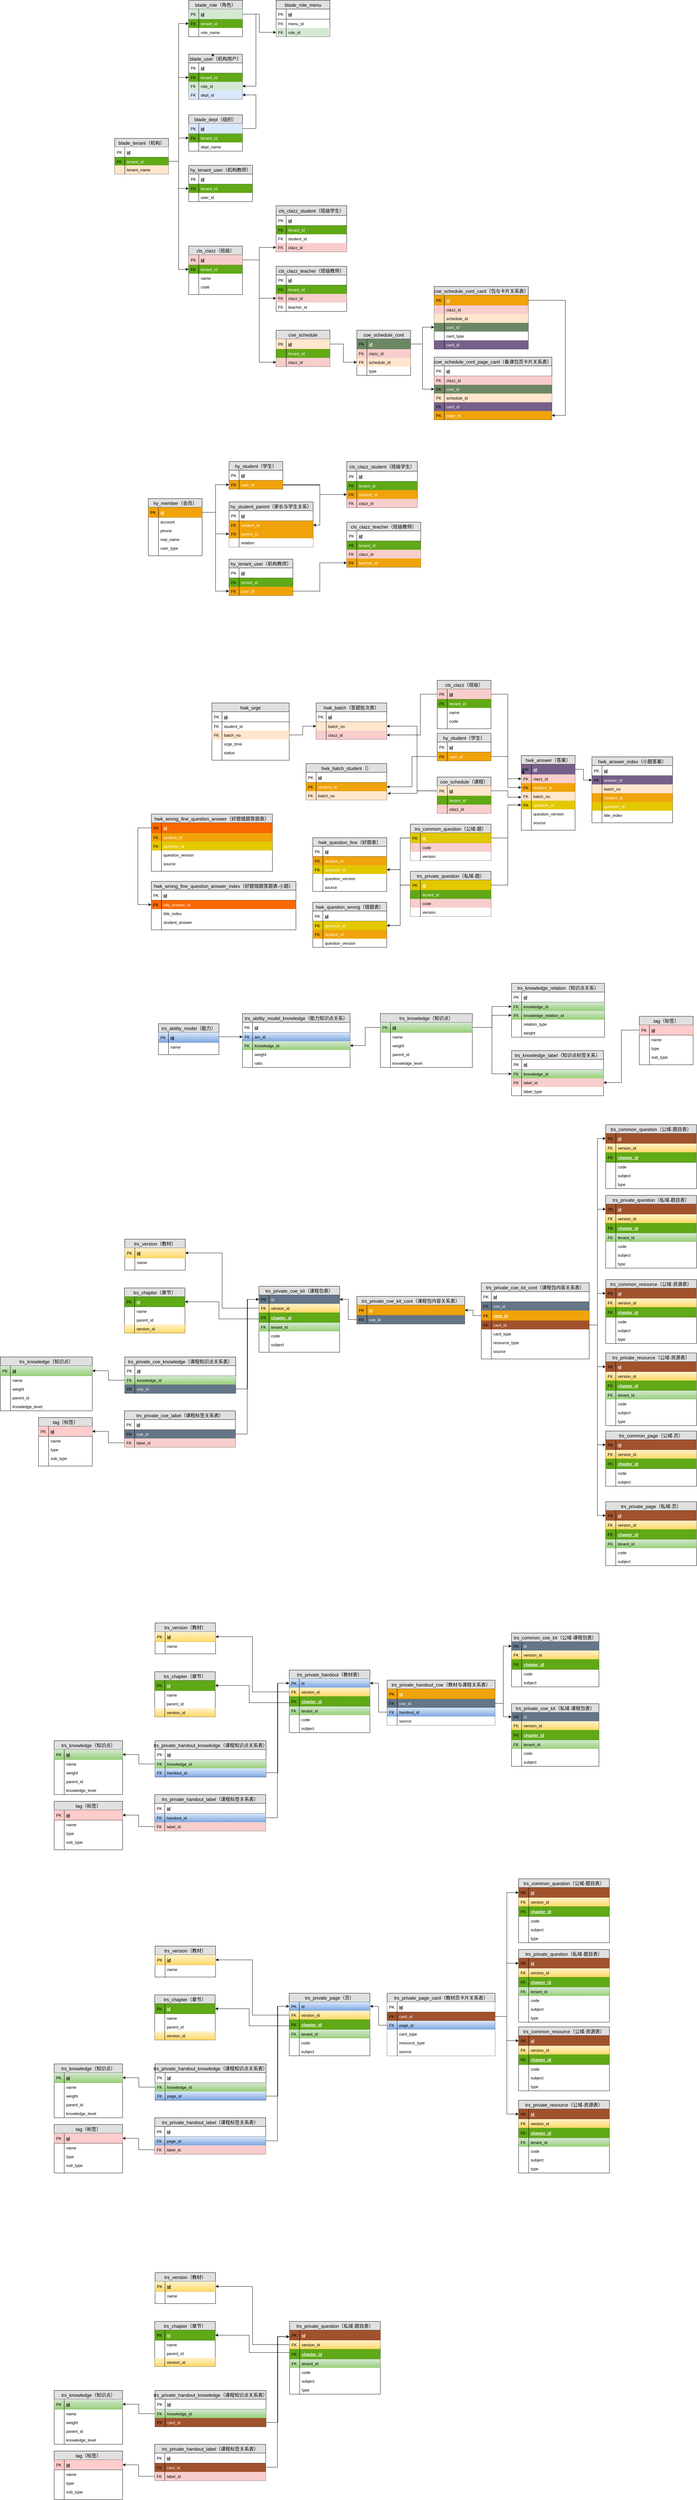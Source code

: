 <mxfile version="12.4.8" type="github">
  <diagram id="uRZ5LNkj6qnoNEVaQnLW" name="第 1 页">
    <mxGraphModel dx="5582" dy="2433" grid="1" gridSize="10" guides="1" tooltips="1" connect="1" arrows="1" fold="1" page="1" pageScale="1" pageWidth="827" pageHeight="1169" math="0" shadow="0">
      <root>
        <mxCell id="0"/>
        <mxCell id="1" parent="0"/>
        <mxCell id="jF-yR4b1AywF_RMoqf4l-69" value="" style="edgeStyle=orthogonalEdgeStyle;rounded=0;orthogonalLoop=1;jettySize=auto;html=1;entryX=0;entryY=0.5;entryDx=0;entryDy=0;exitX=1;exitY=0.5;exitDx=0;exitDy=0;" parent="1" source="jF-yR4b1AywF_RMoqf4l-43" target="jF-yR4b1AywF_RMoqf4l-48" edge="1">
          <mxGeometry relative="1" as="geometry">
            <Array as="points">
              <mxPoint x="190" y="498"/>
              <mxPoint x="190" y="89"/>
            </Array>
          </mxGeometry>
        </mxCell>
        <mxCell id="jF-yR4b1AywF_RMoqf4l-12" value="blade_tenant（机构）" style="swimlane;fontStyle=0;childLayout=stackLayout;horizontal=1;startSize=26;fillColor=#e0e0e0;horizontalStack=0;resizeParent=1;resizeParentMax=0;resizeLast=0;collapsible=1;marginBottom=0;swimlaneFillColor=#ffffff;align=center;fontSize=14;" parent="1" vertex="1">
          <mxGeometry y="430" width="160" height="106" as="geometry"/>
        </mxCell>
        <mxCell id="jF-yR4b1AywF_RMoqf4l-13" value="id" style="shape=partialRectangle;top=0;left=0;right=0;bottom=1;align=left;verticalAlign=middle;spacingLeft=34;spacingRight=4;overflow=hidden;rotatable=0;points=[[0,0.5],[1,0.5]];portConstraint=eastwest;dropTarget=0;fontStyle=5;fontSize=12;" parent="jF-yR4b1AywF_RMoqf4l-12" vertex="1">
          <mxGeometry y="26" width="160" height="30" as="geometry"/>
        </mxCell>
        <mxCell id="jF-yR4b1AywF_RMoqf4l-14" value="PK" style="shape=partialRectangle;top=0;left=0;bottom=0;fillColor=none;align=left;verticalAlign=middle;spacingLeft=4;spacingRight=4;overflow=hidden;rotatable=0;points=[];portConstraint=eastwest;part=1;fontSize=12;" parent="jF-yR4b1AywF_RMoqf4l-13" vertex="1" connectable="0">
          <mxGeometry width="30" height="30" as="geometry"/>
        </mxCell>
        <object label="tenant_id" id="jF-yR4b1AywF_RMoqf4l-43">
          <mxCell style="shape=partialRectangle;top=0;left=0;right=0;bottom=0;align=left;verticalAlign=top;fillColor=#60a917;spacingLeft=34;spacingRight=4;overflow=hidden;rotatable=0;points=[[0,0.5],[1,0.5]];portConstraint=eastwest;dropTarget=0;fontSize=12;strokeColor=#2D7600;fontColor=#ffffff;" parent="jF-yR4b1AywF_RMoqf4l-12" vertex="1">
            <mxGeometry y="56" width="160" height="24" as="geometry"/>
          </mxCell>
        </object>
        <mxCell id="jF-yR4b1AywF_RMoqf4l-44" value="FK" style="shape=partialRectangle;top=0;left=0;bottom=0;fillColor=none;align=left;verticalAlign=top;spacingLeft=4;spacingRight=4;overflow=hidden;rotatable=0;points=[];portConstraint=eastwest;part=1;fontSize=12;" parent="jF-yR4b1AywF_RMoqf4l-43" vertex="1" connectable="0">
          <mxGeometry width="30" height="24" as="geometry"/>
        </mxCell>
        <object label="tenant_name" id="jF-yR4b1AywF_RMoqf4l-15">
          <mxCell style="shape=partialRectangle;top=0;left=0;right=0;bottom=0;align=left;verticalAlign=top;fillColor=#ffe6cc;spacingLeft=34;spacingRight=4;overflow=hidden;rotatable=0;points=[[0,0.5],[1,0.5]];portConstraint=eastwest;dropTarget=0;fontSize=12;strokeColor=#d79b00;" parent="jF-yR4b1AywF_RMoqf4l-12" vertex="1">
            <mxGeometry y="80" width="160" height="26" as="geometry"/>
          </mxCell>
        </object>
        <mxCell id="jF-yR4b1AywF_RMoqf4l-16" value="" style="shape=partialRectangle;top=0;left=0;bottom=0;fillColor=none;align=left;verticalAlign=top;spacingLeft=4;spacingRight=4;overflow=hidden;rotatable=0;points=[];portConstraint=eastwest;part=1;fontSize=12;" parent="jF-yR4b1AywF_RMoqf4l-15" vertex="1" connectable="0">
          <mxGeometry width="30" height="26" as="geometry"/>
        </mxCell>
        <mxCell id="jF-yR4b1AywF_RMoqf4l-45" value="blade_role（角色）" style="swimlane;fontStyle=0;childLayout=stackLayout;horizontal=1;startSize=26;fillColor=#e0e0e0;horizontalStack=0;resizeParent=1;resizeParentMax=0;resizeLast=0;collapsible=1;marginBottom=0;swimlaneFillColor=#ffffff;align=center;fontSize=14;" parent="1" vertex="1">
          <mxGeometry x="220" y="20" width="160" height="108" as="geometry"/>
        </mxCell>
        <mxCell id="jF-yR4b1AywF_RMoqf4l-46" value="id" style="shape=partialRectangle;top=0;left=0;right=0;bottom=1;align=left;verticalAlign=middle;fillColor=#d5e8d4;spacingLeft=34;spacingRight=4;overflow=hidden;rotatable=0;points=[[0,0.5],[1,0.5]];portConstraint=eastwest;dropTarget=0;fontStyle=5;fontSize=12;strokeColor=#82b366;" parent="jF-yR4b1AywF_RMoqf4l-45" vertex="1">
          <mxGeometry y="26" width="160" height="30" as="geometry"/>
        </mxCell>
        <mxCell id="jF-yR4b1AywF_RMoqf4l-47" value="PK" style="shape=partialRectangle;top=0;left=0;bottom=0;fillColor=none;align=left;verticalAlign=middle;spacingLeft=4;spacingRight=4;overflow=hidden;rotatable=0;points=[];portConstraint=eastwest;part=1;fontSize=12;" parent="jF-yR4b1AywF_RMoqf4l-46" vertex="1" connectable="0">
          <mxGeometry width="30" height="30" as="geometry"/>
        </mxCell>
        <mxCell id="jF-yR4b1AywF_RMoqf4l-48" value="tenant_id" style="shape=partialRectangle;top=0;left=0;right=0;bottom=0;align=left;verticalAlign=top;fillColor=#60a917;spacingLeft=34;spacingRight=4;overflow=hidden;rotatable=0;points=[[0,0.5],[1,0.5]];portConstraint=eastwest;dropTarget=0;fontSize=12;strokeColor=#2D7600;fontColor=#ffffff;" parent="jF-yR4b1AywF_RMoqf4l-45" vertex="1">
          <mxGeometry y="56" width="160" height="26" as="geometry"/>
        </mxCell>
        <mxCell id="jF-yR4b1AywF_RMoqf4l-49" value="FK" style="shape=partialRectangle;top=0;left=0;bottom=0;fillColor=none;align=left;verticalAlign=top;spacingLeft=4;spacingRight=4;overflow=hidden;rotatable=0;points=[];portConstraint=eastwest;part=1;fontSize=12;" parent="jF-yR4b1AywF_RMoqf4l-48" vertex="1" connectable="0">
          <mxGeometry width="30" height="26" as="geometry"/>
        </mxCell>
        <mxCell id="jF-yR4b1AywF_RMoqf4l-50" value="role_name" style="shape=partialRectangle;top=0;left=0;right=0;bottom=0;align=left;verticalAlign=top;fillColor=none;spacingLeft=34;spacingRight=4;overflow=hidden;rotatable=0;points=[[0,0.5],[1,0.5]];portConstraint=eastwest;dropTarget=0;fontSize=12;" parent="jF-yR4b1AywF_RMoqf4l-45" vertex="1">
          <mxGeometry y="82" width="160" height="26" as="geometry"/>
        </mxCell>
        <mxCell id="jF-yR4b1AywF_RMoqf4l-51" value="" style="shape=partialRectangle;top=0;left=0;bottom=0;fillColor=none;align=left;verticalAlign=top;spacingLeft=4;spacingRight=4;overflow=hidden;rotatable=0;points=[];portConstraint=eastwest;part=1;fontSize=12;" parent="jF-yR4b1AywF_RMoqf4l-50" vertex="1" connectable="0">
          <mxGeometry width="30" height="26" as="geometry"/>
        </mxCell>
        <mxCell id="jF-yR4b1AywF_RMoqf4l-56" value="blade_user（机构用户）" style="swimlane;fontStyle=0;childLayout=stackLayout;horizontal=1;startSize=26;fillColor=#e0e0e0;horizontalStack=0;resizeParent=1;resizeParentMax=0;resizeLast=0;collapsible=1;marginBottom=0;swimlaneFillColor=#ffffff;align=center;fontSize=14;" parent="1" vertex="1">
          <mxGeometry x="220" y="180" width="160" height="134" as="geometry"/>
        </mxCell>
        <mxCell id="jF-yR4b1AywF_RMoqf4l-57" value="id" style="shape=partialRectangle;top=0;left=0;right=0;bottom=1;align=left;verticalAlign=middle;fillColor=none;spacingLeft=34;spacingRight=4;overflow=hidden;rotatable=0;points=[[0,0.5],[1,0.5]];portConstraint=eastwest;dropTarget=0;fontStyle=5;fontSize=12;" parent="jF-yR4b1AywF_RMoqf4l-56" vertex="1">
          <mxGeometry y="26" width="160" height="30" as="geometry"/>
        </mxCell>
        <mxCell id="jF-yR4b1AywF_RMoqf4l-58" value="PK" style="shape=partialRectangle;top=0;left=0;bottom=0;fillColor=none;align=left;verticalAlign=middle;spacingLeft=4;spacingRight=4;overflow=hidden;rotatable=0;points=[];portConstraint=eastwest;part=1;fontSize=12;" parent="jF-yR4b1AywF_RMoqf4l-57" vertex="1" connectable="0">
          <mxGeometry width="30" height="30" as="geometry"/>
        </mxCell>
        <mxCell id="jF-yR4b1AywF_RMoqf4l-59" value="tenant_id" style="shape=partialRectangle;top=0;left=0;right=0;bottom=0;align=left;verticalAlign=top;fillColor=#60a917;spacingLeft=34;spacingRight=4;overflow=hidden;rotatable=0;points=[[0,0.5],[1,0.5]];portConstraint=eastwest;dropTarget=0;fontSize=12;strokeColor=#2D7600;fontColor=#ffffff;" parent="jF-yR4b1AywF_RMoqf4l-56" vertex="1">
          <mxGeometry y="56" width="160" height="26" as="geometry"/>
        </mxCell>
        <mxCell id="jF-yR4b1AywF_RMoqf4l-60" value="FK" style="shape=partialRectangle;top=0;left=0;bottom=0;fillColor=none;align=left;verticalAlign=top;spacingLeft=4;spacingRight=4;overflow=hidden;rotatable=0;points=[];portConstraint=eastwest;part=1;fontSize=12;" parent="jF-yR4b1AywF_RMoqf4l-59" vertex="1" connectable="0">
          <mxGeometry width="30" height="26" as="geometry"/>
        </mxCell>
        <mxCell id="jF-yR4b1AywF_RMoqf4l-71" value="role_id" style="shape=partialRectangle;top=0;left=0;right=0;bottom=0;align=left;verticalAlign=top;fillColor=#d5e8d4;spacingLeft=34;spacingRight=4;overflow=hidden;rotatable=0;points=[[0,0.5],[1,0.5]];portConstraint=eastwest;dropTarget=0;fontSize=12;strokeColor=#82b366;" parent="jF-yR4b1AywF_RMoqf4l-56" vertex="1">
          <mxGeometry y="82" width="160" height="26" as="geometry"/>
        </mxCell>
        <mxCell id="jF-yR4b1AywF_RMoqf4l-72" value="FK" style="shape=partialRectangle;top=0;left=0;bottom=0;fillColor=none;align=left;verticalAlign=top;spacingLeft=4;spacingRight=4;overflow=hidden;rotatable=0;points=[];portConstraint=eastwest;part=1;fontSize=12;" parent="jF-yR4b1AywF_RMoqf4l-71" vertex="1" connectable="0">
          <mxGeometry width="30" height="26" as="geometry"/>
        </mxCell>
        <mxCell id="jF-yR4b1AywF_RMoqf4l-73" value="dept_id" style="shape=partialRectangle;top=0;left=0;right=0;bottom=0;align=left;verticalAlign=top;fillColor=#dae8fc;spacingLeft=34;spacingRight=4;overflow=hidden;rotatable=0;points=[[0,0.5],[1,0.5]];portConstraint=eastwest;dropTarget=0;fontSize=12;strokeColor=#6c8ebf;" parent="jF-yR4b1AywF_RMoqf4l-56" vertex="1">
          <mxGeometry y="108" width="160" height="26" as="geometry"/>
        </mxCell>
        <mxCell id="jF-yR4b1AywF_RMoqf4l-74" value="FK" style="shape=partialRectangle;top=0;left=0;bottom=0;fillColor=none;align=left;verticalAlign=top;spacingLeft=4;spacingRight=4;overflow=hidden;rotatable=0;points=[];portConstraint=eastwest;part=1;fontSize=12;" parent="jF-yR4b1AywF_RMoqf4l-73" vertex="1" connectable="0">
          <mxGeometry width="30" height="26" as="geometry"/>
        </mxCell>
        <mxCell id="jF-yR4b1AywF_RMoqf4l-77" value="blade_dept（组织）" style="swimlane;fontStyle=0;childLayout=stackLayout;horizontal=1;startSize=26;fillColor=#e0e0e0;horizontalStack=0;resizeParent=1;resizeParentMax=0;resizeLast=0;collapsible=1;marginBottom=0;swimlaneFillColor=#ffffff;align=center;fontSize=14;" parent="1" vertex="1">
          <mxGeometry x="220" y="360" width="160" height="108" as="geometry"/>
        </mxCell>
        <mxCell id="jF-yR4b1AywF_RMoqf4l-78" value="id" style="shape=partialRectangle;top=0;left=0;right=0;bottom=1;align=left;verticalAlign=middle;fillColor=#dae8fc;spacingLeft=34;spacingRight=4;overflow=hidden;rotatable=0;points=[[0,0.5],[1,0.5]];portConstraint=eastwest;dropTarget=0;fontStyle=5;fontSize=12;strokeColor=#6c8ebf;" parent="jF-yR4b1AywF_RMoqf4l-77" vertex="1">
          <mxGeometry y="26" width="160" height="30" as="geometry"/>
        </mxCell>
        <mxCell id="jF-yR4b1AywF_RMoqf4l-79" value="PK" style="shape=partialRectangle;top=0;left=0;bottom=0;fillColor=none;align=left;verticalAlign=middle;spacingLeft=4;spacingRight=4;overflow=hidden;rotatable=0;points=[];portConstraint=eastwest;part=1;fontSize=12;" parent="jF-yR4b1AywF_RMoqf4l-78" vertex="1" connectable="0">
          <mxGeometry width="30" height="30" as="geometry"/>
        </mxCell>
        <mxCell id="jF-yR4b1AywF_RMoqf4l-80" value="tenant_id" style="shape=partialRectangle;top=0;left=0;right=0;bottom=0;align=left;verticalAlign=top;fillColor=#60a917;spacingLeft=34;spacingRight=4;overflow=hidden;rotatable=0;points=[[0,0.5],[1,0.5]];portConstraint=eastwest;dropTarget=0;fontSize=12;strokeColor=#2D7600;fontColor=#ffffff;" parent="jF-yR4b1AywF_RMoqf4l-77" vertex="1">
          <mxGeometry y="56" width="160" height="26" as="geometry"/>
        </mxCell>
        <mxCell id="jF-yR4b1AywF_RMoqf4l-81" value="FK" style="shape=partialRectangle;top=0;left=0;bottom=0;fillColor=none;align=left;verticalAlign=top;spacingLeft=4;spacingRight=4;overflow=hidden;rotatable=0;points=[];portConstraint=eastwest;part=1;fontSize=12;" parent="jF-yR4b1AywF_RMoqf4l-80" vertex="1" connectable="0">
          <mxGeometry width="30" height="26" as="geometry"/>
        </mxCell>
        <mxCell id="jF-yR4b1AywF_RMoqf4l-84" value="dept_name" style="shape=partialRectangle;top=0;left=0;right=0;bottom=0;align=left;verticalAlign=top;fillColor=none;spacingLeft=34;spacingRight=4;overflow=hidden;rotatable=0;points=[[0,0.5],[1,0.5]];portConstraint=eastwest;dropTarget=0;fontSize=12;" parent="jF-yR4b1AywF_RMoqf4l-77" vertex="1">
          <mxGeometry y="82" width="160" height="26" as="geometry"/>
        </mxCell>
        <mxCell id="jF-yR4b1AywF_RMoqf4l-85" value="" style="shape=partialRectangle;top=0;left=0;bottom=0;fillColor=none;align=left;verticalAlign=top;spacingLeft=4;spacingRight=4;overflow=hidden;rotatable=0;points=[];portConstraint=eastwest;part=1;fontSize=12;" parent="jF-yR4b1AywF_RMoqf4l-84" vertex="1" connectable="0">
          <mxGeometry width="30" height="26" as="geometry"/>
        </mxCell>
        <mxCell id="jF-yR4b1AywF_RMoqf4l-88" style="edgeStyle=orthogonalEdgeStyle;rounded=0;orthogonalLoop=1;jettySize=auto;html=1;entryX=0;entryY=0.5;entryDx=0;entryDy=0;" parent="1" source="jF-yR4b1AywF_RMoqf4l-43" target="jF-yR4b1AywF_RMoqf4l-80" edge="1">
          <mxGeometry relative="1" as="geometry">
            <Array as="points">
              <mxPoint x="190" y="498"/>
              <mxPoint x="190" y="429"/>
            </Array>
          </mxGeometry>
        </mxCell>
        <mxCell id="jF-yR4b1AywF_RMoqf4l-89" value="hy_tenant_user（机构教师）" style="swimlane;fontStyle=0;childLayout=stackLayout;horizontal=1;startSize=26;fillColor=#e0e0e0;horizontalStack=0;resizeParent=1;resizeParentMax=0;resizeLast=0;collapsible=1;marginBottom=0;swimlaneFillColor=#ffffff;align=center;fontSize=14;" parent="1" vertex="1">
          <mxGeometry x="220" y="510" width="190" height="108" as="geometry"/>
        </mxCell>
        <mxCell id="jF-yR4b1AywF_RMoqf4l-90" value="id" style="shape=partialRectangle;top=0;left=0;right=0;bottom=1;align=left;verticalAlign=middle;fillColor=none;spacingLeft=34;spacingRight=4;overflow=hidden;rotatable=0;points=[[0,0.5],[1,0.5]];portConstraint=eastwest;dropTarget=0;fontStyle=5;fontSize=12;" parent="jF-yR4b1AywF_RMoqf4l-89" vertex="1">
          <mxGeometry y="26" width="190" height="30" as="geometry"/>
        </mxCell>
        <mxCell id="jF-yR4b1AywF_RMoqf4l-91" value="PK" style="shape=partialRectangle;top=0;left=0;bottom=0;fillColor=none;align=left;verticalAlign=middle;spacingLeft=4;spacingRight=4;overflow=hidden;rotatable=0;points=[];portConstraint=eastwest;part=1;fontSize=12;" parent="jF-yR4b1AywF_RMoqf4l-90" vertex="1" connectable="0">
          <mxGeometry width="30" height="30" as="geometry"/>
        </mxCell>
        <mxCell id="jF-yR4b1AywF_RMoqf4l-92" value="tenant_id" style="shape=partialRectangle;top=0;left=0;right=0;bottom=0;align=left;verticalAlign=top;fillColor=#60a917;spacingLeft=34;spacingRight=4;overflow=hidden;rotatable=0;points=[[0,0.5],[1,0.5]];portConstraint=eastwest;dropTarget=0;fontSize=12;strokeColor=#2D7600;fontColor=#ffffff;" parent="jF-yR4b1AywF_RMoqf4l-89" vertex="1">
          <mxGeometry y="56" width="190" height="26" as="geometry"/>
        </mxCell>
        <mxCell id="jF-yR4b1AywF_RMoqf4l-93" value="FK" style="shape=partialRectangle;top=0;left=0;bottom=0;fillColor=none;align=left;verticalAlign=top;spacingLeft=4;spacingRight=4;overflow=hidden;rotatable=0;points=[];portConstraint=eastwest;part=1;fontSize=12;" parent="jF-yR4b1AywF_RMoqf4l-92" vertex="1" connectable="0">
          <mxGeometry width="30" height="26" as="geometry"/>
        </mxCell>
        <mxCell id="jF-yR4b1AywF_RMoqf4l-94" value="user_id" style="shape=partialRectangle;top=0;left=0;right=0;bottom=0;align=left;verticalAlign=top;fillColor=none;spacingLeft=34;spacingRight=4;overflow=hidden;rotatable=0;points=[[0,0.5],[1,0.5]];portConstraint=eastwest;dropTarget=0;fontSize=12;" parent="jF-yR4b1AywF_RMoqf4l-89" vertex="1">
          <mxGeometry y="82" width="190" height="26" as="geometry"/>
        </mxCell>
        <mxCell id="jF-yR4b1AywF_RMoqf4l-95" value="" style="shape=partialRectangle;top=0;left=0;bottom=0;fillColor=none;align=left;verticalAlign=top;spacingLeft=4;spacingRight=4;overflow=hidden;rotatable=0;points=[];portConstraint=eastwest;part=1;fontSize=12;" parent="jF-yR4b1AywF_RMoqf4l-94" vertex="1" connectable="0">
          <mxGeometry width="30" height="26" as="geometry"/>
        </mxCell>
        <mxCell id="jF-yR4b1AywF_RMoqf4l-100" style="edgeStyle=orthogonalEdgeStyle;rounded=0;orthogonalLoop=1;jettySize=auto;html=1;entryX=0;entryY=0.5;entryDx=0;entryDy=0;" parent="1" source="jF-yR4b1AywF_RMoqf4l-43" target="jF-yR4b1AywF_RMoqf4l-92" edge="1">
          <mxGeometry relative="1" as="geometry">
            <Array as="points">
              <mxPoint x="190" y="498"/>
              <mxPoint x="190" y="579"/>
            </Array>
          </mxGeometry>
        </mxCell>
        <mxCell id="jF-yR4b1AywF_RMoqf4l-108" value="blade_role_menu" style="swimlane;fontStyle=0;childLayout=stackLayout;horizontal=1;startSize=26;fillColor=#e0e0e0;horizontalStack=0;resizeParent=1;resizeParentMax=0;resizeLast=0;collapsible=1;marginBottom=0;swimlaneFillColor=#ffffff;align=center;fontSize=14;" parent="1" vertex="1">
          <mxGeometry x="480" y="20" width="160" height="108" as="geometry"/>
        </mxCell>
        <mxCell id="jF-yR4b1AywF_RMoqf4l-109" value="id" style="shape=partialRectangle;top=0;left=0;right=0;bottom=1;align=left;verticalAlign=middle;fillColor=none;spacingLeft=34;spacingRight=4;overflow=hidden;rotatable=0;points=[[0,0.5],[1,0.5]];portConstraint=eastwest;dropTarget=0;fontStyle=5;fontSize=12;" parent="jF-yR4b1AywF_RMoqf4l-108" vertex="1">
          <mxGeometry y="26" width="160" height="30" as="geometry"/>
        </mxCell>
        <mxCell id="jF-yR4b1AywF_RMoqf4l-110" value="PK" style="shape=partialRectangle;top=0;left=0;bottom=0;fillColor=none;align=left;verticalAlign=middle;spacingLeft=4;spacingRight=4;overflow=hidden;rotatable=0;points=[];portConstraint=eastwest;part=1;fontSize=12;" parent="jF-yR4b1AywF_RMoqf4l-109" vertex="1" connectable="0">
          <mxGeometry width="30" height="30" as="geometry"/>
        </mxCell>
        <mxCell id="jF-yR4b1AywF_RMoqf4l-111" value="menu_id" style="shape=partialRectangle;top=0;left=0;right=0;bottom=0;align=left;verticalAlign=top;fillColor=none;spacingLeft=34;spacingRight=4;overflow=hidden;rotatable=0;points=[[0,0.5],[1,0.5]];portConstraint=eastwest;dropTarget=0;fontSize=12;" parent="jF-yR4b1AywF_RMoqf4l-108" vertex="1">
          <mxGeometry y="56" width="160" height="26" as="geometry"/>
        </mxCell>
        <mxCell id="jF-yR4b1AywF_RMoqf4l-112" value="FK" style="shape=partialRectangle;top=0;left=0;bottom=0;fillColor=none;align=left;verticalAlign=top;spacingLeft=4;spacingRight=4;overflow=hidden;rotatable=0;points=[];portConstraint=eastwest;part=1;fontSize=12;" parent="jF-yR4b1AywF_RMoqf4l-111" vertex="1" connectable="0">
          <mxGeometry width="30" height="26" as="geometry"/>
        </mxCell>
        <mxCell id="jF-yR4b1AywF_RMoqf4l-113" value="role_id" style="shape=partialRectangle;top=0;left=0;right=0;bottom=0;align=left;verticalAlign=top;fillColor=#d5e8d4;spacingLeft=34;spacingRight=4;overflow=hidden;rotatable=0;points=[[0,0.5],[1,0.5]];portConstraint=eastwest;dropTarget=0;fontSize=12;strokeColor=#82b366;" parent="jF-yR4b1AywF_RMoqf4l-108" vertex="1">
          <mxGeometry y="82" width="160" height="26" as="geometry"/>
        </mxCell>
        <mxCell id="jF-yR4b1AywF_RMoqf4l-114" value="FK" style="shape=partialRectangle;top=0;left=0;bottom=0;fillColor=none;align=left;verticalAlign=top;spacingLeft=4;spacingRight=4;overflow=hidden;rotatable=0;points=[];portConstraint=eastwest;part=1;fontSize=12;" parent="jF-yR4b1AywF_RMoqf4l-113" vertex="1" connectable="0">
          <mxGeometry width="30" height="26" as="geometry"/>
        </mxCell>
        <mxCell id="jF-yR4b1AywF_RMoqf4l-119" style="edgeStyle=orthogonalEdgeStyle;rounded=0;orthogonalLoop=1;jettySize=auto;html=1;entryX=0;entryY=0.5;entryDx=0;entryDy=0;" parent="1" source="jF-yR4b1AywF_RMoqf4l-46" target="jF-yR4b1AywF_RMoqf4l-113" edge="1">
          <mxGeometry relative="1" as="geometry"/>
        </mxCell>
        <mxCell id="jF-yR4b1AywF_RMoqf4l-123" value="cls_clazz（班级）" style="swimlane;fontStyle=0;childLayout=stackLayout;horizontal=1;startSize=26;fillColor=#e0e0e0;horizontalStack=0;resizeParent=1;resizeParentMax=0;resizeLast=0;collapsible=1;marginBottom=0;swimlaneFillColor=#ffffff;align=center;fontSize=14;" parent="1" vertex="1">
          <mxGeometry x="220" y="750" width="160" height="144" as="geometry"/>
        </mxCell>
        <mxCell id="jF-yR4b1AywF_RMoqf4l-124" value="id" style="shape=partialRectangle;top=0;left=0;right=0;bottom=1;align=left;verticalAlign=middle;fillColor=#f8cecc;spacingLeft=34;spacingRight=4;overflow=hidden;rotatable=0;points=[[0,0.5],[1,0.5]];portConstraint=eastwest;dropTarget=0;fontStyle=5;fontSize=12;strokeColor=#b85450;" parent="jF-yR4b1AywF_RMoqf4l-123" vertex="1">
          <mxGeometry y="26" width="160" height="30" as="geometry"/>
        </mxCell>
        <mxCell id="jF-yR4b1AywF_RMoqf4l-125" value="PK" style="shape=partialRectangle;top=0;left=0;bottom=0;fillColor=none;align=left;verticalAlign=middle;spacingLeft=4;spacingRight=4;overflow=hidden;rotatable=0;points=[];portConstraint=eastwest;part=1;fontSize=12;" parent="jF-yR4b1AywF_RMoqf4l-124" vertex="1" connectable="0">
          <mxGeometry width="30" height="30" as="geometry"/>
        </mxCell>
        <mxCell id="jF-yR4b1AywF_RMoqf4l-126" value="tenant_id" style="shape=partialRectangle;top=0;left=0;right=0;bottom=0;align=left;verticalAlign=top;fillColor=#60a917;spacingLeft=34;spacingRight=4;overflow=hidden;rotatable=0;points=[[0,0.5],[1,0.5]];portConstraint=eastwest;dropTarget=0;fontSize=12;strokeColor=#2D7600;fontColor=#ffffff;" parent="jF-yR4b1AywF_RMoqf4l-123" vertex="1">
          <mxGeometry y="56" width="160" height="26" as="geometry"/>
        </mxCell>
        <mxCell id="jF-yR4b1AywF_RMoqf4l-127" value="FK" style="shape=partialRectangle;top=0;left=0;bottom=0;fillColor=none;align=left;verticalAlign=top;spacingLeft=4;spacingRight=4;overflow=hidden;rotatable=0;points=[];portConstraint=eastwest;part=1;fontSize=12;" parent="jF-yR4b1AywF_RMoqf4l-126" vertex="1" connectable="0">
          <mxGeometry width="30" height="26" as="geometry"/>
        </mxCell>
        <mxCell id="jF-yR4b1AywF_RMoqf4l-128" value="name" style="shape=partialRectangle;top=0;left=0;right=0;bottom=0;align=left;verticalAlign=top;fillColor=none;spacingLeft=34;spacingRight=4;overflow=hidden;rotatable=0;points=[[0,0.5],[1,0.5]];portConstraint=eastwest;dropTarget=0;fontSize=12;" parent="jF-yR4b1AywF_RMoqf4l-123" vertex="1">
          <mxGeometry y="82" width="160" height="26" as="geometry"/>
        </mxCell>
        <mxCell id="jF-yR4b1AywF_RMoqf4l-129" value="" style="shape=partialRectangle;top=0;left=0;bottom=0;fillColor=none;align=left;verticalAlign=top;spacingLeft=4;spacingRight=4;overflow=hidden;rotatable=0;points=[];portConstraint=eastwest;part=1;fontSize=12;" parent="jF-yR4b1AywF_RMoqf4l-128" vertex="1" connectable="0">
          <mxGeometry width="30" height="26" as="geometry"/>
        </mxCell>
        <mxCell id="jF-yR4b1AywF_RMoqf4l-135" value="code" style="shape=partialRectangle;top=0;left=0;right=0;bottom=0;align=left;verticalAlign=top;fillColor=none;spacingLeft=34;spacingRight=4;overflow=hidden;rotatable=0;points=[[0,0.5],[1,0.5]];portConstraint=eastwest;dropTarget=0;fontSize=12;" parent="jF-yR4b1AywF_RMoqf4l-123" vertex="1">
          <mxGeometry y="108" width="160" height="26" as="geometry"/>
        </mxCell>
        <mxCell id="jF-yR4b1AywF_RMoqf4l-136" value="" style="shape=partialRectangle;top=0;left=0;bottom=0;fillColor=none;align=left;verticalAlign=top;spacingLeft=4;spacingRight=4;overflow=hidden;rotatable=0;points=[];portConstraint=eastwest;part=1;fontSize=12;" parent="jF-yR4b1AywF_RMoqf4l-135" vertex="1" connectable="0">
          <mxGeometry width="30" height="26" as="geometry"/>
        </mxCell>
        <mxCell id="jF-yR4b1AywF_RMoqf4l-132" value="" style="shape=partialRectangle;top=0;left=0;right=0;bottom=0;align=left;verticalAlign=top;fillColor=none;spacingLeft=34;spacingRight=4;overflow=hidden;rotatable=0;points=[[0,0.5],[1,0.5]];portConstraint=eastwest;dropTarget=0;fontSize=12;" parent="jF-yR4b1AywF_RMoqf4l-123" vertex="1">
          <mxGeometry y="134" width="160" height="10" as="geometry"/>
        </mxCell>
        <mxCell id="jF-yR4b1AywF_RMoqf4l-133" value="" style="shape=partialRectangle;top=0;left=0;bottom=0;fillColor=none;align=left;verticalAlign=top;spacingLeft=4;spacingRight=4;overflow=hidden;rotatable=0;points=[];portConstraint=eastwest;part=1;fontSize=12;" parent="jF-yR4b1AywF_RMoqf4l-132" vertex="1" connectable="0">
          <mxGeometry width="30" height="10" as="geometry"/>
        </mxCell>
        <mxCell id="jF-yR4b1AywF_RMoqf4l-134" style="edgeStyle=orthogonalEdgeStyle;rounded=0;orthogonalLoop=1;jettySize=auto;html=1;entryX=0;entryY=0.5;entryDx=0;entryDy=0;" parent="1" source="jF-yR4b1AywF_RMoqf4l-43" target="jF-yR4b1AywF_RMoqf4l-126" edge="1">
          <mxGeometry relative="1" as="geometry"/>
        </mxCell>
        <mxCell id="jF-yR4b1AywF_RMoqf4l-137" value="cls_clazz_student（班级学生）" style="swimlane;fontStyle=0;childLayout=stackLayout;horizontal=1;startSize=29;fillColor=#e0e0e0;horizontalStack=0;resizeParent=1;resizeParentMax=0;resizeLast=0;collapsible=1;marginBottom=0;swimlaneFillColor=#ffffff;align=center;fontSize=14;" parent="1" vertex="1">
          <mxGeometry x="480" y="630" width="210" height="137" as="geometry"/>
        </mxCell>
        <mxCell id="jF-yR4b1AywF_RMoqf4l-138" value="id" style="shape=partialRectangle;top=0;left=0;right=0;bottom=1;align=left;verticalAlign=middle;fillColor=none;spacingLeft=34;spacingRight=4;overflow=hidden;rotatable=0;points=[[0,0.5],[1,0.5]];portConstraint=eastwest;dropTarget=0;fontStyle=5;fontSize=12;" parent="jF-yR4b1AywF_RMoqf4l-137" vertex="1">
          <mxGeometry y="29" width="210" height="30" as="geometry"/>
        </mxCell>
        <mxCell id="jF-yR4b1AywF_RMoqf4l-139" value="PK" style="shape=partialRectangle;top=0;left=0;bottom=0;fillColor=none;align=left;verticalAlign=middle;spacingLeft=4;spacingRight=4;overflow=hidden;rotatable=0;points=[];portConstraint=eastwest;part=1;fontSize=12;" parent="jF-yR4b1AywF_RMoqf4l-138" vertex="1" connectable="0">
          <mxGeometry width="30" height="30" as="geometry"/>
        </mxCell>
        <mxCell id="jF-yR4b1AywF_RMoqf4l-140" value="tenant_id" style="shape=partialRectangle;top=0;left=0;right=0;bottom=0;align=left;verticalAlign=top;fillColor=#60a917;spacingLeft=34;spacingRight=4;overflow=hidden;rotatable=0;points=[[0,0.5],[1,0.5]];portConstraint=eastwest;dropTarget=0;fontSize=12;strokeColor=#2D7600;fontColor=#ffffff;" parent="jF-yR4b1AywF_RMoqf4l-137" vertex="1">
          <mxGeometry y="59" width="210" height="26" as="geometry"/>
        </mxCell>
        <mxCell id="jF-yR4b1AywF_RMoqf4l-141" value="FK" style="shape=partialRectangle;top=0;left=0;bottom=0;fillColor=none;align=left;verticalAlign=top;spacingLeft=4;spacingRight=4;overflow=hidden;rotatable=0;points=[];portConstraint=eastwest;part=1;fontSize=12;" parent="jF-yR4b1AywF_RMoqf4l-140" vertex="1" connectable="0">
          <mxGeometry width="30" height="26" as="geometry"/>
        </mxCell>
        <mxCell id="jF-yR4b1AywF_RMoqf4l-144" value="student_id" style="shape=partialRectangle;top=0;left=0;right=0;bottom=0;align=left;verticalAlign=top;fillColor=none;spacingLeft=34;spacingRight=4;overflow=hidden;rotatable=0;points=[[0,0.5],[1,0.5]];portConstraint=eastwest;dropTarget=0;fontSize=12;" parent="jF-yR4b1AywF_RMoqf4l-137" vertex="1">
          <mxGeometry y="85" width="210" height="26" as="geometry"/>
        </mxCell>
        <mxCell id="jF-yR4b1AywF_RMoqf4l-145" value="FK" style="shape=partialRectangle;top=0;left=0;bottom=0;fillColor=none;align=left;verticalAlign=top;spacingLeft=4;spacingRight=4;overflow=hidden;rotatable=0;points=[];portConstraint=eastwest;part=1;fontSize=12;" parent="jF-yR4b1AywF_RMoqf4l-144" vertex="1" connectable="0">
          <mxGeometry width="30" height="26" as="geometry"/>
        </mxCell>
        <mxCell id="jF-yR4b1AywF_RMoqf4l-142" value="clazz_id" style="shape=partialRectangle;top=0;left=0;right=0;bottom=0;align=left;verticalAlign=top;fillColor=#f8cecc;spacingLeft=34;spacingRight=4;overflow=hidden;rotatable=0;points=[[0,0.5],[1,0.5]];portConstraint=eastwest;dropTarget=0;fontSize=12;strokeColor=#b85450;" parent="jF-yR4b1AywF_RMoqf4l-137" vertex="1">
          <mxGeometry y="111" width="210" height="26" as="geometry"/>
        </mxCell>
        <mxCell id="jF-yR4b1AywF_RMoqf4l-143" value="FK" style="shape=partialRectangle;top=0;left=0;bottom=0;fillColor=none;align=left;verticalAlign=top;spacingLeft=4;spacingRight=4;overflow=hidden;rotatable=0;points=[];portConstraint=eastwest;part=1;fontSize=12;" parent="jF-yR4b1AywF_RMoqf4l-142" vertex="1" connectable="0">
          <mxGeometry width="30" height="26" as="geometry"/>
        </mxCell>
        <mxCell id="jF-yR4b1AywF_RMoqf4l-149" style="edgeStyle=orthogonalEdgeStyle;rounded=0;orthogonalLoop=1;jettySize=auto;html=1;entryX=0;entryY=0.5;entryDx=0;entryDy=0;" parent="1" source="jF-yR4b1AywF_RMoqf4l-124" target="jF-yR4b1AywF_RMoqf4l-142" edge="1">
          <mxGeometry relative="1" as="geometry"/>
        </mxCell>
        <mxCell id="jF-yR4b1AywF_RMoqf4l-150" value="cls_clazz_teacher（班级教师）" style="swimlane;fontStyle=0;childLayout=stackLayout;horizontal=1;startSize=26;fillColor=#e0e0e0;horizontalStack=0;resizeParent=1;resizeParentMax=0;resizeLast=0;collapsible=1;marginBottom=0;swimlaneFillColor=#ffffff;align=center;fontSize=14;" parent="1" vertex="1">
          <mxGeometry x="480" y="810" width="210" height="134" as="geometry"/>
        </mxCell>
        <mxCell id="jF-yR4b1AywF_RMoqf4l-151" value="id" style="shape=partialRectangle;top=0;left=0;right=0;bottom=1;align=left;verticalAlign=middle;fillColor=none;spacingLeft=34;spacingRight=4;overflow=hidden;rotatable=0;points=[[0,0.5],[1,0.5]];portConstraint=eastwest;dropTarget=0;fontStyle=5;fontSize=12;" parent="jF-yR4b1AywF_RMoqf4l-150" vertex="1">
          <mxGeometry y="26" width="210" height="30" as="geometry"/>
        </mxCell>
        <mxCell id="jF-yR4b1AywF_RMoqf4l-152" value="PK" style="shape=partialRectangle;top=0;left=0;bottom=0;fillColor=none;align=left;verticalAlign=middle;spacingLeft=4;spacingRight=4;overflow=hidden;rotatable=0;points=[];portConstraint=eastwest;part=1;fontSize=12;" parent="jF-yR4b1AywF_RMoqf4l-151" vertex="1" connectable="0">
          <mxGeometry width="30" height="30" as="geometry"/>
        </mxCell>
        <mxCell id="jF-yR4b1AywF_RMoqf4l-153" value="tenant_id" style="shape=partialRectangle;top=0;left=0;right=0;bottom=0;align=left;verticalAlign=top;fillColor=#60a917;spacingLeft=34;spacingRight=4;overflow=hidden;rotatable=0;points=[[0,0.5],[1,0.5]];portConstraint=eastwest;dropTarget=0;fontSize=12;strokeColor=#2D7600;fontColor=#ffffff;" parent="jF-yR4b1AywF_RMoqf4l-150" vertex="1">
          <mxGeometry y="56" width="210" height="26" as="geometry"/>
        </mxCell>
        <mxCell id="jF-yR4b1AywF_RMoqf4l-154" value="FK" style="shape=partialRectangle;top=0;left=0;bottom=0;fillColor=none;align=left;verticalAlign=top;spacingLeft=4;spacingRight=4;overflow=hidden;rotatable=0;points=[];portConstraint=eastwest;part=1;fontSize=12;" parent="jF-yR4b1AywF_RMoqf4l-153" vertex="1" connectable="0">
          <mxGeometry width="30" height="26" as="geometry"/>
        </mxCell>
        <mxCell id="jF-yR4b1AywF_RMoqf4l-155" value="clazz_id" style="shape=partialRectangle;top=0;left=0;right=0;bottom=0;align=left;verticalAlign=top;fillColor=#f8cecc;spacingLeft=34;spacingRight=4;overflow=hidden;rotatable=0;points=[[0,0.5],[1,0.5]];portConstraint=eastwest;dropTarget=0;fontSize=12;strokeColor=#b85450;" parent="jF-yR4b1AywF_RMoqf4l-150" vertex="1">
          <mxGeometry y="82" width="210" height="26" as="geometry"/>
        </mxCell>
        <mxCell id="jF-yR4b1AywF_RMoqf4l-156" value="FK" style="shape=partialRectangle;top=0;left=0;bottom=0;fillColor=none;align=left;verticalAlign=top;spacingLeft=4;spacingRight=4;overflow=hidden;rotatable=0;points=[];portConstraint=eastwest;part=1;fontSize=12;" parent="jF-yR4b1AywF_RMoqf4l-155" vertex="1" connectable="0">
          <mxGeometry width="30" height="26" as="geometry"/>
        </mxCell>
        <mxCell id="jF-yR4b1AywF_RMoqf4l-157" value="teacher_id" style="shape=partialRectangle;top=0;left=0;right=0;bottom=0;align=left;verticalAlign=top;fillColor=none;spacingLeft=34;spacingRight=4;overflow=hidden;rotatable=0;points=[[0,0.5],[1,0.5]];portConstraint=eastwest;dropTarget=0;fontSize=12;" parent="jF-yR4b1AywF_RMoqf4l-150" vertex="1">
          <mxGeometry y="108" width="210" height="26" as="geometry"/>
        </mxCell>
        <mxCell id="jF-yR4b1AywF_RMoqf4l-158" value="FK" style="shape=partialRectangle;top=0;left=0;bottom=0;fillColor=none;align=left;verticalAlign=top;spacingLeft=4;spacingRight=4;overflow=hidden;rotatable=0;points=[];portConstraint=eastwest;part=1;fontSize=12;" parent="jF-yR4b1AywF_RMoqf4l-157" vertex="1" connectable="0">
          <mxGeometry width="30" height="26" as="geometry"/>
        </mxCell>
        <mxCell id="jF-yR4b1AywF_RMoqf4l-161" style="edgeStyle=orthogonalEdgeStyle;rounded=0;orthogonalLoop=1;jettySize=auto;html=1;entryX=0;entryY=0.5;entryDx=0;entryDy=0;" parent="1" source="jF-yR4b1AywF_RMoqf4l-124" target="jF-yR4b1AywF_RMoqf4l-155" edge="1">
          <mxGeometry relative="1" as="geometry"/>
        </mxCell>
        <mxCell id="jF-yR4b1AywF_RMoqf4l-162" style="edgeStyle=orthogonalEdgeStyle;rounded=0;orthogonalLoop=1;jettySize=auto;html=1;exitX=0.5;exitY=0;exitDx=0;exitDy=0;entryX=0.45;entryY=-0.018;entryDx=0;entryDy=0;entryPerimeter=0;" parent="1" source="jF-yR4b1AywF_RMoqf4l-56" target="jF-yR4b1AywF_RMoqf4l-56" edge="1">
          <mxGeometry relative="1" as="geometry"/>
        </mxCell>
        <mxCell id="jF-yR4b1AywF_RMoqf4l-163" style="edgeStyle=orthogonalEdgeStyle;rounded=0;orthogonalLoop=1;jettySize=auto;html=1;entryX=1;entryY=0.5;entryDx=0;entryDy=0;" parent="1" source="jF-yR4b1AywF_RMoqf4l-46" target="jF-yR4b1AywF_RMoqf4l-71" edge="1">
          <mxGeometry relative="1" as="geometry">
            <Array as="points">
              <mxPoint x="420" y="61"/>
              <mxPoint x="420" y="275"/>
            </Array>
          </mxGeometry>
        </mxCell>
        <mxCell id="jF-yR4b1AywF_RMoqf4l-164" style="edgeStyle=orthogonalEdgeStyle;rounded=0;orthogonalLoop=1;jettySize=auto;html=1;entryX=0;entryY=0.5;entryDx=0;entryDy=0;" parent="1" source="jF-yR4b1AywF_RMoqf4l-43" target="jF-yR4b1AywF_RMoqf4l-59" edge="1">
          <mxGeometry relative="1" as="geometry"/>
        </mxCell>
        <mxCell id="jF-yR4b1AywF_RMoqf4l-165" style="edgeStyle=orthogonalEdgeStyle;rounded=0;orthogonalLoop=1;jettySize=auto;html=1;" parent="1" source="jF-yR4b1AywF_RMoqf4l-78" target="jF-yR4b1AywF_RMoqf4l-73" edge="1">
          <mxGeometry relative="1" as="geometry">
            <Array as="points">
              <mxPoint x="420" y="401"/>
              <mxPoint x="420" y="301"/>
            </Array>
          </mxGeometry>
        </mxCell>
        <mxCell id="jF-yR4b1AywF_RMoqf4l-166" value="coe_schedule" style="swimlane;fontStyle=0;childLayout=stackLayout;horizontal=1;startSize=26;fillColor=#e0e0e0;horizontalStack=0;resizeParent=1;resizeParentMax=0;resizeLast=0;collapsible=1;marginBottom=0;swimlaneFillColor=#ffffff;align=center;fontSize=14;" parent="1" vertex="1">
          <mxGeometry x="480" y="1000" width="160" height="108" as="geometry"/>
        </mxCell>
        <mxCell id="jF-yR4b1AywF_RMoqf4l-167" value="id" style="shape=partialRectangle;top=0;left=0;right=0;bottom=1;align=left;verticalAlign=middle;fillColor=#ffe6cc;spacingLeft=34;spacingRight=4;overflow=hidden;rotatable=0;points=[[0,0.5],[1,0.5]];portConstraint=eastwest;dropTarget=0;fontStyle=5;fontSize=12;strokeColor=#d79b00;" parent="jF-yR4b1AywF_RMoqf4l-166" vertex="1">
          <mxGeometry y="26" width="160" height="30" as="geometry"/>
        </mxCell>
        <mxCell id="jF-yR4b1AywF_RMoqf4l-168" value="PK" style="shape=partialRectangle;top=0;left=0;bottom=0;fillColor=none;align=left;verticalAlign=middle;spacingLeft=4;spacingRight=4;overflow=hidden;rotatable=0;points=[];portConstraint=eastwest;part=1;fontSize=12;" parent="jF-yR4b1AywF_RMoqf4l-167" vertex="1" connectable="0">
          <mxGeometry width="30" height="30" as="geometry"/>
        </mxCell>
        <mxCell id="jF-yR4b1AywF_RMoqf4l-169" value="tenant_id" style="shape=partialRectangle;top=0;left=0;right=0;bottom=0;align=left;verticalAlign=top;fillColor=#60a917;spacingLeft=34;spacingRight=4;overflow=hidden;rotatable=0;points=[[0,0.5],[1,0.5]];portConstraint=eastwest;dropTarget=0;fontSize=12;strokeColor=#2D7600;fontColor=#ffffff;" parent="jF-yR4b1AywF_RMoqf4l-166" vertex="1">
          <mxGeometry y="56" width="160" height="26" as="geometry"/>
        </mxCell>
        <mxCell id="jF-yR4b1AywF_RMoqf4l-170" value="" style="shape=partialRectangle;top=0;left=0;bottom=0;fillColor=none;align=left;verticalAlign=top;spacingLeft=4;spacingRight=4;overflow=hidden;rotatable=0;points=[];portConstraint=eastwest;part=1;fontSize=12;" parent="jF-yR4b1AywF_RMoqf4l-169" vertex="1" connectable="0">
          <mxGeometry width="30" height="26" as="geometry"/>
        </mxCell>
        <mxCell id="jF-yR4b1AywF_RMoqf4l-171" value="clazz_id" style="shape=partialRectangle;top=0;left=0;right=0;bottom=0;align=left;verticalAlign=top;fillColor=#f8cecc;spacingLeft=34;spacingRight=4;overflow=hidden;rotatable=0;points=[[0,0.5],[1,0.5]];portConstraint=eastwest;dropTarget=0;fontSize=12;strokeColor=#b85450;" parent="jF-yR4b1AywF_RMoqf4l-166" vertex="1">
          <mxGeometry y="82" width="160" height="26" as="geometry"/>
        </mxCell>
        <mxCell id="jF-yR4b1AywF_RMoqf4l-172" value="" style="shape=partialRectangle;top=0;left=0;bottom=0;fillColor=none;align=left;verticalAlign=top;spacingLeft=4;spacingRight=4;overflow=hidden;rotatable=0;points=[];portConstraint=eastwest;part=1;fontSize=12;" parent="jF-yR4b1AywF_RMoqf4l-171" vertex="1" connectable="0">
          <mxGeometry width="30" height="26" as="geometry"/>
        </mxCell>
        <mxCell id="jF-yR4b1AywF_RMoqf4l-177" style="edgeStyle=orthogonalEdgeStyle;rounded=0;orthogonalLoop=1;jettySize=auto;html=1;entryX=0;entryY=0.5;entryDx=0;entryDy=0;" parent="1" source="jF-yR4b1AywF_RMoqf4l-124" edge="1" target="jF-yR4b1AywF_RMoqf4l-171">
          <mxGeometry relative="1" as="geometry">
            <mxPoint x="480" y="1030" as="targetPoint"/>
            <Array as="points">
              <mxPoint x="430" y="791"/>
              <mxPoint x="430" y="1095"/>
            </Array>
          </mxGeometry>
        </mxCell>
        <mxCell id="jF-yR4b1AywF_RMoqf4l-180" value="coe_schedule_cont" style="swimlane;fontStyle=0;childLayout=stackLayout;horizontal=1;startSize=26;fillColor=#e0e0e0;horizontalStack=0;resizeParent=1;resizeParentMax=0;resizeLast=0;collapsible=1;marginBottom=0;swimlaneFillColor=#ffffff;align=center;fontSize=14;" parent="1" vertex="1">
          <mxGeometry x="720" y="1000" width="160" height="134" as="geometry"/>
        </mxCell>
        <mxCell id="jF-yR4b1AywF_RMoqf4l-181" value="id" style="shape=partialRectangle;top=0;left=0;right=0;bottom=1;align=left;verticalAlign=middle;fillColor=#6d8764;spacingLeft=34;spacingRight=4;overflow=hidden;rotatable=0;points=[[0,0.5],[1,0.5]];portConstraint=eastwest;dropTarget=0;fontStyle=5;fontSize=12;strokeColor=#3A5431;fontColor=#ffffff;" parent="jF-yR4b1AywF_RMoqf4l-180" vertex="1">
          <mxGeometry y="26" width="160" height="30" as="geometry"/>
        </mxCell>
        <mxCell id="jF-yR4b1AywF_RMoqf4l-182" value="PK" style="shape=partialRectangle;top=0;left=0;bottom=0;fillColor=none;align=left;verticalAlign=middle;spacingLeft=4;spacingRight=4;overflow=hidden;rotatable=0;points=[];portConstraint=eastwest;part=1;fontSize=12;" parent="jF-yR4b1AywF_RMoqf4l-181" vertex="1" connectable="0">
          <mxGeometry width="30" height="30" as="geometry"/>
        </mxCell>
        <mxCell id="jF-yR4b1AywF_RMoqf4l-183" value="clazz_id" style="shape=partialRectangle;top=0;left=0;right=0;bottom=0;align=left;verticalAlign=top;fillColor=#f8cecc;spacingLeft=34;spacingRight=4;overflow=hidden;rotatable=0;points=[[0,0.5],[1,0.5]];portConstraint=eastwest;dropTarget=0;fontSize=12;strokeColor=#b85450;" parent="jF-yR4b1AywF_RMoqf4l-180" vertex="1">
          <mxGeometry y="56" width="160" height="26" as="geometry"/>
        </mxCell>
        <mxCell id="jF-yR4b1AywF_RMoqf4l-184" value="FK" style="shape=partialRectangle;top=0;left=0;bottom=0;fillColor=none;align=left;verticalAlign=top;spacingLeft=4;spacingRight=4;overflow=hidden;rotatable=0;points=[];portConstraint=eastwest;part=1;fontSize=12;" parent="jF-yR4b1AywF_RMoqf4l-183" vertex="1" connectable="0">
          <mxGeometry width="30" height="26" as="geometry"/>
        </mxCell>
        <mxCell id="jF-yR4b1AywF_RMoqf4l-185" value="schedule_id" style="shape=partialRectangle;top=0;left=0;right=0;bottom=0;align=left;verticalAlign=top;fillColor=#ffe6cc;spacingLeft=34;spacingRight=4;overflow=hidden;rotatable=0;points=[[0,0.5],[1,0.5]];portConstraint=eastwest;dropTarget=0;fontSize=12;strokeColor=#d79b00;" parent="jF-yR4b1AywF_RMoqf4l-180" vertex="1">
          <mxGeometry y="82" width="160" height="26" as="geometry"/>
        </mxCell>
        <mxCell id="jF-yR4b1AywF_RMoqf4l-186" value="FK" style="shape=partialRectangle;top=0;left=0;bottom=0;fillColor=none;align=left;verticalAlign=top;spacingLeft=4;spacingRight=4;overflow=hidden;rotatable=0;points=[];portConstraint=eastwest;part=1;fontSize=12;" parent="jF-yR4b1AywF_RMoqf4l-185" vertex="1" connectable="0">
          <mxGeometry width="30" height="26" as="geometry"/>
        </mxCell>
        <mxCell id="jF-yR4b1AywF_RMoqf4l-187" value="type" style="shape=partialRectangle;top=0;left=0;right=0;bottom=0;align=left;verticalAlign=top;fillColor=none;spacingLeft=34;spacingRight=4;overflow=hidden;rotatable=0;points=[[0,0.5],[1,0.5]];portConstraint=eastwest;dropTarget=0;fontSize=12;" parent="jF-yR4b1AywF_RMoqf4l-180" vertex="1">
          <mxGeometry y="108" width="160" height="26" as="geometry"/>
        </mxCell>
        <mxCell id="jF-yR4b1AywF_RMoqf4l-188" value="" style="shape=partialRectangle;top=0;left=0;bottom=0;fillColor=none;align=left;verticalAlign=top;spacingLeft=4;spacingRight=4;overflow=hidden;rotatable=0;points=[];portConstraint=eastwest;part=1;fontSize=12;" parent="jF-yR4b1AywF_RMoqf4l-187" vertex="1" connectable="0">
          <mxGeometry width="30" height="26" as="geometry"/>
        </mxCell>
        <mxCell id="jF-yR4b1AywF_RMoqf4l-191" style="edgeStyle=orthogonalEdgeStyle;rounded=0;orthogonalLoop=1;jettySize=auto;html=1;entryX=0;entryY=0.5;entryDx=0;entryDy=0;" parent="1" source="jF-yR4b1AywF_RMoqf4l-167" target="jF-yR4b1AywF_RMoqf4l-185" edge="1">
          <mxGeometry relative="1" as="geometry"/>
        </mxCell>
        <mxCell id="jF-yR4b1AywF_RMoqf4l-192" value="coe_schedule_cont_card（包与卡片关系表）" style="swimlane;fontStyle=0;childLayout=stackLayout;horizontal=1;startSize=26;fillColor=#e0e0e0;horizontalStack=0;resizeParent=1;resizeParentMax=0;resizeLast=0;collapsible=1;marginBottom=0;swimlaneFillColor=#ffffff;align=center;fontSize=14;" parent="1" vertex="1">
          <mxGeometry x="950" y="870" width="280" height="186" as="geometry"/>
        </mxCell>
        <mxCell id="jF-yR4b1AywF_RMoqf4l-193" value="id" style="shape=partialRectangle;top=0;left=0;right=0;bottom=1;align=left;verticalAlign=middle;fillColor=#f0a30a;spacingLeft=34;spacingRight=4;overflow=hidden;rotatable=0;points=[[0,0.5],[1,0.5]];portConstraint=eastwest;dropTarget=0;fontStyle=5;fontSize=12;strokeColor=#BD7000;fontColor=#ffffff;" parent="jF-yR4b1AywF_RMoqf4l-192" vertex="1">
          <mxGeometry y="26" width="280" height="30" as="geometry"/>
        </mxCell>
        <mxCell id="jF-yR4b1AywF_RMoqf4l-194" value="PK" style="shape=partialRectangle;top=0;left=0;bottom=0;fillColor=none;align=left;verticalAlign=middle;spacingLeft=4;spacingRight=4;overflow=hidden;rotatable=0;points=[];portConstraint=eastwest;part=1;fontSize=12;" parent="jF-yR4b1AywF_RMoqf4l-193" vertex="1" connectable="0">
          <mxGeometry width="30" height="30" as="geometry"/>
        </mxCell>
        <mxCell id="jF-yR4b1AywF_RMoqf4l-195" value="clazz_id" style="shape=partialRectangle;top=0;left=0;right=0;bottom=0;align=left;verticalAlign=top;fillColor=#f8cecc;spacingLeft=34;spacingRight=4;overflow=hidden;rotatable=0;points=[[0,0.5],[1,0.5]];portConstraint=eastwest;dropTarget=0;fontSize=12;strokeColor=#b85450;" parent="jF-yR4b1AywF_RMoqf4l-192" vertex="1">
          <mxGeometry y="56" width="280" height="26" as="geometry"/>
        </mxCell>
        <mxCell id="jF-yR4b1AywF_RMoqf4l-196" value="" style="shape=partialRectangle;top=0;left=0;bottom=0;fillColor=none;align=left;verticalAlign=top;spacingLeft=4;spacingRight=4;overflow=hidden;rotatable=0;points=[];portConstraint=eastwest;part=1;fontSize=12;" parent="jF-yR4b1AywF_RMoqf4l-195" vertex="1" connectable="0">
          <mxGeometry width="30" height="26" as="geometry"/>
        </mxCell>
        <mxCell id="jF-yR4b1AywF_RMoqf4l-197" value="schedule_id" style="shape=partialRectangle;top=0;left=0;right=0;bottom=0;align=left;verticalAlign=top;fillColor=#ffe6cc;spacingLeft=34;spacingRight=4;overflow=hidden;rotatable=0;points=[[0,0.5],[1,0.5]];portConstraint=eastwest;dropTarget=0;fontSize=12;strokeColor=#d79b00;" parent="jF-yR4b1AywF_RMoqf4l-192" vertex="1">
          <mxGeometry y="82" width="280" height="26" as="geometry"/>
        </mxCell>
        <mxCell id="jF-yR4b1AywF_RMoqf4l-198" value="" style="shape=partialRectangle;top=0;left=0;bottom=0;fillColor=none;align=left;verticalAlign=top;spacingLeft=4;spacingRight=4;overflow=hidden;rotatable=0;points=[];portConstraint=eastwest;part=1;fontSize=12;" parent="jF-yR4b1AywF_RMoqf4l-197" vertex="1" connectable="0">
          <mxGeometry width="30" height="26" as="geometry"/>
        </mxCell>
        <mxCell id="jF-yR4b1AywF_RMoqf4l-199" value="cont_id" style="shape=partialRectangle;top=0;left=0;right=0;bottom=0;align=left;verticalAlign=top;fillColor=#6d8764;spacingLeft=34;spacingRight=4;overflow=hidden;rotatable=0;points=[[0,0.5],[1,0.5]];portConstraint=eastwest;dropTarget=0;fontSize=12;strokeColor=#3A5431;fontColor=#ffffff;" parent="jF-yR4b1AywF_RMoqf4l-192" vertex="1">
          <mxGeometry y="108" width="280" height="26" as="geometry"/>
        </mxCell>
        <mxCell id="jF-yR4b1AywF_RMoqf4l-200" value="" style="shape=partialRectangle;top=0;left=0;bottom=0;fillColor=none;align=left;verticalAlign=top;spacingLeft=4;spacingRight=4;overflow=hidden;rotatable=0;points=[];portConstraint=eastwest;part=1;fontSize=12;" parent="jF-yR4b1AywF_RMoqf4l-199" vertex="1" connectable="0">
          <mxGeometry width="30" height="26" as="geometry"/>
        </mxCell>
        <mxCell id="jF-yR4b1AywF_RMoqf4l-203" value="card_type" style="shape=partialRectangle;top=0;left=0;right=0;bottom=0;align=left;verticalAlign=top;fillColor=none;spacingLeft=34;spacingRight=4;overflow=hidden;rotatable=0;points=[[0,0.5],[1,0.5]];portConstraint=eastwest;dropTarget=0;fontSize=12;" parent="jF-yR4b1AywF_RMoqf4l-192" vertex="1">
          <mxGeometry y="134" width="280" height="26" as="geometry"/>
        </mxCell>
        <mxCell id="jF-yR4b1AywF_RMoqf4l-204" value="" style="shape=partialRectangle;top=0;left=0;bottom=0;fillColor=none;align=left;verticalAlign=top;spacingLeft=4;spacingRight=4;overflow=hidden;rotatable=0;points=[];portConstraint=eastwest;part=1;fontSize=12;" parent="jF-yR4b1AywF_RMoqf4l-203" vertex="1" connectable="0">
          <mxGeometry width="30" height="26" as="geometry"/>
        </mxCell>
        <mxCell id="jF-yR4b1AywF_RMoqf4l-219" value="card_id" style="shape=partialRectangle;top=0;left=0;right=0;bottom=0;align=left;verticalAlign=top;fillColor=#76608a;spacingLeft=34;spacingRight=4;overflow=hidden;rotatable=0;points=[[0,0.5],[1,0.5]];portConstraint=eastwest;dropTarget=0;fontSize=12;strokeColor=#432D57;fontColor=#ffffff;" parent="jF-yR4b1AywF_RMoqf4l-192" vertex="1">
          <mxGeometry y="160" width="280" height="26" as="geometry"/>
        </mxCell>
        <mxCell id="jF-yR4b1AywF_RMoqf4l-220" value="" style="shape=partialRectangle;top=0;left=0;bottom=0;fillColor=none;align=left;verticalAlign=top;spacingLeft=4;spacingRight=4;overflow=hidden;rotatable=0;points=[];portConstraint=eastwest;part=1;fontSize=12;" parent="jF-yR4b1AywF_RMoqf4l-219" vertex="1" connectable="0">
          <mxGeometry width="30" height="26" as="geometry"/>
        </mxCell>
        <mxCell id="jF-yR4b1AywF_RMoqf4l-205" style="edgeStyle=orthogonalEdgeStyle;rounded=0;orthogonalLoop=1;jettySize=auto;html=1;entryX=0;entryY=0.5;entryDx=0;entryDy=0;" parent="1" source="jF-yR4b1AywF_RMoqf4l-181" target="jF-yR4b1AywF_RMoqf4l-199" edge="1">
          <mxGeometry relative="1" as="geometry"/>
        </mxCell>
        <mxCell id="jF-yR4b1AywF_RMoqf4l-206" value="coe_schedule_cont_page_card（备课包页卡片关系表）" style="swimlane;fontStyle=0;childLayout=stackLayout;horizontal=1;startSize=26;fillColor=#e0e0e0;horizontalStack=0;resizeParent=1;resizeParentMax=0;resizeLast=0;collapsible=1;marginBottom=0;swimlaneFillColor=#ffffff;align=center;fontSize=14;" parent="1" vertex="1">
          <mxGeometry x="950" y="1080" width="350" height="186" as="geometry"/>
        </mxCell>
        <mxCell id="jF-yR4b1AywF_RMoqf4l-207" value="id" style="shape=partialRectangle;top=0;left=0;right=0;bottom=1;align=left;verticalAlign=middle;fillColor=none;spacingLeft=34;spacingRight=4;overflow=hidden;rotatable=0;points=[[0,0.5],[1,0.5]];portConstraint=eastwest;dropTarget=0;fontStyle=5;fontSize=12;" parent="jF-yR4b1AywF_RMoqf4l-206" vertex="1">
          <mxGeometry y="26" width="350" height="30" as="geometry"/>
        </mxCell>
        <mxCell id="jF-yR4b1AywF_RMoqf4l-208" value="PK" style="shape=partialRectangle;top=0;left=0;bottom=0;fillColor=none;align=left;verticalAlign=middle;spacingLeft=4;spacingRight=4;overflow=hidden;rotatable=0;points=[];portConstraint=eastwest;part=1;fontSize=12;" parent="jF-yR4b1AywF_RMoqf4l-207" vertex="1" connectable="0">
          <mxGeometry width="30" height="30" as="geometry"/>
        </mxCell>
        <mxCell id="jF-yR4b1AywF_RMoqf4l-209" value="clazz_id" style="shape=partialRectangle;top=0;left=0;right=0;bottom=0;align=left;verticalAlign=top;fillColor=#f8cecc;spacingLeft=34;spacingRight=4;overflow=hidden;rotatable=0;points=[[0,0.5],[1,0.5]];portConstraint=eastwest;dropTarget=0;fontSize=12;strokeColor=#b85450;" parent="jF-yR4b1AywF_RMoqf4l-206" vertex="1">
          <mxGeometry y="56" width="350" height="26" as="geometry"/>
        </mxCell>
        <mxCell id="jF-yR4b1AywF_RMoqf4l-210" value="FK" style="shape=partialRectangle;top=0;left=0;bottom=0;fillColor=none;align=left;verticalAlign=top;spacingLeft=4;spacingRight=4;overflow=hidden;rotatable=0;points=[];portConstraint=eastwest;part=1;fontSize=12;" parent="jF-yR4b1AywF_RMoqf4l-209" vertex="1" connectable="0">
          <mxGeometry width="30" height="26" as="geometry"/>
        </mxCell>
        <mxCell id="jF-yR4b1AywF_RMoqf4l-224" value="cont_id" style="shape=partialRectangle;top=0;left=0;right=0;bottom=0;align=left;verticalAlign=top;fillColor=#6d8764;spacingLeft=34;spacingRight=4;overflow=hidden;rotatable=0;points=[[0,0.5],[1,0.5]];portConstraint=eastwest;dropTarget=0;fontSize=12;strokeColor=#3A5431;fontColor=#ffffff;" parent="jF-yR4b1AywF_RMoqf4l-206" vertex="1">
          <mxGeometry y="82" width="350" height="26" as="geometry"/>
        </mxCell>
        <mxCell id="jF-yR4b1AywF_RMoqf4l-225" value="FK" style="shape=partialRectangle;top=0;left=0;bottom=0;fillColor=none;align=left;verticalAlign=top;spacingLeft=4;spacingRight=4;overflow=hidden;rotatable=0;points=[];portConstraint=eastwest;part=1;fontSize=12;" parent="jF-yR4b1AywF_RMoqf4l-224" vertex="1" connectable="0">
          <mxGeometry width="30" height="26" as="geometry"/>
        </mxCell>
        <mxCell id="jF-yR4b1AywF_RMoqf4l-211" value="schedule_id" style="shape=partialRectangle;top=0;left=0;right=0;bottom=0;align=left;verticalAlign=top;fillColor=#ffe6cc;spacingLeft=34;spacingRight=4;overflow=hidden;rotatable=0;points=[[0,0.5],[1,0.5]];portConstraint=eastwest;dropTarget=0;fontSize=12;strokeColor=#d79b00;" parent="jF-yR4b1AywF_RMoqf4l-206" vertex="1">
          <mxGeometry y="108" width="350" height="26" as="geometry"/>
        </mxCell>
        <mxCell id="jF-yR4b1AywF_RMoqf4l-212" value="FK" style="shape=partialRectangle;top=0;left=0;bottom=0;fillColor=none;align=left;verticalAlign=top;spacingLeft=4;spacingRight=4;overflow=hidden;rotatable=0;points=[];portConstraint=eastwest;part=1;fontSize=12;" parent="jF-yR4b1AywF_RMoqf4l-211" vertex="1" connectable="0">
          <mxGeometry width="30" height="26" as="geometry"/>
        </mxCell>
        <mxCell id="jF-yR4b1AywF_RMoqf4l-213" value="card_id" style="shape=partialRectangle;top=0;left=0;right=0;bottom=0;align=left;verticalAlign=top;fillColor=#76608a;spacingLeft=34;spacingRight=4;overflow=hidden;rotatable=0;points=[[0,0.5],[1,0.5]];portConstraint=eastwest;dropTarget=0;fontSize=12;strokeColor=#432D57;fontColor=#ffffff;" parent="jF-yR4b1AywF_RMoqf4l-206" vertex="1">
          <mxGeometry y="134" width="350" height="26" as="geometry"/>
        </mxCell>
        <mxCell id="jF-yR4b1AywF_RMoqf4l-214" value="FK" style="shape=partialRectangle;top=0;left=0;bottom=0;fillColor=none;align=left;verticalAlign=top;spacingLeft=4;spacingRight=4;overflow=hidden;rotatable=0;points=[];portConstraint=eastwest;part=1;fontSize=12;" parent="jF-yR4b1AywF_RMoqf4l-213" vertex="1" connectable="0">
          <mxGeometry width="30" height="26" as="geometry"/>
        </mxCell>
        <mxCell id="jF-yR4b1AywF_RMoqf4l-221" value="page_id" style="shape=partialRectangle;top=0;left=0;right=0;bottom=0;align=left;verticalAlign=top;fillColor=#f0a30a;spacingLeft=34;spacingRight=4;overflow=hidden;rotatable=0;points=[[0,0.5],[1,0.5]];portConstraint=eastwest;dropTarget=0;fontSize=12;strokeColor=#BD7000;fontColor=#ffffff;" parent="jF-yR4b1AywF_RMoqf4l-206" vertex="1">
          <mxGeometry y="160" width="350" height="26" as="geometry"/>
        </mxCell>
        <mxCell id="jF-yR4b1AywF_RMoqf4l-222" value="FK" style="shape=partialRectangle;top=0;left=0;bottom=0;fillColor=none;align=left;verticalAlign=top;spacingLeft=4;spacingRight=4;overflow=hidden;rotatable=0;points=[];portConstraint=eastwest;part=1;fontSize=12;" parent="jF-yR4b1AywF_RMoqf4l-221" vertex="1" connectable="0">
          <mxGeometry width="30" height="26" as="geometry"/>
        </mxCell>
        <mxCell id="jF-yR4b1AywF_RMoqf4l-223" style="edgeStyle=orthogonalEdgeStyle;rounded=0;orthogonalLoop=1;jettySize=auto;html=1;entryX=1;entryY=0.5;entryDx=0;entryDy=0;" parent="1" source="jF-yR4b1AywF_RMoqf4l-193" target="jF-yR4b1AywF_RMoqf4l-221" edge="1">
          <mxGeometry relative="1" as="geometry">
            <Array as="points">
              <mxPoint x="1340" y="911"/>
              <mxPoint x="1340" y="1253"/>
            </Array>
          </mxGeometry>
        </mxCell>
        <mxCell id="jF-yR4b1AywF_RMoqf4l-226" style="edgeStyle=orthogonalEdgeStyle;rounded=0;orthogonalLoop=1;jettySize=auto;html=1;entryX=0;entryY=0.5;entryDx=0;entryDy=0;" parent="1" source="jF-yR4b1AywF_RMoqf4l-181" target="jF-yR4b1AywF_RMoqf4l-224" edge="1">
          <mxGeometry relative="1" as="geometry"/>
        </mxCell>
        <mxCell id="55i-hiF77rFYcrtyMTfn-1" value="hy_member（会员）" style="swimlane;fontStyle=0;childLayout=stackLayout;horizontal=1;startSize=26;fillColor=#e0e0e0;horizontalStack=0;resizeParent=1;resizeParentMax=0;resizeLast=0;collapsible=1;marginBottom=0;swimlaneFillColor=#ffffff;align=center;fontSize=14;" vertex="1" parent="1">
          <mxGeometry x="100" y="1500" width="160" height="170" as="geometry"/>
        </mxCell>
        <mxCell id="55i-hiF77rFYcrtyMTfn-2" value="id" style="shape=partialRectangle;top=0;left=0;right=0;bottom=1;align=left;verticalAlign=middle;fillColor=#f0a30a;spacingLeft=34;spacingRight=4;overflow=hidden;rotatable=0;points=[[0,0.5],[1,0.5]];portConstraint=eastwest;dropTarget=0;fontStyle=5;fontSize=12;strokeColor=#BD7000;fontColor=#ffffff;" vertex="1" parent="55i-hiF77rFYcrtyMTfn-1">
          <mxGeometry y="26" width="160" height="30" as="geometry"/>
        </mxCell>
        <mxCell id="55i-hiF77rFYcrtyMTfn-3" value="PK" style="shape=partialRectangle;top=0;left=0;bottom=0;fillColor=none;align=left;verticalAlign=middle;spacingLeft=4;spacingRight=4;overflow=hidden;rotatable=0;points=[];portConstraint=eastwest;part=1;fontSize=12;" vertex="1" connectable="0" parent="55i-hiF77rFYcrtyMTfn-2">
          <mxGeometry width="30" height="30" as="geometry"/>
        </mxCell>
        <mxCell id="55i-hiF77rFYcrtyMTfn-4" value="account" style="shape=partialRectangle;top=0;left=0;right=0;bottom=0;align=left;verticalAlign=top;fillColor=none;spacingLeft=34;spacingRight=4;overflow=hidden;rotatable=0;points=[[0,0.5],[1,0.5]];portConstraint=eastwest;dropTarget=0;fontSize=12;" vertex="1" parent="55i-hiF77rFYcrtyMTfn-1">
          <mxGeometry y="56" width="160" height="26" as="geometry"/>
        </mxCell>
        <mxCell id="55i-hiF77rFYcrtyMTfn-5" value="" style="shape=partialRectangle;top=0;left=0;bottom=0;fillColor=none;align=left;verticalAlign=top;spacingLeft=4;spacingRight=4;overflow=hidden;rotatable=0;points=[];portConstraint=eastwest;part=1;fontSize=12;" vertex="1" connectable="0" parent="55i-hiF77rFYcrtyMTfn-4">
          <mxGeometry width="30" height="26" as="geometry"/>
        </mxCell>
        <mxCell id="55i-hiF77rFYcrtyMTfn-6" value="phone" style="shape=partialRectangle;top=0;left=0;right=0;bottom=0;align=left;verticalAlign=top;fillColor=none;spacingLeft=34;spacingRight=4;overflow=hidden;rotatable=0;points=[[0,0.5],[1,0.5]];portConstraint=eastwest;dropTarget=0;fontSize=12;" vertex="1" parent="55i-hiF77rFYcrtyMTfn-1">
          <mxGeometry y="82" width="160" height="26" as="geometry"/>
        </mxCell>
        <mxCell id="55i-hiF77rFYcrtyMTfn-7" value="" style="shape=partialRectangle;top=0;left=0;bottom=0;fillColor=none;align=left;verticalAlign=top;spacingLeft=4;spacingRight=4;overflow=hidden;rotatable=0;points=[];portConstraint=eastwest;part=1;fontSize=12;" vertex="1" connectable="0" parent="55i-hiF77rFYcrtyMTfn-6">
          <mxGeometry width="30" height="26" as="geometry"/>
        </mxCell>
        <mxCell id="55i-hiF77rFYcrtyMTfn-8" value="real_name" style="shape=partialRectangle;top=0;left=0;right=0;bottom=0;align=left;verticalAlign=top;fillColor=none;spacingLeft=34;spacingRight=4;overflow=hidden;rotatable=0;points=[[0,0.5],[1,0.5]];portConstraint=eastwest;dropTarget=0;fontSize=12;" vertex="1" parent="55i-hiF77rFYcrtyMTfn-1">
          <mxGeometry y="108" width="160" height="26" as="geometry"/>
        </mxCell>
        <mxCell id="55i-hiF77rFYcrtyMTfn-9" value="" style="shape=partialRectangle;top=0;left=0;bottom=0;fillColor=none;align=left;verticalAlign=top;spacingLeft=4;spacingRight=4;overflow=hidden;rotatable=0;points=[];portConstraint=eastwest;part=1;fontSize=12;" vertex="1" connectable="0" parent="55i-hiF77rFYcrtyMTfn-8">
          <mxGeometry width="30" height="26" as="geometry"/>
        </mxCell>
        <mxCell id="55i-hiF77rFYcrtyMTfn-46" value="user_type" style="shape=partialRectangle;top=0;left=0;right=0;bottom=0;align=left;verticalAlign=top;fillColor=none;spacingLeft=34;spacingRight=4;overflow=hidden;rotatable=0;points=[[0,0.5],[1,0.5]];portConstraint=eastwest;dropTarget=0;fontSize=12;" vertex="1" parent="55i-hiF77rFYcrtyMTfn-1">
          <mxGeometry y="134" width="160" height="26" as="geometry"/>
        </mxCell>
        <mxCell id="55i-hiF77rFYcrtyMTfn-47" value="" style="shape=partialRectangle;top=0;left=0;bottom=0;fillColor=none;align=left;verticalAlign=top;spacingLeft=4;spacingRight=4;overflow=hidden;rotatable=0;points=[];portConstraint=eastwest;part=1;fontSize=12;" vertex="1" connectable="0" parent="55i-hiF77rFYcrtyMTfn-46">
          <mxGeometry width="30" height="26" as="geometry"/>
        </mxCell>
        <mxCell id="55i-hiF77rFYcrtyMTfn-10" value="" style="shape=partialRectangle;top=0;left=0;right=0;bottom=0;align=left;verticalAlign=top;fillColor=none;spacingLeft=34;spacingRight=4;overflow=hidden;rotatable=0;points=[[0,0.5],[1,0.5]];portConstraint=eastwest;dropTarget=0;fontSize=12;" vertex="1" parent="55i-hiF77rFYcrtyMTfn-1">
          <mxGeometry y="160" width="160" height="10" as="geometry"/>
        </mxCell>
        <mxCell id="55i-hiF77rFYcrtyMTfn-11" value="" style="shape=partialRectangle;top=0;left=0;bottom=0;fillColor=none;align=left;verticalAlign=top;spacingLeft=4;spacingRight=4;overflow=hidden;rotatable=0;points=[];portConstraint=eastwest;part=1;fontSize=12;" vertex="1" connectable="0" parent="55i-hiF77rFYcrtyMTfn-10">
          <mxGeometry width="30" height="10" as="geometry"/>
        </mxCell>
        <mxCell id="55i-hiF77rFYcrtyMTfn-12" value="hy_student（学生）" style="swimlane;fontStyle=0;childLayout=stackLayout;horizontal=1;startSize=26;fillColor=#e0e0e0;horizontalStack=0;resizeParent=1;resizeParentMax=0;resizeLast=0;collapsible=1;marginBottom=0;swimlaneFillColor=#ffffff;align=center;fontSize=14;" vertex="1" parent="1">
          <mxGeometry x="340" y="1390" width="160" height="82" as="geometry"/>
        </mxCell>
        <mxCell id="55i-hiF77rFYcrtyMTfn-13" value="id" style="shape=partialRectangle;top=0;left=0;right=0;bottom=1;align=left;verticalAlign=middle;fillColor=none;spacingLeft=34;spacingRight=4;overflow=hidden;rotatable=0;points=[[0,0.5],[1,0.5]];portConstraint=eastwest;dropTarget=0;fontStyle=5;fontSize=12;" vertex="1" parent="55i-hiF77rFYcrtyMTfn-12">
          <mxGeometry y="26" width="160" height="30" as="geometry"/>
        </mxCell>
        <mxCell id="55i-hiF77rFYcrtyMTfn-14" value="PK" style="shape=partialRectangle;top=0;left=0;bottom=0;fillColor=none;align=left;verticalAlign=middle;spacingLeft=4;spacingRight=4;overflow=hidden;rotatable=0;points=[];portConstraint=eastwest;part=1;fontSize=12;" vertex="1" connectable="0" parent="55i-hiF77rFYcrtyMTfn-13">
          <mxGeometry width="30" height="30" as="geometry"/>
        </mxCell>
        <mxCell id="55i-hiF77rFYcrtyMTfn-15" value="user_id" style="shape=partialRectangle;top=0;left=0;right=0;bottom=0;align=left;verticalAlign=top;fillColor=#f0a30a;spacingLeft=34;spacingRight=4;overflow=hidden;rotatable=0;points=[[0,0.5],[1,0.5]];portConstraint=eastwest;dropTarget=0;fontSize=12;strokeColor=#BD7000;fontColor=#ffffff;" vertex="1" parent="55i-hiF77rFYcrtyMTfn-12">
          <mxGeometry y="56" width="160" height="26" as="geometry"/>
        </mxCell>
        <mxCell id="55i-hiF77rFYcrtyMTfn-16" value="FK" style="shape=partialRectangle;top=0;left=0;bottom=0;fillColor=none;align=left;verticalAlign=top;spacingLeft=4;spacingRight=4;overflow=hidden;rotatable=0;points=[];portConstraint=eastwest;part=1;fontSize=12;" vertex="1" connectable="0" parent="55i-hiF77rFYcrtyMTfn-15">
          <mxGeometry width="30" height="26" as="geometry"/>
        </mxCell>
        <mxCell id="55i-hiF77rFYcrtyMTfn-23" value="hy_tenant_user（机构教师）" style="swimlane;fontStyle=0;childLayout=stackLayout;horizontal=1;startSize=26;fillColor=#e0e0e0;horizontalStack=0;resizeParent=1;resizeParentMax=0;resizeLast=0;collapsible=1;marginBottom=0;swimlaneFillColor=#ffffff;align=center;fontSize=14;" vertex="1" parent="1">
          <mxGeometry x="340" y="1680" width="190" height="108" as="geometry"/>
        </mxCell>
        <mxCell id="55i-hiF77rFYcrtyMTfn-24" value="id" style="shape=partialRectangle;top=0;left=0;right=0;bottom=1;align=left;verticalAlign=middle;fillColor=none;spacingLeft=34;spacingRight=4;overflow=hidden;rotatable=0;points=[[0,0.5],[1,0.5]];portConstraint=eastwest;dropTarget=0;fontStyle=5;fontSize=12;" vertex="1" parent="55i-hiF77rFYcrtyMTfn-23">
          <mxGeometry y="26" width="190" height="30" as="geometry"/>
        </mxCell>
        <mxCell id="55i-hiF77rFYcrtyMTfn-25" value="PK" style="shape=partialRectangle;top=0;left=0;bottom=0;fillColor=none;align=left;verticalAlign=middle;spacingLeft=4;spacingRight=4;overflow=hidden;rotatable=0;points=[];portConstraint=eastwest;part=1;fontSize=12;" vertex="1" connectable="0" parent="55i-hiF77rFYcrtyMTfn-24">
          <mxGeometry width="30" height="30" as="geometry"/>
        </mxCell>
        <mxCell id="55i-hiF77rFYcrtyMTfn-26" value="tenant_id" style="shape=partialRectangle;top=0;left=0;right=0;bottom=0;align=left;verticalAlign=top;fillColor=#60a917;spacingLeft=34;spacingRight=4;overflow=hidden;rotatable=0;points=[[0,0.5],[1,0.5]];portConstraint=eastwest;dropTarget=0;fontSize=12;strokeColor=#2D7600;fontColor=#ffffff;" vertex="1" parent="55i-hiF77rFYcrtyMTfn-23">
          <mxGeometry y="56" width="190" height="26" as="geometry"/>
        </mxCell>
        <mxCell id="55i-hiF77rFYcrtyMTfn-27" value="FK" style="shape=partialRectangle;top=0;left=0;bottom=0;fillColor=none;align=left;verticalAlign=top;spacingLeft=4;spacingRight=4;overflow=hidden;rotatable=0;points=[];portConstraint=eastwest;part=1;fontSize=12;" vertex="1" connectable="0" parent="55i-hiF77rFYcrtyMTfn-26">
          <mxGeometry width="30" height="26" as="geometry"/>
        </mxCell>
        <mxCell id="55i-hiF77rFYcrtyMTfn-28" value="user_id" style="shape=partialRectangle;top=0;left=0;right=0;bottom=0;align=left;verticalAlign=top;fillColor=#f0a30a;spacingLeft=34;spacingRight=4;overflow=hidden;rotatable=0;points=[[0,0.5],[1,0.5]];portConstraint=eastwest;dropTarget=0;fontSize=12;strokeColor=#BD7000;fontColor=#ffffff;" vertex="1" parent="55i-hiF77rFYcrtyMTfn-23">
          <mxGeometry y="82" width="190" height="26" as="geometry"/>
        </mxCell>
        <mxCell id="55i-hiF77rFYcrtyMTfn-29" value="FK" style="shape=partialRectangle;top=0;left=0;bottom=0;fillColor=none;align=left;verticalAlign=top;spacingLeft=4;spacingRight=4;overflow=hidden;rotatable=0;points=[];portConstraint=eastwest;part=1;fontSize=12;" vertex="1" connectable="0" parent="55i-hiF77rFYcrtyMTfn-28">
          <mxGeometry width="30" height="26" as="geometry"/>
        </mxCell>
        <mxCell id="55i-hiF77rFYcrtyMTfn-33" style="edgeStyle=orthogonalEdgeStyle;rounded=0;orthogonalLoop=1;jettySize=auto;html=1;entryX=0;entryY=0.5;entryDx=0;entryDy=0;" edge="1" parent="1" source="55i-hiF77rFYcrtyMTfn-2" target="55i-hiF77rFYcrtyMTfn-15">
          <mxGeometry relative="1" as="geometry"/>
        </mxCell>
        <mxCell id="55i-hiF77rFYcrtyMTfn-34" style="edgeStyle=orthogonalEdgeStyle;rounded=0;orthogonalLoop=1;jettySize=auto;html=1;entryX=0;entryY=0.5;entryDx=0;entryDy=0;" edge="1" parent="1" source="55i-hiF77rFYcrtyMTfn-2" target="55i-hiF77rFYcrtyMTfn-28">
          <mxGeometry relative="1" as="geometry"/>
        </mxCell>
        <mxCell id="55i-hiF77rFYcrtyMTfn-35" value="hy_student_parent（家长与学生关系）" style="swimlane;fontStyle=0;childLayout=stackLayout;horizontal=1;startSize=26;fillColor=#e0e0e0;horizontalStack=0;resizeParent=1;resizeParentMax=0;resizeLast=0;collapsible=1;marginBottom=0;swimlaneFillColor=#ffffff;align=center;fontSize=14;" vertex="1" parent="1">
          <mxGeometry x="340" y="1510" width="250" height="134" as="geometry"/>
        </mxCell>
        <mxCell id="55i-hiF77rFYcrtyMTfn-36" value="id" style="shape=partialRectangle;top=0;left=0;right=0;bottom=1;align=left;verticalAlign=middle;fillColor=none;spacingLeft=34;spacingRight=4;overflow=hidden;rotatable=0;points=[[0,0.5],[1,0.5]];portConstraint=eastwest;dropTarget=0;fontStyle=5;fontSize=12;" vertex="1" parent="55i-hiF77rFYcrtyMTfn-35">
          <mxGeometry y="26" width="250" height="30" as="geometry"/>
        </mxCell>
        <mxCell id="55i-hiF77rFYcrtyMTfn-37" value="PK" style="shape=partialRectangle;top=0;left=0;bottom=0;fillColor=none;align=left;verticalAlign=middle;spacingLeft=4;spacingRight=4;overflow=hidden;rotatable=0;points=[];portConstraint=eastwest;part=1;fontSize=12;" vertex="1" connectable="0" parent="55i-hiF77rFYcrtyMTfn-36">
          <mxGeometry width="30" height="30" as="geometry"/>
        </mxCell>
        <mxCell id="55i-hiF77rFYcrtyMTfn-50" value="student_id" style="shape=partialRectangle;top=0;left=0;right=0;bottom=0;align=left;verticalAlign=top;fillColor=#f0a30a;spacingLeft=34;spacingRight=4;overflow=hidden;rotatable=0;points=[[0,0.5],[1,0.5]];portConstraint=eastwest;dropTarget=0;fontSize=12;strokeColor=#BD7000;fontColor=#ffffff;" vertex="1" parent="55i-hiF77rFYcrtyMTfn-35">
          <mxGeometry y="56" width="250" height="26" as="geometry"/>
        </mxCell>
        <mxCell id="55i-hiF77rFYcrtyMTfn-51" value="FK" style="shape=partialRectangle;top=0;left=0;bottom=0;fillColor=none;align=left;verticalAlign=top;spacingLeft=4;spacingRight=4;overflow=hidden;rotatable=0;points=[];portConstraint=eastwest;part=1;fontSize=12;" vertex="1" connectable="0" parent="55i-hiF77rFYcrtyMTfn-50">
          <mxGeometry width="30" height="26" as="geometry"/>
        </mxCell>
        <mxCell id="55i-hiF77rFYcrtyMTfn-42" value="parent_id" style="shape=partialRectangle;top=0;left=0;right=0;bottom=0;align=left;verticalAlign=top;fillColor=#f0a30a;spacingLeft=34;spacingRight=4;overflow=hidden;rotatable=0;points=[[0,0.5],[1,0.5]];portConstraint=eastwest;dropTarget=0;fontSize=12;strokeColor=#BD7000;fontColor=#ffffff;" vertex="1" parent="55i-hiF77rFYcrtyMTfn-35">
          <mxGeometry y="82" width="250" height="26" as="geometry"/>
        </mxCell>
        <mxCell id="55i-hiF77rFYcrtyMTfn-43" value="FK" style="shape=partialRectangle;top=0;left=0;bottom=0;fillColor=none;align=left;verticalAlign=top;spacingLeft=4;spacingRight=4;overflow=hidden;rotatable=0;points=[];portConstraint=eastwest;part=1;fontSize=12;" vertex="1" connectable="0" parent="55i-hiF77rFYcrtyMTfn-42">
          <mxGeometry width="30" height="26" as="geometry"/>
        </mxCell>
        <mxCell id="55i-hiF77rFYcrtyMTfn-147" value="relation" style="shape=partialRectangle;top=0;left=0;right=0;bottom=0;align=left;verticalAlign=top;spacingLeft=34;spacingRight=4;overflow=hidden;rotatable=0;points=[[0,0.5],[1,0.5]];portConstraint=eastwest;dropTarget=0;fontSize=12;" vertex="1" parent="55i-hiF77rFYcrtyMTfn-35">
          <mxGeometry y="108" width="250" height="26" as="geometry"/>
        </mxCell>
        <mxCell id="55i-hiF77rFYcrtyMTfn-148" value="" style="shape=partialRectangle;top=0;left=0;bottom=0;fillColor=none;align=left;verticalAlign=top;spacingLeft=4;spacingRight=4;overflow=hidden;rotatable=0;points=[];portConstraint=eastwest;part=1;fontSize=12;" vertex="1" connectable="0" parent="55i-hiF77rFYcrtyMTfn-147">
          <mxGeometry width="30" height="26" as="geometry"/>
        </mxCell>
        <mxCell id="55i-hiF77rFYcrtyMTfn-52" style="edgeStyle=orthogonalEdgeStyle;rounded=0;orthogonalLoop=1;jettySize=auto;html=1;entryX=0;entryY=0.5;entryDx=0;entryDy=0;" edge="1" parent="1" source="55i-hiF77rFYcrtyMTfn-2" target="55i-hiF77rFYcrtyMTfn-42">
          <mxGeometry relative="1" as="geometry">
            <mxPoint x="340" y="1700" as="targetPoint"/>
            <Array as="points">
              <mxPoint x="300" y="1541"/>
              <mxPoint x="300" y="1605"/>
            </Array>
          </mxGeometry>
        </mxCell>
        <mxCell id="55i-hiF77rFYcrtyMTfn-53" style="edgeStyle=orthogonalEdgeStyle;rounded=0;orthogonalLoop=1;jettySize=auto;html=1;entryX=1;entryY=0.5;entryDx=0;entryDy=0;" edge="1" parent="1" source="55i-hiF77rFYcrtyMTfn-15" target="55i-hiF77rFYcrtyMTfn-50">
          <mxGeometry relative="1" as="geometry"/>
        </mxCell>
        <mxCell id="55i-hiF77rFYcrtyMTfn-54" value="cls_clazz_student（班级学生）" style="swimlane;fontStyle=0;childLayout=stackLayout;horizontal=1;startSize=29;fillColor=#e0e0e0;horizontalStack=0;resizeParent=1;resizeParentMax=0;resizeLast=0;collapsible=1;marginBottom=0;swimlaneFillColor=#ffffff;align=center;fontSize=14;" vertex="1" parent="1">
          <mxGeometry x="690" y="1390" width="210" height="137" as="geometry"/>
        </mxCell>
        <mxCell id="55i-hiF77rFYcrtyMTfn-55" value="id" style="shape=partialRectangle;top=0;left=0;right=0;bottom=1;align=left;verticalAlign=middle;fillColor=none;spacingLeft=34;spacingRight=4;overflow=hidden;rotatable=0;points=[[0,0.5],[1,0.5]];portConstraint=eastwest;dropTarget=0;fontStyle=5;fontSize=12;" vertex="1" parent="55i-hiF77rFYcrtyMTfn-54">
          <mxGeometry y="29" width="210" height="30" as="geometry"/>
        </mxCell>
        <mxCell id="55i-hiF77rFYcrtyMTfn-56" value="PK" style="shape=partialRectangle;top=0;left=0;bottom=0;fillColor=none;align=left;verticalAlign=middle;spacingLeft=4;spacingRight=4;overflow=hidden;rotatable=0;points=[];portConstraint=eastwest;part=1;fontSize=12;" vertex="1" connectable="0" parent="55i-hiF77rFYcrtyMTfn-55">
          <mxGeometry width="30" height="30" as="geometry"/>
        </mxCell>
        <mxCell id="55i-hiF77rFYcrtyMTfn-57" value="tenant_id" style="shape=partialRectangle;top=0;left=0;right=0;bottom=0;align=left;verticalAlign=top;fillColor=#60a917;spacingLeft=34;spacingRight=4;overflow=hidden;rotatable=0;points=[[0,0.5],[1,0.5]];portConstraint=eastwest;dropTarget=0;fontSize=12;strokeColor=#2D7600;fontColor=#ffffff;" vertex="1" parent="55i-hiF77rFYcrtyMTfn-54">
          <mxGeometry y="59" width="210" height="26" as="geometry"/>
        </mxCell>
        <mxCell id="55i-hiF77rFYcrtyMTfn-58" value="FK" style="shape=partialRectangle;top=0;left=0;bottom=0;fillColor=none;align=left;verticalAlign=top;spacingLeft=4;spacingRight=4;overflow=hidden;rotatable=0;points=[];portConstraint=eastwest;part=1;fontSize=12;" vertex="1" connectable="0" parent="55i-hiF77rFYcrtyMTfn-57">
          <mxGeometry width="30" height="26" as="geometry"/>
        </mxCell>
        <mxCell id="55i-hiF77rFYcrtyMTfn-59" value="student_id" style="shape=partialRectangle;top=0;left=0;right=0;bottom=0;align=left;verticalAlign=top;fillColor=#f0a30a;spacingLeft=34;spacingRight=4;overflow=hidden;rotatable=0;points=[[0,0.5],[1,0.5]];portConstraint=eastwest;dropTarget=0;fontSize=12;strokeColor=#BD7000;fontColor=#ffffff;" vertex="1" parent="55i-hiF77rFYcrtyMTfn-54">
          <mxGeometry y="85" width="210" height="26" as="geometry"/>
        </mxCell>
        <mxCell id="55i-hiF77rFYcrtyMTfn-60" value="FK" style="shape=partialRectangle;top=0;left=0;bottom=0;fillColor=none;align=left;verticalAlign=top;spacingLeft=4;spacingRight=4;overflow=hidden;rotatable=0;points=[];portConstraint=eastwest;part=1;fontSize=12;" vertex="1" connectable="0" parent="55i-hiF77rFYcrtyMTfn-59">
          <mxGeometry width="30" height="26" as="geometry"/>
        </mxCell>
        <mxCell id="55i-hiF77rFYcrtyMTfn-61" value="clazz_id" style="shape=partialRectangle;top=0;left=0;right=0;bottom=0;align=left;verticalAlign=top;fillColor=#f8cecc;spacingLeft=34;spacingRight=4;overflow=hidden;rotatable=0;points=[[0,0.5],[1,0.5]];portConstraint=eastwest;dropTarget=0;fontSize=12;strokeColor=#b85450;" vertex="1" parent="55i-hiF77rFYcrtyMTfn-54">
          <mxGeometry y="111" width="210" height="26" as="geometry"/>
        </mxCell>
        <mxCell id="55i-hiF77rFYcrtyMTfn-62" value="FK" style="shape=partialRectangle;top=0;left=0;bottom=0;fillColor=none;align=left;verticalAlign=top;spacingLeft=4;spacingRight=4;overflow=hidden;rotatable=0;points=[];portConstraint=eastwest;part=1;fontSize=12;" vertex="1" connectable="0" parent="55i-hiF77rFYcrtyMTfn-61">
          <mxGeometry width="30" height="26" as="geometry"/>
        </mxCell>
        <mxCell id="55i-hiF77rFYcrtyMTfn-63" value="cls_clazz_teacher（班级教师）" style="swimlane;fontStyle=0;childLayout=stackLayout;horizontal=1;startSize=26;fillColor=#e0e0e0;horizontalStack=0;resizeParent=1;resizeParentMax=0;resizeLast=0;collapsible=1;marginBottom=0;swimlaneFillColor=#ffffff;align=center;fontSize=14;" vertex="1" parent="1">
          <mxGeometry x="690" y="1570" width="220" height="134" as="geometry"/>
        </mxCell>
        <mxCell id="55i-hiF77rFYcrtyMTfn-64" value="id" style="shape=partialRectangle;top=0;left=0;right=0;bottom=1;align=left;verticalAlign=middle;fillColor=none;spacingLeft=34;spacingRight=4;overflow=hidden;rotatable=0;points=[[0,0.5],[1,0.5]];portConstraint=eastwest;dropTarget=0;fontStyle=5;fontSize=12;" vertex="1" parent="55i-hiF77rFYcrtyMTfn-63">
          <mxGeometry y="26" width="220" height="30" as="geometry"/>
        </mxCell>
        <mxCell id="55i-hiF77rFYcrtyMTfn-65" value="PK" style="shape=partialRectangle;top=0;left=0;bottom=0;fillColor=none;align=left;verticalAlign=middle;spacingLeft=4;spacingRight=4;overflow=hidden;rotatable=0;points=[];portConstraint=eastwest;part=1;fontSize=12;" vertex="1" connectable="0" parent="55i-hiF77rFYcrtyMTfn-64">
          <mxGeometry width="30" height="30" as="geometry"/>
        </mxCell>
        <mxCell id="55i-hiF77rFYcrtyMTfn-66" value="tenant_id" style="shape=partialRectangle;top=0;left=0;right=0;bottom=0;align=left;verticalAlign=top;fillColor=#60a917;spacingLeft=34;spacingRight=4;overflow=hidden;rotatable=0;points=[[0,0.5],[1,0.5]];portConstraint=eastwest;dropTarget=0;fontSize=12;strokeColor=#2D7600;fontColor=#ffffff;" vertex="1" parent="55i-hiF77rFYcrtyMTfn-63">
          <mxGeometry y="56" width="220" height="26" as="geometry"/>
        </mxCell>
        <mxCell id="55i-hiF77rFYcrtyMTfn-67" value="FK" style="shape=partialRectangle;top=0;left=0;bottom=0;fillColor=none;align=left;verticalAlign=top;spacingLeft=4;spacingRight=4;overflow=hidden;rotatable=0;points=[];portConstraint=eastwest;part=1;fontSize=12;" vertex="1" connectable="0" parent="55i-hiF77rFYcrtyMTfn-66">
          <mxGeometry width="30" height="26" as="geometry"/>
        </mxCell>
        <mxCell id="55i-hiF77rFYcrtyMTfn-68" value="clazz_id" style="shape=partialRectangle;top=0;left=0;right=0;bottom=0;align=left;verticalAlign=top;fillColor=#f8cecc;spacingLeft=34;spacingRight=4;overflow=hidden;rotatable=0;points=[[0,0.5],[1,0.5]];portConstraint=eastwest;dropTarget=0;fontSize=12;strokeColor=#b85450;" vertex="1" parent="55i-hiF77rFYcrtyMTfn-63">
          <mxGeometry y="82" width="220" height="26" as="geometry"/>
        </mxCell>
        <mxCell id="55i-hiF77rFYcrtyMTfn-69" value="FK" style="shape=partialRectangle;top=0;left=0;bottom=0;fillColor=none;align=left;verticalAlign=top;spacingLeft=4;spacingRight=4;overflow=hidden;rotatable=0;points=[];portConstraint=eastwest;part=1;fontSize=12;" vertex="1" connectable="0" parent="55i-hiF77rFYcrtyMTfn-68">
          <mxGeometry width="30" height="26" as="geometry"/>
        </mxCell>
        <mxCell id="55i-hiF77rFYcrtyMTfn-70" value="teacher_id" style="shape=partialRectangle;top=0;left=0;right=0;bottom=0;align=left;verticalAlign=top;fillColor=#f0a30a;spacingLeft=34;spacingRight=4;overflow=hidden;rotatable=0;points=[[0,0.5],[1,0.5]];portConstraint=eastwest;dropTarget=0;fontSize=12;strokeColor=#BD7000;fontColor=#ffffff;" vertex="1" parent="55i-hiF77rFYcrtyMTfn-63">
          <mxGeometry y="108" width="220" height="26" as="geometry"/>
        </mxCell>
        <mxCell id="55i-hiF77rFYcrtyMTfn-71" value="FK" style="shape=partialRectangle;top=0;left=0;bottom=0;fillColor=none;align=left;verticalAlign=top;spacingLeft=4;spacingRight=4;overflow=hidden;rotatable=0;points=[];portConstraint=eastwest;part=1;fontSize=12;" vertex="1" connectable="0" parent="55i-hiF77rFYcrtyMTfn-70">
          <mxGeometry width="30" height="26" as="geometry"/>
        </mxCell>
        <mxCell id="55i-hiF77rFYcrtyMTfn-72" style="edgeStyle=orthogonalEdgeStyle;rounded=0;orthogonalLoop=1;jettySize=auto;html=1;entryX=0;entryY=0.5;entryDx=0;entryDy=0;" edge="1" parent="1" source="55i-hiF77rFYcrtyMTfn-28" target="55i-hiF77rFYcrtyMTfn-70">
          <mxGeometry relative="1" as="geometry"/>
        </mxCell>
        <mxCell id="55i-hiF77rFYcrtyMTfn-73" style="edgeStyle=orthogonalEdgeStyle;rounded=0;orthogonalLoop=1;jettySize=auto;html=1;entryX=0;entryY=0.5;entryDx=0;entryDy=0;" edge="1" parent="1" source="55i-hiF77rFYcrtyMTfn-15" target="55i-hiF77rFYcrtyMTfn-59">
          <mxGeometry relative="1" as="geometry">
            <Array as="points">
              <mxPoint x="610" y="1460"/>
              <mxPoint x="610" y="1488"/>
            </Array>
          </mxGeometry>
        </mxCell>
        <mxCell id="55i-hiF77rFYcrtyMTfn-74" value="hwk_answer（答案）" style="swimlane;fontStyle=0;childLayout=stackLayout;horizontal=1;startSize=26;fillColor=#e0e0e0;horizontalStack=0;resizeParent=1;resizeParentMax=0;resizeLast=0;collapsible=1;marginBottom=0;swimlaneFillColor=#ffffff;align=center;fontSize=14;" vertex="1" parent="1">
          <mxGeometry x="1209" y="2263.31" width="160" height="222" as="geometry"/>
        </mxCell>
        <mxCell id="55i-hiF77rFYcrtyMTfn-75" value="id" style="shape=partialRectangle;top=0;left=0;right=0;bottom=1;align=left;verticalAlign=middle;fillColor=#76608a;spacingLeft=34;spacingRight=4;overflow=hidden;rotatable=0;points=[[0,0.5],[1,0.5]];portConstraint=eastwest;dropTarget=0;fontStyle=5;fontSize=12;strokeColor=#432D57;fontColor=#ffffff;" vertex="1" parent="55i-hiF77rFYcrtyMTfn-74">
          <mxGeometry y="26" width="160" height="30" as="geometry"/>
        </mxCell>
        <mxCell id="55i-hiF77rFYcrtyMTfn-76" value="PK" style="shape=partialRectangle;top=0;left=0;bottom=0;fillColor=none;align=left;verticalAlign=middle;spacingLeft=4;spacingRight=4;overflow=hidden;rotatable=0;points=[];portConstraint=eastwest;part=1;fontSize=12;" vertex="1" connectable="0" parent="55i-hiF77rFYcrtyMTfn-75">
          <mxGeometry width="30" height="30" as="geometry"/>
        </mxCell>
        <mxCell id="55i-hiF77rFYcrtyMTfn-77" value="clazz_id" style="shape=partialRectangle;top=0;left=0;right=0;bottom=0;align=left;verticalAlign=top;fillColor=#f8cecc;spacingLeft=34;spacingRight=4;overflow=hidden;rotatable=0;points=[[0,0.5],[1,0.5]];portConstraint=eastwest;dropTarget=0;fontSize=12;strokeColor=#b85450;" vertex="1" parent="55i-hiF77rFYcrtyMTfn-74">
          <mxGeometry y="56" width="160" height="26" as="geometry"/>
        </mxCell>
        <mxCell id="55i-hiF77rFYcrtyMTfn-78" value="FK" style="shape=partialRectangle;top=0;left=0;bottom=0;fillColor=none;align=left;verticalAlign=top;spacingLeft=4;spacingRight=4;overflow=hidden;rotatable=0;points=[];portConstraint=eastwest;part=1;fontSize=12;" vertex="1" connectable="0" parent="55i-hiF77rFYcrtyMTfn-77">
          <mxGeometry width="30" height="26" as="geometry"/>
        </mxCell>
        <mxCell id="55i-hiF77rFYcrtyMTfn-79" value="student_id" style="shape=partialRectangle;top=0;left=0;right=0;bottom=0;align=left;verticalAlign=top;fillColor=#f0a30a;spacingLeft=34;spacingRight=4;overflow=hidden;rotatable=0;points=[[0,0.5],[1,0.5]];portConstraint=eastwest;dropTarget=0;fontSize=12;strokeColor=#BD7000;fontColor=#ffffff;" vertex="1" parent="55i-hiF77rFYcrtyMTfn-74">
          <mxGeometry y="82" width="160" height="26" as="geometry"/>
        </mxCell>
        <mxCell id="55i-hiF77rFYcrtyMTfn-80" value="FK" style="shape=partialRectangle;top=0;left=0;bottom=0;fillColor=none;align=left;verticalAlign=top;spacingLeft=4;spacingRight=4;overflow=hidden;rotatable=0;points=[];portConstraint=eastwest;part=1;fontSize=12;" vertex="1" connectable="0" parent="55i-hiF77rFYcrtyMTfn-79">
          <mxGeometry width="30" height="26" as="geometry"/>
        </mxCell>
        <mxCell id="55i-hiF77rFYcrtyMTfn-81" value="batch_no" style="shape=partialRectangle;top=0;left=0;right=0;bottom=0;align=left;verticalAlign=top;fillColor=#ffe6cc;spacingLeft=34;spacingRight=4;overflow=hidden;rotatable=0;points=[[0,0.5],[1,0.5]];portConstraint=eastwest;dropTarget=0;fontSize=12;strokeColor=#d79b00;" vertex="1" parent="55i-hiF77rFYcrtyMTfn-74">
          <mxGeometry y="108" width="160" height="26" as="geometry"/>
        </mxCell>
        <mxCell id="55i-hiF77rFYcrtyMTfn-82" value="FK" style="shape=partialRectangle;top=0;left=0;bottom=0;fillColor=none;align=left;verticalAlign=top;spacingLeft=4;spacingRight=4;overflow=hidden;rotatable=0;points=[];portConstraint=eastwest;part=1;fontSize=12;" vertex="1" connectable="0" parent="55i-hiF77rFYcrtyMTfn-81">
          <mxGeometry width="30" height="26" as="geometry"/>
        </mxCell>
        <mxCell id="55i-hiF77rFYcrtyMTfn-94" value="question_id" style="shape=partialRectangle;top=0;left=0;right=0;bottom=0;align=left;verticalAlign=top;fillColor=#e3c800;spacingLeft=34;spacingRight=4;overflow=hidden;rotatable=0;points=[[0,0.5],[1,0.5]];portConstraint=eastwest;dropTarget=0;fontSize=12;strokeColor=#B09500;fontColor=#ffffff;" vertex="1" parent="55i-hiF77rFYcrtyMTfn-74">
          <mxGeometry y="134" width="160" height="26" as="geometry"/>
        </mxCell>
        <mxCell id="55i-hiF77rFYcrtyMTfn-95" value="FK" style="shape=partialRectangle;top=0;left=0;bottom=0;fillColor=none;align=left;verticalAlign=top;spacingLeft=4;spacingRight=4;overflow=hidden;rotatable=0;points=[];portConstraint=eastwest;part=1;fontSize=12;" vertex="1" connectable="0" parent="55i-hiF77rFYcrtyMTfn-94">
          <mxGeometry width="30" height="26" as="geometry"/>
        </mxCell>
        <mxCell id="55i-hiF77rFYcrtyMTfn-96" value="question_version" style="shape=partialRectangle;top=0;left=0;right=0;bottom=0;align=left;verticalAlign=top;fillColor=none;spacingLeft=34;spacingRight=4;overflow=hidden;rotatable=0;points=[[0,0.5],[1,0.5]];portConstraint=eastwest;dropTarget=0;fontSize=12;" vertex="1" parent="55i-hiF77rFYcrtyMTfn-74">
          <mxGeometry y="160" width="160" height="26" as="geometry"/>
        </mxCell>
        <mxCell id="55i-hiF77rFYcrtyMTfn-97" value="" style="shape=partialRectangle;top=0;left=0;bottom=0;fillColor=none;align=left;verticalAlign=top;spacingLeft=4;spacingRight=4;overflow=hidden;rotatable=0;points=[];portConstraint=eastwest;part=1;fontSize=12;" vertex="1" connectable="0" parent="55i-hiF77rFYcrtyMTfn-96">
          <mxGeometry width="30" height="26" as="geometry"/>
        </mxCell>
        <mxCell id="55i-hiF77rFYcrtyMTfn-98" value="source" style="shape=partialRectangle;top=0;left=0;right=0;bottom=0;align=left;verticalAlign=top;fillColor=none;spacingLeft=34;spacingRight=4;overflow=hidden;rotatable=0;points=[[0,0.5],[1,0.5]];portConstraint=eastwest;dropTarget=0;fontSize=12;" vertex="1" parent="55i-hiF77rFYcrtyMTfn-74">
          <mxGeometry y="186" width="160" height="26" as="geometry"/>
        </mxCell>
        <mxCell id="55i-hiF77rFYcrtyMTfn-99" value="" style="shape=partialRectangle;top=0;left=0;bottom=0;fillColor=none;align=left;verticalAlign=top;spacingLeft=4;spacingRight=4;overflow=hidden;rotatable=0;points=[];portConstraint=eastwest;part=1;fontSize=12;" vertex="1" connectable="0" parent="55i-hiF77rFYcrtyMTfn-98">
          <mxGeometry width="30" height="26" as="geometry"/>
        </mxCell>
        <mxCell id="55i-hiF77rFYcrtyMTfn-83" value="" style="shape=partialRectangle;top=0;left=0;right=0;bottom=0;align=left;verticalAlign=top;fillColor=none;spacingLeft=34;spacingRight=4;overflow=hidden;rotatable=0;points=[[0,0.5],[1,0.5]];portConstraint=eastwest;dropTarget=0;fontSize=12;" vertex="1" parent="55i-hiF77rFYcrtyMTfn-74">
          <mxGeometry y="212" width="160" height="10" as="geometry"/>
        </mxCell>
        <mxCell id="55i-hiF77rFYcrtyMTfn-84" value="" style="shape=partialRectangle;top=0;left=0;bottom=0;fillColor=none;align=left;verticalAlign=top;spacingLeft=4;spacingRight=4;overflow=hidden;rotatable=0;points=[];portConstraint=eastwest;part=1;fontSize=12;" vertex="1" connectable="0" parent="55i-hiF77rFYcrtyMTfn-83">
          <mxGeometry width="30" height="10" as="geometry"/>
        </mxCell>
        <mxCell id="55i-hiF77rFYcrtyMTfn-100" style="edgeStyle=orthogonalEdgeStyle;rounded=0;orthogonalLoop=1;jettySize=auto;html=1;exitX=0;exitY=0.5;exitDx=0;exitDy=0;entryX=0.035;entryY=0.99;entryDx=0;entryDy=0;entryPerimeter=0;" edge="1" parent="55i-hiF77rFYcrtyMTfn-74" source="55i-hiF77rFYcrtyMTfn-75" target="55i-hiF77rFYcrtyMTfn-75">
          <mxGeometry relative="1" as="geometry"/>
        </mxCell>
        <mxCell id="55i-hiF77rFYcrtyMTfn-101" value="coe_schedule（课程）" style="swimlane;fontStyle=0;childLayout=stackLayout;horizontal=1;startSize=26;fillColor=#e0e0e0;horizontalStack=0;resizeParent=1;resizeParentMax=0;resizeLast=0;collapsible=1;marginBottom=0;swimlaneFillColor=#ffffff;align=center;fontSize=14;" vertex="1" parent="1">
          <mxGeometry x="959" y="2327.31" width="160" height="108" as="geometry"/>
        </mxCell>
        <mxCell id="55i-hiF77rFYcrtyMTfn-181" value="id" style="shape=partialRectangle;top=0;left=0;right=0;bottom=1;align=left;verticalAlign=middle;fillColor=#ffe6cc;spacingLeft=34;spacingRight=4;overflow=hidden;rotatable=0;points=[[0,0.5],[1,0.5]];portConstraint=eastwest;dropTarget=0;fontStyle=5;fontSize=12;strokeColor=#d79b00;" vertex="1" parent="55i-hiF77rFYcrtyMTfn-101">
          <mxGeometry y="26" width="160" height="30" as="geometry"/>
        </mxCell>
        <mxCell id="55i-hiF77rFYcrtyMTfn-182" value="PK" style="shape=partialRectangle;top=0;left=0;bottom=0;fillColor=none;align=left;verticalAlign=middle;spacingLeft=4;spacingRight=4;overflow=hidden;rotatable=0;points=[];portConstraint=eastwest;part=1;fontSize=12;" vertex="1" connectable="0" parent="55i-hiF77rFYcrtyMTfn-181">
          <mxGeometry width="30" height="30" as="geometry"/>
        </mxCell>
        <mxCell id="55i-hiF77rFYcrtyMTfn-104" value="tenant_id" style="shape=partialRectangle;top=0;left=0;right=0;bottom=0;align=left;verticalAlign=top;fillColor=#60a917;spacingLeft=34;spacingRight=4;overflow=hidden;rotatable=0;points=[[0,0.5],[1,0.5]];portConstraint=eastwest;dropTarget=0;fontSize=12;strokeColor=#2D7600;fontColor=#ffffff;" vertex="1" parent="55i-hiF77rFYcrtyMTfn-101">
          <mxGeometry y="56" width="160" height="26" as="geometry"/>
        </mxCell>
        <mxCell id="55i-hiF77rFYcrtyMTfn-105" value="" style="shape=partialRectangle;top=0;left=0;bottom=0;fillColor=none;align=left;verticalAlign=top;spacingLeft=4;spacingRight=4;overflow=hidden;rotatable=0;points=[];portConstraint=eastwest;part=1;fontSize=12;" vertex="1" connectable="0" parent="55i-hiF77rFYcrtyMTfn-104">
          <mxGeometry width="30" height="26" as="geometry"/>
        </mxCell>
        <mxCell id="55i-hiF77rFYcrtyMTfn-106" value="clazz_id" style="shape=partialRectangle;top=0;left=0;right=0;bottom=0;align=left;verticalAlign=top;fillColor=#f8cecc;spacingLeft=34;spacingRight=4;overflow=hidden;rotatable=0;points=[[0,0.5],[1,0.5]];portConstraint=eastwest;dropTarget=0;fontSize=12;strokeColor=#b85450;" vertex="1" parent="55i-hiF77rFYcrtyMTfn-101">
          <mxGeometry y="82" width="160" height="26" as="geometry"/>
        </mxCell>
        <mxCell id="55i-hiF77rFYcrtyMTfn-107" value="" style="shape=partialRectangle;top=0;left=0;bottom=0;fillColor=none;align=left;verticalAlign=top;spacingLeft=4;spacingRight=4;overflow=hidden;rotatable=0;points=[];portConstraint=eastwest;part=1;fontSize=12;" vertex="1" connectable="0" parent="55i-hiF77rFYcrtyMTfn-106">
          <mxGeometry width="30" height="26" as="geometry"/>
        </mxCell>
        <mxCell id="55i-hiF77rFYcrtyMTfn-108" value="" style="edgeStyle=orthogonalEdgeStyle;rounded=0;orthogonalLoop=1;jettySize=auto;html=1;" edge="1" parent="1">
          <mxGeometry relative="1" as="geometry">
            <mxPoint x="1119" y="2368.31" as="sourcePoint"/>
            <mxPoint x="1209" y="2387.31" as="targetPoint"/>
            <Array as="points">
              <mxPoint x="1169" y="2368.31"/>
              <mxPoint x="1169" y="2387.31"/>
            </Array>
          </mxGeometry>
        </mxCell>
        <mxCell id="55i-hiF77rFYcrtyMTfn-109" value="cls_clazz（班级）" style="swimlane;fontStyle=0;childLayout=stackLayout;horizontal=1;startSize=26;fillColor=#e0e0e0;horizontalStack=0;resizeParent=1;resizeParentMax=0;resizeLast=0;collapsible=1;marginBottom=0;swimlaneFillColor=#ffffff;align=center;fontSize=14;" vertex="1" parent="1">
          <mxGeometry x="959" y="2040" width="160" height="144" as="geometry"/>
        </mxCell>
        <mxCell id="55i-hiF77rFYcrtyMTfn-110" value="id" style="shape=partialRectangle;top=0;left=0;right=0;bottom=1;align=left;verticalAlign=middle;fillColor=#f8cecc;spacingLeft=34;spacingRight=4;overflow=hidden;rotatable=0;points=[[0,0.5],[1,0.5]];portConstraint=eastwest;dropTarget=0;fontStyle=5;fontSize=12;strokeColor=#b85450;" vertex="1" parent="55i-hiF77rFYcrtyMTfn-109">
          <mxGeometry y="26" width="160" height="30" as="geometry"/>
        </mxCell>
        <mxCell id="55i-hiF77rFYcrtyMTfn-111" value="PK" style="shape=partialRectangle;top=0;left=0;bottom=0;fillColor=none;align=left;verticalAlign=middle;spacingLeft=4;spacingRight=4;overflow=hidden;rotatable=0;points=[];portConstraint=eastwest;part=1;fontSize=12;" vertex="1" connectable="0" parent="55i-hiF77rFYcrtyMTfn-110">
          <mxGeometry width="30" height="30" as="geometry"/>
        </mxCell>
        <mxCell id="55i-hiF77rFYcrtyMTfn-112" value="tenant_id" style="shape=partialRectangle;top=0;left=0;right=0;bottom=0;align=left;verticalAlign=top;fillColor=#60a917;spacingLeft=34;spacingRight=4;overflow=hidden;rotatable=0;points=[[0,0.5],[1,0.5]];portConstraint=eastwest;dropTarget=0;fontSize=12;strokeColor=#2D7600;fontColor=#ffffff;" vertex="1" parent="55i-hiF77rFYcrtyMTfn-109">
          <mxGeometry y="56" width="160" height="26" as="geometry"/>
        </mxCell>
        <mxCell id="55i-hiF77rFYcrtyMTfn-113" value="FK" style="shape=partialRectangle;top=0;left=0;bottom=0;fillColor=none;align=left;verticalAlign=top;spacingLeft=4;spacingRight=4;overflow=hidden;rotatable=0;points=[];portConstraint=eastwest;part=1;fontSize=12;" vertex="1" connectable="0" parent="55i-hiF77rFYcrtyMTfn-112">
          <mxGeometry width="30" height="26" as="geometry"/>
        </mxCell>
        <mxCell id="55i-hiF77rFYcrtyMTfn-114" value="name" style="shape=partialRectangle;top=0;left=0;right=0;bottom=0;align=left;verticalAlign=top;fillColor=none;spacingLeft=34;spacingRight=4;overflow=hidden;rotatable=0;points=[[0,0.5],[1,0.5]];portConstraint=eastwest;dropTarget=0;fontSize=12;" vertex="1" parent="55i-hiF77rFYcrtyMTfn-109">
          <mxGeometry y="82" width="160" height="26" as="geometry"/>
        </mxCell>
        <mxCell id="55i-hiF77rFYcrtyMTfn-115" value="" style="shape=partialRectangle;top=0;left=0;bottom=0;fillColor=none;align=left;verticalAlign=top;spacingLeft=4;spacingRight=4;overflow=hidden;rotatable=0;points=[];portConstraint=eastwest;part=1;fontSize=12;" vertex="1" connectable="0" parent="55i-hiF77rFYcrtyMTfn-114">
          <mxGeometry width="30" height="26" as="geometry"/>
        </mxCell>
        <mxCell id="55i-hiF77rFYcrtyMTfn-116" value="code" style="shape=partialRectangle;top=0;left=0;right=0;bottom=0;align=left;verticalAlign=top;fillColor=none;spacingLeft=34;spacingRight=4;overflow=hidden;rotatable=0;points=[[0,0.5],[1,0.5]];portConstraint=eastwest;dropTarget=0;fontSize=12;" vertex="1" parent="55i-hiF77rFYcrtyMTfn-109">
          <mxGeometry y="108" width="160" height="26" as="geometry"/>
        </mxCell>
        <mxCell id="55i-hiF77rFYcrtyMTfn-117" value="" style="shape=partialRectangle;top=0;left=0;bottom=0;fillColor=none;align=left;verticalAlign=top;spacingLeft=4;spacingRight=4;overflow=hidden;rotatable=0;points=[];portConstraint=eastwest;part=1;fontSize=12;" vertex="1" connectable="0" parent="55i-hiF77rFYcrtyMTfn-116">
          <mxGeometry width="30" height="26" as="geometry"/>
        </mxCell>
        <mxCell id="55i-hiF77rFYcrtyMTfn-118" value="" style="shape=partialRectangle;top=0;left=0;right=0;bottom=0;align=left;verticalAlign=top;fillColor=none;spacingLeft=34;spacingRight=4;overflow=hidden;rotatable=0;points=[[0,0.5],[1,0.5]];portConstraint=eastwest;dropTarget=0;fontSize=12;" vertex="1" parent="55i-hiF77rFYcrtyMTfn-109">
          <mxGeometry y="134" width="160" height="10" as="geometry"/>
        </mxCell>
        <mxCell id="55i-hiF77rFYcrtyMTfn-119" value="" style="shape=partialRectangle;top=0;left=0;bottom=0;fillColor=none;align=left;verticalAlign=top;spacingLeft=4;spacingRight=4;overflow=hidden;rotatable=0;points=[];portConstraint=eastwest;part=1;fontSize=12;" vertex="1" connectable="0" parent="55i-hiF77rFYcrtyMTfn-118">
          <mxGeometry width="30" height="10" as="geometry"/>
        </mxCell>
        <mxCell id="55i-hiF77rFYcrtyMTfn-122" style="edgeStyle=orthogonalEdgeStyle;rounded=0;orthogonalLoop=1;jettySize=auto;html=1;entryX=0;entryY=0.5;entryDx=0;entryDy=0;" edge="1" parent="1" source="55i-hiF77rFYcrtyMTfn-110" target="55i-hiF77rFYcrtyMTfn-77">
          <mxGeometry relative="1" as="geometry">
            <Array as="points">
              <mxPoint x="1169" y="2080.31"/>
              <mxPoint x="1169" y="2332.31"/>
            </Array>
          </mxGeometry>
        </mxCell>
        <mxCell id="55i-hiF77rFYcrtyMTfn-123" value="hy_student（学生）" style="swimlane;fontStyle=0;childLayout=stackLayout;horizontal=1;startSize=26;fillColor=#e0e0e0;horizontalStack=0;resizeParent=1;resizeParentMax=0;resizeLast=0;collapsible=1;marginBottom=0;swimlaneFillColor=#ffffff;align=center;fontSize=14;" vertex="1" parent="1">
          <mxGeometry x="959" y="2197.31" width="160" height="82" as="geometry"/>
        </mxCell>
        <mxCell id="55i-hiF77rFYcrtyMTfn-124" value="id" style="shape=partialRectangle;top=0;left=0;right=0;bottom=1;align=left;verticalAlign=middle;fillColor=none;spacingLeft=34;spacingRight=4;overflow=hidden;rotatable=0;points=[[0,0.5],[1,0.5]];portConstraint=eastwest;dropTarget=0;fontStyle=5;fontSize=12;" vertex="1" parent="55i-hiF77rFYcrtyMTfn-123">
          <mxGeometry y="26" width="160" height="30" as="geometry"/>
        </mxCell>
        <mxCell id="55i-hiF77rFYcrtyMTfn-125" value="PK" style="shape=partialRectangle;top=0;left=0;bottom=0;fillColor=none;align=left;verticalAlign=middle;spacingLeft=4;spacingRight=4;overflow=hidden;rotatable=0;points=[];portConstraint=eastwest;part=1;fontSize=12;" vertex="1" connectable="0" parent="55i-hiF77rFYcrtyMTfn-124">
          <mxGeometry width="30" height="30" as="geometry"/>
        </mxCell>
        <mxCell id="55i-hiF77rFYcrtyMTfn-126" value="user_id" style="shape=partialRectangle;top=0;left=0;right=0;bottom=0;align=left;verticalAlign=top;fillColor=#f0a30a;spacingLeft=34;spacingRight=4;overflow=hidden;rotatable=0;points=[[0,0.5],[1,0.5]];portConstraint=eastwest;dropTarget=0;fontSize=12;strokeColor=#BD7000;fontColor=#ffffff;" vertex="1" parent="55i-hiF77rFYcrtyMTfn-123">
          <mxGeometry y="56" width="160" height="26" as="geometry"/>
        </mxCell>
        <mxCell id="55i-hiF77rFYcrtyMTfn-127" value="FK" style="shape=partialRectangle;top=0;left=0;bottom=0;fillColor=none;align=left;verticalAlign=top;spacingLeft=4;spacingRight=4;overflow=hidden;rotatable=0;points=[];portConstraint=eastwest;part=1;fontSize=12;" vertex="1" connectable="0" parent="55i-hiF77rFYcrtyMTfn-126">
          <mxGeometry width="30" height="26" as="geometry"/>
        </mxCell>
        <mxCell id="55i-hiF77rFYcrtyMTfn-128" style="edgeStyle=orthogonalEdgeStyle;rounded=0;orthogonalLoop=1;jettySize=auto;html=1;entryX=0;entryY=0.5;entryDx=0;entryDy=0;" edge="1" parent="1" source="55i-hiF77rFYcrtyMTfn-126" target="55i-hiF77rFYcrtyMTfn-79">
          <mxGeometry relative="1" as="geometry">
            <Array as="points">
              <mxPoint x="1169" y="2266.31"/>
              <mxPoint x="1169" y="2358.31"/>
            </Array>
          </mxGeometry>
        </mxCell>
        <mxCell id="55i-hiF77rFYcrtyMTfn-129" value="trs_common_question（公域-题）" style="swimlane;fontStyle=0;childLayout=stackLayout;horizontal=1;startSize=26;fillColor=#e0e0e0;horizontalStack=0;resizeParent=1;resizeParentMax=0;resizeLast=0;collapsible=1;marginBottom=0;swimlaneFillColor=#ffffff;align=center;fontSize=14;" vertex="1" parent="1">
          <mxGeometry x="879" y="2467.31" width="240" height="108" as="geometry"/>
        </mxCell>
        <mxCell id="55i-hiF77rFYcrtyMTfn-130" value="id" style="shape=partialRectangle;top=0;left=0;right=0;bottom=1;align=left;verticalAlign=middle;fillColor=#e3c800;spacingLeft=34;spacingRight=4;overflow=hidden;rotatable=0;points=[[0,0.5],[1,0.5]];portConstraint=eastwest;dropTarget=0;fontStyle=5;fontSize=12;strokeColor=#B09500;fontColor=#ffffff;" vertex="1" parent="55i-hiF77rFYcrtyMTfn-129">
          <mxGeometry y="26" width="240" height="30" as="geometry"/>
        </mxCell>
        <mxCell id="55i-hiF77rFYcrtyMTfn-131" value="PK" style="shape=partialRectangle;top=0;left=0;bottom=0;fillColor=none;align=left;verticalAlign=middle;spacingLeft=4;spacingRight=4;overflow=hidden;rotatable=0;points=[];portConstraint=eastwest;part=1;fontSize=12;" vertex="1" connectable="0" parent="55i-hiF77rFYcrtyMTfn-130">
          <mxGeometry width="30" height="30" as="geometry"/>
        </mxCell>
        <mxCell id="55i-hiF77rFYcrtyMTfn-134" value="code" style="shape=partialRectangle;top=0;left=0;right=0;bottom=0;align=left;verticalAlign=top;fillColor=#f8cecc;spacingLeft=34;spacingRight=4;overflow=hidden;rotatable=0;points=[[0,0.5],[1,0.5]];portConstraint=eastwest;dropTarget=0;fontSize=12;strokeColor=#b85450;" vertex="1" parent="55i-hiF77rFYcrtyMTfn-129">
          <mxGeometry y="56" width="240" height="26" as="geometry"/>
        </mxCell>
        <mxCell id="55i-hiF77rFYcrtyMTfn-135" value="" style="shape=partialRectangle;top=0;left=0;bottom=0;fillColor=none;align=left;verticalAlign=top;spacingLeft=4;spacingRight=4;overflow=hidden;rotatable=0;points=[];portConstraint=eastwest;part=1;fontSize=12;" vertex="1" connectable="0" parent="55i-hiF77rFYcrtyMTfn-134">
          <mxGeometry width="30" height="26" as="geometry"/>
        </mxCell>
        <mxCell id="55i-hiF77rFYcrtyMTfn-165" value="version" style="shape=partialRectangle;top=0;left=0;right=0;bottom=0;align=left;verticalAlign=top;spacingLeft=34;spacingRight=4;overflow=hidden;rotatable=0;points=[[0,0.5],[1,0.5]];portConstraint=eastwest;dropTarget=0;fontSize=12;" vertex="1" parent="55i-hiF77rFYcrtyMTfn-129">
          <mxGeometry y="82" width="240" height="26" as="geometry"/>
        </mxCell>
        <mxCell id="55i-hiF77rFYcrtyMTfn-166" value="" style="shape=partialRectangle;top=0;left=0;bottom=0;fillColor=none;align=left;verticalAlign=top;spacingLeft=4;spacingRight=4;overflow=hidden;rotatable=0;points=[];portConstraint=eastwest;part=1;fontSize=12;" vertex="1" connectable="0" parent="55i-hiF77rFYcrtyMTfn-165">
          <mxGeometry width="30" height="26" as="geometry"/>
        </mxCell>
        <mxCell id="55i-hiF77rFYcrtyMTfn-136" value="trs_private_question（私域-题）" style="swimlane;fontStyle=0;childLayout=stackLayout;horizontal=1;startSize=26;fillColor=#e0e0e0;horizontalStack=0;resizeParent=1;resizeParentMax=0;resizeLast=0;collapsible=1;marginBottom=0;swimlaneFillColor=#ffffff;align=center;fontSize=14;" vertex="1" parent="1">
          <mxGeometry x="879" y="2607.31" width="240" height="134" as="geometry"/>
        </mxCell>
        <mxCell id="55i-hiF77rFYcrtyMTfn-137" value="id" style="shape=partialRectangle;top=0;left=0;right=0;bottom=1;align=left;verticalAlign=middle;fillColor=#e3c800;spacingLeft=34;spacingRight=4;overflow=hidden;rotatable=0;points=[[0,0.5],[1,0.5]];portConstraint=eastwest;dropTarget=0;fontStyle=5;fontSize=12;strokeColor=#B09500;fontColor=#ffffff;" vertex="1" parent="55i-hiF77rFYcrtyMTfn-136">
          <mxGeometry y="26" width="240" height="30" as="geometry"/>
        </mxCell>
        <mxCell id="55i-hiF77rFYcrtyMTfn-138" value="PK" style="shape=partialRectangle;top=0;left=0;bottom=0;fillColor=none;align=left;verticalAlign=middle;spacingLeft=4;spacingRight=4;overflow=hidden;rotatable=0;points=[];portConstraint=eastwest;part=1;fontSize=12;" vertex="1" connectable="0" parent="55i-hiF77rFYcrtyMTfn-137">
          <mxGeometry width="30" height="30" as="geometry"/>
        </mxCell>
        <mxCell id="55i-hiF77rFYcrtyMTfn-139" value="tenant_id" style="shape=partialRectangle;top=0;left=0;right=0;bottom=0;align=left;verticalAlign=top;fillColor=#60a917;spacingLeft=34;spacingRight=4;overflow=hidden;rotatable=0;points=[[0,0.5],[1,0.5]];portConstraint=eastwest;dropTarget=0;fontSize=12;strokeColor=#2D7600;fontColor=#ffffff;" vertex="1" parent="55i-hiF77rFYcrtyMTfn-136">
          <mxGeometry y="56" width="240" height="26" as="geometry"/>
        </mxCell>
        <mxCell id="55i-hiF77rFYcrtyMTfn-140" value="" style="shape=partialRectangle;top=0;left=0;bottom=0;fillColor=none;align=left;verticalAlign=top;spacingLeft=4;spacingRight=4;overflow=hidden;rotatable=0;points=[];portConstraint=eastwest;part=1;fontSize=12;" vertex="1" connectable="0" parent="55i-hiF77rFYcrtyMTfn-139">
          <mxGeometry width="30" height="26" as="geometry"/>
        </mxCell>
        <mxCell id="55i-hiF77rFYcrtyMTfn-141" value="code" style="shape=partialRectangle;top=0;left=0;right=0;bottom=0;align=left;verticalAlign=top;fillColor=#f8cecc;spacingLeft=34;spacingRight=4;overflow=hidden;rotatable=0;points=[[0,0.5],[1,0.5]];portConstraint=eastwest;dropTarget=0;fontSize=12;strokeColor=#b85450;" vertex="1" parent="55i-hiF77rFYcrtyMTfn-136">
          <mxGeometry y="82" width="240" height="26" as="geometry"/>
        </mxCell>
        <mxCell id="55i-hiF77rFYcrtyMTfn-142" value="" style="shape=partialRectangle;top=0;left=0;bottom=0;fillColor=none;align=left;verticalAlign=top;spacingLeft=4;spacingRight=4;overflow=hidden;rotatable=0;points=[];portConstraint=eastwest;part=1;fontSize=12;" vertex="1" connectable="0" parent="55i-hiF77rFYcrtyMTfn-141">
          <mxGeometry width="30" height="26" as="geometry"/>
        </mxCell>
        <mxCell id="55i-hiF77rFYcrtyMTfn-167" value="version" style="shape=partialRectangle;top=0;left=0;right=0;bottom=0;align=left;verticalAlign=top;spacingLeft=34;spacingRight=4;overflow=hidden;rotatable=0;points=[[0,0.5],[1,0.5]];portConstraint=eastwest;dropTarget=0;fontSize=12;" vertex="1" parent="55i-hiF77rFYcrtyMTfn-136">
          <mxGeometry y="108" width="240" height="26" as="geometry"/>
        </mxCell>
        <mxCell id="55i-hiF77rFYcrtyMTfn-168" value="" style="shape=partialRectangle;top=0;left=0;bottom=0;fillColor=none;align=left;verticalAlign=top;spacingLeft=4;spacingRight=4;overflow=hidden;rotatable=0;points=[];portConstraint=eastwest;part=1;fontSize=12;" vertex="1" connectable="0" parent="55i-hiF77rFYcrtyMTfn-167">
          <mxGeometry width="30" height="26" as="geometry"/>
        </mxCell>
        <mxCell id="55i-hiF77rFYcrtyMTfn-143" style="edgeStyle=orthogonalEdgeStyle;rounded=0;orthogonalLoop=1;jettySize=auto;html=1;entryX=0;entryY=0.5;entryDx=0;entryDy=0;exitX=1;exitY=0.5;exitDx=0;exitDy=0;" edge="1" parent="1" source="55i-hiF77rFYcrtyMTfn-130" target="55i-hiF77rFYcrtyMTfn-94">
          <mxGeometry relative="1" as="geometry">
            <Array as="points">
              <mxPoint x="1169" y="2508.31"/>
              <mxPoint x="1169" y="2410.31"/>
            </Array>
          </mxGeometry>
        </mxCell>
        <mxCell id="55i-hiF77rFYcrtyMTfn-144" style="edgeStyle=orthogonalEdgeStyle;rounded=0;orthogonalLoop=1;jettySize=auto;html=1;" edge="1" parent="1" source="55i-hiF77rFYcrtyMTfn-137" target="55i-hiF77rFYcrtyMTfn-94">
          <mxGeometry relative="1" as="geometry">
            <Array as="points">
              <mxPoint x="1169" y="2648.31"/>
              <mxPoint x="1169" y="2410.31"/>
            </Array>
          </mxGeometry>
        </mxCell>
        <mxCell id="55i-hiF77rFYcrtyMTfn-149" value="hwk_answer_index（小题答案）" style="swimlane;fontStyle=0;childLayout=stackLayout;horizontal=1;startSize=26;fillColor=#e0e0e0;horizontalStack=0;resizeParent=1;resizeParentMax=0;resizeLast=0;collapsible=1;marginBottom=0;swimlaneFillColor=#ffffff;align=center;fontSize=14;" vertex="1" parent="1">
          <mxGeometry x="1419" y="2267.31" width="240" height="196" as="geometry"/>
        </mxCell>
        <mxCell id="55i-hiF77rFYcrtyMTfn-150" value="id" style="shape=partialRectangle;top=0;left=0;right=0;bottom=1;align=left;verticalAlign=middle;fillColor=none;spacingLeft=34;spacingRight=4;overflow=hidden;rotatable=0;points=[[0,0.5],[1,0.5]];portConstraint=eastwest;dropTarget=0;fontStyle=5;fontSize=12;" vertex="1" parent="55i-hiF77rFYcrtyMTfn-149">
          <mxGeometry y="26" width="240" height="30" as="geometry"/>
        </mxCell>
        <mxCell id="55i-hiF77rFYcrtyMTfn-151" value="PK" style="shape=partialRectangle;top=0;left=0;bottom=0;fillColor=none;align=left;verticalAlign=middle;spacingLeft=4;spacingRight=4;overflow=hidden;rotatable=0;points=[];portConstraint=eastwest;part=1;fontSize=12;" vertex="1" connectable="0" parent="55i-hiF77rFYcrtyMTfn-150">
          <mxGeometry width="30" height="30" as="geometry"/>
        </mxCell>
        <mxCell id="55i-hiF77rFYcrtyMTfn-152" value="answer_id" style="shape=partialRectangle;top=0;left=0;right=0;bottom=0;align=left;verticalAlign=top;fillColor=#76608a;spacingLeft=34;spacingRight=4;overflow=hidden;rotatable=0;points=[[0,0.5],[1,0.5]];portConstraint=eastwest;dropTarget=0;fontSize=12;strokeColor=#432D57;fontColor=#ffffff;" vertex="1" parent="55i-hiF77rFYcrtyMTfn-149">
          <mxGeometry y="56" width="240" height="26" as="geometry"/>
        </mxCell>
        <mxCell id="55i-hiF77rFYcrtyMTfn-153" value="FK" style="shape=partialRectangle;top=0;left=0;bottom=0;fillColor=none;align=left;verticalAlign=top;spacingLeft=4;spacingRight=4;overflow=hidden;rotatable=0;points=[];portConstraint=eastwest;part=1;fontSize=12;" vertex="1" connectable="0" parent="55i-hiF77rFYcrtyMTfn-152">
          <mxGeometry width="30" height="26" as="geometry"/>
        </mxCell>
        <mxCell id="55i-hiF77rFYcrtyMTfn-154" value="batch_no" style="shape=partialRectangle;top=0;left=0;right=0;bottom=0;align=left;verticalAlign=top;fillColor=#ffe6cc;spacingLeft=34;spacingRight=4;overflow=hidden;rotatable=0;points=[[0,0.5],[1,0.5]];portConstraint=eastwest;dropTarget=0;fontSize=12;strokeColor=#d79b00;" vertex="1" parent="55i-hiF77rFYcrtyMTfn-149">
          <mxGeometry y="82" width="240" height="26" as="geometry"/>
        </mxCell>
        <mxCell id="55i-hiF77rFYcrtyMTfn-155" value="" style="shape=partialRectangle;top=0;left=0;bottom=0;fillColor=none;align=left;verticalAlign=top;spacingLeft=4;spacingRight=4;overflow=hidden;rotatable=0;points=[];portConstraint=eastwest;part=1;fontSize=12;" vertex="1" connectable="0" parent="55i-hiF77rFYcrtyMTfn-154">
          <mxGeometry width="30" height="26" as="geometry"/>
        </mxCell>
        <mxCell id="55i-hiF77rFYcrtyMTfn-156" value="student_id" style="shape=partialRectangle;top=0;left=0;right=0;bottom=0;align=left;verticalAlign=top;fillColor=#f0a30a;spacingLeft=34;spacingRight=4;overflow=hidden;rotatable=0;points=[[0,0.5],[1,0.5]];portConstraint=eastwest;dropTarget=0;fontSize=12;strokeColor=#BD7000;fontColor=#ffffff;" vertex="1" parent="55i-hiF77rFYcrtyMTfn-149">
          <mxGeometry y="108" width="240" height="26" as="geometry"/>
        </mxCell>
        <mxCell id="55i-hiF77rFYcrtyMTfn-157" value="" style="shape=partialRectangle;top=0;left=0;bottom=0;fillColor=none;align=left;verticalAlign=top;spacingLeft=4;spacingRight=4;overflow=hidden;rotatable=0;points=[];portConstraint=eastwest;part=1;fontSize=12;" vertex="1" connectable="0" parent="55i-hiF77rFYcrtyMTfn-156">
          <mxGeometry width="30" height="26" as="geometry"/>
        </mxCell>
        <mxCell id="55i-hiF77rFYcrtyMTfn-160" value="question_id" style="shape=partialRectangle;top=0;left=0;right=0;bottom=0;align=left;verticalAlign=top;fillColor=#e3c800;spacingLeft=34;spacingRight=4;overflow=hidden;rotatable=0;points=[[0,0.5],[1,0.5]];portConstraint=eastwest;dropTarget=0;fontSize=12;strokeColor=#B09500;fontColor=#ffffff;" vertex="1" parent="55i-hiF77rFYcrtyMTfn-149">
          <mxGeometry y="134" width="240" height="26" as="geometry"/>
        </mxCell>
        <mxCell id="55i-hiF77rFYcrtyMTfn-161" value="" style="shape=partialRectangle;top=0;left=0;bottom=0;fillColor=none;align=left;verticalAlign=top;spacingLeft=4;spacingRight=4;overflow=hidden;rotatable=0;points=[];portConstraint=eastwest;part=1;fontSize=12;" vertex="1" connectable="0" parent="55i-hiF77rFYcrtyMTfn-160">
          <mxGeometry width="30" height="26" as="geometry"/>
        </mxCell>
        <mxCell id="55i-hiF77rFYcrtyMTfn-162" value="title_index" style="shape=partialRectangle;top=0;left=0;right=0;bottom=0;align=left;verticalAlign=top;fillColor=none;spacingLeft=34;spacingRight=4;overflow=hidden;rotatable=0;points=[[0,0.5],[1,0.5]];portConstraint=eastwest;dropTarget=0;fontSize=12;" vertex="1" parent="55i-hiF77rFYcrtyMTfn-149">
          <mxGeometry y="160" width="240" height="26" as="geometry"/>
        </mxCell>
        <mxCell id="55i-hiF77rFYcrtyMTfn-163" value="" style="shape=partialRectangle;top=0;left=0;bottom=0;fillColor=none;align=left;verticalAlign=top;spacingLeft=4;spacingRight=4;overflow=hidden;rotatable=0;points=[];portConstraint=eastwest;part=1;fontSize=12;" vertex="1" connectable="0" parent="55i-hiF77rFYcrtyMTfn-162">
          <mxGeometry width="30" height="26" as="geometry"/>
        </mxCell>
        <mxCell id="55i-hiF77rFYcrtyMTfn-158" value="" style="shape=partialRectangle;top=0;left=0;right=0;bottom=0;align=left;verticalAlign=top;fillColor=none;spacingLeft=34;spacingRight=4;overflow=hidden;rotatable=0;points=[[0,0.5],[1,0.5]];portConstraint=eastwest;dropTarget=0;fontSize=12;" vertex="1" parent="55i-hiF77rFYcrtyMTfn-149">
          <mxGeometry y="186" width="240" height="10" as="geometry"/>
        </mxCell>
        <mxCell id="55i-hiF77rFYcrtyMTfn-159" value="" style="shape=partialRectangle;top=0;left=0;bottom=0;fillColor=none;align=left;verticalAlign=top;spacingLeft=4;spacingRight=4;overflow=hidden;rotatable=0;points=[];portConstraint=eastwest;part=1;fontSize=12;" vertex="1" connectable="0" parent="55i-hiF77rFYcrtyMTfn-158">
          <mxGeometry width="30" height="10" as="geometry"/>
        </mxCell>
        <mxCell id="55i-hiF77rFYcrtyMTfn-164" style="edgeStyle=orthogonalEdgeStyle;rounded=0;orthogonalLoop=1;jettySize=auto;html=1;entryX=0;entryY=0.5;entryDx=0;entryDy=0;" edge="1" parent="1" source="55i-hiF77rFYcrtyMTfn-75" target="55i-hiF77rFYcrtyMTfn-152">
          <mxGeometry relative="1" as="geometry"/>
        </mxCell>
        <mxCell id="55i-hiF77rFYcrtyMTfn-169" value="hwk_batch（答题批次表）" style="swimlane;fontStyle=0;childLayout=stackLayout;horizontal=1;startSize=26;fillColor=#e0e0e0;horizontalStack=0;resizeParent=1;resizeParentMax=0;resizeLast=0;collapsible=1;marginBottom=0;swimlaneFillColor=#ffffff;align=center;fontSize=14;" vertex="1" parent="1">
          <mxGeometry x="599" y="2107.31" width="210" height="108" as="geometry"/>
        </mxCell>
        <mxCell id="55i-hiF77rFYcrtyMTfn-170" value="id" style="shape=partialRectangle;top=0;left=0;right=0;bottom=1;align=left;verticalAlign=middle;fillColor=none;spacingLeft=34;spacingRight=4;overflow=hidden;rotatable=0;points=[[0,0.5],[1,0.5]];portConstraint=eastwest;dropTarget=0;fontStyle=5;fontSize=12;" vertex="1" parent="55i-hiF77rFYcrtyMTfn-169">
          <mxGeometry y="26" width="210" height="30" as="geometry"/>
        </mxCell>
        <mxCell id="55i-hiF77rFYcrtyMTfn-171" value="PK" style="shape=partialRectangle;top=0;left=0;bottom=0;fillColor=none;align=left;verticalAlign=middle;spacingLeft=4;spacingRight=4;overflow=hidden;rotatable=0;points=[];portConstraint=eastwest;part=1;fontSize=12;" vertex="1" connectable="0" parent="55i-hiF77rFYcrtyMTfn-170">
          <mxGeometry width="30" height="30" as="geometry"/>
        </mxCell>
        <mxCell id="55i-hiF77rFYcrtyMTfn-174" value="batch_no" style="shape=partialRectangle;top=0;left=0;right=0;bottom=0;align=left;verticalAlign=top;fillColor=#ffe6cc;spacingLeft=34;spacingRight=4;overflow=hidden;rotatable=0;points=[[0,0.5],[1,0.5]];portConstraint=eastwest;dropTarget=0;fontSize=12;strokeColor=#d79b00;" vertex="1" parent="55i-hiF77rFYcrtyMTfn-169">
          <mxGeometry y="56" width="210" height="26" as="geometry"/>
        </mxCell>
        <mxCell id="55i-hiF77rFYcrtyMTfn-175" value="" style="shape=partialRectangle;top=0;left=0;bottom=0;fillColor=none;align=left;verticalAlign=top;spacingLeft=4;spacingRight=4;overflow=hidden;rotatable=0;points=[];portConstraint=eastwest;part=1;fontSize=12;" vertex="1" connectable="0" parent="55i-hiF77rFYcrtyMTfn-174">
          <mxGeometry width="30" height="26" as="geometry"/>
        </mxCell>
        <mxCell id="55i-hiF77rFYcrtyMTfn-172" value="clazz_id" style="shape=partialRectangle;top=0;left=0;right=0;bottom=0;align=left;verticalAlign=top;fillColor=#f8cecc;spacingLeft=34;spacingRight=4;overflow=hidden;rotatable=0;points=[[0,0.5],[1,0.5]];portConstraint=eastwest;dropTarget=0;fontSize=12;strokeColor=#b85450;" vertex="1" parent="55i-hiF77rFYcrtyMTfn-169">
          <mxGeometry y="82" width="210" height="26" as="geometry"/>
        </mxCell>
        <mxCell id="55i-hiF77rFYcrtyMTfn-173" value="" style="shape=partialRectangle;top=0;left=0;bottom=0;fillColor=none;align=left;verticalAlign=top;spacingLeft=4;spacingRight=4;overflow=hidden;rotatable=0;points=[];portConstraint=eastwest;part=1;fontSize=12;" vertex="1" connectable="0" parent="55i-hiF77rFYcrtyMTfn-172">
          <mxGeometry width="30" height="26" as="geometry"/>
        </mxCell>
        <mxCell id="55i-hiF77rFYcrtyMTfn-180" style="edgeStyle=orthogonalEdgeStyle;rounded=0;orthogonalLoop=1;jettySize=auto;html=1;entryX=1;entryY=0.5;entryDx=0;entryDy=0;" edge="1" parent="1" source="55i-hiF77rFYcrtyMTfn-110" target="55i-hiF77rFYcrtyMTfn-172">
          <mxGeometry relative="1" as="geometry">
            <mxPoint x="849" y="2202.31" as="targetPoint"/>
            <Array as="points">
              <mxPoint x="909" y="2080.31"/>
              <mxPoint x="909" y="2202.31"/>
            </Array>
          </mxGeometry>
        </mxCell>
        <mxCell id="55i-hiF77rFYcrtyMTfn-183" style="edgeStyle=orthogonalEdgeStyle;rounded=0;orthogonalLoop=1;jettySize=auto;html=1;" edge="1" parent="1" source="55i-hiF77rFYcrtyMTfn-181" target="55i-hiF77rFYcrtyMTfn-174">
          <mxGeometry relative="1" as="geometry">
            <mxPoint x="849" y="2176.31" as="targetPoint"/>
            <Array as="points">
              <mxPoint x="899" y="2368.31"/>
              <mxPoint x="899" y="2176.31"/>
            </Array>
          </mxGeometry>
        </mxCell>
        <mxCell id="55i-hiF77rFYcrtyMTfn-184" value="hwk_batch_student（）" style="swimlane;fontStyle=0;childLayout=stackLayout;horizontal=1;startSize=26;fillColor=#e0e0e0;horizontalStack=0;resizeParent=1;resizeParentMax=0;resizeLast=0;collapsible=1;marginBottom=0;swimlaneFillColor=#ffffff;align=center;fontSize=14;" vertex="1" parent="1">
          <mxGeometry x="569" y="2287.31" width="240" height="108" as="geometry"/>
        </mxCell>
        <mxCell id="55i-hiF77rFYcrtyMTfn-185" value="id" style="shape=partialRectangle;top=0;left=0;right=0;bottom=1;align=left;verticalAlign=middle;fillColor=none;spacingLeft=34;spacingRight=4;overflow=hidden;rotatable=0;points=[[0,0.5],[1,0.5]];portConstraint=eastwest;dropTarget=0;fontStyle=5;fontSize=12;" vertex="1" parent="55i-hiF77rFYcrtyMTfn-184">
          <mxGeometry y="26" width="240" height="30" as="geometry"/>
        </mxCell>
        <mxCell id="55i-hiF77rFYcrtyMTfn-186" value="PK" style="shape=partialRectangle;top=0;left=0;bottom=0;fillColor=none;align=left;verticalAlign=middle;spacingLeft=4;spacingRight=4;overflow=hidden;rotatable=0;points=[];portConstraint=eastwest;part=1;fontSize=12;" vertex="1" connectable="0" parent="55i-hiF77rFYcrtyMTfn-185">
          <mxGeometry width="30" height="30" as="geometry"/>
        </mxCell>
        <mxCell id="55i-hiF77rFYcrtyMTfn-187" value="student_id" style="shape=partialRectangle;top=0;left=0;right=0;bottom=0;align=left;verticalAlign=top;fillColor=#f0a30a;spacingLeft=34;spacingRight=4;overflow=hidden;rotatable=0;points=[[0,0.5],[1,0.5]];portConstraint=eastwest;dropTarget=0;fontSize=12;strokeColor=#BD7000;fontColor=#ffffff;" vertex="1" parent="55i-hiF77rFYcrtyMTfn-184">
          <mxGeometry y="56" width="240" height="26" as="geometry"/>
        </mxCell>
        <mxCell id="55i-hiF77rFYcrtyMTfn-188" value="FK" style="shape=partialRectangle;top=0;left=0;bottom=0;fillColor=none;align=left;verticalAlign=top;spacingLeft=4;spacingRight=4;overflow=hidden;rotatable=0;points=[];portConstraint=eastwest;part=1;fontSize=12;" vertex="1" connectable="0" parent="55i-hiF77rFYcrtyMTfn-187">
          <mxGeometry width="30" height="26" as="geometry"/>
        </mxCell>
        <mxCell id="55i-hiF77rFYcrtyMTfn-189" value="batch_no" style="shape=partialRectangle;top=0;left=0;right=0;bottom=0;align=left;verticalAlign=top;fillColor=#ffe6cc;spacingLeft=34;spacingRight=4;overflow=hidden;rotatable=0;points=[[0,0.5],[1,0.5]];portConstraint=eastwest;dropTarget=0;fontSize=12;strokeColor=#d79b00;" vertex="1" parent="55i-hiF77rFYcrtyMTfn-184">
          <mxGeometry y="82" width="240" height="26" as="geometry"/>
        </mxCell>
        <mxCell id="55i-hiF77rFYcrtyMTfn-190" value="FK" style="shape=partialRectangle;top=0;left=0;bottom=0;fillColor=none;align=left;verticalAlign=top;spacingLeft=4;spacingRight=4;overflow=hidden;rotatable=0;points=[];portConstraint=eastwest;part=1;fontSize=12;" vertex="1" connectable="0" parent="55i-hiF77rFYcrtyMTfn-189">
          <mxGeometry width="30" height="26" as="geometry"/>
        </mxCell>
        <mxCell id="55i-hiF77rFYcrtyMTfn-195" value="hwk_question_fine（好题表）" style="swimlane;fontStyle=0;childLayout=stackLayout;horizontal=1;startSize=26;fillColor=#e0e0e0;horizontalStack=0;resizeParent=1;resizeParentMax=0;resizeLast=0;collapsible=1;marginBottom=0;swimlaneFillColor=#ffffff;align=center;fontSize=14;" vertex="1" parent="1">
          <mxGeometry x="589" y="2507.31" width="220" height="160" as="geometry"/>
        </mxCell>
        <mxCell id="55i-hiF77rFYcrtyMTfn-196" value="id" style="shape=partialRectangle;top=0;left=0;right=0;bottom=1;align=left;verticalAlign=middle;fillColor=none;spacingLeft=34;spacingRight=4;overflow=hidden;rotatable=0;points=[[0,0.5],[1,0.5]];portConstraint=eastwest;dropTarget=0;fontStyle=5;fontSize=12;" vertex="1" parent="55i-hiF77rFYcrtyMTfn-195">
          <mxGeometry y="26" width="220" height="30" as="geometry"/>
        </mxCell>
        <mxCell id="55i-hiF77rFYcrtyMTfn-197" value="PK" style="shape=partialRectangle;top=0;left=0;bottom=0;fillColor=none;align=left;verticalAlign=middle;spacingLeft=4;spacingRight=4;overflow=hidden;rotatable=0;points=[];portConstraint=eastwest;part=1;fontSize=12;" vertex="1" connectable="0" parent="55i-hiF77rFYcrtyMTfn-196">
          <mxGeometry width="30" height="30" as="geometry"/>
        </mxCell>
        <mxCell id="55i-hiF77rFYcrtyMTfn-198" value="student_id" style="shape=partialRectangle;top=0;left=0;right=0;bottom=0;align=left;verticalAlign=top;fillColor=#f0a30a;spacingLeft=34;spacingRight=4;overflow=hidden;rotatable=0;points=[[0,0.5],[1,0.5]];portConstraint=eastwest;dropTarget=0;fontSize=12;strokeColor=#BD7000;fontColor=#ffffff;" vertex="1" parent="55i-hiF77rFYcrtyMTfn-195">
          <mxGeometry y="56" width="220" height="26" as="geometry"/>
        </mxCell>
        <mxCell id="55i-hiF77rFYcrtyMTfn-199" value="FK" style="shape=partialRectangle;top=0;left=0;bottom=0;fillColor=none;align=left;verticalAlign=top;spacingLeft=4;spacingRight=4;overflow=hidden;rotatable=0;points=[];portConstraint=eastwest;part=1;fontSize=12;" vertex="1" connectable="0" parent="55i-hiF77rFYcrtyMTfn-198">
          <mxGeometry width="30" height="26" as="geometry"/>
        </mxCell>
        <mxCell id="55i-hiF77rFYcrtyMTfn-200" value="question_id" style="shape=partialRectangle;top=0;left=0;right=0;bottom=0;align=left;verticalAlign=top;fillColor=#e3c800;spacingLeft=34;spacingRight=4;overflow=hidden;rotatable=0;points=[[0,0.5],[1,0.5]];portConstraint=eastwest;dropTarget=0;fontSize=12;strokeColor=#B09500;fontColor=#ffffff;" vertex="1" parent="55i-hiF77rFYcrtyMTfn-195">
          <mxGeometry y="82" width="220" height="26" as="geometry"/>
        </mxCell>
        <mxCell id="55i-hiF77rFYcrtyMTfn-201" value="FK" style="shape=partialRectangle;top=0;left=0;bottom=0;fillColor=none;align=left;verticalAlign=top;spacingLeft=4;spacingRight=4;overflow=hidden;rotatable=0;points=[];portConstraint=eastwest;part=1;fontSize=12;" vertex="1" connectable="0" parent="55i-hiF77rFYcrtyMTfn-200">
          <mxGeometry width="30" height="26" as="geometry"/>
        </mxCell>
        <mxCell id="55i-hiF77rFYcrtyMTfn-202" value="question_version" style="shape=partialRectangle;top=0;left=0;right=0;bottom=0;align=left;verticalAlign=top;fillColor=none;spacingLeft=34;spacingRight=4;overflow=hidden;rotatable=0;points=[[0,0.5],[1,0.5]];portConstraint=eastwest;dropTarget=0;fontSize=12;" vertex="1" parent="55i-hiF77rFYcrtyMTfn-195">
          <mxGeometry y="108" width="220" height="26" as="geometry"/>
        </mxCell>
        <mxCell id="55i-hiF77rFYcrtyMTfn-203" value="" style="shape=partialRectangle;top=0;left=0;bottom=0;fillColor=none;align=left;verticalAlign=top;spacingLeft=4;spacingRight=4;overflow=hidden;rotatable=0;points=[];portConstraint=eastwest;part=1;fontSize=12;" vertex="1" connectable="0" parent="55i-hiF77rFYcrtyMTfn-202">
          <mxGeometry width="30" height="26" as="geometry"/>
        </mxCell>
        <mxCell id="55i-hiF77rFYcrtyMTfn-258" value="source" style="shape=partialRectangle;top=0;left=0;right=0;bottom=0;align=left;verticalAlign=top;fillColor=none;spacingLeft=34;spacingRight=4;overflow=hidden;rotatable=0;points=[[0,0.5],[1,0.5]];portConstraint=eastwest;dropTarget=0;fontSize=12;" vertex="1" parent="55i-hiF77rFYcrtyMTfn-195">
          <mxGeometry y="134" width="220" height="26" as="geometry"/>
        </mxCell>
        <mxCell id="55i-hiF77rFYcrtyMTfn-259" value="" style="shape=partialRectangle;top=0;left=0;bottom=0;fillColor=none;align=left;verticalAlign=top;spacingLeft=4;spacingRight=4;overflow=hidden;rotatable=0;points=[];portConstraint=eastwest;part=1;fontSize=12;" vertex="1" connectable="0" parent="55i-hiF77rFYcrtyMTfn-258">
          <mxGeometry width="30" height="26" as="geometry"/>
        </mxCell>
        <mxCell id="55i-hiF77rFYcrtyMTfn-208" style="edgeStyle=orthogonalEdgeStyle;rounded=0;orthogonalLoop=1;jettySize=auto;html=1;entryX=1;entryY=0.5;entryDx=0;entryDy=0;" edge="1" parent="1" source="55i-hiF77rFYcrtyMTfn-126" target="55i-hiF77rFYcrtyMTfn-187">
          <mxGeometry relative="1" as="geometry"/>
        </mxCell>
        <mxCell id="55i-hiF77rFYcrtyMTfn-209" style="edgeStyle=orthogonalEdgeStyle;rounded=0;orthogonalLoop=1;jettySize=auto;html=1;entryX=1.01;entryY=0.25;entryDx=0;entryDy=0;entryPerimeter=0;" edge="1" parent="1" source="55i-hiF77rFYcrtyMTfn-181" target="55i-hiF77rFYcrtyMTfn-189">
          <mxGeometry relative="1" as="geometry">
            <Array as="points">
              <mxPoint x="899" y="2368.31"/>
              <mxPoint x="899" y="2375.31"/>
            </Array>
          </mxGeometry>
        </mxCell>
        <mxCell id="55i-hiF77rFYcrtyMTfn-210" value="hwk_question_wrong（错题表）" style="swimlane;fontStyle=0;childLayout=stackLayout;horizontal=1;startSize=26;fillColor=#e0e0e0;horizontalStack=0;resizeParent=1;resizeParentMax=0;resizeLast=0;collapsible=1;marginBottom=0;swimlaneFillColor=#ffffff;align=center;fontSize=14;" vertex="1" parent="1">
          <mxGeometry x="589" y="2699.31" width="220" height="134" as="geometry"/>
        </mxCell>
        <mxCell id="55i-hiF77rFYcrtyMTfn-211" value="id" style="shape=partialRectangle;top=0;left=0;right=0;bottom=1;align=left;verticalAlign=middle;fillColor=none;spacingLeft=34;spacingRight=4;overflow=hidden;rotatable=0;points=[[0,0.5],[1,0.5]];portConstraint=eastwest;dropTarget=0;fontStyle=5;fontSize=12;" vertex="1" parent="55i-hiF77rFYcrtyMTfn-210">
          <mxGeometry y="26" width="220" height="30" as="geometry"/>
        </mxCell>
        <mxCell id="55i-hiF77rFYcrtyMTfn-212" value="PK" style="shape=partialRectangle;top=0;left=0;bottom=0;fillColor=none;align=left;verticalAlign=middle;spacingLeft=4;spacingRight=4;overflow=hidden;rotatable=0;points=[];portConstraint=eastwest;part=1;fontSize=12;" vertex="1" connectable="0" parent="55i-hiF77rFYcrtyMTfn-211">
          <mxGeometry width="30" height="30" as="geometry"/>
        </mxCell>
        <mxCell id="55i-hiF77rFYcrtyMTfn-262" value="question_id" style="shape=partialRectangle;top=0;left=0;right=0;bottom=0;align=left;verticalAlign=top;fillColor=#e3c800;spacingLeft=34;spacingRight=4;overflow=hidden;rotatable=0;points=[[0,0.5],[1,0.5]];portConstraint=eastwest;dropTarget=0;fontSize=12;strokeColor=#B09500;fontColor=#ffffff;" vertex="1" parent="55i-hiF77rFYcrtyMTfn-210">
          <mxGeometry y="56" width="220" height="26" as="geometry"/>
        </mxCell>
        <mxCell id="55i-hiF77rFYcrtyMTfn-263" value="FK" style="shape=partialRectangle;top=0;left=0;bottom=0;fillColor=none;align=left;verticalAlign=top;spacingLeft=4;spacingRight=4;overflow=hidden;rotatable=0;points=[];portConstraint=eastwest;part=1;fontSize=12;" vertex="1" connectable="0" parent="55i-hiF77rFYcrtyMTfn-262">
          <mxGeometry width="30" height="26" as="geometry"/>
        </mxCell>
        <mxCell id="55i-hiF77rFYcrtyMTfn-260" value="student_id" style="shape=partialRectangle;top=0;left=0;right=0;bottom=0;align=left;verticalAlign=top;fillColor=#f0a30a;spacingLeft=34;spacingRight=4;overflow=hidden;rotatable=0;points=[[0,0.5],[1,0.5]];portConstraint=eastwest;dropTarget=0;fontSize=12;strokeColor=#BD7000;fontColor=#ffffff;" vertex="1" parent="55i-hiF77rFYcrtyMTfn-210">
          <mxGeometry y="82" width="220" height="26" as="geometry"/>
        </mxCell>
        <mxCell id="55i-hiF77rFYcrtyMTfn-261" value="FK" style="shape=partialRectangle;top=0;left=0;bottom=0;fillColor=none;align=left;verticalAlign=top;spacingLeft=4;spacingRight=4;overflow=hidden;rotatable=0;points=[];portConstraint=eastwest;part=1;fontSize=12;" vertex="1" connectable="0" parent="55i-hiF77rFYcrtyMTfn-260">
          <mxGeometry width="30" height="26" as="geometry"/>
        </mxCell>
        <mxCell id="55i-hiF77rFYcrtyMTfn-217" value="question_version" style="shape=partialRectangle;top=0;left=0;right=0;bottom=0;align=left;verticalAlign=top;fillColor=none;spacingLeft=34;spacingRight=4;overflow=hidden;rotatable=0;points=[[0,0.5],[1,0.5]];portConstraint=eastwest;dropTarget=0;fontSize=12;" vertex="1" parent="55i-hiF77rFYcrtyMTfn-210">
          <mxGeometry y="108" width="220" height="26" as="geometry"/>
        </mxCell>
        <mxCell id="55i-hiF77rFYcrtyMTfn-218" value="" style="shape=partialRectangle;top=0;left=0;bottom=0;fillColor=none;align=left;verticalAlign=top;spacingLeft=4;spacingRight=4;overflow=hidden;rotatable=0;points=[];portConstraint=eastwest;part=1;fontSize=12;" vertex="1" connectable="0" parent="55i-hiF77rFYcrtyMTfn-217">
          <mxGeometry width="30" height="26" as="geometry"/>
        </mxCell>
        <mxCell id="55i-hiF77rFYcrtyMTfn-221" value="hwk_urge" style="swimlane;fontStyle=0;childLayout=stackLayout;horizontal=1;startSize=26;fillColor=#e0e0e0;horizontalStack=0;resizeParent=1;resizeParentMax=0;resizeLast=0;collapsible=1;marginBottom=0;swimlaneFillColor=#ffffff;align=center;fontSize=14;" vertex="1" parent="1">
          <mxGeometry x="289" y="2107.31" width="230" height="170" as="geometry"/>
        </mxCell>
        <mxCell id="55i-hiF77rFYcrtyMTfn-222" value="id" style="shape=partialRectangle;top=0;left=0;right=0;bottom=1;align=left;verticalAlign=middle;fillColor=none;spacingLeft=34;spacingRight=4;overflow=hidden;rotatable=0;points=[[0,0.5],[1,0.5]];portConstraint=eastwest;dropTarget=0;fontStyle=5;fontSize=12;" vertex="1" parent="55i-hiF77rFYcrtyMTfn-221">
          <mxGeometry y="26" width="230" height="30" as="geometry"/>
        </mxCell>
        <mxCell id="55i-hiF77rFYcrtyMTfn-223" value="PK" style="shape=partialRectangle;top=0;left=0;bottom=0;fillColor=none;align=left;verticalAlign=middle;spacingLeft=4;spacingRight=4;overflow=hidden;rotatable=0;points=[];portConstraint=eastwest;part=1;fontSize=12;" vertex="1" connectable="0" parent="55i-hiF77rFYcrtyMTfn-222">
          <mxGeometry width="30" height="30" as="geometry"/>
        </mxCell>
        <mxCell id="55i-hiF77rFYcrtyMTfn-224" value="student_id" style="shape=partialRectangle;top=0;left=0;right=0;bottom=0;align=left;verticalAlign=top;fillColor=none;spacingLeft=34;spacingRight=4;overflow=hidden;rotatable=0;points=[[0,0.5],[1,0.5]];portConstraint=eastwest;dropTarget=0;fontSize=12;" vertex="1" parent="55i-hiF77rFYcrtyMTfn-221">
          <mxGeometry y="56" width="230" height="26" as="geometry"/>
        </mxCell>
        <mxCell id="55i-hiF77rFYcrtyMTfn-225" value="FK" style="shape=partialRectangle;top=0;left=0;bottom=0;fillColor=none;align=left;verticalAlign=top;spacingLeft=4;spacingRight=4;overflow=hidden;rotatable=0;points=[];portConstraint=eastwest;part=1;fontSize=12;" vertex="1" connectable="0" parent="55i-hiF77rFYcrtyMTfn-224">
          <mxGeometry width="30" height="26" as="geometry"/>
        </mxCell>
        <mxCell id="55i-hiF77rFYcrtyMTfn-226" value="batch_no" style="shape=partialRectangle;top=0;left=0;right=0;bottom=0;align=left;verticalAlign=top;fillColor=#ffe6cc;spacingLeft=34;spacingRight=4;overflow=hidden;rotatable=0;points=[[0,0.5],[1,0.5]];portConstraint=eastwest;dropTarget=0;fontSize=12;strokeColor=#d79b00;" vertex="1" parent="55i-hiF77rFYcrtyMTfn-221">
          <mxGeometry y="82" width="230" height="26" as="geometry"/>
        </mxCell>
        <mxCell id="55i-hiF77rFYcrtyMTfn-227" value="FK" style="shape=partialRectangle;top=0;left=0;bottom=0;fillColor=none;align=left;verticalAlign=top;spacingLeft=4;spacingRight=4;overflow=hidden;rotatable=0;points=[];portConstraint=eastwest;part=1;fontSize=12;" vertex="1" connectable="0" parent="55i-hiF77rFYcrtyMTfn-226">
          <mxGeometry width="30" height="26" as="geometry"/>
        </mxCell>
        <mxCell id="55i-hiF77rFYcrtyMTfn-228" value="urge_time" style="shape=partialRectangle;top=0;left=0;right=0;bottom=0;align=left;verticalAlign=top;fillColor=none;spacingLeft=34;spacingRight=4;overflow=hidden;rotatable=0;points=[[0,0.5],[1,0.5]];portConstraint=eastwest;dropTarget=0;fontSize=12;" vertex="1" parent="55i-hiF77rFYcrtyMTfn-221">
          <mxGeometry y="108" width="230" height="26" as="geometry"/>
        </mxCell>
        <mxCell id="55i-hiF77rFYcrtyMTfn-229" value="" style="shape=partialRectangle;top=0;left=0;bottom=0;fillColor=none;align=left;verticalAlign=top;spacingLeft=4;spacingRight=4;overflow=hidden;rotatable=0;points=[];portConstraint=eastwest;part=1;fontSize=12;" vertex="1" connectable="0" parent="55i-hiF77rFYcrtyMTfn-228">
          <mxGeometry width="30" height="26" as="geometry"/>
        </mxCell>
        <mxCell id="55i-hiF77rFYcrtyMTfn-256" value="status" style="shape=partialRectangle;top=0;left=0;right=0;bottom=0;align=left;verticalAlign=top;fillColor=none;spacingLeft=34;spacingRight=4;overflow=hidden;rotatable=0;points=[[0,0.5],[1,0.5]];portConstraint=eastwest;dropTarget=0;fontSize=12;" vertex="1" parent="55i-hiF77rFYcrtyMTfn-221">
          <mxGeometry y="134" width="230" height="26" as="geometry"/>
        </mxCell>
        <mxCell id="55i-hiF77rFYcrtyMTfn-257" value="" style="shape=partialRectangle;top=0;left=0;bottom=0;fillColor=none;align=left;verticalAlign=top;spacingLeft=4;spacingRight=4;overflow=hidden;rotatable=0;points=[];portConstraint=eastwest;part=1;fontSize=12;" vertex="1" connectable="0" parent="55i-hiF77rFYcrtyMTfn-256">
          <mxGeometry width="30" height="26" as="geometry"/>
        </mxCell>
        <mxCell id="55i-hiF77rFYcrtyMTfn-230" value="" style="shape=partialRectangle;top=0;left=0;right=0;bottom=0;align=left;verticalAlign=top;fillColor=none;spacingLeft=34;spacingRight=4;overflow=hidden;rotatable=0;points=[[0,0.5],[1,0.5]];portConstraint=eastwest;dropTarget=0;fontSize=12;" vertex="1" parent="55i-hiF77rFYcrtyMTfn-221">
          <mxGeometry y="160" width="230" height="10" as="geometry"/>
        </mxCell>
        <mxCell id="55i-hiF77rFYcrtyMTfn-231" value="" style="shape=partialRectangle;top=0;left=0;bottom=0;fillColor=none;align=left;verticalAlign=top;spacingLeft=4;spacingRight=4;overflow=hidden;rotatable=0;points=[];portConstraint=eastwest;part=1;fontSize=12;" vertex="1" connectable="0" parent="55i-hiF77rFYcrtyMTfn-230">
          <mxGeometry width="30" height="10" as="geometry"/>
        </mxCell>
        <mxCell id="55i-hiF77rFYcrtyMTfn-232" value="hwk_wrong_fine_question_answer（好题错题答题表）" style="swimlane;fontStyle=0;childLayout=stackLayout;horizontal=1;startSize=26;fillColor=#e0e0e0;horizontalStack=0;resizeParent=1;resizeParentMax=0;resizeLast=0;collapsible=1;marginBottom=0;swimlaneFillColor=#ffffff;align=center;fontSize=14;" vertex="1" parent="1">
          <mxGeometry x="109.0" y="2437.31" width="360" height="170" as="geometry"/>
        </mxCell>
        <mxCell id="55i-hiF77rFYcrtyMTfn-233" value="id" style="shape=partialRectangle;top=0;left=0;right=0;bottom=1;align=left;verticalAlign=middle;fillColor=#fa6800;spacingLeft=34;spacingRight=4;overflow=hidden;rotatable=0;points=[[0,0.5],[1,0.5]];portConstraint=eastwest;dropTarget=0;fontStyle=5;fontSize=12;strokeColor=#C73500;fontColor=#ffffff;" vertex="1" parent="55i-hiF77rFYcrtyMTfn-232">
          <mxGeometry y="26" width="360" height="30" as="geometry"/>
        </mxCell>
        <mxCell id="55i-hiF77rFYcrtyMTfn-234" value="PK" style="shape=partialRectangle;top=0;left=0;bottom=0;fillColor=none;align=left;verticalAlign=middle;spacingLeft=4;spacingRight=4;overflow=hidden;rotatable=0;points=[];portConstraint=eastwest;part=1;fontSize=12;" vertex="1" connectable="0" parent="55i-hiF77rFYcrtyMTfn-233">
          <mxGeometry width="30" height="30" as="geometry"/>
        </mxCell>
        <mxCell id="55i-hiF77rFYcrtyMTfn-235" value="student_id" style="shape=partialRectangle;top=0;left=0;right=0;bottom=0;align=left;verticalAlign=top;fillColor=#f0a30a;spacingLeft=34;spacingRight=4;overflow=hidden;rotatable=0;points=[[0,0.5],[1,0.5]];portConstraint=eastwest;dropTarget=0;fontSize=12;strokeColor=#BD7000;fontColor=#ffffff;" vertex="1" parent="55i-hiF77rFYcrtyMTfn-232">
          <mxGeometry y="56" width="360" height="26" as="geometry"/>
        </mxCell>
        <mxCell id="55i-hiF77rFYcrtyMTfn-236" value="FK" style="shape=partialRectangle;top=0;left=0;bottom=0;fillColor=none;align=left;verticalAlign=top;spacingLeft=4;spacingRight=4;overflow=hidden;rotatable=0;points=[];portConstraint=eastwest;part=1;fontSize=12;" vertex="1" connectable="0" parent="55i-hiF77rFYcrtyMTfn-235">
          <mxGeometry width="30" height="26" as="geometry"/>
        </mxCell>
        <mxCell id="55i-hiF77rFYcrtyMTfn-237" value="question_id" style="shape=partialRectangle;top=0;left=0;right=0;bottom=0;align=left;verticalAlign=top;fillColor=#e3c800;spacingLeft=34;spacingRight=4;overflow=hidden;rotatable=0;points=[[0,0.5],[1,0.5]];portConstraint=eastwest;dropTarget=0;fontSize=12;strokeColor=#B09500;fontColor=#ffffff;" vertex="1" parent="55i-hiF77rFYcrtyMTfn-232">
          <mxGeometry y="82" width="360" height="26" as="geometry"/>
        </mxCell>
        <mxCell id="55i-hiF77rFYcrtyMTfn-238" value="FK" style="shape=partialRectangle;top=0;left=0;bottom=0;fillColor=none;align=left;verticalAlign=top;spacingLeft=4;spacingRight=4;overflow=hidden;rotatable=0;points=[];portConstraint=eastwest;part=1;fontSize=12;" vertex="1" connectable="0" parent="55i-hiF77rFYcrtyMTfn-237">
          <mxGeometry width="30" height="26" as="geometry"/>
        </mxCell>
        <mxCell id="55i-hiF77rFYcrtyMTfn-239" value="question_version" style="shape=partialRectangle;top=0;left=0;right=0;bottom=0;align=left;verticalAlign=top;fillColor=none;spacingLeft=34;spacingRight=4;overflow=hidden;rotatable=0;points=[[0,0.5],[1,0.5]];portConstraint=eastwest;dropTarget=0;fontSize=12;" vertex="1" parent="55i-hiF77rFYcrtyMTfn-232">
          <mxGeometry y="108" width="360" height="26" as="geometry"/>
        </mxCell>
        <mxCell id="55i-hiF77rFYcrtyMTfn-240" value="" style="shape=partialRectangle;top=0;left=0;bottom=0;fillColor=none;align=left;verticalAlign=top;spacingLeft=4;spacingRight=4;overflow=hidden;rotatable=0;points=[];portConstraint=eastwest;part=1;fontSize=12;" vertex="1" connectable="0" parent="55i-hiF77rFYcrtyMTfn-239">
          <mxGeometry width="30" height="26" as="geometry"/>
        </mxCell>
        <mxCell id="55i-hiF77rFYcrtyMTfn-254" value="source" style="shape=partialRectangle;top=0;left=0;right=0;bottom=0;align=left;verticalAlign=top;fillColor=none;spacingLeft=34;spacingRight=4;overflow=hidden;rotatable=0;points=[[0,0.5],[1,0.5]];portConstraint=eastwest;dropTarget=0;fontSize=12;" vertex="1" parent="55i-hiF77rFYcrtyMTfn-232">
          <mxGeometry y="134" width="360" height="26" as="geometry"/>
        </mxCell>
        <mxCell id="55i-hiF77rFYcrtyMTfn-255" value="" style="shape=partialRectangle;top=0;left=0;bottom=0;fillColor=none;align=left;verticalAlign=top;spacingLeft=4;spacingRight=4;overflow=hidden;rotatable=0;points=[];portConstraint=eastwest;part=1;fontSize=12;" vertex="1" connectable="0" parent="55i-hiF77rFYcrtyMTfn-254">
          <mxGeometry width="30" height="26" as="geometry"/>
        </mxCell>
        <mxCell id="55i-hiF77rFYcrtyMTfn-241" value="" style="shape=partialRectangle;top=0;left=0;right=0;bottom=0;align=left;verticalAlign=top;fillColor=none;spacingLeft=34;spacingRight=4;overflow=hidden;rotatable=0;points=[[0,0.5],[1,0.5]];portConstraint=eastwest;dropTarget=0;fontSize=12;" vertex="1" parent="55i-hiF77rFYcrtyMTfn-232">
          <mxGeometry y="160" width="360" height="10" as="geometry"/>
        </mxCell>
        <mxCell id="55i-hiF77rFYcrtyMTfn-242" value="" style="shape=partialRectangle;top=0;left=0;bottom=0;fillColor=none;align=left;verticalAlign=top;spacingLeft=4;spacingRight=4;overflow=hidden;rotatable=0;points=[];portConstraint=eastwest;part=1;fontSize=12;" vertex="1" connectable="0" parent="55i-hiF77rFYcrtyMTfn-241">
          <mxGeometry width="30" height="10" as="geometry"/>
        </mxCell>
        <mxCell id="55i-hiF77rFYcrtyMTfn-243" value="hwk_wrong_fine_question_answer_index（好题错题答题表-小题）" style="swimlane;fontStyle=0;childLayout=stackLayout;horizontal=1;startSize=26;fillColor=#e0e0e0;horizontalStack=0;resizeParent=1;resizeParentMax=0;resizeLast=0;collapsible=1;marginBottom=0;swimlaneFillColor=#ffffff;align=center;fontSize=14;" vertex="1" parent="1">
          <mxGeometry x="109.0" y="2637.31" width="430" height="144" as="geometry"/>
        </mxCell>
        <mxCell id="55i-hiF77rFYcrtyMTfn-244" value="id" style="shape=partialRectangle;top=0;left=0;right=0;bottom=1;align=left;verticalAlign=middle;fillColor=none;spacingLeft=34;spacingRight=4;overflow=hidden;rotatable=0;points=[[0,0.5],[1,0.5]];portConstraint=eastwest;dropTarget=0;fontStyle=5;fontSize=12;" vertex="1" parent="55i-hiF77rFYcrtyMTfn-243">
          <mxGeometry y="26" width="430" height="30" as="geometry"/>
        </mxCell>
        <mxCell id="55i-hiF77rFYcrtyMTfn-245" value="PK" style="shape=partialRectangle;top=0;left=0;bottom=0;fillColor=none;align=left;verticalAlign=middle;spacingLeft=4;spacingRight=4;overflow=hidden;rotatable=0;points=[];portConstraint=eastwest;part=1;fontSize=12;" vertex="1" connectable="0" parent="55i-hiF77rFYcrtyMTfn-244">
          <mxGeometry width="30" height="30" as="geometry"/>
        </mxCell>
        <mxCell id="55i-hiF77rFYcrtyMTfn-246" value="wfq_answer_id" style="shape=partialRectangle;top=0;left=0;right=0;bottom=0;align=left;verticalAlign=top;fillColor=#fa6800;spacingLeft=34;spacingRight=4;overflow=hidden;rotatable=0;points=[[0,0.5],[1,0.5]];portConstraint=eastwest;dropTarget=0;fontSize=12;strokeColor=#C73500;fontColor=#ffffff;" vertex="1" parent="55i-hiF77rFYcrtyMTfn-243">
          <mxGeometry y="56" width="430" height="26" as="geometry"/>
        </mxCell>
        <mxCell id="55i-hiF77rFYcrtyMTfn-247" value="FK" style="shape=partialRectangle;top=0;left=0;bottom=0;fillColor=none;align=left;verticalAlign=top;spacingLeft=4;spacingRight=4;overflow=hidden;rotatable=0;points=[];portConstraint=eastwest;part=1;fontSize=12;" vertex="1" connectable="0" parent="55i-hiF77rFYcrtyMTfn-246">
          <mxGeometry width="30" height="26" as="geometry"/>
        </mxCell>
        <mxCell id="55i-hiF77rFYcrtyMTfn-248" value="title_index" style="shape=partialRectangle;top=0;left=0;right=0;bottom=0;align=left;verticalAlign=top;fillColor=none;spacingLeft=34;spacingRight=4;overflow=hidden;rotatable=0;points=[[0,0.5],[1,0.5]];portConstraint=eastwest;dropTarget=0;fontSize=12;" vertex="1" parent="55i-hiF77rFYcrtyMTfn-243">
          <mxGeometry y="82" width="430" height="26" as="geometry"/>
        </mxCell>
        <mxCell id="55i-hiF77rFYcrtyMTfn-249" value="" style="shape=partialRectangle;top=0;left=0;bottom=0;fillColor=none;align=left;verticalAlign=top;spacingLeft=4;spacingRight=4;overflow=hidden;rotatable=0;points=[];portConstraint=eastwest;part=1;fontSize=12;" vertex="1" connectable="0" parent="55i-hiF77rFYcrtyMTfn-248">
          <mxGeometry width="30" height="26" as="geometry"/>
        </mxCell>
        <mxCell id="55i-hiF77rFYcrtyMTfn-250" value="student_answer" style="shape=partialRectangle;top=0;left=0;right=0;bottom=0;align=left;verticalAlign=top;fillColor=none;spacingLeft=34;spacingRight=4;overflow=hidden;rotatable=0;points=[[0,0.5],[1,0.5]];portConstraint=eastwest;dropTarget=0;fontSize=12;" vertex="1" parent="55i-hiF77rFYcrtyMTfn-243">
          <mxGeometry y="108" width="430" height="26" as="geometry"/>
        </mxCell>
        <mxCell id="55i-hiF77rFYcrtyMTfn-251" value="" style="shape=partialRectangle;top=0;left=0;bottom=0;fillColor=none;align=left;verticalAlign=top;spacingLeft=4;spacingRight=4;overflow=hidden;rotatable=0;points=[];portConstraint=eastwest;part=1;fontSize=12;" vertex="1" connectable="0" parent="55i-hiF77rFYcrtyMTfn-250">
          <mxGeometry width="30" height="26" as="geometry"/>
        </mxCell>
        <mxCell id="55i-hiF77rFYcrtyMTfn-252" value="" style="shape=partialRectangle;top=0;left=0;right=0;bottom=0;align=left;verticalAlign=top;fillColor=none;spacingLeft=34;spacingRight=4;overflow=hidden;rotatable=0;points=[[0,0.5],[1,0.5]];portConstraint=eastwest;dropTarget=0;fontSize=12;" vertex="1" parent="55i-hiF77rFYcrtyMTfn-243">
          <mxGeometry y="134" width="430" height="10" as="geometry"/>
        </mxCell>
        <mxCell id="55i-hiF77rFYcrtyMTfn-253" value="" style="shape=partialRectangle;top=0;left=0;bottom=0;fillColor=none;align=left;verticalAlign=top;spacingLeft=4;spacingRight=4;overflow=hidden;rotatable=0;points=[];portConstraint=eastwest;part=1;fontSize=12;" vertex="1" connectable="0" parent="55i-hiF77rFYcrtyMTfn-252">
          <mxGeometry width="30" height="10" as="geometry"/>
        </mxCell>
        <mxCell id="55i-hiF77rFYcrtyMTfn-264" style="edgeStyle=orthogonalEdgeStyle;rounded=0;orthogonalLoop=1;jettySize=auto;html=1;entryX=0;entryY=0.5;entryDx=0;entryDy=0;" edge="1" parent="1" source="55i-hiF77rFYcrtyMTfn-226" target="55i-hiF77rFYcrtyMTfn-174">
          <mxGeometry relative="1" as="geometry"/>
        </mxCell>
        <mxCell id="55i-hiF77rFYcrtyMTfn-265" style="edgeStyle=orthogonalEdgeStyle;rounded=0;orthogonalLoop=1;jettySize=auto;html=1;" edge="1" parent="1" source="55i-hiF77rFYcrtyMTfn-130">
          <mxGeometry relative="1" as="geometry">
            <mxPoint x="809" y="2602.31" as="targetPoint"/>
            <Array as="points">
              <mxPoint x="849" y="2508.31"/>
              <mxPoint x="849" y="2602.31"/>
            </Array>
          </mxGeometry>
        </mxCell>
        <mxCell id="55i-hiF77rFYcrtyMTfn-266" style="edgeStyle=orthogonalEdgeStyle;rounded=0;orthogonalLoop=1;jettySize=auto;html=1;" edge="1" parent="1" source="55i-hiF77rFYcrtyMTfn-137">
          <mxGeometry relative="1" as="geometry">
            <mxPoint x="809" y="2602.31" as="targetPoint"/>
            <Array as="points">
              <mxPoint x="849" y="2648.31"/>
              <mxPoint x="849" y="2602.31"/>
            </Array>
          </mxGeometry>
        </mxCell>
        <mxCell id="55i-hiF77rFYcrtyMTfn-267" style="edgeStyle=orthogonalEdgeStyle;rounded=0;orthogonalLoop=1;jettySize=auto;html=1;entryX=1;entryY=0.5;entryDx=0;entryDy=0;" edge="1" parent="1" source="55i-hiF77rFYcrtyMTfn-130" target="55i-hiF77rFYcrtyMTfn-262">
          <mxGeometry relative="1" as="geometry">
            <Array as="points">
              <mxPoint x="849" y="2508.31"/>
              <mxPoint x="849" y="2768.31"/>
            </Array>
          </mxGeometry>
        </mxCell>
        <mxCell id="55i-hiF77rFYcrtyMTfn-268" style="edgeStyle=orthogonalEdgeStyle;rounded=0;orthogonalLoop=1;jettySize=auto;html=1;" edge="1" parent="1" source="55i-hiF77rFYcrtyMTfn-137">
          <mxGeometry relative="1" as="geometry">
            <mxPoint x="809" y="2768.31" as="targetPoint"/>
            <Array as="points">
              <mxPoint x="849" y="2648.31"/>
              <mxPoint x="849" y="2768.31"/>
            </Array>
          </mxGeometry>
        </mxCell>
        <mxCell id="55i-hiF77rFYcrtyMTfn-270" style="edgeStyle=orthogonalEdgeStyle;rounded=0;orthogonalLoop=1;jettySize=auto;html=1;entryX=0;entryY=0.5;entryDx=0;entryDy=0;" edge="1" parent="1" source="55i-hiF77rFYcrtyMTfn-233" target="55i-hiF77rFYcrtyMTfn-246">
          <mxGeometry relative="1" as="geometry">
            <Array as="points">
              <mxPoint x="69" y="2478.31"/>
              <mxPoint x="69" y="2706.31"/>
            </Array>
          </mxGeometry>
        </mxCell>
        <mxCell id="55i-hiF77rFYcrtyMTfn-271" value="trs_ability_model（能力）" style="swimlane;fontStyle=0;childLayout=stackLayout;horizontal=1;startSize=26;fillColor=#e0e0e0;horizontalStack=0;resizeParent=1;resizeParentMax=0;resizeLast=0;collapsible=1;marginBottom=0;swimlaneFillColor=#ffffff;align=center;fontSize=14;" vertex="1" parent="1">
          <mxGeometry x="130" y="3060" width="180" height="92" as="geometry"/>
        </mxCell>
        <mxCell id="55i-hiF77rFYcrtyMTfn-272" value="id" style="shape=partialRectangle;top=0;left=0;right=0;bottom=1;align=left;verticalAlign=middle;fillColor=#dae8fc;spacingLeft=34;spacingRight=4;overflow=hidden;rotatable=0;points=[[0,0.5],[1,0.5]];portConstraint=eastwest;dropTarget=0;fontStyle=5;fontSize=12;gradientColor=#7ea6e0;strokeColor=#6c8ebf;" vertex="1" parent="55i-hiF77rFYcrtyMTfn-271">
          <mxGeometry y="26" width="180" height="30" as="geometry"/>
        </mxCell>
        <mxCell id="55i-hiF77rFYcrtyMTfn-273" value="PK" style="shape=partialRectangle;top=0;left=0;bottom=0;fillColor=none;align=left;verticalAlign=middle;spacingLeft=4;spacingRight=4;overflow=hidden;rotatable=0;points=[];portConstraint=eastwest;part=1;fontSize=12;" vertex="1" connectable="0" parent="55i-hiF77rFYcrtyMTfn-272">
          <mxGeometry width="30" height="30" as="geometry"/>
        </mxCell>
        <mxCell id="55i-hiF77rFYcrtyMTfn-274" value="name" style="shape=partialRectangle;top=0;left=0;right=0;bottom=0;align=left;verticalAlign=top;fillColor=none;spacingLeft=34;spacingRight=4;overflow=hidden;rotatable=0;points=[[0,0.5],[1,0.5]];portConstraint=eastwest;dropTarget=0;fontSize=12;" vertex="1" parent="55i-hiF77rFYcrtyMTfn-271">
          <mxGeometry y="56" width="180" height="26" as="geometry"/>
        </mxCell>
        <mxCell id="55i-hiF77rFYcrtyMTfn-275" value="" style="shape=partialRectangle;top=0;left=0;bottom=0;fillColor=none;align=left;verticalAlign=top;spacingLeft=4;spacingRight=4;overflow=hidden;rotatable=0;points=[];portConstraint=eastwest;part=1;fontSize=12;" vertex="1" connectable="0" parent="55i-hiF77rFYcrtyMTfn-274">
          <mxGeometry width="30" height="26" as="geometry"/>
        </mxCell>
        <mxCell id="55i-hiF77rFYcrtyMTfn-280" value="" style="shape=partialRectangle;top=0;left=0;right=0;bottom=0;align=left;verticalAlign=top;fillColor=none;spacingLeft=34;spacingRight=4;overflow=hidden;rotatable=0;points=[[0,0.5],[1,0.5]];portConstraint=eastwest;dropTarget=0;fontSize=12;" vertex="1" parent="55i-hiF77rFYcrtyMTfn-271">
          <mxGeometry y="82" width="180" height="10" as="geometry"/>
        </mxCell>
        <mxCell id="55i-hiF77rFYcrtyMTfn-281" value="" style="shape=partialRectangle;top=0;left=0;bottom=0;fillColor=none;align=left;verticalAlign=top;spacingLeft=4;spacingRight=4;overflow=hidden;rotatable=0;points=[];portConstraint=eastwest;part=1;fontSize=12;" vertex="1" connectable="0" parent="55i-hiF77rFYcrtyMTfn-280">
          <mxGeometry width="30" height="10" as="geometry"/>
        </mxCell>
        <mxCell id="55i-hiF77rFYcrtyMTfn-282" value="trs_ability_model_knowledge（能力知识点关系）" style="swimlane;fontStyle=0;childLayout=stackLayout;horizontal=1;startSize=26;fillColor=#e0e0e0;horizontalStack=0;resizeParent=1;resizeParentMax=0;resizeLast=0;collapsible=1;marginBottom=0;swimlaneFillColor=#ffffff;align=center;fontSize=14;" vertex="1" parent="1">
          <mxGeometry x="380" y="3030" width="320" height="160" as="geometry"/>
        </mxCell>
        <mxCell id="55i-hiF77rFYcrtyMTfn-283" value="id" style="shape=partialRectangle;top=0;left=0;right=0;bottom=1;align=left;verticalAlign=middle;fillColor=none;spacingLeft=34;spacingRight=4;overflow=hidden;rotatable=0;points=[[0,0.5],[1,0.5]];portConstraint=eastwest;dropTarget=0;fontStyle=5;fontSize=12;" vertex="1" parent="55i-hiF77rFYcrtyMTfn-282">
          <mxGeometry y="26" width="320" height="30" as="geometry"/>
        </mxCell>
        <mxCell id="55i-hiF77rFYcrtyMTfn-284" value="PK" style="shape=partialRectangle;top=0;left=0;bottom=0;fillColor=none;align=left;verticalAlign=middle;spacingLeft=4;spacingRight=4;overflow=hidden;rotatable=0;points=[];portConstraint=eastwest;part=1;fontSize=12;" vertex="1" connectable="0" parent="55i-hiF77rFYcrtyMTfn-283">
          <mxGeometry width="30" height="30" as="geometry"/>
        </mxCell>
        <mxCell id="55i-hiF77rFYcrtyMTfn-285" value="am_id" style="shape=partialRectangle;top=0;left=0;right=0;bottom=0;align=left;verticalAlign=top;fillColor=#dae8fc;spacingLeft=34;spacingRight=4;overflow=hidden;rotatable=0;points=[[0,0.5],[1,0.5]];portConstraint=eastwest;dropTarget=0;fontSize=12;gradientColor=#7ea6e0;strokeColor=#6c8ebf;" vertex="1" parent="55i-hiF77rFYcrtyMTfn-282">
          <mxGeometry y="56" width="320" height="26" as="geometry"/>
        </mxCell>
        <mxCell id="55i-hiF77rFYcrtyMTfn-286" value="FK" style="shape=partialRectangle;top=0;left=0;bottom=0;fillColor=none;align=left;verticalAlign=top;spacingLeft=4;spacingRight=4;overflow=hidden;rotatable=0;points=[];portConstraint=eastwest;part=1;fontSize=12;" vertex="1" connectable="0" parent="55i-hiF77rFYcrtyMTfn-285">
          <mxGeometry width="30" height="26" as="geometry"/>
        </mxCell>
        <mxCell id="55i-hiF77rFYcrtyMTfn-289" value="knowledge_id" style="shape=partialRectangle;top=0;left=0;right=0;bottom=0;align=left;verticalAlign=top;fillColor=#d5e8d4;spacingLeft=34;spacingRight=4;overflow=hidden;rotatable=0;points=[[0,0.5],[1,0.5]];portConstraint=eastwest;dropTarget=0;fontSize=12;gradientColor=#97d077;strokeColor=#82b366;" vertex="1" parent="55i-hiF77rFYcrtyMTfn-282">
          <mxGeometry y="82" width="320" height="26" as="geometry"/>
        </mxCell>
        <mxCell id="55i-hiF77rFYcrtyMTfn-290" value="FK" style="shape=partialRectangle;top=0;left=0;bottom=0;fillColor=none;align=left;verticalAlign=top;spacingLeft=4;spacingRight=4;overflow=hidden;rotatable=0;points=[];portConstraint=eastwest;part=1;fontSize=12;" vertex="1" connectable="0" parent="55i-hiF77rFYcrtyMTfn-289">
          <mxGeometry width="30" height="26" as="geometry"/>
        </mxCell>
        <mxCell id="55i-hiF77rFYcrtyMTfn-291" value="weight" style="shape=partialRectangle;top=0;left=0;right=0;bottom=0;align=left;verticalAlign=top;fillColor=none;spacingLeft=34;spacingRight=4;overflow=hidden;rotatable=0;points=[[0,0.5],[1,0.5]];portConstraint=eastwest;dropTarget=0;fontSize=12;" vertex="1" parent="55i-hiF77rFYcrtyMTfn-282">
          <mxGeometry y="108" width="320" height="26" as="geometry"/>
        </mxCell>
        <mxCell id="55i-hiF77rFYcrtyMTfn-292" value="" style="shape=partialRectangle;top=0;left=0;bottom=0;fillColor=none;align=left;verticalAlign=top;spacingLeft=4;spacingRight=4;overflow=hidden;rotatable=0;points=[];portConstraint=eastwest;part=1;fontSize=12;" vertex="1" connectable="0" parent="55i-hiF77rFYcrtyMTfn-291">
          <mxGeometry width="30" height="26" as="geometry"/>
        </mxCell>
        <mxCell id="55i-hiF77rFYcrtyMTfn-293" value="ratio" style="shape=partialRectangle;top=0;left=0;right=0;bottom=0;align=left;verticalAlign=top;fillColor=none;spacingLeft=34;spacingRight=4;overflow=hidden;rotatable=0;points=[[0,0.5],[1,0.5]];portConstraint=eastwest;dropTarget=0;fontSize=12;" vertex="1" parent="55i-hiF77rFYcrtyMTfn-282">
          <mxGeometry y="134" width="320" height="26" as="geometry"/>
        </mxCell>
        <mxCell id="55i-hiF77rFYcrtyMTfn-294" value="" style="shape=partialRectangle;top=0;left=0;bottom=0;fillColor=none;align=left;verticalAlign=top;spacingLeft=4;spacingRight=4;overflow=hidden;rotatable=0;points=[];portConstraint=eastwest;part=1;fontSize=12;" vertex="1" connectable="0" parent="55i-hiF77rFYcrtyMTfn-293">
          <mxGeometry width="30" height="26" as="geometry"/>
        </mxCell>
        <mxCell id="55i-hiF77rFYcrtyMTfn-313" value="trs_knowledge（知识点）" style="swimlane;fontStyle=0;childLayout=stackLayout;horizontal=1;startSize=26;fillColor=#e0e0e0;horizontalStack=0;resizeParent=1;resizeParentMax=0;resizeLast=0;collapsible=1;marginBottom=0;swimlaneFillColor=#ffffff;align=center;fontSize=14;" vertex="1" parent="1">
          <mxGeometry x="790" y="3030" width="273.5" height="160" as="geometry"/>
        </mxCell>
        <mxCell id="55i-hiF77rFYcrtyMTfn-314" value="id" style="shape=partialRectangle;top=0;left=0;right=0;bottom=1;align=left;verticalAlign=middle;fillColor=#d5e8d4;spacingLeft=34;spacingRight=4;overflow=hidden;rotatable=0;points=[[0,0.5],[1,0.5]];portConstraint=eastwest;dropTarget=0;fontStyle=5;fontSize=12;gradientColor=#97d077;strokeColor=#82b366;" vertex="1" parent="55i-hiF77rFYcrtyMTfn-313">
          <mxGeometry y="26" width="273.5" height="30" as="geometry"/>
        </mxCell>
        <mxCell id="55i-hiF77rFYcrtyMTfn-315" value="PK" style="shape=partialRectangle;top=0;left=0;bottom=0;fillColor=none;align=left;verticalAlign=middle;spacingLeft=4;spacingRight=4;overflow=hidden;rotatable=0;points=[];portConstraint=eastwest;part=1;fontSize=12;" vertex="1" connectable="0" parent="55i-hiF77rFYcrtyMTfn-314">
          <mxGeometry width="30" height="30" as="geometry"/>
        </mxCell>
        <mxCell id="55i-hiF77rFYcrtyMTfn-316" value="name" style="shape=partialRectangle;top=0;left=0;right=0;bottom=0;align=left;verticalAlign=top;fillColor=none;spacingLeft=34;spacingRight=4;overflow=hidden;rotatable=0;points=[[0,0.5],[1,0.5]];portConstraint=eastwest;dropTarget=0;fontSize=12;" vertex="1" parent="55i-hiF77rFYcrtyMTfn-313">
          <mxGeometry y="56" width="273.5" height="26" as="geometry"/>
        </mxCell>
        <mxCell id="55i-hiF77rFYcrtyMTfn-317" value="" style="shape=partialRectangle;top=0;left=0;bottom=0;fillColor=none;align=left;verticalAlign=top;spacingLeft=4;spacingRight=4;overflow=hidden;rotatable=0;points=[];portConstraint=eastwest;part=1;fontSize=12;" vertex="1" connectable="0" parent="55i-hiF77rFYcrtyMTfn-316">
          <mxGeometry width="30" height="26" as="geometry"/>
        </mxCell>
        <mxCell id="55i-hiF77rFYcrtyMTfn-318" value="weight" style="shape=partialRectangle;top=0;left=0;right=0;bottom=0;align=left;verticalAlign=top;fillColor=none;spacingLeft=34;spacingRight=4;overflow=hidden;rotatable=0;points=[[0,0.5],[1,0.5]];portConstraint=eastwest;dropTarget=0;fontSize=12;" vertex="1" parent="55i-hiF77rFYcrtyMTfn-313">
          <mxGeometry y="82" width="273.5" height="26" as="geometry"/>
        </mxCell>
        <mxCell id="55i-hiF77rFYcrtyMTfn-319" value="" style="shape=partialRectangle;top=0;left=0;bottom=0;fillColor=none;align=left;verticalAlign=top;spacingLeft=4;spacingRight=4;overflow=hidden;rotatable=0;points=[];portConstraint=eastwest;part=1;fontSize=12;" vertex="1" connectable="0" parent="55i-hiF77rFYcrtyMTfn-318">
          <mxGeometry width="30" height="26" as="geometry"/>
        </mxCell>
        <mxCell id="55i-hiF77rFYcrtyMTfn-320" value="parent_id" style="shape=partialRectangle;top=0;left=0;right=0;bottom=0;align=left;verticalAlign=top;fillColor=none;spacingLeft=34;spacingRight=4;overflow=hidden;rotatable=0;points=[[0,0.5],[1,0.5]];portConstraint=eastwest;dropTarget=0;fontSize=12;" vertex="1" parent="55i-hiF77rFYcrtyMTfn-313">
          <mxGeometry y="108" width="273.5" height="26" as="geometry"/>
        </mxCell>
        <mxCell id="55i-hiF77rFYcrtyMTfn-321" value="" style="shape=partialRectangle;top=0;left=0;bottom=0;fillColor=none;align=left;verticalAlign=top;spacingLeft=4;spacingRight=4;overflow=hidden;rotatable=0;points=[];portConstraint=eastwest;part=1;fontSize=12;" vertex="1" connectable="0" parent="55i-hiF77rFYcrtyMTfn-320">
          <mxGeometry width="30" height="26" as="geometry"/>
        </mxCell>
        <mxCell id="55i-hiF77rFYcrtyMTfn-324" value="knowledge_level" style="shape=partialRectangle;top=0;left=0;right=0;bottom=0;align=left;verticalAlign=top;fillColor=none;spacingLeft=34;spacingRight=4;overflow=hidden;rotatable=0;points=[[0,0.5],[1,0.5]];portConstraint=eastwest;dropTarget=0;fontSize=12;" vertex="1" parent="55i-hiF77rFYcrtyMTfn-313">
          <mxGeometry y="134" width="273.5" height="26" as="geometry"/>
        </mxCell>
        <mxCell id="55i-hiF77rFYcrtyMTfn-325" value="" style="shape=partialRectangle;top=0;left=0;bottom=0;fillColor=none;align=left;verticalAlign=top;spacingLeft=4;spacingRight=4;overflow=hidden;rotatable=0;points=[];portConstraint=eastwest;part=1;fontSize=12;" vertex="1" connectable="0" parent="55i-hiF77rFYcrtyMTfn-324">
          <mxGeometry width="30" height="26" as="geometry"/>
        </mxCell>
        <mxCell id="55i-hiF77rFYcrtyMTfn-326" value="trs_knowledge_label（知识点标签关系）" style="swimlane;fontStyle=0;childLayout=stackLayout;horizontal=1;startSize=26;fillColor=#e0e0e0;horizontalStack=0;resizeParent=1;resizeParentMax=0;resizeLast=0;collapsible=1;marginBottom=0;swimlaneFillColor=#ffffff;align=center;fontSize=14;" vertex="1" parent="1">
          <mxGeometry x="1180" y="3140" width="273.5" height="134" as="geometry"/>
        </mxCell>
        <mxCell id="55i-hiF77rFYcrtyMTfn-327" value="id" style="shape=partialRectangle;top=0;left=0;right=0;bottom=1;align=left;verticalAlign=middle;fillColor=none;spacingLeft=34;spacingRight=4;overflow=hidden;rotatable=0;points=[[0,0.5],[1,0.5]];portConstraint=eastwest;dropTarget=0;fontStyle=5;fontSize=12;" vertex="1" parent="55i-hiF77rFYcrtyMTfn-326">
          <mxGeometry y="26" width="273.5" height="30" as="geometry"/>
        </mxCell>
        <mxCell id="55i-hiF77rFYcrtyMTfn-328" value="PK" style="shape=partialRectangle;top=0;left=0;bottom=0;fillColor=none;align=left;verticalAlign=middle;spacingLeft=4;spacingRight=4;overflow=hidden;rotatable=0;points=[];portConstraint=eastwest;part=1;fontSize=12;" vertex="1" connectable="0" parent="55i-hiF77rFYcrtyMTfn-327">
          <mxGeometry width="30" height="30" as="geometry"/>
        </mxCell>
        <mxCell id="55i-hiF77rFYcrtyMTfn-329" value="knowledge_id" style="shape=partialRectangle;top=0;left=0;right=0;bottom=0;align=left;verticalAlign=top;fillColor=#d5e8d4;spacingLeft=34;spacingRight=4;overflow=hidden;rotatable=0;points=[[0,0.5],[1,0.5]];portConstraint=eastwest;dropTarget=0;fontSize=12;gradientColor=#97d077;strokeColor=#82b366;" vertex="1" parent="55i-hiF77rFYcrtyMTfn-326">
          <mxGeometry y="56" width="273.5" height="26" as="geometry"/>
        </mxCell>
        <mxCell id="55i-hiF77rFYcrtyMTfn-330" value="FK" style="shape=partialRectangle;top=0;left=0;bottom=0;fillColor=none;align=left;verticalAlign=top;spacingLeft=4;spacingRight=4;overflow=hidden;rotatable=0;points=[];portConstraint=eastwest;part=1;fontSize=12;" vertex="1" connectable="0" parent="55i-hiF77rFYcrtyMTfn-329">
          <mxGeometry width="30" height="26" as="geometry"/>
        </mxCell>
        <mxCell id="55i-hiF77rFYcrtyMTfn-331" value="label_id" style="shape=partialRectangle;top=0;left=0;right=0;bottom=0;align=left;verticalAlign=top;fillColor=#f8cecc;spacingLeft=34;spacingRight=4;overflow=hidden;rotatable=0;points=[[0,0.5],[1,0.5]];portConstraint=eastwest;dropTarget=0;fontSize=12;strokeColor=#b85450;" vertex="1" parent="55i-hiF77rFYcrtyMTfn-326">
          <mxGeometry y="82" width="273.5" height="26" as="geometry"/>
        </mxCell>
        <mxCell id="55i-hiF77rFYcrtyMTfn-332" value="FK" style="shape=partialRectangle;top=0;left=0;bottom=0;fillColor=none;align=left;verticalAlign=top;spacingLeft=4;spacingRight=4;overflow=hidden;rotatable=0;points=[];portConstraint=eastwest;part=1;fontSize=12;" vertex="1" connectable="0" parent="55i-hiF77rFYcrtyMTfn-331">
          <mxGeometry width="30" height="26" as="geometry"/>
        </mxCell>
        <mxCell id="55i-hiF77rFYcrtyMTfn-333" value="label_type" style="shape=partialRectangle;top=0;left=0;right=0;bottom=0;align=left;verticalAlign=top;fillColor=none;spacingLeft=34;spacingRight=4;overflow=hidden;rotatable=0;points=[[0,0.5],[1,0.5]];portConstraint=eastwest;dropTarget=0;fontSize=12;" vertex="1" parent="55i-hiF77rFYcrtyMTfn-326">
          <mxGeometry y="108" width="273.5" height="26" as="geometry"/>
        </mxCell>
        <mxCell id="55i-hiF77rFYcrtyMTfn-334" value="" style="shape=partialRectangle;top=0;left=0;bottom=0;fillColor=none;align=left;verticalAlign=top;spacingLeft=4;spacingRight=4;overflow=hidden;rotatable=0;points=[];portConstraint=eastwest;part=1;fontSize=12;" vertex="1" connectable="0" parent="55i-hiF77rFYcrtyMTfn-333">
          <mxGeometry width="30" height="26" as="geometry"/>
        </mxCell>
        <mxCell id="55i-hiF77rFYcrtyMTfn-337" value="trs_knowledge_relation（知识点关系）" style="swimlane;fontStyle=0;childLayout=stackLayout;horizontal=1;startSize=26;fillColor=#e0e0e0;horizontalStack=0;resizeParent=1;resizeParentMax=0;resizeLast=0;collapsible=1;marginBottom=0;swimlaneFillColor=#ffffff;align=center;fontSize=14;" vertex="1" parent="1">
          <mxGeometry x="1180" y="2940" width="276.75" height="160" as="geometry"/>
        </mxCell>
        <mxCell id="55i-hiF77rFYcrtyMTfn-338" value="id" style="shape=partialRectangle;top=0;left=0;right=0;bottom=1;align=left;verticalAlign=middle;fillColor=none;spacingLeft=34;spacingRight=4;overflow=hidden;rotatable=0;points=[[0,0.5],[1,0.5]];portConstraint=eastwest;dropTarget=0;fontStyle=5;fontSize=12;" vertex="1" parent="55i-hiF77rFYcrtyMTfn-337">
          <mxGeometry y="26" width="276.75" height="30" as="geometry"/>
        </mxCell>
        <mxCell id="55i-hiF77rFYcrtyMTfn-339" value="PK" style="shape=partialRectangle;top=0;left=0;bottom=0;fillColor=none;align=left;verticalAlign=middle;spacingLeft=4;spacingRight=4;overflow=hidden;rotatable=0;points=[];portConstraint=eastwest;part=1;fontSize=12;" vertex="1" connectable="0" parent="55i-hiF77rFYcrtyMTfn-338">
          <mxGeometry width="30" height="30" as="geometry"/>
        </mxCell>
        <mxCell id="55i-hiF77rFYcrtyMTfn-340" value="knowledge_id" style="shape=partialRectangle;top=0;left=0;right=0;bottom=0;align=left;verticalAlign=top;fillColor=#d5e8d4;spacingLeft=34;spacingRight=4;overflow=hidden;rotatable=0;points=[[0,0.5],[1,0.5]];portConstraint=eastwest;dropTarget=0;fontSize=12;gradientColor=#97d077;strokeColor=#82b366;" vertex="1" parent="55i-hiF77rFYcrtyMTfn-337">
          <mxGeometry y="56" width="276.75" height="26" as="geometry"/>
        </mxCell>
        <mxCell id="55i-hiF77rFYcrtyMTfn-341" value="FK" style="shape=partialRectangle;top=0;left=0;bottom=0;fillColor=none;align=left;verticalAlign=top;spacingLeft=4;spacingRight=4;overflow=hidden;rotatable=0;points=[];portConstraint=eastwest;part=1;fontSize=12;" vertex="1" connectable="0" parent="55i-hiF77rFYcrtyMTfn-340">
          <mxGeometry width="30" height="26" as="geometry"/>
        </mxCell>
        <mxCell id="55i-hiF77rFYcrtyMTfn-342" value="knowledge_relation_id" style="shape=partialRectangle;top=0;left=0;right=0;bottom=0;align=left;verticalAlign=top;fillColor=#d5e8d4;spacingLeft=34;spacingRight=4;overflow=hidden;rotatable=0;points=[[0,0.5],[1,0.5]];portConstraint=eastwest;dropTarget=0;fontSize=12;strokeColor=#82b366;gradientColor=#97d077;" vertex="1" parent="55i-hiF77rFYcrtyMTfn-337">
          <mxGeometry y="82" width="276.75" height="26" as="geometry"/>
        </mxCell>
        <mxCell id="55i-hiF77rFYcrtyMTfn-343" value="FK" style="shape=partialRectangle;top=0;left=0;bottom=0;fillColor=none;align=left;verticalAlign=top;spacingLeft=4;spacingRight=4;overflow=hidden;rotatable=0;points=[];portConstraint=eastwest;part=1;fontSize=12;" vertex="1" connectable="0" parent="55i-hiF77rFYcrtyMTfn-342">
          <mxGeometry width="30" height="26" as="geometry"/>
        </mxCell>
        <mxCell id="55i-hiF77rFYcrtyMTfn-344" value="relation_type" style="shape=partialRectangle;top=0;left=0;right=0;bottom=0;align=left;verticalAlign=top;fillColor=none;spacingLeft=34;spacingRight=4;overflow=hidden;rotatable=0;points=[[0,0.5],[1,0.5]];portConstraint=eastwest;dropTarget=0;fontSize=12;" vertex="1" parent="55i-hiF77rFYcrtyMTfn-337">
          <mxGeometry y="108" width="276.75" height="26" as="geometry"/>
        </mxCell>
        <mxCell id="55i-hiF77rFYcrtyMTfn-345" value="" style="shape=partialRectangle;top=0;left=0;bottom=0;fillColor=none;align=left;verticalAlign=top;spacingLeft=4;spacingRight=4;overflow=hidden;rotatable=0;points=[];portConstraint=eastwest;part=1;fontSize=12;" vertex="1" connectable="0" parent="55i-hiF77rFYcrtyMTfn-344">
          <mxGeometry width="30" height="26" as="geometry"/>
        </mxCell>
        <mxCell id="55i-hiF77rFYcrtyMTfn-346" value="weight" style="shape=partialRectangle;top=0;left=0;right=0;bottom=0;align=left;verticalAlign=top;fillColor=none;spacingLeft=34;spacingRight=4;overflow=hidden;rotatable=0;points=[[0,0.5],[1,0.5]];portConstraint=eastwest;dropTarget=0;fontSize=12;" vertex="1" parent="55i-hiF77rFYcrtyMTfn-337">
          <mxGeometry y="134" width="276.75" height="26" as="geometry"/>
        </mxCell>
        <mxCell id="55i-hiF77rFYcrtyMTfn-347" value="" style="shape=partialRectangle;top=0;left=0;bottom=0;fillColor=none;align=left;verticalAlign=top;spacingLeft=4;spacingRight=4;overflow=hidden;rotatable=0;points=[];portConstraint=eastwest;part=1;fontSize=12;" vertex="1" connectable="0" parent="55i-hiF77rFYcrtyMTfn-346">
          <mxGeometry width="30" height="26" as="geometry"/>
        </mxCell>
        <mxCell id="55i-hiF77rFYcrtyMTfn-348" value="tag（标签）" style="swimlane;fontStyle=0;childLayout=stackLayout;horizontal=1;startSize=26;fillColor=#e0e0e0;horizontalStack=0;resizeParent=1;resizeParentMax=0;resizeLast=0;collapsible=1;marginBottom=0;swimlaneFillColor=#ffffff;align=center;fontSize=14;" vertex="1" parent="1">
          <mxGeometry x="1560" y="3038" width="160" height="144" as="geometry"/>
        </mxCell>
        <mxCell id="55i-hiF77rFYcrtyMTfn-349" value="id" style="shape=partialRectangle;top=0;left=0;right=0;bottom=1;align=left;verticalAlign=middle;fillColor=#ffcccc;spacingLeft=34;spacingRight=4;overflow=hidden;rotatable=0;points=[[0,0.5],[1,0.5]];portConstraint=eastwest;dropTarget=0;fontStyle=5;fontSize=12;strokeColor=#36393d;" vertex="1" parent="55i-hiF77rFYcrtyMTfn-348">
          <mxGeometry y="26" width="160" height="30" as="geometry"/>
        </mxCell>
        <mxCell id="55i-hiF77rFYcrtyMTfn-350" value="PK" style="shape=partialRectangle;top=0;left=0;bottom=0;fillColor=none;align=left;verticalAlign=middle;spacingLeft=4;spacingRight=4;overflow=hidden;rotatable=0;points=[];portConstraint=eastwest;part=1;fontSize=12;" vertex="1" connectable="0" parent="55i-hiF77rFYcrtyMTfn-349">
          <mxGeometry width="30" height="30" as="geometry"/>
        </mxCell>
        <mxCell id="55i-hiF77rFYcrtyMTfn-351" value="name" style="shape=partialRectangle;top=0;left=0;right=0;bottom=0;align=left;verticalAlign=top;fillColor=none;spacingLeft=34;spacingRight=4;overflow=hidden;rotatable=0;points=[[0,0.5],[1,0.5]];portConstraint=eastwest;dropTarget=0;fontSize=12;" vertex="1" parent="55i-hiF77rFYcrtyMTfn-348">
          <mxGeometry y="56" width="160" height="26" as="geometry"/>
        </mxCell>
        <mxCell id="55i-hiF77rFYcrtyMTfn-352" value="" style="shape=partialRectangle;top=0;left=0;bottom=0;fillColor=none;align=left;verticalAlign=top;spacingLeft=4;spacingRight=4;overflow=hidden;rotatable=0;points=[];portConstraint=eastwest;part=1;fontSize=12;" vertex="1" connectable="0" parent="55i-hiF77rFYcrtyMTfn-351">
          <mxGeometry width="30" height="26" as="geometry"/>
        </mxCell>
        <mxCell id="55i-hiF77rFYcrtyMTfn-353" value="type" style="shape=partialRectangle;top=0;left=0;right=0;bottom=0;align=left;verticalAlign=top;fillColor=none;spacingLeft=34;spacingRight=4;overflow=hidden;rotatable=0;points=[[0,0.5],[1,0.5]];portConstraint=eastwest;dropTarget=0;fontSize=12;" vertex="1" parent="55i-hiF77rFYcrtyMTfn-348">
          <mxGeometry y="82" width="160" height="26" as="geometry"/>
        </mxCell>
        <mxCell id="55i-hiF77rFYcrtyMTfn-354" value="" style="shape=partialRectangle;top=0;left=0;bottom=0;fillColor=none;align=left;verticalAlign=top;spacingLeft=4;spacingRight=4;overflow=hidden;rotatable=0;points=[];portConstraint=eastwest;part=1;fontSize=12;" vertex="1" connectable="0" parent="55i-hiF77rFYcrtyMTfn-353">
          <mxGeometry width="30" height="26" as="geometry"/>
        </mxCell>
        <mxCell id="55i-hiF77rFYcrtyMTfn-355" value="sub_type" style="shape=partialRectangle;top=0;left=0;right=0;bottom=0;align=left;verticalAlign=top;fillColor=none;spacingLeft=34;spacingRight=4;overflow=hidden;rotatable=0;points=[[0,0.5],[1,0.5]];portConstraint=eastwest;dropTarget=0;fontSize=12;" vertex="1" parent="55i-hiF77rFYcrtyMTfn-348">
          <mxGeometry y="108" width="160" height="26" as="geometry"/>
        </mxCell>
        <mxCell id="55i-hiF77rFYcrtyMTfn-356" value="" style="shape=partialRectangle;top=0;left=0;bottom=0;fillColor=none;align=left;verticalAlign=top;spacingLeft=4;spacingRight=4;overflow=hidden;rotatable=0;points=[];portConstraint=eastwest;part=1;fontSize=12;" vertex="1" connectable="0" parent="55i-hiF77rFYcrtyMTfn-355">
          <mxGeometry width="30" height="26" as="geometry"/>
        </mxCell>
        <mxCell id="55i-hiF77rFYcrtyMTfn-357" value="" style="shape=partialRectangle;top=0;left=0;right=0;bottom=0;align=left;verticalAlign=top;fillColor=none;spacingLeft=34;spacingRight=4;overflow=hidden;rotatable=0;points=[[0,0.5],[1,0.5]];portConstraint=eastwest;dropTarget=0;fontSize=12;" vertex="1" parent="55i-hiF77rFYcrtyMTfn-348">
          <mxGeometry y="134" width="160" height="10" as="geometry"/>
        </mxCell>
        <mxCell id="55i-hiF77rFYcrtyMTfn-358" value="" style="shape=partialRectangle;top=0;left=0;bottom=0;fillColor=none;align=left;verticalAlign=top;spacingLeft=4;spacingRight=4;overflow=hidden;rotatable=0;points=[];portConstraint=eastwest;part=1;fontSize=12;" vertex="1" connectable="0" parent="55i-hiF77rFYcrtyMTfn-357">
          <mxGeometry width="30" height="10" as="geometry"/>
        </mxCell>
        <mxCell id="55i-hiF77rFYcrtyMTfn-359" style="edgeStyle=orthogonalEdgeStyle;rounded=0;orthogonalLoop=1;jettySize=auto;html=1;entryX=0;entryY=0.5;entryDx=0;entryDy=0;" edge="1" parent="1" source="55i-hiF77rFYcrtyMTfn-272" target="55i-hiF77rFYcrtyMTfn-285">
          <mxGeometry relative="1" as="geometry">
            <Array as="points">
              <mxPoint x="330" y="3099"/>
              <mxPoint x="330" y="3099"/>
            </Array>
          </mxGeometry>
        </mxCell>
        <mxCell id="55i-hiF77rFYcrtyMTfn-361" style="edgeStyle=orthogonalEdgeStyle;rounded=0;orthogonalLoop=1;jettySize=auto;html=1;" edge="1" parent="1" source="55i-hiF77rFYcrtyMTfn-314" target="55i-hiF77rFYcrtyMTfn-289">
          <mxGeometry relative="1" as="geometry"/>
        </mxCell>
        <mxCell id="55i-hiF77rFYcrtyMTfn-362" style="edgeStyle=orthogonalEdgeStyle;rounded=0;orthogonalLoop=1;jettySize=auto;html=1;entryX=0;entryY=0.5;entryDx=0;entryDy=0;" edge="1" parent="1" source="55i-hiF77rFYcrtyMTfn-314" target="55i-hiF77rFYcrtyMTfn-340">
          <mxGeometry relative="1" as="geometry"/>
        </mxCell>
        <mxCell id="55i-hiF77rFYcrtyMTfn-363" style="edgeStyle=orthogonalEdgeStyle;rounded=0;orthogonalLoop=1;jettySize=auto;html=1;entryX=0;entryY=0.5;entryDx=0;entryDy=0;" edge="1" parent="1" source="55i-hiF77rFYcrtyMTfn-314" target="55i-hiF77rFYcrtyMTfn-342">
          <mxGeometry relative="1" as="geometry"/>
        </mxCell>
        <mxCell id="55i-hiF77rFYcrtyMTfn-364" style="edgeStyle=orthogonalEdgeStyle;rounded=0;orthogonalLoop=1;jettySize=auto;html=1;entryX=0;entryY=0.5;entryDx=0;entryDy=0;" edge="1" parent="1" source="55i-hiF77rFYcrtyMTfn-314" target="55i-hiF77rFYcrtyMTfn-329">
          <mxGeometry relative="1" as="geometry"/>
        </mxCell>
        <mxCell id="55i-hiF77rFYcrtyMTfn-365" style="edgeStyle=orthogonalEdgeStyle;rounded=0;orthogonalLoop=1;jettySize=auto;html=1;entryX=1;entryY=0.5;entryDx=0;entryDy=0;" edge="1" parent="1" source="55i-hiF77rFYcrtyMTfn-349" target="55i-hiF77rFYcrtyMTfn-331">
          <mxGeometry relative="1" as="geometry"/>
        </mxCell>
        <mxCell id="55i-hiF77rFYcrtyMTfn-576" value="trs_chapter（章节）" style="swimlane;fontStyle=0;childLayout=stackLayout;horizontal=1;startSize=26;fillColor=#e0e0e0;horizontalStack=0;resizeParent=1;resizeParentMax=0;resizeLast=0;collapsible=1;marginBottom=0;swimlaneFillColor=#ffffff;align=center;fontSize=14;" vertex="1" parent="1">
          <mxGeometry x="29" y="3845" width="180" height="134" as="geometry"/>
        </mxCell>
        <mxCell id="55i-hiF77rFYcrtyMTfn-577" value="id" style="shape=partialRectangle;top=0;left=0;right=0;bottom=1;align=left;verticalAlign=middle;fillColor=#60a917;spacingLeft=34;spacingRight=4;overflow=hidden;rotatable=0;points=[[0,0.5],[1,0.5]];portConstraint=eastwest;dropTarget=0;fontStyle=5;fontSize=12;strokeColor=#2D7600;fontColor=#ffffff;" vertex="1" parent="55i-hiF77rFYcrtyMTfn-576">
          <mxGeometry y="26" width="180" height="30" as="geometry"/>
        </mxCell>
        <mxCell id="55i-hiF77rFYcrtyMTfn-578" value="PK" style="shape=partialRectangle;top=0;left=0;bottom=0;fillColor=none;align=left;verticalAlign=middle;spacingLeft=4;spacingRight=4;overflow=hidden;rotatable=0;points=[];portConstraint=eastwest;part=1;fontSize=12;" vertex="1" connectable="0" parent="55i-hiF77rFYcrtyMTfn-577">
          <mxGeometry width="30" height="30" as="geometry"/>
        </mxCell>
        <mxCell id="55i-hiF77rFYcrtyMTfn-579" value="name" style="shape=partialRectangle;top=0;left=0;right=0;bottom=0;align=left;verticalAlign=top;fillColor=none;spacingLeft=34;spacingRight=4;overflow=hidden;rotatable=0;points=[[0,0.5],[1,0.5]];portConstraint=eastwest;dropTarget=0;fontSize=12;" vertex="1" parent="55i-hiF77rFYcrtyMTfn-576">
          <mxGeometry y="56" width="180" height="26" as="geometry"/>
        </mxCell>
        <mxCell id="55i-hiF77rFYcrtyMTfn-580" value="" style="shape=partialRectangle;top=0;left=0;bottom=0;fillColor=none;align=left;verticalAlign=top;spacingLeft=4;spacingRight=4;overflow=hidden;rotatable=0;points=[];portConstraint=eastwest;part=1;fontSize=12;" vertex="1" connectable="0" parent="55i-hiF77rFYcrtyMTfn-579">
          <mxGeometry width="30" height="26" as="geometry"/>
        </mxCell>
        <mxCell id="55i-hiF77rFYcrtyMTfn-581" value="parent_id" style="shape=partialRectangle;top=0;left=0;right=0;bottom=0;align=left;verticalAlign=top;fillColor=none;spacingLeft=34;spacingRight=4;overflow=hidden;rotatable=0;points=[[0,0.5],[1,0.5]];portConstraint=eastwest;dropTarget=0;fontSize=12;" vertex="1" parent="55i-hiF77rFYcrtyMTfn-576">
          <mxGeometry y="82" width="180" height="26" as="geometry"/>
        </mxCell>
        <mxCell id="55i-hiF77rFYcrtyMTfn-582" value="" style="shape=partialRectangle;top=0;left=0;bottom=0;fillColor=none;align=left;verticalAlign=top;spacingLeft=4;spacingRight=4;overflow=hidden;rotatable=0;points=[];portConstraint=eastwest;part=1;fontSize=12;" vertex="1" connectable="0" parent="55i-hiF77rFYcrtyMTfn-581">
          <mxGeometry width="30" height="26" as="geometry"/>
        </mxCell>
        <mxCell id="55i-hiF77rFYcrtyMTfn-583" value="version_id" style="shape=partialRectangle;top=0;left=0;right=0;bottom=0;align=left;verticalAlign=top;fillColor=#fff2cc;spacingLeft=34;spacingRight=4;overflow=hidden;rotatable=0;points=[[0,0.5],[1,0.5]];portConstraint=eastwest;dropTarget=0;fontSize=12;gradientColor=#ffd966;strokeColor=#d6b656;" vertex="1" parent="55i-hiF77rFYcrtyMTfn-576">
          <mxGeometry y="108" width="180" height="26" as="geometry"/>
        </mxCell>
        <mxCell id="55i-hiF77rFYcrtyMTfn-584" value="" style="shape=partialRectangle;top=0;left=0;bottom=0;fillColor=none;align=left;verticalAlign=top;spacingLeft=4;spacingRight=4;overflow=hidden;rotatable=0;points=[];portConstraint=eastwest;part=1;fontSize=12;" vertex="1" connectable="0" parent="55i-hiF77rFYcrtyMTfn-583">
          <mxGeometry width="30" height="26" as="geometry"/>
        </mxCell>
        <mxCell id="55i-hiF77rFYcrtyMTfn-585" value="trs_version（教材）" style="swimlane;fontStyle=0;childLayout=stackLayout;horizontal=1;startSize=26;fillColor=#e0e0e0;horizontalStack=0;resizeParent=1;resizeParentMax=0;resizeLast=0;collapsible=1;marginBottom=0;swimlaneFillColor=#ffffff;align=center;fontSize=14;" vertex="1" parent="1">
          <mxGeometry x="30" y="3700" width="180" height="92" as="geometry"/>
        </mxCell>
        <mxCell id="55i-hiF77rFYcrtyMTfn-586" value="id" style="shape=partialRectangle;top=0;left=0;right=0;bottom=1;align=left;verticalAlign=middle;fillColor=#fff2cc;spacingLeft=34;spacingRight=4;overflow=hidden;rotatable=0;points=[[0,0.5],[1,0.5]];portConstraint=eastwest;dropTarget=0;fontStyle=5;fontSize=12;gradientColor=#ffd966;strokeColor=#d6b656;" vertex="1" parent="55i-hiF77rFYcrtyMTfn-585">
          <mxGeometry y="26" width="180" height="30" as="geometry"/>
        </mxCell>
        <mxCell id="55i-hiF77rFYcrtyMTfn-587" value="PK" style="shape=partialRectangle;top=0;left=0;bottom=0;fillColor=none;align=left;verticalAlign=middle;spacingLeft=4;spacingRight=4;overflow=hidden;rotatable=0;points=[];portConstraint=eastwest;part=1;fontSize=12;" vertex="1" connectable="0" parent="55i-hiF77rFYcrtyMTfn-586">
          <mxGeometry width="30" height="30" as="geometry"/>
        </mxCell>
        <mxCell id="55i-hiF77rFYcrtyMTfn-588" value="name" style="shape=partialRectangle;top=0;left=0;right=0;bottom=0;align=left;verticalAlign=top;fillColor=none;spacingLeft=34;spacingRight=4;overflow=hidden;rotatable=0;points=[[0,0.5],[1,0.5]];portConstraint=eastwest;dropTarget=0;fontSize=12;" vertex="1" parent="55i-hiF77rFYcrtyMTfn-585">
          <mxGeometry y="56" width="180" height="26" as="geometry"/>
        </mxCell>
        <mxCell id="55i-hiF77rFYcrtyMTfn-589" value="" style="shape=partialRectangle;top=0;left=0;bottom=0;fillColor=none;align=left;verticalAlign=top;spacingLeft=4;spacingRight=4;overflow=hidden;rotatable=0;points=[];portConstraint=eastwest;part=1;fontSize=12;" vertex="1" connectable="0" parent="55i-hiF77rFYcrtyMTfn-588">
          <mxGeometry width="30" height="26" as="geometry"/>
        </mxCell>
        <mxCell id="55i-hiF77rFYcrtyMTfn-590" value="" style="shape=partialRectangle;top=0;left=0;right=0;bottom=0;align=left;verticalAlign=top;fillColor=none;spacingLeft=34;spacingRight=4;overflow=hidden;rotatable=0;points=[[0,0.5],[1,0.5]];portConstraint=eastwest;dropTarget=0;fontSize=12;" vertex="1" parent="55i-hiF77rFYcrtyMTfn-585">
          <mxGeometry y="82" width="180" height="10" as="geometry"/>
        </mxCell>
        <mxCell id="55i-hiF77rFYcrtyMTfn-591" value="" style="shape=partialRectangle;top=0;left=0;bottom=0;fillColor=none;align=left;verticalAlign=top;spacingLeft=4;spacingRight=4;overflow=hidden;rotatable=0;points=[];portConstraint=eastwest;part=1;fontSize=12;" vertex="1" connectable="0" parent="55i-hiF77rFYcrtyMTfn-590">
          <mxGeometry width="30" height="10" as="geometry"/>
        </mxCell>
        <mxCell id="55i-hiF77rFYcrtyMTfn-592" value="tag（标签）" style="swimlane;fontStyle=0;childLayout=stackLayout;horizontal=1;startSize=26;fillColor=#e0e0e0;horizontalStack=0;resizeParent=1;resizeParentMax=0;resizeLast=0;collapsible=1;marginBottom=0;swimlaneFillColor=#ffffff;align=center;fontSize=14;" vertex="1" parent="1">
          <mxGeometry x="-226.5" y="4230" width="160" height="144" as="geometry"/>
        </mxCell>
        <mxCell id="55i-hiF77rFYcrtyMTfn-593" value="id" style="shape=partialRectangle;top=0;left=0;right=0;bottom=1;align=left;verticalAlign=middle;fillColor=#ffcccc;spacingLeft=34;spacingRight=4;overflow=hidden;rotatable=0;points=[[0,0.5],[1,0.5]];portConstraint=eastwest;dropTarget=0;fontStyle=5;fontSize=12;strokeColor=#36393d;" vertex="1" parent="55i-hiF77rFYcrtyMTfn-592">
          <mxGeometry y="26" width="160" height="30" as="geometry"/>
        </mxCell>
        <mxCell id="55i-hiF77rFYcrtyMTfn-594" value="PK" style="shape=partialRectangle;top=0;left=0;bottom=0;fillColor=none;align=left;verticalAlign=middle;spacingLeft=4;spacingRight=4;overflow=hidden;rotatable=0;points=[];portConstraint=eastwest;part=1;fontSize=12;" vertex="1" connectable="0" parent="55i-hiF77rFYcrtyMTfn-593">
          <mxGeometry width="30" height="30" as="geometry"/>
        </mxCell>
        <mxCell id="55i-hiF77rFYcrtyMTfn-595" value="name" style="shape=partialRectangle;top=0;left=0;right=0;bottom=0;align=left;verticalAlign=top;fillColor=none;spacingLeft=34;spacingRight=4;overflow=hidden;rotatable=0;points=[[0,0.5],[1,0.5]];portConstraint=eastwest;dropTarget=0;fontSize=12;" vertex="1" parent="55i-hiF77rFYcrtyMTfn-592">
          <mxGeometry y="56" width="160" height="26" as="geometry"/>
        </mxCell>
        <mxCell id="55i-hiF77rFYcrtyMTfn-596" value="" style="shape=partialRectangle;top=0;left=0;bottom=0;fillColor=none;align=left;verticalAlign=top;spacingLeft=4;spacingRight=4;overflow=hidden;rotatable=0;points=[];portConstraint=eastwest;part=1;fontSize=12;" vertex="1" connectable="0" parent="55i-hiF77rFYcrtyMTfn-595">
          <mxGeometry width="30" height="26" as="geometry"/>
        </mxCell>
        <mxCell id="55i-hiF77rFYcrtyMTfn-597" value="type" style="shape=partialRectangle;top=0;left=0;right=0;bottom=0;align=left;verticalAlign=top;fillColor=none;spacingLeft=34;spacingRight=4;overflow=hidden;rotatable=0;points=[[0,0.5],[1,0.5]];portConstraint=eastwest;dropTarget=0;fontSize=12;" vertex="1" parent="55i-hiF77rFYcrtyMTfn-592">
          <mxGeometry y="82" width="160" height="26" as="geometry"/>
        </mxCell>
        <mxCell id="55i-hiF77rFYcrtyMTfn-598" value="" style="shape=partialRectangle;top=0;left=0;bottom=0;fillColor=none;align=left;verticalAlign=top;spacingLeft=4;spacingRight=4;overflow=hidden;rotatable=0;points=[];portConstraint=eastwest;part=1;fontSize=12;" vertex="1" connectable="0" parent="55i-hiF77rFYcrtyMTfn-597">
          <mxGeometry width="30" height="26" as="geometry"/>
        </mxCell>
        <mxCell id="55i-hiF77rFYcrtyMTfn-599" value="sub_type" style="shape=partialRectangle;top=0;left=0;right=0;bottom=0;align=left;verticalAlign=top;fillColor=none;spacingLeft=34;spacingRight=4;overflow=hidden;rotatable=0;points=[[0,0.5],[1,0.5]];portConstraint=eastwest;dropTarget=0;fontSize=12;" vertex="1" parent="55i-hiF77rFYcrtyMTfn-592">
          <mxGeometry y="108" width="160" height="26" as="geometry"/>
        </mxCell>
        <mxCell id="55i-hiF77rFYcrtyMTfn-600" value="" style="shape=partialRectangle;top=0;left=0;bottom=0;fillColor=none;align=left;verticalAlign=top;spacingLeft=4;spacingRight=4;overflow=hidden;rotatable=0;points=[];portConstraint=eastwest;part=1;fontSize=12;" vertex="1" connectable="0" parent="55i-hiF77rFYcrtyMTfn-599">
          <mxGeometry width="30" height="26" as="geometry"/>
        </mxCell>
        <mxCell id="55i-hiF77rFYcrtyMTfn-601" value="" style="shape=partialRectangle;top=0;left=0;right=0;bottom=0;align=left;verticalAlign=top;fillColor=none;spacingLeft=34;spacingRight=4;overflow=hidden;rotatable=0;points=[[0,0.5],[1,0.5]];portConstraint=eastwest;dropTarget=0;fontSize=12;" vertex="1" parent="55i-hiF77rFYcrtyMTfn-592">
          <mxGeometry y="134" width="160" height="10" as="geometry"/>
        </mxCell>
        <mxCell id="55i-hiF77rFYcrtyMTfn-602" value="" style="shape=partialRectangle;top=0;left=0;bottom=0;fillColor=none;align=left;verticalAlign=top;spacingLeft=4;spacingRight=4;overflow=hidden;rotatable=0;points=[];portConstraint=eastwest;part=1;fontSize=12;" vertex="1" connectable="0" parent="55i-hiF77rFYcrtyMTfn-601">
          <mxGeometry width="30" height="10" as="geometry"/>
        </mxCell>
        <mxCell id="55i-hiF77rFYcrtyMTfn-603" value="trs_knowledge（知识点）" style="swimlane;fontStyle=0;childLayout=stackLayout;horizontal=1;startSize=26;fillColor=#e0e0e0;horizontalStack=0;resizeParent=1;resizeParentMax=0;resizeLast=0;collapsible=1;marginBottom=0;swimlaneFillColor=#ffffff;align=center;fontSize=14;" vertex="1" parent="1">
          <mxGeometry x="-340" y="4050" width="273.5" height="160" as="geometry"/>
        </mxCell>
        <mxCell id="55i-hiF77rFYcrtyMTfn-604" value="id" style="shape=partialRectangle;top=0;left=0;right=0;bottom=1;align=left;verticalAlign=middle;fillColor=#d5e8d4;spacingLeft=34;spacingRight=4;overflow=hidden;rotatable=0;points=[[0,0.5],[1,0.5]];portConstraint=eastwest;dropTarget=0;fontStyle=5;fontSize=12;gradientColor=#97d077;strokeColor=#82b366;" vertex="1" parent="55i-hiF77rFYcrtyMTfn-603">
          <mxGeometry y="26" width="273.5" height="30" as="geometry"/>
        </mxCell>
        <mxCell id="55i-hiF77rFYcrtyMTfn-605" value="PK" style="shape=partialRectangle;top=0;left=0;bottom=0;fillColor=none;align=left;verticalAlign=middle;spacingLeft=4;spacingRight=4;overflow=hidden;rotatable=0;points=[];portConstraint=eastwest;part=1;fontSize=12;" vertex="1" connectable="0" parent="55i-hiF77rFYcrtyMTfn-604">
          <mxGeometry width="30" height="30" as="geometry"/>
        </mxCell>
        <mxCell id="55i-hiF77rFYcrtyMTfn-606" value="name" style="shape=partialRectangle;top=0;left=0;right=0;bottom=0;align=left;verticalAlign=top;fillColor=none;spacingLeft=34;spacingRight=4;overflow=hidden;rotatable=0;points=[[0,0.5],[1,0.5]];portConstraint=eastwest;dropTarget=0;fontSize=12;" vertex="1" parent="55i-hiF77rFYcrtyMTfn-603">
          <mxGeometry y="56" width="273.5" height="26" as="geometry"/>
        </mxCell>
        <mxCell id="55i-hiF77rFYcrtyMTfn-607" value="" style="shape=partialRectangle;top=0;left=0;bottom=0;fillColor=none;align=left;verticalAlign=top;spacingLeft=4;spacingRight=4;overflow=hidden;rotatable=0;points=[];portConstraint=eastwest;part=1;fontSize=12;" vertex="1" connectable="0" parent="55i-hiF77rFYcrtyMTfn-606">
          <mxGeometry width="30" height="26" as="geometry"/>
        </mxCell>
        <mxCell id="55i-hiF77rFYcrtyMTfn-608" value="weight" style="shape=partialRectangle;top=0;left=0;right=0;bottom=0;align=left;verticalAlign=top;fillColor=none;spacingLeft=34;spacingRight=4;overflow=hidden;rotatable=0;points=[[0,0.5],[1,0.5]];portConstraint=eastwest;dropTarget=0;fontSize=12;" vertex="1" parent="55i-hiF77rFYcrtyMTfn-603">
          <mxGeometry y="82" width="273.5" height="26" as="geometry"/>
        </mxCell>
        <mxCell id="55i-hiF77rFYcrtyMTfn-609" value="" style="shape=partialRectangle;top=0;left=0;bottom=0;fillColor=none;align=left;verticalAlign=top;spacingLeft=4;spacingRight=4;overflow=hidden;rotatable=0;points=[];portConstraint=eastwest;part=1;fontSize=12;" vertex="1" connectable="0" parent="55i-hiF77rFYcrtyMTfn-608">
          <mxGeometry width="30" height="26" as="geometry"/>
        </mxCell>
        <mxCell id="55i-hiF77rFYcrtyMTfn-610" value="parent_id" style="shape=partialRectangle;top=0;left=0;right=0;bottom=0;align=left;verticalAlign=top;fillColor=none;spacingLeft=34;spacingRight=4;overflow=hidden;rotatable=0;points=[[0,0.5],[1,0.5]];portConstraint=eastwest;dropTarget=0;fontSize=12;" vertex="1" parent="55i-hiF77rFYcrtyMTfn-603">
          <mxGeometry y="108" width="273.5" height="26" as="geometry"/>
        </mxCell>
        <mxCell id="55i-hiF77rFYcrtyMTfn-611" value="" style="shape=partialRectangle;top=0;left=0;bottom=0;fillColor=none;align=left;verticalAlign=top;spacingLeft=4;spacingRight=4;overflow=hidden;rotatable=0;points=[];portConstraint=eastwest;part=1;fontSize=12;" vertex="1" connectable="0" parent="55i-hiF77rFYcrtyMTfn-610">
          <mxGeometry width="30" height="26" as="geometry"/>
        </mxCell>
        <mxCell id="55i-hiF77rFYcrtyMTfn-612" value="knowledge_level" style="shape=partialRectangle;top=0;left=0;right=0;bottom=0;align=left;verticalAlign=top;fillColor=none;spacingLeft=34;spacingRight=4;overflow=hidden;rotatable=0;points=[[0,0.5],[1,0.5]];portConstraint=eastwest;dropTarget=0;fontSize=12;" vertex="1" parent="55i-hiF77rFYcrtyMTfn-603">
          <mxGeometry y="134" width="273.5" height="26" as="geometry"/>
        </mxCell>
        <mxCell id="55i-hiF77rFYcrtyMTfn-613" value="" style="shape=partialRectangle;top=0;left=0;bottom=0;fillColor=none;align=left;verticalAlign=top;spacingLeft=4;spacingRight=4;overflow=hidden;rotatable=0;points=[];portConstraint=eastwest;part=1;fontSize=12;" vertex="1" connectable="0" parent="55i-hiF77rFYcrtyMTfn-612">
          <mxGeometry width="30" height="26" as="geometry"/>
        </mxCell>
        <mxCell id="55i-hiF77rFYcrtyMTfn-614" value="trs_private_coe_kit（课程包表）" style="swimlane;fontStyle=0;childLayout=stackLayout;horizontal=1;startSize=26;fillColor=#e0e0e0;horizontalStack=0;resizeParent=1;resizeParentMax=0;resizeLast=0;collapsible=1;marginBottom=0;swimlaneFillColor=#ffffff;align=center;fontSize=14;" vertex="1" parent="1">
          <mxGeometry x="429" y="3840" width="240" height="196" as="geometry"/>
        </mxCell>
        <mxCell id="55i-hiF77rFYcrtyMTfn-615" value="id" style="shape=partialRectangle;top=0;left=0;right=0;bottom=0;align=left;verticalAlign=top;fillColor=#647687;spacingLeft=34;spacingRight=4;overflow=hidden;rotatable=0;points=[[0,0.5],[1,0.5]];portConstraint=eastwest;dropTarget=0;fontSize=12;strokeColor=#314354;fontColor=#ffffff;" vertex="1" parent="55i-hiF77rFYcrtyMTfn-614">
          <mxGeometry y="26" width="240" height="26" as="geometry"/>
        </mxCell>
        <mxCell id="55i-hiF77rFYcrtyMTfn-616" value="PK" style="shape=partialRectangle;top=0;left=0;bottom=0;fillColor=none;align=left;verticalAlign=top;spacingLeft=4;spacingRight=4;overflow=hidden;rotatable=0;points=[];portConstraint=eastwest;part=1;fontSize=12;" vertex="1" connectable="0" parent="55i-hiF77rFYcrtyMTfn-615">
          <mxGeometry width="30" height="26" as="geometry"/>
        </mxCell>
        <mxCell id="55i-hiF77rFYcrtyMTfn-617" value="version_id" style="shape=partialRectangle;top=0;left=0;right=0;bottom=0;align=left;verticalAlign=top;fillColor=#fff2cc;spacingLeft=34;spacingRight=4;overflow=hidden;rotatable=0;points=[[0,0.5],[1,0.5]];portConstraint=eastwest;dropTarget=0;fontSize=12;gradientColor=#ffd966;strokeColor=#d6b656;" vertex="1" parent="55i-hiF77rFYcrtyMTfn-614">
          <mxGeometry y="52" width="240" height="26" as="geometry"/>
        </mxCell>
        <mxCell id="55i-hiF77rFYcrtyMTfn-618" value="FK" style="shape=partialRectangle;top=0;left=0;bottom=0;fillColor=none;align=left;verticalAlign=top;spacingLeft=4;spacingRight=4;overflow=hidden;rotatable=0;points=[];portConstraint=eastwest;part=1;fontSize=12;" vertex="1" connectable="0" parent="55i-hiF77rFYcrtyMTfn-617">
          <mxGeometry width="30" height="26" as="geometry"/>
        </mxCell>
        <mxCell id="55i-hiF77rFYcrtyMTfn-619" value="chapter_id" style="shape=partialRectangle;top=0;left=0;right=0;bottom=1;align=left;verticalAlign=middle;fillColor=#60a917;spacingLeft=34;spacingRight=4;overflow=hidden;rotatable=0;points=[[0,0.5],[1,0.5]];portConstraint=eastwest;dropTarget=0;fontStyle=5;fontSize=12;strokeColor=#2D7600;fontColor=#ffffff;" vertex="1" parent="55i-hiF77rFYcrtyMTfn-614">
          <mxGeometry y="78" width="240" height="30" as="geometry"/>
        </mxCell>
        <mxCell id="55i-hiF77rFYcrtyMTfn-620" value="FK" style="shape=partialRectangle;top=0;left=0;bottom=0;fillColor=none;align=left;verticalAlign=middle;spacingLeft=4;spacingRight=4;overflow=hidden;rotatable=0;points=[];portConstraint=eastwest;part=1;fontSize=12;" vertex="1" connectable="0" parent="55i-hiF77rFYcrtyMTfn-619">
          <mxGeometry width="30" height="30" as="geometry"/>
        </mxCell>
        <mxCell id="55i-hiF77rFYcrtyMTfn-759" value="tenant_id" style="shape=partialRectangle;top=0;left=0;right=0;bottom=0;align=left;verticalAlign=top;fillColor=#d5e8d4;spacingLeft=34;spacingRight=4;overflow=hidden;rotatable=0;points=[[0,0.5],[1,0.5]];portConstraint=eastwest;dropTarget=0;fontSize=12;strokeColor=#82b366;gradientColor=#97d077;" vertex="1" parent="55i-hiF77rFYcrtyMTfn-614">
          <mxGeometry y="108" width="240" height="26" as="geometry"/>
        </mxCell>
        <mxCell id="55i-hiF77rFYcrtyMTfn-760" value="FK" style="shape=partialRectangle;top=0;left=0;bottom=0;fillColor=none;align=left;verticalAlign=top;spacingLeft=4;spacingRight=4;overflow=hidden;rotatable=0;points=[];portConstraint=eastwest;part=1;fontSize=12;" vertex="1" connectable="0" parent="55i-hiF77rFYcrtyMTfn-759">
          <mxGeometry width="30" height="26" as="geometry"/>
        </mxCell>
        <mxCell id="55i-hiF77rFYcrtyMTfn-621" value="code" style="shape=partialRectangle;top=0;left=0;right=0;bottom=0;align=left;verticalAlign=top;fillColor=none;spacingLeft=34;spacingRight=4;overflow=hidden;rotatable=0;points=[[0,0.5],[1,0.5]];portConstraint=eastwest;dropTarget=0;fontSize=12;" vertex="1" parent="55i-hiF77rFYcrtyMTfn-614">
          <mxGeometry y="134" width="240" height="26" as="geometry"/>
        </mxCell>
        <mxCell id="55i-hiF77rFYcrtyMTfn-622" value="" style="shape=partialRectangle;top=0;left=0;bottom=0;fillColor=none;align=left;verticalAlign=top;spacingLeft=4;spacingRight=4;overflow=hidden;rotatable=0;points=[];portConstraint=eastwest;part=1;fontSize=12;" vertex="1" connectable="0" parent="55i-hiF77rFYcrtyMTfn-621">
          <mxGeometry width="30" height="26" as="geometry"/>
        </mxCell>
        <mxCell id="55i-hiF77rFYcrtyMTfn-623" value="subject" style="shape=partialRectangle;top=0;left=0;right=0;bottom=0;align=left;verticalAlign=top;fillColor=none;spacingLeft=34;spacingRight=4;overflow=hidden;rotatable=0;points=[[0,0.5],[1,0.5]];portConstraint=eastwest;dropTarget=0;fontSize=12;" vertex="1" parent="55i-hiF77rFYcrtyMTfn-614">
          <mxGeometry y="160" width="240" height="26" as="geometry"/>
        </mxCell>
        <mxCell id="55i-hiF77rFYcrtyMTfn-624" value="" style="shape=partialRectangle;top=0;left=0;bottom=0;fillColor=none;align=left;verticalAlign=top;spacingLeft=4;spacingRight=4;overflow=hidden;rotatable=0;points=[];portConstraint=eastwest;part=1;fontSize=12;" vertex="1" connectable="0" parent="55i-hiF77rFYcrtyMTfn-623">
          <mxGeometry width="30" height="26" as="geometry"/>
        </mxCell>
        <mxCell id="55i-hiF77rFYcrtyMTfn-625" value="" style="shape=partialRectangle;top=0;left=0;right=0;bottom=0;align=left;verticalAlign=top;fillColor=none;spacingLeft=34;spacingRight=4;overflow=hidden;rotatable=0;points=[[0,0.5],[1,0.5]];portConstraint=eastwest;dropTarget=0;fontSize=12;" vertex="1" parent="55i-hiF77rFYcrtyMTfn-614">
          <mxGeometry y="186" width="240" height="10" as="geometry"/>
        </mxCell>
        <mxCell id="55i-hiF77rFYcrtyMTfn-626" value="" style="shape=partialRectangle;top=0;left=0;bottom=0;fillColor=none;align=left;verticalAlign=top;spacingLeft=4;spacingRight=4;overflow=hidden;rotatable=0;points=[];portConstraint=eastwest;part=1;fontSize=12;" vertex="1" connectable="0" parent="55i-hiF77rFYcrtyMTfn-625">
          <mxGeometry width="30" height="10" as="geometry"/>
        </mxCell>
        <mxCell id="55i-hiF77rFYcrtyMTfn-627" value="trs_private_coe_kit_cont（课程包内容关系表）" style="swimlane;fontStyle=0;childLayout=stackLayout;horizontal=1;startSize=26;fillColor=#e0e0e0;horizontalStack=0;resizeParent=1;resizeParentMax=0;resizeLast=0;collapsible=1;marginBottom=0;swimlaneFillColor=#ffffff;align=center;fontSize=14;" vertex="1" parent="1">
          <mxGeometry x="720" y="3870" width="321" height="82" as="geometry"/>
        </mxCell>
        <mxCell id="55i-hiF77rFYcrtyMTfn-628" value="id" style="shape=partialRectangle;top=0;left=0;right=0;bottom=1;align=left;verticalAlign=middle;fillColor=#f0a30a;spacingLeft=34;spacingRight=4;overflow=hidden;rotatable=0;points=[[0,0.5],[1,0.5]];portConstraint=eastwest;dropTarget=0;fontStyle=5;fontSize=12;strokeColor=#BD7000;fontColor=#ffffff;" vertex="1" parent="55i-hiF77rFYcrtyMTfn-627">
          <mxGeometry y="26" width="321" height="30" as="geometry"/>
        </mxCell>
        <mxCell id="55i-hiF77rFYcrtyMTfn-629" value="PK" style="shape=partialRectangle;top=0;left=0;bottom=0;fillColor=none;align=left;verticalAlign=middle;spacingLeft=4;spacingRight=4;overflow=hidden;rotatable=0;points=[];portConstraint=eastwest;part=1;fontSize=12;" vertex="1" connectable="0" parent="55i-hiF77rFYcrtyMTfn-628">
          <mxGeometry width="30" height="30" as="geometry"/>
        </mxCell>
        <mxCell id="55i-hiF77rFYcrtyMTfn-630" value="coe_id" style="shape=partialRectangle;top=0;left=0;right=0;bottom=0;align=left;verticalAlign=top;fillColor=#647687;spacingLeft=34;spacingRight=4;overflow=hidden;rotatable=0;points=[[0,0.5],[1,0.5]];portConstraint=eastwest;dropTarget=0;fontSize=12;strokeColor=#314354;fontColor=#ffffff;" vertex="1" parent="55i-hiF77rFYcrtyMTfn-627">
          <mxGeometry y="56" width="321" height="26" as="geometry"/>
        </mxCell>
        <mxCell id="55i-hiF77rFYcrtyMTfn-631" value="FK" style="shape=partialRectangle;top=0;left=0;bottom=0;fillColor=none;align=left;verticalAlign=top;spacingLeft=4;spacingRight=4;overflow=hidden;rotatable=0;points=[];portConstraint=eastwest;part=1;fontSize=12;" vertex="1" connectable="0" parent="55i-hiF77rFYcrtyMTfn-630">
          <mxGeometry width="30" height="26" as="geometry"/>
        </mxCell>
        <mxCell id="55i-hiF77rFYcrtyMTfn-632" value="trs_private_coe_kit_cont（课程包内容关系表）" style="swimlane;fontStyle=0;childLayout=stackLayout;horizontal=1;startSize=26;fillColor=#e0e0e0;horizontalStack=0;resizeParent=1;resizeParentMax=0;resizeLast=0;collapsible=1;marginBottom=0;swimlaneFillColor=#ffffff;align=center;fontSize=14;" vertex="1" parent="1">
          <mxGeometry x="1090" y="3830" width="321" height="226" as="geometry"/>
        </mxCell>
        <mxCell id="55i-hiF77rFYcrtyMTfn-633" value="id" style="shape=partialRectangle;top=0;left=0;right=0;bottom=1;align=left;verticalAlign=middle;fillColor=none;spacingLeft=34;spacingRight=4;overflow=hidden;rotatable=0;points=[[0,0.5],[1,0.5]];portConstraint=eastwest;dropTarget=0;fontStyle=5;fontSize=12;" vertex="1" parent="55i-hiF77rFYcrtyMTfn-632">
          <mxGeometry y="26" width="321" height="30" as="geometry"/>
        </mxCell>
        <mxCell id="55i-hiF77rFYcrtyMTfn-634" value="PK" style="shape=partialRectangle;top=0;left=0;bottom=0;fillColor=none;align=left;verticalAlign=middle;spacingLeft=4;spacingRight=4;overflow=hidden;rotatable=0;points=[];portConstraint=eastwest;part=1;fontSize=12;" vertex="1" connectable="0" parent="55i-hiF77rFYcrtyMTfn-633">
          <mxGeometry width="30" height="30" as="geometry"/>
        </mxCell>
        <mxCell id="55i-hiF77rFYcrtyMTfn-635" value="coe_id" style="shape=partialRectangle;top=0;left=0;right=0;bottom=0;align=left;verticalAlign=top;fillColor=#647687;spacingLeft=34;spacingRight=4;overflow=hidden;rotatable=0;points=[[0,0.5],[1,0.5]];portConstraint=eastwest;dropTarget=0;fontSize=12;strokeColor=#314354;fontColor=#ffffff;" vertex="1" parent="55i-hiF77rFYcrtyMTfn-632">
          <mxGeometry y="56" width="321" height="26" as="geometry"/>
        </mxCell>
        <mxCell id="55i-hiF77rFYcrtyMTfn-636" value="FK" style="shape=partialRectangle;top=0;left=0;bottom=0;fillColor=none;align=left;verticalAlign=top;spacingLeft=4;spacingRight=4;overflow=hidden;rotatable=0;points=[];portConstraint=eastwest;part=1;fontSize=12;" vertex="1" connectable="0" parent="55i-hiF77rFYcrtyMTfn-635">
          <mxGeometry width="30" height="26" as="geometry"/>
        </mxCell>
        <mxCell id="55i-hiF77rFYcrtyMTfn-637" value="cont_id" style="shape=partialRectangle;top=0;left=0;right=0;bottom=1;align=left;verticalAlign=middle;fillColor=#f0a30a;spacingLeft=34;spacingRight=4;overflow=hidden;rotatable=0;points=[[0,0.5],[1,0.5]];portConstraint=eastwest;dropTarget=0;fontStyle=5;fontSize=12;strokeColor=#BD7000;fontColor=#ffffff;" vertex="1" parent="55i-hiF77rFYcrtyMTfn-632">
          <mxGeometry y="82" width="321" height="30" as="geometry"/>
        </mxCell>
        <mxCell id="55i-hiF77rFYcrtyMTfn-638" value="FK" style="shape=partialRectangle;top=0;left=0;bottom=0;fillColor=none;align=left;verticalAlign=middle;spacingLeft=4;spacingRight=4;overflow=hidden;rotatable=0;points=[];portConstraint=eastwest;part=1;fontSize=12;" vertex="1" connectable="0" parent="55i-hiF77rFYcrtyMTfn-637">
          <mxGeometry width="30" height="30" as="geometry"/>
        </mxCell>
        <mxCell id="55i-hiF77rFYcrtyMTfn-639" value="card_id" style="shape=partialRectangle;top=0;left=0;right=0;bottom=0;align=left;verticalAlign=top;fillColor=#a0522d;spacingLeft=34;spacingRight=4;overflow=hidden;rotatable=0;points=[[0,0.5],[1,0.5]];portConstraint=eastwest;dropTarget=0;fontSize=12;strokeColor=#6D1F00;fontColor=#ffffff;" vertex="1" parent="55i-hiF77rFYcrtyMTfn-632">
          <mxGeometry y="112" width="321" height="26" as="geometry"/>
        </mxCell>
        <mxCell id="55i-hiF77rFYcrtyMTfn-640" value="FK" style="shape=partialRectangle;top=0;left=0;bottom=0;fillColor=none;align=left;verticalAlign=top;spacingLeft=4;spacingRight=4;overflow=hidden;rotatable=0;points=[];portConstraint=eastwest;part=1;fontSize=12;" vertex="1" connectable="0" parent="55i-hiF77rFYcrtyMTfn-639">
          <mxGeometry width="29.907" height="26" as="geometry"/>
        </mxCell>
        <mxCell id="55i-hiF77rFYcrtyMTfn-641" value="card_type" style="shape=partialRectangle;top=0;left=0;right=0;bottom=0;align=left;verticalAlign=top;fillColor=none;spacingLeft=34;spacingRight=4;overflow=hidden;rotatable=0;points=[[0,0.5],[1,0.5]];portConstraint=eastwest;dropTarget=0;fontSize=12;" vertex="1" parent="55i-hiF77rFYcrtyMTfn-632">
          <mxGeometry y="138" width="321" height="26" as="geometry"/>
        </mxCell>
        <mxCell id="55i-hiF77rFYcrtyMTfn-642" value="" style="shape=partialRectangle;top=0;left=0;bottom=0;fillColor=none;align=left;verticalAlign=top;spacingLeft=4;spacingRight=4;overflow=hidden;rotatable=0;points=[];portConstraint=eastwest;part=1;fontSize=12;" vertex="1" connectable="0" parent="55i-hiF77rFYcrtyMTfn-641">
          <mxGeometry width="30" height="26" as="geometry"/>
        </mxCell>
        <mxCell id="55i-hiF77rFYcrtyMTfn-643" value="resource_type" style="shape=partialRectangle;top=0;left=0;right=0;bottom=0;align=left;verticalAlign=top;fillColor=none;spacingLeft=34;spacingRight=4;overflow=hidden;rotatable=0;points=[[0,0.5],[1,0.5]];portConstraint=eastwest;dropTarget=0;fontSize=12;" vertex="1" parent="55i-hiF77rFYcrtyMTfn-632">
          <mxGeometry y="164" width="321" height="26" as="geometry"/>
        </mxCell>
        <mxCell id="55i-hiF77rFYcrtyMTfn-644" value="" style="shape=partialRectangle;top=0;left=0;bottom=0;fillColor=none;align=left;verticalAlign=top;spacingLeft=4;spacingRight=4;overflow=hidden;rotatable=0;points=[];portConstraint=eastwest;part=1;fontSize=12;" vertex="1" connectable="0" parent="55i-hiF77rFYcrtyMTfn-643">
          <mxGeometry width="30" height="26" as="geometry"/>
        </mxCell>
        <mxCell id="55i-hiF77rFYcrtyMTfn-762" value="source" style="shape=partialRectangle;top=0;left=0;right=0;bottom=0;align=left;verticalAlign=top;fillColor=none;spacingLeft=34;spacingRight=4;overflow=hidden;rotatable=0;points=[[0,0.5],[1,0.5]];portConstraint=eastwest;dropTarget=0;fontSize=12;" vertex="1" parent="55i-hiF77rFYcrtyMTfn-632">
          <mxGeometry y="190" width="321" height="26" as="geometry"/>
        </mxCell>
        <mxCell id="55i-hiF77rFYcrtyMTfn-763" value="" style="shape=partialRectangle;top=0;left=0;bottom=0;fillColor=none;align=left;verticalAlign=top;spacingLeft=4;spacingRight=4;overflow=hidden;rotatable=0;points=[];portConstraint=eastwest;part=1;fontSize=12;" vertex="1" connectable="0" parent="55i-hiF77rFYcrtyMTfn-762">
          <mxGeometry width="30" height="26" as="geometry"/>
        </mxCell>
        <mxCell id="55i-hiF77rFYcrtyMTfn-645" value="" style="shape=partialRectangle;top=0;left=0;right=0;bottom=0;align=left;verticalAlign=top;fillColor=none;spacingLeft=34;spacingRight=4;overflow=hidden;rotatable=0;points=[[0,0.5],[1,0.5]];portConstraint=eastwest;dropTarget=0;fontSize=12;" vertex="1" parent="55i-hiF77rFYcrtyMTfn-632">
          <mxGeometry y="216" width="321" height="10" as="geometry"/>
        </mxCell>
        <mxCell id="55i-hiF77rFYcrtyMTfn-646" value="" style="shape=partialRectangle;top=0;left=0;bottom=0;fillColor=none;align=left;verticalAlign=top;spacingLeft=4;spacingRight=4;overflow=hidden;rotatable=0;points=[];portConstraint=eastwest;part=1;fontSize=12;" vertex="1" connectable="0" parent="55i-hiF77rFYcrtyMTfn-645">
          <mxGeometry width="30" height="10" as="geometry"/>
        </mxCell>
        <mxCell id="55i-hiF77rFYcrtyMTfn-647" value="trs_private_coe_knowledge（课程知识点关系表）" style="swimlane;fontStyle=0;childLayout=stackLayout;horizontal=1;startSize=26;fillColor=#e0e0e0;horizontalStack=0;resizeParent=1;resizeParentMax=0;resizeLast=0;collapsible=1;marginBottom=0;swimlaneFillColor=#ffffff;align=center;fontSize=14;" vertex="1" parent="1">
          <mxGeometry x="30" y="4050" width="330" height="108" as="geometry"/>
        </mxCell>
        <mxCell id="55i-hiF77rFYcrtyMTfn-648" value="id" style="shape=partialRectangle;top=0;left=0;right=0;bottom=1;align=left;verticalAlign=middle;fillColor=none;spacingLeft=34;spacingRight=4;overflow=hidden;rotatable=0;points=[[0,0.5],[1,0.5]];portConstraint=eastwest;dropTarget=0;fontStyle=5;fontSize=12;" vertex="1" parent="55i-hiF77rFYcrtyMTfn-647">
          <mxGeometry y="26" width="330" height="30" as="geometry"/>
        </mxCell>
        <mxCell id="55i-hiF77rFYcrtyMTfn-649" value="PK" style="shape=partialRectangle;top=0;left=0;bottom=0;fillColor=none;align=left;verticalAlign=middle;spacingLeft=4;spacingRight=4;overflow=hidden;rotatable=0;points=[];portConstraint=eastwest;part=1;fontSize=12;" vertex="1" connectable="0" parent="55i-hiF77rFYcrtyMTfn-648">
          <mxGeometry width="30" height="30" as="geometry"/>
        </mxCell>
        <mxCell id="55i-hiF77rFYcrtyMTfn-650" value="knowledge_id" style="shape=partialRectangle;top=0;left=0;right=0;bottom=0;align=left;verticalAlign=top;fillColor=#d5e8d4;spacingLeft=34;spacingRight=4;overflow=hidden;rotatable=0;points=[[0,0.5],[1,0.5]];portConstraint=eastwest;dropTarget=0;fontSize=12;gradientColor=#97d077;strokeColor=#82b366;" vertex="1" parent="55i-hiF77rFYcrtyMTfn-647">
          <mxGeometry y="56" width="330" height="26" as="geometry"/>
        </mxCell>
        <mxCell id="55i-hiF77rFYcrtyMTfn-651" value="FK" style="shape=partialRectangle;top=0;left=0;bottom=0;fillColor=none;align=left;verticalAlign=top;spacingLeft=4;spacingRight=4;overflow=hidden;rotatable=0;points=[];portConstraint=eastwest;part=1;fontSize=12;" vertex="1" connectable="0" parent="55i-hiF77rFYcrtyMTfn-650">
          <mxGeometry width="30" height="26" as="geometry"/>
        </mxCell>
        <mxCell id="55i-hiF77rFYcrtyMTfn-652" value="coe_id" style="shape=partialRectangle;top=0;left=0;right=0;bottom=0;align=left;verticalAlign=top;fillColor=#647687;spacingLeft=34;spacingRight=4;overflow=hidden;rotatable=0;points=[[0,0.5],[1,0.5]];portConstraint=eastwest;dropTarget=0;fontSize=12;strokeColor=#314354;fontColor=#ffffff;" vertex="1" parent="55i-hiF77rFYcrtyMTfn-647">
          <mxGeometry y="82" width="330" height="26" as="geometry"/>
        </mxCell>
        <mxCell id="55i-hiF77rFYcrtyMTfn-653" value="FK" style="shape=partialRectangle;top=0;left=0;bottom=0;fillColor=none;align=left;verticalAlign=top;spacingLeft=4;spacingRight=4;overflow=hidden;rotatable=0;points=[];portConstraint=eastwest;part=1;fontSize=12;" vertex="1" connectable="0" parent="55i-hiF77rFYcrtyMTfn-652">
          <mxGeometry width="30" height="26" as="geometry"/>
        </mxCell>
        <mxCell id="55i-hiF77rFYcrtyMTfn-654" value="trs_common_question（公域-题目表）" style="swimlane;fontStyle=0;childLayout=stackLayout;horizontal=1;startSize=26;fillColor=#e0e0e0;horizontalStack=0;resizeParent=1;resizeParentMax=0;resizeLast=0;collapsible=1;marginBottom=0;swimlaneFillColor=#ffffff;align=center;fontSize=14;" vertex="1" parent="1">
          <mxGeometry x="1460" y="3360" width="270" height="190" as="geometry"/>
        </mxCell>
        <mxCell id="55i-hiF77rFYcrtyMTfn-655" value="id" style="shape=partialRectangle;top=0;left=0;right=0;bottom=1;align=left;verticalAlign=middle;fillColor=#a0522d;spacingLeft=34;spacingRight=4;overflow=hidden;rotatable=0;points=[[0,0.5],[1,0.5]];portConstraint=eastwest;dropTarget=0;fontStyle=5;fontSize=12;strokeColor=#6D1F00;fontColor=#ffffff;" vertex="1" parent="55i-hiF77rFYcrtyMTfn-654">
          <mxGeometry y="26" width="270" height="30" as="geometry"/>
        </mxCell>
        <mxCell id="55i-hiF77rFYcrtyMTfn-656" value="PK" style="shape=partialRectangle;top=0;left=0;bottom=0;fillColor=none;align=left;verticalAlign=middle;spacingLeft=4;spacingRight=4;overflow=hidden;rotatable=0;points=[];portConstraint=eastwest;part=1;fontSize=12;" vertex="1" connectable="0" parent="55i-hiF77rFYcrtyMTfn-655">
          <mxGeometry width="30" height="30" as="geometry"/>
        </mxCell>
        <mxCell id="55i-hiF77rFYcrtyMTfn-657" value="version_id" style="shape=partialRectangle;top=0;left=0;right=0;bottom=0;align=left;verticalAlign=top;fillColor=#fff2cc;spacingLeft=34;spacingRight=4;overflow=hidden;rotatable=0;points=[[0,0.5],[1,0.5]];portConstraint=eastwest;dropTarget=0;fontSize=12;gradientColor=#ffd966;strokeColor=#d6b656;" vertex="1" parent="55i-hiF77rFYcrtyMTfn-654">
          <mxGeometry y="56" width="270" height="26" as="geometry"/>
        </mxCell>
        <mxCell id="55i-hiF77rFYcrtyMTfn-658" value="FK" style="shape=partialRectangle;top=0;left=0;bottom=0;fillColor=none;align=left;verticalAlign=top;spacingLeft=4;spacingRight=4;overflow=hidden;rotatable=0;points=[];portConstraint=eastwest;part=1;fontSize=12;" vertex="1" connectable="0" parent="55i-hiF77rFYcrtyMTfn-657">
          <mxGeometry width="30" height="26" as="geometry"/>
        </mxCell>
        <mxCell id="55i-hiF77rFYcrtyMTfn-659" value="chapter_id" style="shape=partialRectangle;top=0;left=0;right=0;bottom=1;align=left;verticalAlign=middle;fillColor=#60a917;spacingLeft=34;spacingRight=4;overflow=hidden;rotatable=0;points=[[0,0.5],[1,0.5]];portConstraint=eastwest;dropTarget=0;fontStyle=5;fontSize=12;strokeColor=#2D7600;fontColor=#ffffff;" vertex="1" parent="55i-hiF77rFYcrtyMTfn-654">
          <mxGeometry y="82" width="270" height="30" as="geometry"/>
        </mxCell>
        <mxCell id="55i-hiF77rFYcrtyMTfn-660" value="FK" style="shape=partialRectangle;top=0;left=0;bottom=0;fillColor=none;align=left;verticalAlign=middle;spacingLeft=4;spacingRight=4;overflow=hidden;rotatable=0;points=[];portConstraint=eastwest;part=1;fontSize=12;" vertex="1" connectable="0" parent="55i-hiF77rFYcrtyMTfn-659">
          <mxGeometry width="30" height="30" as="geometry"/>
        </mxCell>
        <mxCell id="55i-hiF77rFYcrtyMTfn-661" value="code" style="shape=partialRectangle;top=0;left=0;right=0;bottom=0;align=left;verticalAlign=top;fillColor=none;spacingLeft=34;spacingRight=4;overflow=hidden;rotatable=0;points=[[0,0.5],[1,0.5]];portConstraint=eastwest;dropTarget=0;fontSize=12;" vertex="1" parent="55i-hiF77rFYcrtyMTfn-654">
          <mxGeometry y="112" width="270" height="26" as="geometry"/>
        </mxCell>
        <mxCell id="55i-hiF77rFYcrtyMTfn-662" value="" style="shape=partialRectangle;top=0;left=0;bottom=0;fillColor=none;align=left;verticalAlign=top;spacingLeft=4;spacingRight=4;overflow=hidden;rotatable=0;points=[];portConstraint=eastwest;part=1;fontSize=12;" vertex="1" connectable="0" parent="55i-hiF77rFYcrtyMTfn-661">
          <mxGeometry width="30" height="26" as="geometry"/>
        </mxCell>
        <mxCell id="55i-hiF77rFYcrtyMTfn-663" value="subject" style="shape=partialRectangle;top=0;left=0;right=0;bottom=0;align=left;verticalAlign=top;fillColor=none;spacingLeft=34;spacingRight=4;overflow=hidden;rotatable=0;points=[[0,0.5],[1,0.5]];portConstraint=eastwest;dropTarget=0;fontSize=12;" vertex="1" parent="55i-hiF77rFYcrtyMTfn-654">
          <mxGeometry y="138" width="270" height="26" as="geometry"/>
        </mxCell>
        <mxCell id="55i-hiF77rFYcrtyMTfn-664" value="" style="shape=partialRectangle;top=0;left=0;bottom=0;fillColor=none;align=left;verticalAlign=top;spacingLeft=4;spacingRight=4;overflow=hidden;rotatable=0;points=[];portConstraint=eastwest;part=1;fontSize=12;" vertex="1" connectable="0" parent="55i-hiF77rFYcrtyMTfn-663">
          <mxGeometry width="30" height="26" as="geometry"/>
        </mxCell>
        <mxCell id="55i-hiF77rFYcrtyMTfn-665" value="type" style="shape=partialRectangle;top=0;left=0;right=0;bottom=0;align=left;verticalAlign=top;fillColor=none;spacingLeft=34;spacingRight=4;overflow=hidden;rotatable=0;points=[[0,0.5],[1,0.5]];portConstraint=eastwest;dropTarget=0;fontSize=12;" vertex="1" parent="55i-hiF77rFYcrtyMTfn-654">
          <mxGeometry y="164" width="270" height="26" as="geometry"/>
        </mxCell>
        <mxCell id="55i-hiF77rFYcrtyMTfn-666" value="" style="shape=partialRectangle;top=0;left=0;bottom=0;fillColor=none;align=left;verticalAlign=top;spacingLeft=4;spacingRight=4;overflow=hidden;rotatable=0;points=[];portConstraint=eastwest;part=1;fontSize=12;" vertex="1" connectable="0" parent="55i-hiF77rFYcrtyMTfn-665">
          <mxGeometry width="30" height="26" as="geometry"/>
        </mxCell>
        <mxCell id="55i-hiF77rFYcrtyMTfn-667" value="trs_private_coe_label（课程标签关系表）" style="swimlane;fontStyle=0;childLayout=stackLayout;horizontal=1;startSize=26;fillColor=#e0e0e0;horizontalStack=0;resizeParent=1;resizeParentMax=0;resizeLast=0;collapsible=1;marginBottom=0;swimlaneFillColor=#ffffff;align=center;fontSize=14;" vertex="1" parent="1">
          <mxGeometry x="29" y="4210" width="330" height="108" as="geometry"/>
        </mxCell>
        <mxCell id="55i-hiF77rFYcrtyMTfn-668" value="id" style="shape=partialRectangle;top=0;left=0;right=0;bottom=1;align=left;verticalAlign=middle;fillColor=none;spacingLeft=34;spacingRight=4;overflow=hidden;rotatable=0;points=[[0,0.5],[1,0.5]];portConstraint=eastwest;dropTarget=0;fontStyle=5;fontSize=12;" vertex="1" parent="55i-hiF77rFYcrtyMTfn-667">
          <mxGeometry y="26" width="330" height="30" as="geometry"/>
        </mxCell>
        <mxCell id="55i-hiF77rFYcrtyMTfn-669" value="PK" style="shape=partialRectangle;top=0;left=0;bottom=0;fillColor=none;align=left;verticalAlign=middle;spacingLeft=4;spacingRight=4;overflow=hidden;rotatable=0;points=[];portConstraint=eastwest;part=1;fontSize=12;" vertex="1" connectable="0" parent="55i-hiF77rFYcrtyMTfn-668">
          <mxGeometry width="30" height="30" as="geometry"/>
        </mxCell>
        <mxCell id="55i-hiF77rFYcrtyMTfn-670" value="coe_id" style="shape=partialRectangle;top=0;left=0;right=0;bottom=0;align=left;verticalAlign=top;fillColor=#647687;spacingLeft=34;spacingRight=4;overflow=hidden;rotatable=0;points=[[0,0.5],[1,0.5]];portConstraint=eastwest;dropTarget=0;fontSize=12;strokeColor=#314354;fontColor=#ffffff;" vertex="1" parent="55i-hiF77rFYcrtyMTfn-667">
          <mxGeometry y="56" width="330" height="26" as="geometry"/>
        </mxCell>
        <mxCell id="55i-hiF77rFYcrtyMTfn-671" value="FK" style="shape=partialRectangle;top=0;left=0;bottom=0;fillColor=none;align=left;verticalAlign=top;spacingLeft=4;spacingRight=4;overflow=hidden;rotatable=0;points=[];portConstraint=eastwest;part=1;fontSize=12;" vertex="1" connectable="0" parent="55i-hiF77rFYcrtyMTfn-670">
          <mxGeometry width="30" height="26" as="geometry"/>
        </mxCell>
        <mxCell id="55i-hiF77rFYcrtyMTfn-672" value="label_id" style="shape=partialRectangle;top=0;left=0;right=0;bottom=0;align=left;verticalAlign=top;fillColor=#f8cecc;spacingLeft=34;spacingRight=4;overflow=hidden;rotatable=0;points=[[0,0.5],[1,0.5]];portConstraint=eastwest;dropTarget=0;fontSize=12;strokeColor=#b85450;" vertex="1" parent="55i-hiF77rFYcrtyMTfn-667">
          <mxGeometry y="82" width="330" height="26" as="geometry"/>
        </mxCell>
        <mxCell id="55i-hiF77rFYcrtyMTfn-673" value="FK" style="shape=partialRectangle;top=0;left=0;bottom=0;fillColor=none;align=left;verticalAlign=top;spacingLeft=4;spacingRight=4;overflow=hidden;rotatable=0;points=[];portConstraint=eastwest;part=1;fontSize=12;" vertex="1" connectable="0" parent="55i-hiF77rFYcrtyMTfn-672">
          <mxGeometry width="30" height="26" as="geometry"/>
        </mxCell>
        <mxCell id="55i-hiF77rFYcrtyMTfn-674" style="edgeStyle=orthogonalEdgeStyle;rounded=0;orthogonalLoop=1;jettySize=auto;html=1;entryX=0;entryY=0.5;entryDx=0;entryDy=0;" edge="1" parent="1" source="55i-hiF77rFYcrtyMTfn-652" target="55i-hiF77rFYcrtyMTfn-615">
          <mxGeometry relative="1" as="geometry">
            <mxPoint x="429.276" y="3907.276" as="targetPoint"/>
            <Array as="points">
              <mxPoint x="395" y="4145"/>
              <mxPoint x="395" y="3879"/>
            </Array>
          </mxGeometry>
        </mxCell>
        <mxCell id="55i-hiF77rFYcrtyMTfn-675" style="edgeStyle=orthogonalEdgeStyle;rounded=0;orthogonalLoop=1;jettySize=auto;html=1;entryX=0;entryY=0.5;entryDx=0;entryDy=0;" edge="1" parent="1" source="55i-hiF77rFYcrtyMTfn-670" target="55i-hiF77rFYcrtyMTfn-615">
          <mxGeometry relative="1" as="geometry">
            <mxPoint x="429.276" y="3907.276" as="targetPoint"/>
            <Array as="points">
              <mxPoint x="394" y="4279"/>
              <mxPoint x="394" y="3879"/>
            </Array>
          </mxGeometry>
        </mxCell>
        <mxCell id="55i-hiF77rFYcrtyMTfn-676" style="edgeStyle=orthogonalEdgeStyle;rounded=0;orthogonalLoop=1;jettySize=auto;html=1;" edge="1" parent="1" source="55i-hiF77rFYcrtyMTfn-672" target="55i-hiF77rFYcrtyMTfn-593">
          <mxGeometry relative="1" as="geometry"/>
        </mxCell>
        <mxCell id="55i-hiF77rFYcrtyMTfn-677" style="edgeStyle=orthogonalEdgeStyle;rounded=0;orthogonalLoop=1;jettySize=auto;html=1;" edge="1" parent="1" source="55i-hiF77rFYcrtyMTfn-650" target="55i-hiF77rFYcrtyMTfn-604">
          <mxGeometry relative="1" as="geometry"/>
        </mxCell>
        <mxCell id="55i-hiF77rFYcrtyMTfn-678" style="edgeStyle=orthogonalEdgeStyle;rounded=0;orthogonalLoop=1;jettySize=auto;html=1;entryX=1;entryY=0.5;entryDx=0;entryDy=0;" edge="1" parent="1" source="55i-hiF77rFYcrtyMTfn-617" target="55i-hiF77rFYcrtyMTfn-586">
          <mxGeometry relative="1" as="geometry"/>
        </mxCell>
        <mxCell id="55i-hiF77rFYcrtyMTfn-679" style="edgeStyle=orthogonalEdgeStyle;rounded=0;orthogonalLoop=1;jettySize=auto;html=1;" edge="1" parent="1" source="55i-hiF77rFYcrtyMTfn-619" target="55i-hiF77rFYcrtyMTfn-577">
          <mxGeometry relative="1" as="geometry">
            <mxPoint x="360" y="3937" as="targetPoint"/>
            <Array as="points">
              <mxPoint x="310" y="3937"/>
              <mxPoint x="310" y="3886"/>
            </Array>
          </mxGeometry>
        </mxCell>
        <mxCell id="55i-hiF77rFYcrtyMTfn-680" style="edgeStyle=orthogonalEdgeStyle;rounded=0;orthogonalLoop=1;jettySize=auto;html=1;entryX=1;entryY=0.5;entryDx=0;entryDy=0;" edge="1" parent="1" source="55i-hiF77rFYcrtyMTfn-630" target="55i-hiF77rFYcrtyMTfn-615">
          <mxGeometry relative="1" as="geometry"/>
        </mxCell>
        <mxCell id="55i-hiF77rFYcrtyMTfn-681" style="edgeStyle=orthogonalEdgeStyle;rounded=0;orthogonalLoop=1;jettySize=auto;html=1;entryX=1;entryY=0.5;entryDx=0;entryDy=0;" edge="1" parent="1" source="55i-hiF77rFYcrtyMTfn-637" target="55i-hiF77rFYcrtyMTfn-628">
          <mxGeometry relative="1" as="geometry"/>
        </mxCell>
        <mxCell id="55i-hiF77rFYcrtyMTfn-682" value="trs_private_question（私域-题目表）" style="swimlane;fontStyle=0;childLayout=stackLayout;horizontal=1;startSize=26;fillColor=#e0e0e0;horizontalStack=0;resizeParent=1;resizeParentMax=0;resizeLast=0;collapsible=1;marginBottom=0;swimlaneFillColor=#ffffff;align=center;fontSize=14;" vertex="1" parent="1">
          <mxGeometry x="1460" y="3570" width="270" height="216" as="geometry"/>
        </mxCell>
        <mxCell id="55i-hiF77rFYcrtyMTfn-683" value="id" style="shape=partialRectangle;top=0;left=0;right=0;bottom=1;align=left;verticalAlign=middle;fillColor=#a0522d;spacingLeft=34;spacingRight=4;overflow=hidden;rotatable=0;points=[[0,0.5],[1,0.5]];portConstraint=eastwest;dropTarget=0;fontStyle=5;fontSize=12;strokeColor=#6D1F00;fontColor=#ffffff;" vertex="1" parent="55i-hiF77rFYcrtyMTfn-682">
          <mxGeometry y="26" width="270" height="30" as="geometry"/>
        </mxCell>
        <mxCell id="55i-hiF77rFYcrtyMTfn-684" value="PK" style="shape=partialRectangle;top=0;left=0;bottom=0;fillColor=none;align=left;verticalAlign=middle;spacingLeft=4;spacingRight=4;overflow=hidden;rotatable=0;points=[];portConstraint=eastwest;part=1;fontSize=12;" vertex="1" connectable="0" parent="55i-hiF77rFYcrtyMTfn-683">
          <mxGeometry width="30" height="30" as="geometry"/>
        </mxCell>
        <mxCell id="55i-hiF77rFYcrtyMTfn-685" value="version_id" style="shape=partialRectangle;top=0;left=0;right=0;bottom=0;align=left;verticalAlign=top;fillColor=#fff2cc;spacingLeft=34;spacingRight=4;overflow=hidden;rotatable=0;points=[[0,0.5],[1,0.5]];portConstraint=eastwest;dropTarget=0;fontSize=12;gradientColor=#ffd966;strokeColor=#d6b656;" vertex="1" parent="55i-hiF77rFYcrtyMTfn-682">
          <mxGeometry y="56" width="270" height="26" as="geometry"/>
        </mxCell>
        <mxCell id="55i-hiF77rFYcrtyMTfn-686" value="FK" style="shape=partialRectangle;top=0;left=0;bottom=0;fillColor=none;align=left;verticalAlign=top;spacingLeft=4;spacingRight=4;overflow=hidden;rotatable=0;points=[];portConstraint=eastwest;part=1;fontSize=12;" vertex="1" connectable="0" parent="55i-hiF77rFYcrtyMTfn-685">
          <mxGeometry width="30" height="26" as="geometry"/>
        </mxCell>
        <mxCell id="55i-hiF77rFYcrtyMTfn-687" value="chapter_id" style="shape=partialRectangle;top=0;left=0;right=0;bottom=1;align=left;verticalAlign=middle;fillColor=#60a917;spacingLeft=34;spacingRight=4;overflow=hidden;rotatable=0;points=[[0,0.5],[1,0.5]];portConstraint=eastwest;dropTarget=0;fontStyle=5;fontSize=12;strokeColor=#2D7600;fontColor=#ffffff;" vertex="1" parent="55i-hiF77rFYcrtyMTfn-682">
          <mxGeometry y="82" width="270" height="30" as="geometry"/>
        </mxCell>
        <mxCell id="55i-hiF77rFYcrtyMTfn-688" value="FK" style="shape=partialRectangle;top=0;left=0;bottom=0;fillColor=none;align=left;verticalAlign=middle;spacingLeft=4;spacingRight=4;overflow=hidden;rotatable=0;points=[];portConstraint=eastwest;part=1;fontSize=12;" vertex="1" connectable="0" parent="55i-hiF77rFYcrtyMTfn-687">
          <mxGeometry width="30" height="30" as="geometry"/>
        </mxCell>
        <mxCell id="55i-hiF77rFYcrtyMTfn-689" value="tenant_id" style="shape=partialRectangle;top=0;left=0;right=0;bottom=0;align=left;verticalAlign=top;fillColor=#d5e8d4;spacingLeft=34;spacingRight=4;overflow=hidden;rotatable=0;points=[[0,0.5],[1,0.5]];portConstraint=eastwest;dropTarget=0;fontSize=12;strokeColor=#82b366;gradientColor=#97d077;" vertex="1" parent="55i-hiF77rFYcrtyMTfn-682">
          <mxGeometry y="112" width="270" height="26" as="geometry"/>
        </mxCell>
        <mxCell id="55i-hiF77rFYcrtyMTfn-690" value="FK" style="shape=partialRectangle;top=0;left=0;bottom=0;fillColor=none;align=left;verticalAlign=top;spacingLeft=4;spacingRight=4;overflow=hidden;rotatable=0;points=[];portConstraint=eastwest;part=1;fontSize=12;" vertex="1" connectable="0" parent="55i-hiF77rFYcrtyMTfn-689">
          <mxGeometry width="30" height="26" as="geometry"/>
        </mxCell>
        <mxCell id="55i-hiF77rFYcrtyMTfn-691" value="code" style="shape=partialRectangle;top=0;left=0;right=0;bottom=0;align=left;verticalAlign=top;fillColor=none;spacingLeft=34;spacingRight=4;overflow=hidden;rotatable=0;points=[[0,0.5],[1,0.5]];portConstraint=eastwest;dropTarget=0;fontSize=12;" vertex="1" parent="55i-hiF77rFYcrtyMTfn-682">
          <mxGeometry y="138" width="270" height="26" as="geometry"/>
        </mxCell>
        <mxCell id="55i-hiF77rFYcrtyMTfn-692" value="" style="shape=partialRectangle;top=0;left=0;bottom=0;fillColor=none;align=left;verticalAlign=top;spacingLeft=4;spacingRight=4;overflow=hidden;rotatable=0;points=[];portConstraint=eastwest;part=1;fontSize=12;" vertex="1" connectable="0" parent="55i-hiF77rFYcrtyMTfn-691">
          <mxGeometry width="30" height="26" as="geometry"/>
        </mxCell>
        <mxCell id="55i-hiF77rFYcrtyMTfn-693" value="subject" style="shape=partialRectangle;top=0;left=0;right=0;bottom=0;align=left;verticalAlign=top;fillColor=none;spacingLeft=34;spacingRight=4;overflow=hidden;rotatable=0;points=[[0,0.5],[1,0.5]];portConstraint=eastwest;dropTarget=0;fontSize=12;" vertex="1" parent="55i-hiF77rFYcrtyMTfn-682">
          <mxGeometry y="164" width="270" height="26" as="geometry"/>
        </mxCell>
        <mxCell id="55i-hiF77rFYcrtyMTfn-694" value="" style="shape=partialRectangle;top=0;left=0;bottom=0;fillColor=none;align=left;verticalAlign=top;spacingLeft=4;spacingRight=4;overflow=hidden;rotatable=0;points=[];portConstraint=eastwest;part=1;fontSize=12;" vertex="1" connectable="0" parent="55i-hiF77rFYcrtyMTfn-693">
          <mxGeometry width="30" height="26" as="geometry"/>
        </mxCell>
        <mxCell id="55i-hiF77rFYcrtyMTfn-695" value="type" style="shape=partialRectangle;top=0;left=0;right=0;bottom=0;align=left;verticalAlign=top;fillColor=none;spacingLeft=34;spacingRight=4;overflow=hidden;rotatable=0;points=[[0,0.5],[1,0.5]];portConstraint=eastwest;dropTarget=0;fontSize=12;" vertex="1" parent="55i-hiF77rFYcrtyMTfn-682">
          <mxGeometry y="190" width="270" height="26" as="geometry"/>
        </mxCell>
        <mxCell id="55i-hiF77rFYcrtyMTfn-696" value="" style="shape=partialRectangle;top=0;left=0;bottom=0;fillColor=none;align=left;verticalAlign=top;spacingLeft=4;spacingRight=4;overflow=hidden;rotatable=0;points=[];portConstraint=eastwest;part=1;fontSize=12;" vertex="1" connectable="0" parent="55i-hiF77rFYcrtyMTfn-695">
          <mxGeometry width="30" height="26" as="geometry"/>
        </mxCell>
        <mxCell id="55i-hiF77rFYcrtyMTfn-697" style="edgeStyle=orthogonalEdgeStyle;rounded=0;orthogonalLoop=1;jettySize=auto;html=1;entryX=0;entryY=0.5;entryDx=0;entryDy=0;" edge="1" parent="1" source="55i-hiF77rFYcrtyMTfn-639" target="55i-hiF77rFYcrtyMTfn-655">
          <mxGeometry relative="1" as="geometry"/>
        </mxCell>
        <mxCell id="55i-hiF77rFYcrtyMTfn-698" style="edgeStyle=orthogonalEdgeStyle;rounded=0;orthogonalLoop=1;jettySize=auto;html=1;entryX=0;entryY=0.5;entryDx=0;entryDy=0;" edge="1" parent="1" source="55i-hiF77rFYcrtyMTfn-639" target="55i-hiF77rFYcrtyMTfn-683">
          <mxGeometry relative="1" as="geometry"/>
        </mxCell>
        <mxCell id="55i-hiF77rFYcrtyMTfn-699" value="trs_common_resource（公域-资源表）" style="swimlane;fontStyle=0;childLayout=stackLayout;horizontal=1;startSize=26;fillColor=#e0e0e0;horizontalStack=0;resizeParent=1;resizeParentMax=0;resizeLast=0;collapsible=1;marginBottom=0;swimlaneFillColor=#ffffff;align=center;fontSize=14;" vertex="1" parent="1">
          <mxGeometry x="1460" y="3820" width="270" height="190" as="geometry"/>
        </mxCell>
        <mxCell id="55i-hiF77rFYcrtyMTfn-700" value="id" style="shape=partialRectangle;top=0;left=0;right=0;bottom=1;align=left;verticalAlign=middle;fillColor=#a0522d;spacingLeft=34;spacingRight=4;overflow=hidden;rotatable=0;points=[[0,0.5],[1,0.5]];portConstraint=eastwest;dropTarget=0;fontStyle=5;fontSize=12;strokeColor=#6D1F00;fontColor=#ffffff;" vertex="1" parent="55i-hiF77rFYcrtyMTfn-699">
          <mxGeometry y="26" width="270" height="30" as="geometry"/>
        </mxCell>
        <mxCell id="55i-hiF77rFYcrtyMTfn-701" value="PK" style="shape=partialRectangle;top=0;left=0;bottom=0;fillColor=none;align=left;verticalAlign=middle;spacingLeft=4;spacingRight=4;overflow=hidden;rotatable=0;points=[];portConstraint=eastwest;part=1;fontSize=12;" vertex="1" connectable="0" parent="55i-hiF77rFYcrtyMTfn-700">
          <mxGeometry width="30" height="30" as="geometry"/>
        </mxCell>
        <mxCell id="55i-hiF77rFYcrtyMTfn-702" value="version_id" style="shape=partialRectangle;top=0;left=0;right=0;bottom=0;align=left;verticalAlign=top;fillColor=#fff2cc;spacingLeft=34;spacingRight=4;overflow=hidden;rotatable=0;points=[[0,0.5],[1,0.5]];portConstraint=eastwest;dropTarget=0;fontSize=12;gradientColor=#ffd966;strokeColor=#d6b656;" vertex="1" parent="55i-hiF77rFYcrtyMTfn-699">
          <mxGeometry y="56" width="270" height="26" as="geometry"/>
        </mxCell>
        <mxCell id="55i-hiF77rFYcrtyMTfn-703" value="FK" style="shape=partialRectangle;top=0;left=0;bottom=0;fillColor=none;align=left;verticalAlign=top;spacingLeft=4;spacingRight=4;overflow=hidden;rotatable=0;points=[];portConstraint=eastwest;part=1;fontSize=12;" vertex="1" connectable="0" parent="55i-hiF77rFYcrtyMTfn-702">
          <mxGeometry width="30" height="26" as="geometry"/>
        </mxCell>
        <mxCell id="55i-hiF77rFYcrtyMTfn-704" value="chapter_id" style="shape=partialRectangle;top=0;left=0;right=0;bottom=1;align=left;verticalAlign=middle;fillColor=#60a917;spacingLeft=34;spacingRight=4;overflow=hidden;rotatable=0;points=[[0,0.5],[1,0.5]];portConstraint=eastwest;dropTarget=0;fontStyle=5;fontSize=12;strokeColor=#2D7600;fontColor=#ffffff;" vertex="1" parent="55i-hiF77rFYcrtyMTfn-699">
          <mxGeometry y="82" width="270" height="30" as="geometry"/>
        </mxCell>
        <mxCell id="55i-hiF77rFYcrtyMTfn-705" value="FK" style="shape=partialRectangle;top=0;left=0;bottom=0;fillColor=none;align=left;verticalAlign=middle;spacingLeft=4;spacingRight=4;overflow=hidden;rotatable=0;points=[];portConstraint=eastwest;part=1;fontSize=12;" vertex="1" connectable="0" parent="55i-hiF77rFYcrtyMTfn-704">
          <mxGeometry width="30" height="30" as="geometry"/>
        </mxCell>
        <mxCell id="55i-hiF77rFYcrtyMTfn-706" value="code" style="shape=partialRectangle;top=0;left=0;right=0;bottom=0;align=left;verticalAlign=top;fillColor=none;spacingLeft=34;spacingRight=4;overflow=hidden;rotatable=0;points=[[0,0.5],[1,0.5]];portConstraint=eastwest;dropTarget=0;fontSize=12;" vertex="1" parent="55i-hiF77rFYcrtyMTfn-699">
          <mxGeometry y="112" width="270" height="26" as="geometry"/>
        </mxCell>
        <mxCell id="55i-hiF77rFYcrtyMTfn-707" value="" style="shape=partialRectangle;top=0;left=0;bottom=0;fillColor=none;align=left;verticalAlign=top;spacingLeft=4;spacingRight=4;overflow=hidden;rotatable=0;points=[];portConstraint=eastwest;part=1;fontSize=12;" vertex="1" connectable="0" parent="55i-hiF77rFYcrtyMTfn-706">
          <mxGeometry width="30" height="26" as="geometry"/>
        </mxCell>
        <mxCell id="55i-hiF77rFYcrtyMTfn-708" value="subject" style="shape=partialRectangle;top=0;left=0;right=0;bottom=0;align=left;verticalAlign=top;fillColor=none;spacingLeft=34;spacingRight=4;overflow=hidden;rotatable=0;points=[[0,0.5],[1,0.5]];portConstraint=eastwest;dropTarget=0;fontSize=12;" vertex="1" parent="55i-hiF77rFYcrtyMTfn-699">
          <mxGeometry y="138" width="270" height="26" as="geometry"/>
        </mxCell>
        <mxCell id="55i-hiF77rFYcrtyMTfn-709" value="" style="shape=partialRectangle;top=0;left=0;bottom=0;fillColor=none;align=left;verticalAlign=top;spacingLeft=4;spacingRight=4;overflow=hidden;rotatable=0;points=[];portConstraint=eastwest;part=1;fontSize=12;" vertex="1" connectable="0" parent="55i-hiF77rFYcrtyMTfn-708">
          <mxGeometry width="30" height="26" as="geometry"/>
        </mxCell>
        <mxCell id="55i-hiF77rFYcrtyMTfn-710" value="type" style="shape=partialRectangle;top=0;left=0;right=0;bottom=0;align=left;verticalAlign=top;fillColor=none;spacingLeft=34;spacingRight=4;overflow=hidden;rotatable=0;points=[[0,0.5],[1,0.5]];portConstraint=eastwest;dropTarget=0;fontSize=12;" vertex="1" parent="55i-hiF77rFYcrtyMTfn-699">
          <mxGeometry y="164" width="270" height="26" as="geometry"/>
        </mxCell>
        <mxCell id="55i-hiF77rFYcrtyMTfn-711" value="" style="shape=partialRectangle;top=0;left=0;bottom=0;fillColor=none;align=left;verticalAlign=top;spacingLeft=4;spacingRight=4;overflow=hidden;rotatable=0;points=[];portConstraint=eastwest;part=1;fontSize=12;" vertex="1" connectable="0" parent="55i-hiF77rFYcrtyMTfn-710">
          <mxGeometry width="30" height="26" as="geometry"/>
        </mxCell>
        <mxCell id="55i-hiF77rFYcrtyMTfn-712" value="trs_private_resource（公域-资源表）" style="swimlane;fontStyle=0;childLayout=stackLayout;horizontal=1;startSize=26;fillColor=#e0e0e0;horizontalStack=0;resizeParent=1;resizeParentMax=0;resizeLast=0;collapsible=1;marginBottom=0;swimlaneFillColor=#ffffff;align=center;fontSize=14;" vertex="1" parent="1">
          <mxGeometry x="1460" y="4038" width="270" height="216" as="geometry"/>
        </mxCell>
        <mxCell id="55i-hiF77rFYcrtyMTfn-713" value="id" style="shape=partialRectangle;top=0;left=0;right=0;bottom=1;align=left;verticalAlign=middle;fillColor=#a0522d;spacingLeft=34;spacingRight=4;overflow=hidden;rotatable=0;points=[[0,0.5],[1,0.5]];portConstraint=eastwest;dropTarget=0;fontStyle=5;fontSize=12;strokeColor=#6D1F00;fontColor=#ffffff;" vertex="1" parent="55i-hiF77rFYcrtyMTfn-712">
          <mxGeometry y="26" width="270" height="30" as="geometry"/>
        </mxCell>
        <mxCell id="55i-hiF77rFYcrtyMTfn-714" value="PK" style="shape=partialRectangle;top=0;left=0;bottom=0;fillColor=none;align=left;verticalAlign=middle;spacingLeft=4;spacingRight=4;overflow=hidden;rotatable=0;points=[];portConstraint=eastwest;part=1;fontSize=12;" vertex="1" connectable="0" parent="55i-hiF77rFYcrtyMTfn-713">
          <mxGeometry width="30" height="30" as="geometry"/>
        </mxCell>
        <mxCell id="55i-hiF77rFYcrtyMTfn-715" value="version_id" style="shape=partialRectangle;top=0;left=0;right=0;bottom=0;align=left;verticalAlign=top;fillColor=#fff2cc;spacingLeft=34;spacingRight=4;overflow=hidden;rotatable=0;points=[[0,0.5],[1,0.5]];portConstraint=eastwest;dropTarget=0;fontSize=12;gradientColor=#ffd966;strokeColor=#d6b656;" vertex="1" parent="55i-hiF77rFYcrtyMTfn-712">
          <mxGeometry y="56" width="270" height="26" as="geometry"/>
        </mxCell>
        <mxCell id="55i-hiF77rFYcrtyMTfn-716" value="FK" style="shape=partialRectangle;top=0;left=0;bottom=0;fillColor=none;align=left;verticalAlign=top;spacingLeft=4;spacingRight=4;overflow=hidden;rotatable=0;points=[];portConstraint=eastwest;part=1;fontSize=12;" vertex="1" connectable="0" parent="55i-hiF77rFYcrtyMTfn-715">
          <mxGeometry width="30" height="26" as="geometry"/>
        </mxCell>
        <mxCell id="55i-hiF77rFYcrtyMTfn-717" value="chapter_id" style="shape=partialRectangle;top=0;left=0;right=0;bottom=1;align=left;verticalAlign=middle;fillColor=#60a917;spacingLeft=34;spacingRight=4;overflow=hidden;rotatable=0;points=[[0,0.5],[1,0.5]];portConstraint=eastwest;dropTarget=0;fontStyle=5;fontSize=12;strokeColor=#2D7600;fontColor=#ffffff;" vertex="1" parent="55i-hiF77rFYcrtyMTfn-712">
          <mxGeometry y="82" width="270" height="30" as="geometry"/>
        </mxCell>
        <mxCell id="55i-hiF77rFYcrtyMTfn-718" value="FK" style="shape=partialRectangle;top=0;left=0;bottom=0;fillColor=none;align=left;verticalAlign=middle;spacingLeft=4;spacingRight=4;overflow=hidden;rotatable=0;points=[];portConstraint=eastwest;part=1;fontSize=12;" vertex="1" connectable="0" parent="55i-hiF77rFYcrtyMTfn-717">
          <mxGeometry width="30" height="30" as="geometry"/>
        </mxCell>
        <mxCell id="55i-hiF77rFYcrtyMTfn-719" value="tenant_id" style="shape=partialRectangle;top=0;left=0;right=0;bottom=0;align=left;verticalAlign=top;fillColor=#d5e8d4;spacingLeft=34;spacingRight=4;overflow=hidden;rotatable=0;points=[[0,0.5],[1,0.5]];portConstraint=eastwest;dropTarget=0;fontSize=12;strokeColor=#82b366;gradientColor=#97d077;" vertex="1" parent="55i-hiF77rFYcrtyMTfn-712">
          <mxGeometry y="112" width="270" height="26" as="geometry"/>
        </mxCell>
        <mxCell id="55i-hiF77rFYcrtyMTfn-720" value="FK" style="shape=partialRectangle;top=0;left=0;bottom=0;fillColor=none;align=left;verticalAlign=top;spacingLeft=4;spacingRight=4;overflow=hidden;rotatable=0;points=[];portConstraint=eastwest;part=1;fontSize=12;" vertex="1" connectable="0" parent="55i-hiF77rFYcrtyMTfn-719">
          <mxGeometry width="30" height="26" as="geometry"/>
        </mxCell>
        <mxCell id="55i-hiF77rFYcrtyMTfn-721" value="code" style="shape=partialRectangle;top=0;left=0;right=0;bottom=0;align=left;verticalAlign=top;fillColor=none;spacingLeft=34;spacingRight=4;overflow=hidden;rotatable=0;points=[[0,0.5],[1,0.5]];portConstraint=eastwest;dropTarget=0;fontSize=12;" vertex="1" parent="55i-hiF77rFYcrtyMTfn-712">
          <mxGeometry y="138" width="270" height="26" as="geometry"/>
        </mxCell>
        <mxCell id="55i-hiF77rFYcrtyMTfn-722" value="" style="shape=partialRectangle;top=0;left=0;bottom=0;fillColor=none;align=left;verticalAlign=top;spacingLeft=4;spacingRight=4;overflow=hidden;rotatable=0;points=[];portConstraint=eastwest;part=1;fontSize=12;" vertex="1" connectable="0" parent="55i-hiF77rFYcrtyMTfn-721">
          <mxGeometry width="30" height="26" as="geometry"/>
        </mxCell>
        <mxCell id="55i-hiF77rFYcrtyMTfn-723" value="subject" style="shape=partialRectangle;top=0;left=0;right=0;bottom=0;align=left;verticalAlign=top;fillColor=none;spacingLeft=34;spacingRight=4;overflow=hidden;rotatable=0;points=[[0,0.5],[1,0.5]];portConstraint=eastwest;dropTarget=0;fontSize=12;" vertex="1" parent="55i-hiF77rFYcrtyMTfn-712">
          <mxGeometry y="164" width="270" height="26" as="geometry"/>
        </mxCell>
        <mxCell id="55i-hiF77rFYcrtyMTfn-724" value="" style="shape=partialRectangle;top=0;left=0;bottom=0;fillColor=none;align=left;verticalAlign=top;spacingLeft=4;spacingRight=4;overflow=hidden;rotatable=0;points=[];portConstraint=eastwest;part=1;fontSize=12;" vertex="1" connectable="0" parent="55i-hiF77rFYcrtyMTfn-723">
          <mxGeometry width="30" height="26" as="geometry"/>
        </mxCell>
        <mxCell id="55i-hiF77rFYcrtyMTfn-725" value="type" style="shape=partialRectangle;top=0;left=0;right=0;bottom=0;align=left;verticalAlign=top;fillColor=none;spacingLeft=34;spacingRight=4;overflow=hidden;rotatable=0;points=[[0,0.5],[1,0.5]];portConstraint=eastwest;dropTarget=0;fontSize=12;" vertex="1" parent="55i-hiF77rFYcrtyMTfn-712">
          <mxGeometry y="190" width="270" height="26" as="geometry"/>
        </mxCell>
        <mxCell id="55i-hiF77rFYcrtyMTfn-726" value="" style="shape=partialRectangle;top=0;left=0;bottom=0;fillColor=none;align=left;verticalAlign=top;spacingLeft=4;spacingRight=4;overflow=hidden;rotatable=0;points=[];portConstraint=eastwest;part=1;fontSize=12;" vertex="1" connectable="0" parent="55i-hiF77rFYcrtyMTfn-725">
          <mxGeometry width="30" height="26" as="geometry"/>
        </mxCell>
        <mxCell id="55i-hiF77rFYcrtyMTfn-727" style="edgeStyle=orthogonalEdgeStyle;rounded=0;orthogonalLoop=1;jettySize=auto;html=1;entryX=0;entryY=0.5;entryDx=0;entryDy=0;" edge="1" parent="1" source="55i-hiF77rFYcrtyMTfn-639" target="55i-hiF77rFYcrtyMTfn-700">
          <mxGeometry relative="1" as="geometry"/>
        </mxCell>
        <mxCell id="55i-hiF77rFYcrtyMTfn-728" style="edgeStyle=orthogonalEdgeStyle;rounded=0;orthogonalLoop=1;jettySize=auto;html=1;entryX=0;entryY=0.5;entryDx=0;entryDy=0;" edge="1" parent="1" source="55i-hiF77rFYcrtyMTfn-639" target="55i-hiF77rFYcrtyMTfn-713">
          <mxGeometry relative="1" as="geometry"/>
        </mxCell>
        <mxCell id="55i-hiF77rFYcrtyMTfn-729" value="trs_common_page（公域-页）" style="swimlane;fontStyle=0;childLayout=stackLayout;horizontal=1;startSize=26;fillColor=#e0e0e0;horizontalStack=0;resizeParent=1;resizeParentMax=0;resizeLast=0;collapsible=1;marginBottom=0;swimlaneFillColor=#ffffff;align=center;fontSize=14;" vertex="1" parent="1">
          <mxGeometry x="1460" y="4270" width="270" height="164" as="geometry"/>
        </mxCell>
        <mxCell id="55i-hiF77rFYcrtyMTfn-730" value="id" style="shape=partialRectangle;top=0;left=0;right=0;bottom=1;align=left;verticalAlign=middle;fillColor=#a0522d;spacingLeft=34;spacingRight=4;overflow=hidden;rotatable=0;points=[[0,0.5],[1,0.5]];portConstraint=eastwest;dropTarget=0;fontStyle=5;fontSize=12;strokeColor=#6D1F00;fontColor=#ffffff;" vertex="1" parent="55i-hiF77rFYcrtyMTfn-729">
          <mxGeometry y="26" width="270" height="30" as="geometry"/>
        </mxCell>
        <mxCell id="55i-hiF77rFYcrtyMTfn-731" value="PK" style="shape=partialRectangle;top=0;left=0;bottom=0;fillColor=none;align=left;verticalAlign=middle;spacingLeft=4;spacingRight=4;overflow=hidden;rotatable=0;points=[];portConstraint=eastwest;part=1;fontSize=12;" vertex="1" connectable="0" parent="55i-hiF77rFYcrtyMTfn-730">
          <mxGeometry width="30" height="30" as="geometry"/>
        </mxCell>
        <mxCell id="55i-hiF77rFYcrtyMTfn-732" value="version_id" style="shape=partialRectangle;top=0;left=0;right=0;bottom=0;align=left;verticalAlign=top;fillColor=#fff2cc;spacingLeft=34;spacingRight=4;overflow=hidden;rotatable=0;points=[[0,0.5],[1,0.5]];portConstraint=eastwest;dropTarget=0;fontSize=12;gradientColor=#ffd966;strokeColor=#d6b656;" vertex="1" parent="55i-hiF77rFYcrtyMTfn-729">
          <mxGeometry y="56" width="270" height="26" as="geometry"/>
        </mxCell>
        <mxCell id="55i-hiF77rFYcrtyMTfn-733" value="FK" style="shape=partialRectangle;top=0;left=0;bottom=0;fillColor=none;align=left;verticalAlign=top;spacingLeft=4;spacingRight=4;overflow=hidden;rotatable=0;points=[];portConstraint=eastwest;part=1;fontSize=12;" vertex="1" connectable="0" parent="55i-hiF77rFYcrtyMTfn-732">
          <mxGeometry width="30" height="26" as="geometry"/>
        </mxCell>
        <mxCell id="55i-hiF77rFYcrtyMTfn-734" value="chapter_id" style="shape=partialRectangle;top=0;left=0;right=0;bottom=1;align=left;verticalAlign=middle;fillColor=#60a917;spacingLeft=34;spacingRight=4;overflow=hidden;rotatable=0;points=[[0,0.5],[1,0.5]];portConstraint=eastwest;dropTarget=0;fontStyle=5;fontSize=12;strokeColor=#2D7600;fontColor=#ffffff;" vertex="1" parent="55i-hiF77rFYcrtyMTfn-729">
          <mxGeometry y="82" width="270" height="30" as="geometry"/>
        </mxCell>
        <mxCell id="55i-hiF77rFYcrtyMTfn-735" value="FK" style="shape=partialRectangle;top=0;left=0;bottom=0;fillColor=none;align=left;verticalAlign=middle;spacingLeft=4;spacingRight=4;overflow=hidden;rotatable=0;points=[];portConstraint=eastwest;part=1;fontSize=12;" vertex="1" connectable="0" parent="55i-hiF77rFYcrtyMTfn-734">
          <mxGeometry width="30" height="30" as="geometry"/>
        </mxCell>
        <mxCell id="55i-hiF77rFYcrtyMTfn-736" value="code" style="shape=partialRectangle;top=0;left=0;right=0;bottom=0;align=left;verticalAlign=top;fillColor=none;spacingLeft=34;spacingRight=4;overflow=hidden;rotatable=0;points=[[0,0.5],[1,0.5]];portConstraint=eastwest;dropTarget=0;fontSize=12;" vertex="1" parent="55i-hiF77rFYcrtyMTfn-729">
          <mxGeometry y="112" width="270" height="26" as="geometry"/>
        </mxCell>
        <mxCell id="55i-hiF77rFYcrtyMTfn-737" value="" style="shape=partialRectangle;top=0;left=0;bottom=0;fillColor=none;align=left;verticalAlign=top;spacingLeft=4;spacingRight=4;overflow=hidden;rotatable=0;points=[];portConstraint=eastwest;part=1;fontSize=12;" vertex="1" connectable="0" parent="55i-hiF77rFYcrtyMTfn-736">
          <mxGeometry width="30" height="26" as="geometry"/>
        </mxCell>
        <mxCell id="55i-hiF77rFYcrtyMTfn-738" value="subject" style="shape=partialRectangle;top=0;left=0;right=0;bottom=0;align=left;verticalAlign=top;fillColor=none;spacingLeft=34;spacingRight=4;overflow=hidden;rotatable=0;points=[[0,0.5],[1,0.5]];portConstraint=eastwest;dropTarget=0;fontSize=12;" vertex="1" parent="55i-hiF77rFYcrtyMTfn-729">
          <mxGeometry y="138" width="270" height="26" as="geometry"/>
        </mxCell>
        <mxCell id="55i-hiF77rFYcrtyMTfn-739" value="" style="shape=partialRectangle;top=0;left=0;bottom=0;fillColor=none;align=left;verticalAlign=top;spacingLeft=4;spacingRight=4;overflow=hidden;rotatable=0;points=[];portConstraint=eastwest;part=1;fontSize=12;" vertex="1" connectable="0" parent="55i-hiF77rFYcrtyMTfn-738">
          <mxGeometry width="30" height="26" as="geometry"/>
        </mxCell>
        <mxCell id="55i-hiF77rFYcrtyMTfn-742" value="trs_private_page（私域-页）" style="swimlane;fontStyle=0;childLayout=stackLayout;horizontal=1;startSize=26;fillColor=#e0e0e0;horizontalStack=0;resizeParent=1;resizeParentMax=0;resizeLast=0;collapsible=1;marginBottom=0;swimlaneFillColor=#ffffff;align=center;fontSize=14;" vertex="1" parent="1">
          <mxGeometry x="1460" y="4480" width="270" height="190" as="geometry"/>
        </mxCell>
        <mxCell id="55i-hiF77rFYcrtyMTfn-743" value="id" style="shape=partialRectangle;top=0;left=0;right=0;bottom=1;align=left;verticalAlign=middle;fillColor=#a0522d;spacingLeft=34;spacingRight=4;overflow=hidden;rotatable=0;points=[[0,0.5],[1,0.5]];portConstraint=eastwest;dropTarget=0;fontStyle=5;fontSize=12;strokeColor=#6D1F00;fontColor=#ffffff;" vertex="1" parent="55i-hiF77rFYcrtyMTfn-742">
          <mxGeometry y="26" width="270" height="30" as="geometry"/>
        </mxCell>
        <mxCell id="55i-hiF77rFYcrtyMTfn-744" value="PK" style="shape=partialRectangle;top=0;left=0;bottom=0;fillColor=none;align=left;verticalAlign=middle;spacingLeft=4;spacingRight=4;overflow=hidden;rotatable=0;points=[];portConstraint=eastwest;part=1;fontSize=12;" vertex="1" connectable="0" parent="55i-hiF77rFYcrtyMTfn-743">
          <mxGeometry width="30" height="30" as="geometry"/>
        </mxCell>
        <mxCell id="55i-hiF77rFYcrtyMTfn-745" value="version_id" style="shape=partialRectangle;top=0;left=0;right=0;bottom=0;align=left;verticalAlign=top;fillColor=#fff2cc;spacingLeft=34;spacingRight=4;overflow=hidden;rotatable=0;points=[[0,0.5],[1,0.5]];portConstraint=eastwest;dropTarget=0;fontSize=12;gradientColor=#ffd966;strokeColor=#d6b656;" vertex="1" parent="55i-hiF77rFYcrtyMTfn-742">
          <mxGeometry y="56" width="270" height="26" as="geometry"/>
        </mxCell>
        <mxCell id="55i-hiF77rFYcrtyMTfn-746" value="FK" style="shape=partialRectangle;top=0;left=0;bottom=0;fillColor=none;align=left;verticalAlign=top;spacingLeft=4;spacingRight=4;overflow=hidden;rotatable=0;points=[];portConstraint=eastwest;part=1;fontSize=12;" vertex="1" connectable="0" parent="55i-hiF77rFYcrtyMTfn-745">
          <mxGeometry width="30" height="26" as="geometry"/>
        </mxCell>
        <mxCell id="55i-hiF77rFYcrtyMTfn-747" value="chapter_id" style="shape=partialRectangle;top=0;left=0;right=0;bottom=1;align=left;verticalAlign=middle;fillColor=#60a917;spacingLeft=34;spacingRight=4;overflow=hidden;rotatable=0;points=[[0,0.5],[1,0.5]];portConstraint=eastwest;dropTarget=0;fontStyle=5;fontSize=12;strokeColor=#2D7600;fontColor=#ffffff;" vertex="1" parent="55i-hiF77rFYcrtyMTfn-742">
          <mxGeometry y="82" width="270" height="30" as="geometry"/>
        </mxCell>
        <mxCell id="55i-hiF77rFYcrtyMTfn-748" value="FK" style="shape=partialRectangle;top=0;left=0;bottom=0;fillColor=none;align=left;verticalAlign=middle;spacingLeft=4;spacingRight=4;overflow=hidden;rotatable=0;points=[];portConstraint=eastwest;part=1;fontSize=12;" vertex="1" connectable="0" parent="55i-hiF77rFYcrtyMTfn-747">
          <mxGeometry width="30" height="30" as="geometry"/>
        </mxCell>
        <mxCell id="55i-hiF77rFYcrtyMTfn-749" value="tenant_id" style="shape=partialRectangle;top=0;left=0;right=0;bottom=0;align=left;verticalAlign=top;fillColor=#d5e8d4;spacingLeft=34;spacingRight=4;overflow=hidden;rotatable=0;points=[[0,0.5],[1,0.5]];portConstraint=eastwest;dropTarget=0;fontSize=12;strokeColor=#82b366;gradientColor=#97d077;" vertex="1" parent="55i-hiF77rFYcrtyMTfn-742">
          <mxGeometry y="112" width="270" height="26" as="geometry"/>
        </mxCell>
        <mxCell id="55i-hiF77rFYcrtyMTfn-750" value="FK" style="shape=partialRectangle;top=0;left=0;bottom=0;fillColor=none;align=left;verticalAlign=top;spacingLeft=4;spacingRight=4;overflow=hidden;rotatable=0;points=[];portConstraint=eastwest;part=1;fontSize=12;" vertex="1" connectable="0" parent="55i-hiF77rFYcrtyMTfn-749">
          <mxGeometry width="30" height="26" as="geometry"/>
        </mxCell>
        <mxCell id="55i-hiF77rFYcrtyMTfn-751" value="code" style="shape=partialRectangle;top=0;left=0;right=0;bottom=0;align=left;verticalAlign=top;fillColor=none;spacingLeft=34;spacingRight=4;overflow=hidden;rotatable=0;points=[[0,0.5],[1,0.5]];portConstraint=eastwest;dropTarget=0;fontSize=12;" vertex="1" parent="55i-hiF77rFYcrtyMTfn-742">
          <mxGeometry y="138" width="270" height="26" as="geometry"/>
        </mxCell>
        <mxCell id="55i-hiF77rFYcrtyMTfn-752" value="" style="shape=partialRectangle;top=0;left=0;bottom=0;fillColor=none;align=left;verticalAlign=top;spacingLeft=4;spacingRight=4;overflow=hidden;rotatable=0;points=[];portConstraint=eastwest;part=1;fontSize=12;" vertex="1" connectable="0" parent="55i-hiF77rFYcrtyMTfn-751">
          <mxGeometry width="30" height="26" as="geometry"/>
        </mxCell>
        <mxCell id="55i-hiF77rFYcrtyMTfn-753" value="subject" style="shape=partialRectangle;top=0;left=0;right=0;bottom=0;align=left;verticalAlign=top;fillColor=none;spacingLeft=34;spacingRight=4;overflow=hidden;rotatable=0;points=[[0,0.5],[1,0.5]];portConstraint=eastwest;dropTarget=0;fontSize=12;" vertex="1" parent="55i-hiF77rFYcrtyMTfn-742">
          <mxGeometry y="164" width="270" height="26" as="geometry"/>
        </mxCell>
        <mxCell id="55i-hiF77rFYcrtyMTfn-754" value="" style="shape=partialRectangle;top=0;left=0;bottom=0;fillColor=none;align=left;verticalAlign=top;spacingLeft=4;spacingRight=4;overflow=hidden;rotatable=0;points=[];portConstraint=eastwest;part=1;fontSize=12;" vertex="1" connectable="0" parent="55i-hiF77rFYcrtyMTfn-753">
          <mxGeometry width="30" height="26" as="geometry"/>
        </mxCell>
        <mxCell id="55i-hiF77rFYcrtyMTfn-757" style="edgeStyle=orthogonalEdgeStyle;rounded=0;orthogonalLoop=1;jettySize=auto;html=1;entryX=0;entryY=0.5;entryDx=0;entryDy=0;" edge="1" parent="1" source="55i-hiF77rFYcrtyMTfn-639" target="55i-hiF77rFYcrtyMTfn-730">
          <mxGeometry relative="1" as="geometry"/>
        </mxCell>
        <mxCell id="55i-hiF77rFYcrtyMTfn-758" style="edgeStyle=orthogonalEdgeStyle;rounded=0;orthogonalLoop=1;jettySize=auto;html=1;entryX=0;entryY=0.5;entryDx=0;entryDy=0;" edge="1" parent="1" source="55i-hiF77rFYcrtyMTfn-639" target="55i-hiF77rFYcrtyMTfn-743">
          <mxGeometry relative="1" as="geometry"/>
        </mxCell>
        <mxCell id="55i-hiF77rFYcrtyMTfn-764" value="trs_chapter（章节）" style="swimlane;fontStyle=0;childLayout=stackLayout;horizontal=1;startSize=26;fillColor=#e0e0e0;horizontalStack=0;resizeParent=1;resizeParentMax=0;resizeLast=0;collapsible=1;marginBottom=0;swimlaneFillColor=#ffffff;align=center;fontSize=14;" vertex="1" parent="1">
          <mxGeometry x="119" y="4985" width="180" height="134" as="geometry"/>
        </mxCell>
        <mxCell id="55i-hiF77rFYcrtyMTfn-765" value="id" style="shape=partialRectangle;top=0;left=0;right=0;bottom=1;align=left;verticalAlign=middle;fillColor=#60a917;spacingLeft=34;spacingRight=4;overflow=hidden;rotatable=0;points=[[0,0.5],[1,0.5]];portConstraint=eastwest;dropTarget=0;fontStyle=5;fontSize=12;strokeColor=#2D7600;fontColor=#ffffff;" vertex="1" parent="55i-hiF77rFYcrtyMTfn-764">
          <mxGeometry y="26" width="180" height="30" as="geometry"/>
        </mxCell>
        <mxCell id="55i-hiF77rFYcrtyMTfn-766" value="PK" style="shape=partialRectangle;top=0;left=0;bottom=0;fillColor=none;align=left;verticalAlign=middle;spacingLeft=4;spacingRight=4;overflow=hidden;rotatable=0;points=[];portConstraint=eastwest;part=1;fontSize=12;" vertex="1" connectable="0" parent="55i-hiF77rFYcrtyMTfn-765">
          <mxGeometry width="30" height="30" as="geometry"/>
        </mxCell>
        <mxCell id="55i-hiF77rFYcrtyMTfn-767" value="name" style="shape=partialRectangle;top=0;left=0;right=0;bottom=0;align=left;verticalAlign=top;fillColor=none;spacingLeft=34;spacingRight=4;overflow=hidden;rotatable=0;points=[[0,0.5],[1,0.5]];portConstraint=eastwest;dropTarget=0;fontSize=12;" vertex="1" parent="55i-hiF77rFYcrtyMTfn-764">
          <mxGeometry y="56" width="180" height="26" as="geometry"/>
        </mxCell>
        <mxCell id="55i-hiF77rFYcrtyMTfn-768" value="" style="shape=partialRectangle;top=0;left=0;bottom=0;fillColor=none;align=left;verticalAlign=top;spacingLeft=4;spacingRight=4;overflow=hidden;rotatable=0;points=[];portConstraint=eastwest;part=1;fontSize=12;" vertex="1" connectable="0" parent="55i-hiF77rFYcrtyMTfn-767">
          <mxGeometry width="30" height="26" as="geometry"/>
        </mxCell>
        <mxCell id="55i-hiF77rFYcrtyMTfn-769" value="parent_id" style="shape=partialRectangle;top=0;left=0;right=0;bottom=0;align=left;verticalAlign=top;fillColor=none;spacingLeft=34;spacingRight=4;overflow=hidden;rotatable=0;points=[[0,0.5],[1,0.5]];portConstraint=eastwest;dropTarget=0;fontSize=12;" vertex="1" parent="55i-hiF77rFYcrtyMTfn-764">
          <mxGeometry y="82" width="180" height="26" as="geometry"/>
        </mxCell>
        <mxCell id="55i-hiF77rFYcrtyMTfn-770" value="" style="shape=partialRectangle;top=0;left=0;bottom=0;fillColor=none;align=left;verticalAlign=top;spacingLeft=4;spacingRight=4;overflow=hidden;rotatable=0;points=[];portConstraint=eastwest;part=1;fontSize=12;" vertex="1" connectable="0" parent="55i-hiF77rFYcrtyMTfn-769">
          <mxGeometry width="30" height="26" as="geometry"/>
        </mxCell>
        <mxCell id="55i-hiF77rFYcrtyMTfn-771" value="version_id" style="shape=partialRectangle;top=0;left=0;right=0;bottom=0;align=left;verticalAlign=top;fillColor=#fff2cc;spacingLeft=34;spacingRight=4;overflow=hidden;rotatable=0;points=[[0,0.5],[1,0.5]];portConstraint=eastwest;dropTarget=0;fontSize=12;gradientColor=#ffd966;strokeColor=#d6b656;" vertex="1" parent="55i-hiF77rFYcrtyMTfn-764">
          <mxGeometry y="108" width="180" height="26" as="geometry"/>
        </mxCell>
        <mxCell id="55i-hiF77rFYcrtyMTfn-772" value="" style="shape=partialRectangle;top=0;left=0;bottom=0;fillColor=none;align=left;verticalAlign=top;spacingLeft=4;spacingRight=4;overflow=hidden;rotatable=0;points=[];portConstraint=eastwest;part=1;fontSize=12;" vertex="1" connectable="0" parent="55i-hiF77rFYcrtyMTfn-771">
          <mxGeometry width="30" height="26" as="geometry"/>
        </mxCell>
        <mxCell id="55i-hiF77rFYcrtyMTfn-773" value="trs_version（教材）" style="swimlane;fontStyle=0;childLayout=stackLayout;horizontal=1;startSize=26;fillColor=#e0e0e0;horizontalStack=0;resizeParent=1;resizeParentMax=0;resizeLast=0;collapsible=1;marginBottom=0;swimlaneFillColor=#ffffff;align=center;fontSize=14;" vertex="1" parent="1">
          <mxGeometry x="120" y="4840" width="180" height="92" as="geometry"/>
        </mxCell>
        <mxCell id="55i-hiF77rFYcrtyMTfn-774" value="id" style="shape=partialRectangle;top=0;left=0;right=0;bottom=1;align=left;verticalAlign=middle;fillColor=#fff2cc;spacingLeft=34;spacingRight=4;overflow=hidden;rotatable=0;points=[[0,0.5],[1,0.5]];portConstraint=eastwest;dropTarget=0;fontStyle=5;fontSize=12;gradientColor=#ffd966;strokeColor=#d6b656;" vertex="1" parent="55i-hiF77rFYcrtyMTfn-773">
          <mxGeometry y="26" width="180" height="30" as="geometry"/>
        </mxCell>
        <mxCell id="55i-hiF77rFYcrtyMTfn-775" value="PK" style="shape=partialRectangle;top=0;left=0;bottom=0;fillColor=none;align=left;verticalAlign=middle;spacingLeft=4;spacingRight=4;overflow=hidden;rotatable=0;points=[];portConstraint=eastwest;part=1;fontSize=12;" vertex="1" connectable="0" parent="55i-hiF77rFYcrtyMTfn-774">
          <mxGeometry width="30" height="30" as="geometry"/>
        </mxCell>
        <mxCell id="55i-hiF77rFYcrtyMTfn-776" value="name" style="shape=partialRectangle;top=0;left=0;right=0;bottom=0;align=left;verticalAlign=top;fillColor=none;spacingLeft=34;spacingRight=4;overflow=hidden;rotatable=0;points=[[0,0.5],[1,0.5]];portConstraint=eastwest;dropTarget=0;fontSize=12;" vertex="1" parent="55i-hiF77rFYcrtyMTfn-773">
          <mxGeometry y="56" width="180" height="26" as="geometry"/>
        </mxCell>
        <mxCell id="55i-hiF77rFYcrtyMTfn-777" value="" style="shape=partialRectangle;top=0;left=0;bottom=0;fillColor=none;align=left;verticalAlign=top;spacingLeft=4;spacingRight=4;overflow=hidden;rotatable=0;points=[];portConstraint=eastwest;part=1;fontSize=12;" vertex="1" connectable="0" parent="55i-hiF77rFYcrtyMTfn-776">
          <mxGeometry width="30" height="26" as="geometry"/>
        </mxCell>
        <mxCell id="55i-hiF77rFYcrtyMTfn-778" value="" style="shape=partialRectangle;top=0;left=0;right=0;bottom=0;align=left;verticalAlign=top;fillColor=none;spacingLeft=34;spacingRight=4;overflow=hidden;rotatable=0;points=[[0,0.5],[1,0.5]];portConstraint=eastwest;dropTarget=0;fontSize=12;" vertex="1" parent="55i-hiF77rFYcrtyMTfn-773">
          <mxGeometry y="82" width="180" height="10" as="geometry"/>
        </mxCell>
        <mxCell id="55i-hiF77rFYcrtyMTfn-779" value="" style="shape=partialRectangle;top=0;left=0;bottom=0;fillColor=none;align=left;verticalAlign=top;spacingLeft=4;spacingRight=4;overflow=hidden;rotatable=0;points=[];portConstraint=eastwest;part=1;fontSize=12;" vertex="1" connectable="0" parent="55i-hiF77rFYcrtyMTfn-778">
          <mxGeometry width="30" height="10" as="geometry"/>
        </mxCell>
        <mxCell id="55i-hiF77rFYcrtyMTfn-780" value="tag（标签）" style="swimlane;fontStyle=0;childLayout=stackLayout;horizontal=1;startSize=26;fillColor=#e0e0e0;horizontalStack=0;resizeParent=1;resizeParentMax=0;resizeLast=0;collapsible=1;marginBottom=0;swimlaneFillColor=#ffffff;align=center;fontSize=14;" vertex="1" parent="1">
          <mxGeometry x="-180" y="5370" width="203.5" height="144" as="geometry"/>
        </mxCell>
        <mxCell id="55i-hiF77rFYcrtyMTfn-781" value="id" style="shape=partialRectangle;top=0;left=0;right=0;bottom=1;align=left;verticalAlign=middle;fillColor=#ffcccc;spacingLeft=34;spacingRight=4;overflow=hidden;rotatable=0;points=[[0,0.5],[1,0.5]];portConstraint=eastwest;dropTarget=0;fontStyle=5;fontSize=12;strokeColor=#36393d;" vertex="1" parent="55i-hiF77rFYcrtyMTfn-780">
          <mxGeometry y="26" width="203.5" height="30" as="geometry"/>
        </mxCell>
        <mxCell id="55i-hiF77rFYcrtyMTfn-782" value="PK" style="shape=partialRectangle;top=0;left=0;bottom=0;fillColor=none;align=left;verticalAlign=middle;spacingLeft=4;spacingRight=4;overflow=hidden;rotatable=0;points=[];portConstraint=eastwest;part=1;fontSize=12;" vertex="1" connectable="0" parent="55i-hiF77rFYcrtyMTfn-781">
          <mxGeometry width="30" height="30" as="geometry"/>
        </mxCell>
        <mxCell id="55i-hiF77rFYcrtyMTfn-783" value="name" style="shape=partialRectangle;top=0;left=0;right=0;bottom=0;align=left;verticalAlign=top;fillColor=none;spacingLeft=34;spacingRight=4;overflow=hidden;rotatable=0;points=[[0,0.5],[1,0.5]];portConstraint=eastwest;dropTarget=0;fontSize=12;" vertex="1" parent="55i-hiF77rFYcrtyMTfn-780">
          <mxGeometry y="56" width="203.5" height="26" as="geometry"/>
        </mxCell>
        <mxCell id="55i-hiF77rFYcrtyMTfn-784" value="" style="shape=partialRectangle;top=0;left=0;bottom=0;fillColor=none;align=left;verticalAlign=top;spacingLeft=4;spacingRight=4;overflow=hidden;rotatable=0;points=[];portConstraint=eastwest;part=1;fontSize=12;" vertex="1" connectable="0" parent="55i-hiF77rFYcrtyMTfn-783">
          <mxGeometry width="30" height="26" as="geometry"/>
        </mxCell>
        <mxCell id="55i-hiF77rFYcrtyMTfn-785" value="type" style="shape=partialRectangle;top=0;left=0;right=0;bottom=0;align=left;verticalAlign=top;fillColor=none;spacingLeft=34;spacingRight=4;overflow=hidden;rotatable=0;points=[[0,0.5],[1,0.5]];portConstraint=eastwest;dropTarget=0;fontSize=12;" vertex="1" parent="55i-hiF77rFYcrtyMTfn-780">
          <mxGeometry y="82" width="203.5" height="26" as="geometry"/>
        </mxCell>
        <mxCell id="55i-hiF77rFYcrtyMTfn-786" value="" style="shape=partialRectangle;top=0;left=0;bottom=0;fillColor=none;align=left;verticalAlign=top;spacingLeft=4;spacingRight=4;overflow=hidden;rotatable=0;points=[];portConstraint=eastwest;part=1;fontSize=12;" vertex="1" connectable="0" parent="55i-hiF77rFYcrtyMTfn-785">
          <mxGeometry width="30" height="26" as="geometry"/>
        </mxCell>
        <mxCell id="55i-hiF77rFYcrtyMTfn-787" value="sub_type" style="shape=partialRectangle;top=0;left=0;right=0;bottom=0;align=left;verticalAlign=top;fillColor=none;spacingLeft=34;spacingRight=4;overflow=hidden;rotatable=0;points=[[0,0.5],[1,0.5]];portConstraint=eastwest;dropTarget=0;fontSize=12;" vertex="1" parent="55i-hiF77rFYcrtyMTfn-780">
          <mxGeometry y="108" width="203.5" height="26" as="geometry"/>
        </mxCell>
        <mxCell id="55i-hiF77rFYcrtyMTfn-788" value="" style="shape=partialRectangle;top=0;left=0;bottom=0;fillColor=none;align=left;verticalAlign=top;spacingLeft=4;spacingRight=4;overflow=hidden;rotatable=0;points=[];portConstraint=eastwest;part=1;fontSize=12;" vertex="1" connectable="0" parent="55i-hiF77rFYcrtyMTfn-787">
          <mxGeometry width="30" height="26" as="geometry"/>
        </mxCell>
        <mxCell id="55i-hiF77rFYcrtyMTfn-789" value="" style="shape=partialRectangle;top=0;left=0;right=0;bottom=0;align=left;verticalAlign=top;fillColor=none;spacingLeft=34;spacingRight=4;overflow=hidden;rotatable=0;points=[[0,0.5],[1,0.5]];portConstraint=eastwest;dropTarget=0;fontSize=12;" vertex="1" parent="55i-hiF77rFYcrtyMTfn-780">
          <mxGeometry y="134" width="203.5" height="10" as="geometry"/>
        </mxCell>
        <mxCell id="55i-hiF77rFYcrtyMTfn-790" value="" style="shape=partialRectangle;top=0;left=0;bottom=0;fillColor=none;align=left;verticalAlign=top;spacingLeft=4;spacingRight=4;overflow=hidden;rotatable=0;points=[];portConstraint=eastwest;part=1;fontSize=12;" vertex="1" connectable="0" parent="55i-hiF77rFYcrtyMTfn-789">
          <mxGeometry width="30" height="10" as="geometry"/>
        </mxCell>
        <mxCell id="55i-hiF77rFYcrtyMTfn-791" value="trs_knowledge（知识点）" style="swimlane;fontStyle=0;childLayout=stackLayout;horizontal=1;startSize=26;fillColor=#e0e0e0;horizontalStack=0;resizeParent=1;resizeParentMax=0;resizeLast=0;collapsible=1;marginBottom=0;swimlaneFillColor=#ffffff;align=center;fontSize=14;" vertex="1" parent="1">
          <mxGeometry x="-180" y="5190" width="203.5" height="160" as="geometry"/>
        </mxCell>
        <mxCell id="55i-hiF77rFYcrtyMTfn-792" value="id" style="shape=partialRectangle;top=0;left=0;right=0;bottom=1;align=left;verticalAlign=middle;fillColor=#d5e8d4;spacingLeft=34;spacingRight=4;overflow=hidden;rotatable=0;points=[[0,0.5],[1,0.5]];portConstraint=eastwest;dropTarget=0;fontStyle=5;fontSize=12;gradientColor=#97d077;strokeColor=#82b366;" vertex="1" parent="55i-hiF77rFYcrtyMTfn-791">
          <mxGeometry y="26" width="203.5" height="30" as="geometry"/>
        </mxCell>
        <mxCell id="55i-hiF77rFYcrtyMTfn-793" value="PK" style="shape=partialRectangle;top=0;left=0;bottom=0;fillColor=none;align=left;verticalAlign=middle;spacingLeft=4;spacingRight=4;overflow=hidden;rotatable=0;points=[];portConstraint=eastwest;part=1;fontSize=12;" vertex="1" connectable="0" parent="55i-hiF77rFYcrtyMTfn-792">
          <mxGeometry width="30" height="30" as="geometry"/>
        </mxCell>
        <mxCell id="55i-hiF77rFYcrtyMTfn-794" value="name" style="shape=partialRectangle;top=0;left=0;right=0;bottom=0;align=left;verticalAlign=top;fillColor=none;spacingLeft=34;spacingRight=4;overflow=hidden;rotatable=0;points=[[0,0.5],[1,0.5]];portConstraint=eastwest;dropTarget=0;fontSize=12;" vertex="1" parent="55i-hiF77rFYcrtyMTfn-791">
          <mxGeometry y="56" width="203.5" height="26" as="geometry"/>
        </mxCell>
        <mxCell id="55i-hiF77rFYcrtyMTfn-795" value="" style="shape=partialRectangle;top=0;left=0;bottom=0;fillColor=none;align=left;verticalAlign=top;spacingLeft=4;spacingRight=4;overflow=hidden;rotatable=0;points=[];portConstraint=eastwest;part=1;fontSize=12;" vertex="1" connectable="0" parent="55i-hiF77rFYcrtyMTfn-794">
          <mxGeometry width="30" height="26" as="geometry"/>
        </mxCell>
        <mxCell id="55i-hiF77rFYcrtyMTfn-796" value="weight" style="shape=partialRectangle;top=0;left=0;right=0;bottom=0;align=left;verticalAlign=top;fillColor=none;spacingLeft=34;spacingRight=4;overflow=hidden;rotatable=0;points=[[0,0.5],[1,0.5]];portConstraint=eastwest;dropTarget=0;fontSize=12;" vertex="1" parent="55i-hiF77rFYcrtyMTfn-791">
          <mxGeometry y="82" width="203.5" height="26" as="geometry"/>
        </mxCell>
        <mxCell id="55i-hiF77rFYcrtyMTfn-797" value="" style="shape=partialRectangle;top=0;left=0;bottom=0;fillColor=none;align=left;verticalAlign=top;spacingLeft=4;spacingRight=4;overflow=hidden;rotatable=0;points=[];portConstraint=eastwest;part=1;fontSize=12;" vertex="1" connectable="0" parent="55i-hiF77rFYcrtyMTfn-796">
          <mxGeometry width="30" height="26" as="geometry"/>
        </mxCell>
        <mxCell id="55i-hiF77rFYcrtyMTfn-798" value="parent_id" style="shape=partialRectangle;top=0;left=0;right=0;bottom=0;align=left;verticalAlign=top;fillColor=none;spacingLeft=34;spacingRight=4;overflow=hidden;rotatable=0;points=[[0,0.5],[1,0.5]];portConstraint=eastwest;dropTarget=0;fontSize=12;" vertex="1" parent="55i-hiF77rFYcrtyMTfn-791">
          <mxGeometry y="108" width="203.5" height="26" as="geometry"/>
        </mxCell>
        <mxCell id="55i-hiF77rFYcrtyMTfn-799" value="" style="shape=partialRectangle;top=0;left=0;bottom=0;fillColor=none;align=left;verticalAlign=top;spacingLeft=4;spacingRight=4;overflow=hidden;rotatable=0;points=[];portConstraint=eastwest;part=1;fontSize=12;" vertex="1" connectable="0" parent="55i-hiF77rFYcrtyMTfn-798">
          <mxGeometry width="30" height="26" as="geometry"/>
        </mxCell>
        <mxCell id="55i-hiF77rFYcrtyMTfn-800" value="knowledge_level" style="shape=partialRectangle;top=0;left=0;right=0;bottom=0;align=left;verticalAlign=top;fillColor=none;spacingLeft=34;spacingRight=4;overflow=hidden;rotatable=0;points=[[0,0.5],[1,0.5]];portConstraint=eastwest;dropTarget=0;fontSize=12;" vertex="1" parent="55i-hiF77rFYcrtyMTfn-791">
          <mxGeometry y="134" width="203.5" height="26" as="geometry"/>
        </mxCell>
        <mxCell id="55i-hiF77rFYcrtyMTfn-801" value="" style="shape=partialRectangle;top=0;left=0;bottom=0;fillColor=none;align=left;verticalAlign=top;spacingLeft=4;spacingRight=4;overflow=hidden;rotatable=0;points=[];portConstraint=eastwest;part=1;fontSize=12;" vertex="1" connectable="0" parent="55i-hiF77rFYcrtyMTfn-800">
          <mxGeometry width="30" height="26" as="geometry"/>
        </mxCell>
        <mxCell id="55i-hiF77rFYcrtyMTfn-802" value="trs_private_handout（教材表）" style="swimlane;fontStyle=0;childLayout=stackLayout;horizontal=1;startSize=26;fillColor=#e0e0e0;horizontalStack=0;resizeParent=1;resizeParentMax=0;resizeLast=0;collapsible=1;marginBottom=0;swimlaneFillColor=#ffffff;align=center;fontSize=14;" vertex="1" parent="1">
          <mxGeometry x="519" y="4980" width="240" height="186" as="geometry"/>
        </mxCell>
        <mxCell id="55i-hiF77rFYcrtyMTfn-803" value="id" style="shape=partialRectangle;top=0;left=0;right=0;bottom=0;align=left;verticalAlign=top;fillColor=#dae8fc;spacingLeft=34;spacingRight=4;overflow=hidden;rotatable=0;points=[[0,0.5],[1,0.5]];portConstraint=eastwest;dropTarget=0;fontSize=12;strokeColor=#6c8ebf;gradientColor=#7ea6e0;" vertex="1" parent="55i-hiF77rFYcrtyMTfn-802">
          <mxGeometry y="26" width="240" height="26" as="geometry"/>
        </mxCell>
        <mxCell id="55i-hiF77rFYcrtyMTfn-804" value="PK" style="shape=partialRectangle;top=0;left=0;bottom=0;fillColor=none;align=left;verticalAlign=top;spacingLeft=4;spacingRight=4;overflow=hidden;rotatable=0;points=[];portConstraint=eastwest;part=1;fontSize=12;" vertex="1" connectable="0" parent="55i-hiF77rFYcrtyMTfn-803">
          <mxGeometry width="30" height="26" as="geometry"/>
        </mxCell>
        <mxCell id="55i-hiF77rFYcrtyMTfn-805" value="version_id" style="shape=partialRectangle;top=0;left=0;right=0;bottom=0;align=left;verticalAlign=top;fillColor=#fff2cc;spacingLeft=34;spacingRight=4;overflow=hidden;rotatable=0;points=[[0,0.5],[1,0.5]];portConstraint=eastwest;dropTarget=0;fontSize=12;gradientColor=#ffd966;strokeColor=#d6b656;" vertex="1" parent="55i-hiF77rFYcrtyMTfn-802">
          <mxGeometry y="52" width="240" height="26" as="geometry"/>
        </mxCell>
        <mxCell id="55i-hiF77rFYcrtyMTfn-806" value="FK" style="shape=partialRectangle;top=0;left=0;bottom=0;fillColor=none;align=left;verticalAlign=top;spacingLeft=4;spacingRight=4;overflow=hidden;rotatable=0;points=[];portConstraint=eastwest;part=1;fontSize=12;" vertex="1" connectable="0" parent="55i-hiF77rFYcrtyMTfn-805">
          <mxGeometry width="30" height="26" as="geometry"/>
        </mxCell>
        <mxCell id="55i-hiF77rFYcrtyMTfn-807" value="chapter_id" style="shape=partialRectangle;top=0;left=0;right=0;bottom=1;align=left;verticalAlign=middle;fillColor=#60a917;spacingLeft=34;spacingRight=4;overflow=hidden;rotatable=0;points=[[0,0.5],[1,0.5]];portConstraint=eastwest;dropTarget=0;fontStyle=5;fontSize=12;strokeColor=#2D7600;fontColor=#ffffff;" vertex="1" parent="55i-hiF77rFYcrtyMTfn-802">
          <mxGeometry y="78" width="240" height="30" as="geometry"/>
        </mxCell>
        <mxCell id="55i-hiF77rFYcrtyMTfn-808" value="FK" style="shape=partialRectangle;top=0;left=0;bottom=0;fillColor=none;align=left;verticalAlign=middle;spacingLeft=4;spacingRight=4;overflow=hidden;rotatable=0;points=[];portConstraint=eastwest;part=1;fontSize=12;" vertex="1" connectable="0" parent="55i-hiF77rFYcrtyMTfn-807">
          <mxGeometry width="30" height="30" as="geometry"/>
        </mxCell>
        <mxCell id="55i-hiF77rFYcrtyMTfn-809" value="tenant_id" style="shape=partialRectangle;top=0;left=0;right=0;bottom=0;align=left;verticalAlign=top;fillColor=#d5e8d4;spacingLeft=34;spacingRight=4;overflow=hidden;rotatable=0;points=[[0,0.5],[1,0.5]];portConstraint=eastwest;dropTarget=0;fontSize=12;strokeColor=#82b366;gradientColor=#97d077;" vertex="1" parent="55i-hiF77rFYcrtyMTfn-802">
          <mxGeometry y="108" width="240" height="26" as="geometry"/>
        </mxCell>
        <mxCell id="55i-hiF77rFYcrtyMTfn-810" value="FK" style="shape=partialRectangle;top=0;left=0;bottom=0;fillColor=none;align=left;verticalAlign=top;spacingLeft=4;spacingRight=4;overflow=hidden;rotatable=0;points=[];portConstraint=eastwest;part=1;fontSize=12;" vertex="1" connectable="0" parent="55i-hiF77rFYcrtyMTfn-809">
          <mxGeometry width="30" height="26" as="geometry"/>
        </mxCell>
        <mxCell id="55i-hiF77rFYcrtyMTfn-811" value="code" style="shape=partialRectangle;top=0;left=0;right=0;bottom=0;align=left;verticalAlign=top;fillColor=none;spacingLeft=34;spacingRight=4;overflow=hidden;rotatable=0;points=[[0,0.5],[1,0.5]];portConstraint=eastwest;dropTarget=0;fontSize=12;" vertex="1" parent="55i-hiF77rFYcrtyMTfn-802">
          <mxGeometry y="134" width="240" height="26" as="geometry"/>
        </mxCell>
        <mxCell id="55i-hiF77rFYcrtyMTfn-812" value="" style="shape=partialRectangle;top=0;left=0;bottom=0;fillColor=none;align=left;verticalAlign=top;spacingLeft=4;spacingRight=4;overflow=hidden;rotatable=0;points=[];portConstraint=eastwest;part=1;fontSize=12;" vertex="1" connectable="0" parent="55i-hiF77rFYcrtyMTfn-811">
          <mxGeometry width="30" height="26" as="geometry"/>
        </mxCell>
        <mxCell id="55i-hiF77rFYcrtyMTfn-813" value="subject" style="shape=partialRectangle;top=0;left=0;right=0;bottom=0;align=left;verticalAlign=top;fillColor=none;spacingLeft=34;spacingRight=4;overflow=hidden;rotatable=0;points=[[0,0.5],[1,0.5]];portConstraint=eastwest;dropTarget=0;fontSize=12;" vertex="1" parent="55i-hiF77rFYcrtyMTfn-802">
          <mxGeometry y="160" width="240" height="26" as="geometry"/>
        </mxCell>
        <mxCell id="55i-hiF77rFYcrtyMTfn-814" value="" style="shape=partialRectangle;top=0;left=0;bottom=0;fillColor=none;align=left;verticalAlign=top;spacingLeft=4;spacingRight=4;overflow=hidden;rotatable=0;points=[];portConstraint=eastwest;part=1;fontSize=12;" vertex="1" connectable="0" parent="55i-hiF77rFYcrtyMTfn-813">
          <mxGeometry width="30" height="26" as="geometry"/>
        </mxCell>
        <mxCell id="55i-hiF77rFYcrtyMTfn-817" value="trs_private_handout_coe（教材与课程关系表）" style="swimlane;fontStyle=0;childLayout=stackLayout;horizontal=1;startSize=26;fillColor=#e0e0e0;horizontalStack=0;resizeParent=1;resizeParentMax=0;resizeLast=0;collapsible=1;marginBottom=0;swimlaneFillColor=#ffffff;align=center;fontSize=14;" vertex="1" parent="1">
          <mxGeometry x="810" y="5010" width="321" height="134" as="geometry"/>
        </mxCell>
        <mxCell id="55i-hiF77rFYcrtyMTfn-818" value="id" style="shape=partialRectangle;top=0;left=0;right=0;bottom=1;align=left;verticalAlign=middle;fillColor=#f0a30a;spacingLeft=34;spacingRight=4;overflow=hidden;rotatable=0;points=[[0,0.5],[1,0.5]];portConstraint=eastwest;dropTarget=0;fontStyle=5;fontSize=12;strokeColor=#BD7000;fontColor=#ffffff;" vertex="1" parent="55i-hiF77rFYcrtyMTfn-817">
          <mxGeometry y="26" width="321" height="30" as="geometry"/>
        </mxCell>
        <mxCell id="55i-hiF77rFYcrtyMTfn-819" value="PK" style="shape=partialRectangle;top=0;left=0;bottom=0;fillColor=none;align=left;verticalAlign=middle;spacingLeft=4;spacingRight=4;overflow=hidden;rotatable=0;points=[];portConstraint=eastwest;part=1;fontSize=12;" vertex="1" connectable="0" parent="55i-hiF77rFYcrtyMTfn-818">
          <mxGeometry width="30" height="30" as="geometry"/>
        </mxCell>
        <mxCell id="55i-hiF77rFYcrtyMTfn-820" value="coe_id" style="shape=partialRectangle;top=0;left=0;right=0;bottom=0;align=left;verticalAlign=top;fillColor=#647687;spacingLeft=34;spacingRight=4;overflow=hidden;rotatable=0;points=[[0,0.5],[1,0.5]];portConstraint=eastwest;dropTarget=0;fontSize=12;strokeColor=#314354;fontColor=#ffffff;" vertex="1" parent="55i-hiF77rFYcrtyMTfn-817">
          <mxGeometry y="56" width="321" height="26" as="geometry"/>
        </mxCell>
        <mxCell id="55i-hiF77rFYcrtyMTfn-821" value="FK" style="shape=partialRectangle;top=0;left=0;bottom=0;fillColor=none;align=left;verticalAlign=top;spacingLeft=4;spacingRight=4;overflow=hidden;rotatable=0;points=[];portConstraint=eastwest;part=1;fontSize=12;" vertex="1" connectable="0" parent="55i-hiF77rFYcrtyMTfn-820">
          <mxGeometry width="30" height="26" as="geometry"/>
        </mxCell>
        <mxCell id="55i-hiF77rFYcrtyMTfn-983" value="handout_id" style="shape=partialRectangle;top=0;left=0;right=0;bottom=0;align=left;verticalAlign=top;fillColor=#dae8fc;spacingLeft=34;spacingRight=4;overflow=hidden;rotatable=0;points=[[0,0.5],[1,0.5]];portConstraint=eastwest;dropTarget=0;fontSize=12;strokeColor=#6c8ebf;gradientColor=#7ea6e0;" vertex="1" parent="55i-hiF77rFYcrtyMTfn-817">
          <mxGeometry y="82" width="321" height="26" as="geometry"/>
        </mxCell>
        <mxCell id="55i-hiF77rFYcrtyMTfn-984" value="FK" style="shape=partialRectangle;top=0;left=0;bottom=0;fillColor=none;align=left;verticalAlign=top;spacingLeft=4;spacingRight=4;overflow=hidden;rotatable=0;points=[];portConstraint=eastwest;part=1;fontSize=12;" vertex="1" connectable="0" parent="55i-hiF77rFYcrtyMTfn-983">
          <mxGeometry width="30" height="26" as="geometry"/>
        </mxCell>
        <mxCell id="55i-hiF77rFYcrtyMTfn-986" value="source" style="shape=partialRectangle;top=0;left=0;right=0;bottom=0;align=left;verticalAlign=top;spacingLeft=34;spacingRight=4;overflow=hidden;rotatable=0;points=[[0,0.5],[1,0.5]];portConstraint=eastwest;dropTarget=0;fontSize=12;" vertex="1" parent="55i-hiF77rFYcrtyMTfn-817">
          <mxGeometry y="108" width="321" height="26" as="geometry"/>
        </mxCell>
        <mxCell id="55i-hiF77rFYcrtyMTfn-987" value="" style="shape=partialRectangle;top=0;left=0;bottom=0;fillColor=none;align=left;verticalAlign=top;spacingLeft=4;spacingRight=4;overflow=hidden;rotatable=0;points=[];portConstraint=eastwest;part=1;fontSize=12;" vertex="1" connectable="0" parent="55i-hiF77rFYcrtyMTfn-986">
          <mxGeometry width="30" height="26" as="geometry"/>
        </mxCell>
        <mxCell id="55i-hiF77rFYcrtyMTfn-839" value="trs_private_handout_knowledge（课程知识点关系表）" style="swimlane;fontStyle=0;childLayout=stackLayout;horizontal=1;startSize=26;fillColor=#e0e0e0;horizontalStack=0;resizeParent=1;resizeParentMax=0;resizeLast=0;collapsible=1;marginBottom=0;swimlaneFillColor=#ffffff;align=center;fontSize=14;" vertex="1" parent="1">
          <mxGeometry x="120" y="5190" width="330" height="108" as="geometry"/>
        </mxCell>
        <mxCell id="55i-hiF77rFYcrtyMTfn-840" value="id" style="shape=partialRectangle;top=0;left=0;right=0;bottom=1;align=left;verticalAlign=middle;fillColor=none;spacingLeft=34;spacingRight=4;overflow=hidden;rotatable=0;points=[[0,0.5],[1,0.5]];portConstraint=eastwest;dropTarget=0;fontStyle=5;fontSize=12;" vertex="1" parent="55i-hiF77rFYcrtyMTfn-839">
          <mxGeometry y="26" width="330" height="30" as="geometry"/>
        </mxCell>
        <mxCell id="55i-hiF77rFYcrtyMTfn-841" value="PK" style="shape=partialRectangle;top=0;left=0;bottom=0;fillColor=none;align=left;verticalAlign=middle;spacingLeft=4;spacingRight=4;overflow=hidden;rotatable=0;points=[];portConstraint=eastwest;part=1;fontSize=12;" vertex="1" connectable="0" parent="55i-hiF77rFYcrtyMTfn-840">
          <mxGeometry width="30" height="30" as="geometry"/>
        </mxCell>
        <mxCell id="55i-hiF77rFYcrtyMTfn-842" value="knowledge_id" style="shape=partialRectangle;top=0;left=0;right=0;bottom=0;align=left;verticalAlign=top;fillColor=#d5e8d4;spacingLeft=34;spacingRight=4;overflow=hidden;rotatable=0;points=[[0,0.5],[1,0.5]];portConstraint=eastwest;dropTarget=0;fontSize=12;gradientColor=#97d077;strokeColor=#82b366;" vertex="1" parent="55i-hiF77rFYcrtyMTfn-839">
          <mxGeometry y="56" width="330" height="26" as="geometry"/>
        </mxCell>
        <mxCell id="55i-hiF77rFYcrtyMTfn-843" value="FK" style="shape=partialRectangle;top=0;left=0;bottom=0;fillColor=none;align=left;verticalAlign=top;spacingLeft=4;spacingRight=4;overflow=hidden;rotatable=0;points=[];portConstraint=eastwest;part=1;fontSize=12;" vertex="1" connectable="0" parent="55i-hiF77rFYcrtyMTfn-842">
          <mxGeometry width="30" height="26" as="geometry"/>
        </mxCell>
        <mxCell id="55i-hiF77rFYcrtyMTfn-988" value="handout_id" style="shape=partialRectangle;top=0;left=0;right=0;bottom=0;align=left;verticalAlign=top;fillColor=#dae8fc;spacingLeft=34;spacingRight=4;overflow=hidden;rotatable=0;points=[[0,0.5],[1,0.5]];portConstraint=eastwest;dropTarget=0;fontSize=12;strokeColor=#6c8ebf;gradientColor=#7ea6e0;" vertex="1" parent="55i-hiF77rFYcrtyMTfn-839">
          <mxGeometry y="82" width="330" height="26" as="geometry"/>
        </mxCell>
        <mxCell id="55i-hiF77rFYcrtyMTfn-989" value="FK" style="shape=partialRectangle;top=0;left=0;bottom=0;fillColor=none;align=left;verticalAlign=top;spacingLeft=4;spacingRight=4;overflow=hidden;rotatable=0;points=[];portConstraint=eastwest;part=1;fontSize=12;" vertex="1" connectable="0" parent="55i-hiF77rFYcrtyMTfn-988">
          <mxGeometry width="30" height="26" as="geometry"/>
        </mxCell>
        <mxCell id="55i-hiF77rFYcrtyMTfn-859" value="trs_private_handout_label（课程标签关系表）" style="swimlane;fontStyle=0;childLayout=stackLayout;horizontal=1;startSize=26;fillColor=#e0e0e0;horizontalStack=0;resizeParent=1;resizeParentMax=0;resizeLast=0;collapsible=1;marginBottom=0;swimlaneFillColor=#ffffff;align=center;fontSize=14;" vertex="1" parent="1">
          <mxGeometry x="119" y="5350" width="330" height="108" as="geometry"/>
        </mxCell>
        <mxCell id="55i-hiF77rFYcrtyMTfn-860" value="id" style="shape=partialRectangle;top=0;left=0;right=0;bottom=1;align=left;verticalAlign=middle;fillColor=none;spacingLeft=34;spacingRight=4;overflow=hidden;rotatable=0;points=[[0,0.5],[1,0.5]];portConstraint=eastwest;dropTarget=0;fontStyle=5;fontSize=12;" vertex="1" parent="55i-hiF77rFYcrtyMTfn-859">
          <mxGeometry y="26" width="330" height="30" as="geometry"/>
        </mxCell>
        <mxCell id="55i-hiF77rFYcrtyMTfn-861" value="PK" style="shape=partialRectangle;top=0;left=0;bottom=0;fillColor=none;align=left;verticalAlign=middle;spacingLeft=4;spacingRight=4;overflow=hidden;rotatable=0;points=[];portConstraint=eastwest;part=1;fontSize=12;" vertex="1" connectable="0" parent="55i-hiF77rFYcrtyMTfn-860">
          <mxGeometry width="30" height="30" as="geometry"/>
        </mxCell>
        <mxCell id="55i-hiF77rFYcrtyMTfn-999" value="handout_id" style="shape=partialRectangle;top=0;left=0;right=0;bottom=0;align=left;verticalAlign=top;fillColor=#dae8fc;spacingLeft=34;spacingRight=4;overflow=hidden;rotatable=0;points=[[0,0.5],[1,0.5]];portConstraint=eastwest;dropTarget=0;fontSize=12;strokeColor=#6c8ebf;gradientColor=#7ea6e0;" vertex="1" parent="55i-hiF77rFYcrtyMTfn-859">
          <mxGeometry y="56" width="330" height="26" as="geometry"/>
        </mxCell>
        <mxCell id="55i-hiF77rFYcrtyMTfn-1000" value="FK" style="shape=partialRectangle;top=0;left=0;bottom=0;fillColor=none;align=left;verticalAlign=top;spacingLeft=4;spacingRight=4;overflow=hidden;rotatable=0;points=[];portConstraint=eastwest;part=1;fontSize=12;" vertex="1" connectable="0" parent="55i-hiF77rFYcrtyMTfn-999">
          <mxGeometry width="30" height="26" as="geometry"/>
        </mxCell>
        <mxCell id="55i-hiF77rFYcrtyMTfn-864" value="label_id" style="shape=partialRectangle;top=0;left=0;right=0;bottom=0;align=left;verticalAlign=top;fillColor=#f8cecc;spacingLeft=34;spacingRight=4;overflow=hidden;rotatable=0;points=[[0,0.5],[1,0.5]];portConstraint=eastwest;dropTarget=0;fontSize=12;strokeColor=#b85450;" vertex="1" parent="55i-hiF77rFYcrtyMTfn-859">
          <mxGeometry y="82" width="330" height="26" as="geometry"/>
        </mxCell>
        <mxCell id="55i-hiF77rFYcrtyMTfn-865" value="FK" style="shape=partialRectangle;top=0;left=0;bottom=0;fillColor=none;align=left;verticalAlign=top;spacingLeft=4;spacingRight=4;overflow=hidden;rotatable=0;points=[];portConstraint=eastwest;part=1;fontSize=12;" vertex="1" connectable="0" parent="55i-hiF77rFYcrtyMTfn-864">
          <mxGeometry width="30" height="26" as="geometry"/>
        </mxCell>
        <mxCell id="55i-hiF77rFYcrtyMTfn-866" style="edgeStyle=orthogonalEdgeStyle;rounded=0;orthogonalLoop=1;jettySize=auto;html=1;entryX=0;entryY=0.5;entryDx=0;entryDy=0;" edge="1" parent="1" target="55i-hiF77rFYcrtyMTfn-803">
          <mxGeometry relative="1" as="geometry">
            <mxPoint x="519.276" y="5047.276" as="targetPoint"/>
            <Array as="points">
              <mxPoint x="485" y="5285"/>
              <mxPoint x="485" y="5019"/>
            </Array>
            <mxPoint x="450" y="5285" as="sourcePoint"/>
          </mxGeometry>
        </mxCell>
        <mxCell id="55i-hiF77rFYcrtyMTfn-867" style="edgeStyle=orthogonalEdgeStyle;rounded=0;orthogonalLoop=1;jettySize=auto;html=1;entryX=0;entryY=0.5;entryDx=0;entryDy=0;" edge="1" parent="1" target="55i-hiF77rFYcrtyMTfn-803">
          <mxGeometry relative="1" as="geometry">
            <mxPoint x="519.276" y="5047.276" as="targetPoint"/>
            <Array as="points">
              <mxPoint x="484" y="5419"/>
              <mxPoint x="484" y="5019"/>
            </Array>
            <mxPoint x="449.0" y="5418.905" as="sourcePoint"/>
          </mxGeometry>
        </mxCell>
        <mxCell id="55i-hiF77rFYcrtyMTfn-868" style="edgeStyle=orthogonalEdgeStyle;rounded=0;orthogonalLoop=1;jettySize=auto;html=1;" edge="1" parent="1" source="55i-hiF77rFYcrtyMTfn-864" target="55i-hiF77rFYcrtyMTfn-781">
          <mxGeometry relative="1" as="geometry"/>
        </mxCell>
        <mxCell id="55i-hiF77rFYcrtyMTfn-869" style="edgeStyle=orthogonalEdgeStyle;rounded=0;orthogonalLoop=1;jettySize=auto;html=1;" edge="1" parent="1" source="55i-hiF77rFYcrtyMTfn-842" target="55i-hiF77rFYcrtyMTfn-792">
          <mxGeometry relative="1" as="geometry"/>
        </mxCell>
        <mxCell id="55i-hiF77rFYcrtyMTfn-870" style="edgeStyle=orthogonalEdgeStyle;rounded=0;orthogonalLoop=1;jettySize=auto;html=1;entryX=1;entryY=0.5;entryDx=0;entryDy=0;" edge="1" parent="1" source="55i-hiF77rFYcrtyMTfn-805" target="55i-hiF77rFYcrtyMTfn-774">
          <mxGeometry relative="1" as="geometry"/>
        </mxCell>
        <mxCell id="55i-hiF77rFYcrtyMTfn-871" style="edgeStyle=orthogonalEdgeStyle;rounded=0;orthogonalLoop=1;jettySize=auto;html=1;" edge="1" parent="1" source="55i-hiF77rFYcrtyMTfn-807" target="55i-hiF77rFYcrtyMTfn-765">
          <mxGeometry relative="1" as="geometry">
            <mxPoint x="450" y="5077" as="targetPoint"/>
            <Array as="points">
              <mxPoint x="400" y="5077"/>
              <mxPoint x="400" y="5026"/>
            </Array>
          </mxGeometry>
        </mxCell>
        <mxCell id="55i-hiF77rFYcrtyMTfn-951" value="trs_common_coe_kit（公域-课程包表）" style="swimlane;fontStyle=0;childLayout=stackLayout;horizontal=1;startSize=26;fillColor=#e0e0e0;horizontalStack=0;resizeParent=1;resizeParentMax=0;resizeLast=0;collapsible=1;marginBottom=0;swimlaneFillColor=#ffffff;align=center;fontSize=14;" vertex="1" parent="1">
          <mxGeometry x="1180" y="4870" width="260" height="160" as="geometry"/>
        </mxCell>
        <mxCell id="55i-hiF77rFYcrtyMTfn-952" value="id" style="shape=partialRectangle;top=0;left=0;right=0;bottom=0;align=left;verticalAlign=top;fillColor=#647687;spacingLeft=34;spacingRight=4;overflow=hidden;rotatable=0;points=[[0,0.5],[1,0.5]];portConstraint=eastwest;dropTarget=0;fontSize=12;strokeColor=#314354;fontColor=#ffffff;" vertex="1" parent="55i-hiF77rFYcrtyMTfn-951">
          <mxGeometry y="26" width="260" height="26" as="geometry"/>
        </mxCell>
        <mxCell id="55i-hiF77rFYcrtyMTfn-953" value="PK" style="shape=partialRectangle;top=0;left=0;bottom=0;fillColor=none;align=left;verticalAlign=top;spacingLeft=4;spacingRight=4;overflow=hidden;rotatable=0;points=[];portConstraint=eastwest;part=1;fontSize=12;" vertex="1" connectable="0" parent="55i-hiF77rFYcrtyMTfn-952">
          <mxGeometry width="30" height="26" as="geometry"/>
        </mxCell>
        <mxCell id="55i-hiF77rFYcrtyMTfn-954" value="version_id" style="shape=partialRectangle;top=0;left=0;right=0;bottom=0;align=left;verticalAlign=top;fillColor=#fff2cc;spacingLeft=34;spacingRight=4;overflow=hidden;rotatable=0;points=[[0,0.5],[1,0.5]];portConstraint=eastwest;dropTarget=0;fontSize=12;gradientColor=#ffd966;strokeColor=#d6b656;" vertex="1" parent="55i-hiF77rFYcrtyMTfn-951">
          <mxGeometry y="52" width="260" height="26" as="geometry"/>
        </mxCell>
        <mxCell id="55i-hiF77rFYcrtyMTfn-955" value="FK" style="shape=partialRectangle;top=0;left=0;bottom=0;fillColor=none;align=left;verticalAlign=top;spacingLeft=4;spacingRight=4;overflow=hidden;rotatable=0;points=[];portConstraint=eastwest;part=1;fontSize=12;" vertex="1" connectable="0" parent="55i-hiF77rFYcrtyMTfn-954">
          <mxGeometry width="30" height="26" as="geometry"/>
        </mxCell>
        <mxCell id="55i-hiF77rFYcrtyMTfn-956" value="chapter_id" style="shape=partialRectangle;top=0;left=0;right=0;bottom=1;align=left;verticalAlign=middle;fillColor=#60a917;spacingLeft=34;spacingRight=4;overflow=hidden;rotatable=0;points=[[0,0.5],[1,0.5]];portConstraint=eastwest;dropTarget=0;fontStyle=5;fontSize=12;strokeColor=#2D7600;fontColor=#ffffff;" vertex="1" parent="55i-hiF77rFYcrtyMTfn-951">
          <mxGeometry y="78" width="260" height="30" as="geometry"/>
        </mxCell>
        <mxCell id="55i-hiF77rFYcrtyMTfn-957" value="FK" style="shape=partialRectangle;top=0;left=0;bottom=0;fillColor=none;align=left;verticalAlign=middle;spacingLeft=4;spacingRight=4;overflow=hidden;rotatable=0;points=[];portConstraint=eastwest;part=1;fontSize=12;" vertex="1" connectable="0" parent="55i-hiF77rFYcrtyMTfn-956">
          <mxGeometry width="30" height="30" as="geometry"/>
        </mxCell>
        <mxCell id="55i-hiF77rFYcrtyMTfn-960" value="code" style="shape=partialRectangle;top=0;left=0;right=0;bottom=0;align=left;verticalAlign=top;fillColor=none;spacingLeft=34;spacingRight=4;overflow=hidden;rotatable=0;points=[[0,0.5],[1,0.5]];portConstraint=eastwest;dropTarget=0;fontSize=12;" vertex="1" parent="55i-hiF77rFYcrtyMTfn-951">
          <mxGeometry y="108" width="260" height="26" as="geometry"/>
        </mxCell>
        <mxCell id="55i-hiF77rFYcrtyMTfn-961" value="" style="shape=partialRectangle;top=0;left=0;bottom=0;fillColor=none;align=left;verticalAlign=top;spacingLeft=4;spacingRight=4;overflow=hidden;rotatable=0;points=[];portConstraint=eastwest;part=1;fontSize=12;" vertex="1" connectable="0" parent="55i-hiF77rFYcrtyMTfn-960">
          <mxGeometry width="30" height="26" as="geometry"/>
        </mxCell>
        <mxCell id="55i-hiF77rFYcrtyMTfn-962" value="subject" style="shape=partialRectangle;top=0;left=0;right=0;bottom=0;align=left;verticalAlign=top;fillColor=none;spacingLeft=34;spacingRight=4;overflow=hidden;rotatable=0;points=[[0,0.5],[1,0.5]];portConstraint=eastwest;dropTarget=0;fontSize=12;" vertex="1" parent="55i-hiF77rFYcrtyMTfn-951">
          <mxGeometry y="134" width="260" height="26" as="geometry"/>
        </mxCell>
        <mxCell id="55i-hiF77rFYcrtyMTfn-963" value="" style="shape=partialRectangle;top=0;left=0;bottom=0;fillColor=none;align=left;verticalAlign=top;spacingLeft=4;spacingRight=4;overflow=hidden;rotatable=0;points=[];portConstraint=eastwest;part=1;fontSize=12;" vertex="1" connectable="0" parent="55i-hiF77rFYcrtyMTfn-962">
          <mxGeometry width="30" height="26" as="geometry"/>
        </mxCell>
        <mxCell id="55i-hiF77rFYcrtyMTfn-966" value="trs_private_coe_kit（私域-课程包表）" style="swimlane;fontStyle=0;childLayout=stackLayout;horizontal=1;startSize=26;fillColor=#e0e0e0;horizontalStack=0;resizeParent=1;resizeParentMax=0;resizeLast=0;collapsible=1;marginBottom=0;swimlaneFillColor=#ffffff;align=center;fontSize=14;" vertex="1" parent="1">
          <mxGeometry x="1180" y="5080" width="260" height="186" as="geometry"/>
        </mxCell>
        <mxCell id="55i-hiF77rFYcrtyMTfn-967" value="id" style="shape=partialRectangle;top=0;left=0;right=0;bottom=0;align=left;verticalAlign=top;fillColor=#647687;spacingLeft=34;spacingRight=4;overflow=hidden;rotatable=0;points=[[0,0.5],[1,0.5]];portConstraint=eastwest;dropTarget=0;fontSize=12;strokeColor=#314354;fontColor=#ffffff;" vertex="1" parent="55i-hiF77rFYcrtyMTfn-966">
          <mxGeometry y="26" width="260" height="26" as="geometry"/>
        </mxCell>
        <mxCell id="55i-hiF77rFYcrtyMTfn-968" value="PK" style="shape=partialRectangle;top=0;left=0;bottom=0;fillColor=none;align=left;verticalAlign=top;spacingLeft=4;spacingRight=4;overflow=hidden;rotatable=0;points=[];portConstraint=eastwest;part=1;fontSize=12;" vertex="1" connectable="0" parent="55i-hiF77rFYcrtyMTfn-967">
          <mxGeometry width="30" height="26" as="geometry"/>
        </mxCell>
        <mxCell id="55i-hiF77rFYcrtyMTfn-969" value="version_id" style="shape=partialRectangle;top=0;left=0;right=0;bottom=0;align=left;verticalAlign=top;fillColor=#fff2cc;spacingLeft=34;spacingRight=4;overflow=hidden;rotatable=0;points=[[0,0.5],[1,0.5]];portConstraint=eastwest;dropTarget=0;fontSize=12;gradientColor=#ffd966;strokeColor=#d6b656;" vertex="1" parent="55i-hiF77rFYcrtyMTfn-966">
          <mxGeometry y="52" width="260" height="26" as="geometry"/>
        </mxCell>
        <mxCell id="55i-hiF77rFYcrtyMTfn-970" value="FK" style="shape=partialRectangle;top=0;left=0;bottom=0;fillColor=none;align=left;verticalAlign=top;spacingLeft=4;spacingRight=4;overflow=hidden;rotatable=0;points=[];portConstraint=eastwest;part=1;fontSize=12;" vertex="1" connectable="0" parent="55i-hiF77rFYcrtyMTfn-969">
          <mxGeometry width="30" height="26" as="geometry"/>
        </mxCell>
        <mxCell id="55i-hiF77rFYcrtyMTfn-971" value="chapter_id" style="shape=partialRectangle;top=0;left=0;right=0;bottom=1;align=left;verticalAlign=middle;fillColor=#60a917;spacingLeft=34;spacingRight=4;overflow=hidden;rotatable=0;points=[[0,0.5],[1,0.5]];portConstraint=eastwest;dropTarget=0;fontStyle=5;fontSize=12;strokeColor=#2D7600;fontColor=#ffffff;" vertex="1" parent="55i-hiF77rFYcrtyMTfn-966">
          <mxGeometry y="78" width="260" height="30" as="geometry"/>
        </mxCell>
        <mxCell id="55i-hiF77rFYcrtyMTfn-972" value="FK" style="shape=partialRectangle;top=0;left=0;bottom=0;fillColor=none;align=left;verticalAlign=middle;spacingLeft=4;spacingRight=4;overflow=hidden;rotatable=0;points=[];portConstraint=eastwest;part=1;fontSize=12;" vertex="1" connectable="0" parent="55i-hiF77rFYcrtyMTfn-971">
          <mxGeometry width="30" height="30" as="geometry"/>
        </mxCell>
        <mxCell id="55i-hiF77rFYcrtyMTfn-973" value="tenant_id" style="shape=partialRectangle;top=0;left=0;right=0;bottom=0;align=left;verticalAlign=top;fillColor=#d5e8d4;spacingLeft=34;spacingRight=4;overflow=hidden;rotatable=0;points=[[0,0.5],[1,0.5]];portConstraint=eastwest;dropTarget=0;fontSize=12;strokeColor=#82b366;gradientColor=#97d077;" vertex="1" parent="55i-hiF77rFYcrtyMTfn-966">
          <mxGeometry y="108" width="260" height="26" as="geometry"/>
        </mxCell>
        <mxCell id="55i-hiF77rFYcrtyMTfn-974" value="FK" style="shape=partialRectangle;top=0;left=0;bottom=0;fillColor=none;align=left;verticalAlign=top;spacingLeft=4;spacingRight=4;overflow=hidden;rotatable=0;points=[];portConstraint=eastwest;part=1;fontSize=12;" vertex="1" connectable="0" parent="55i-hiF77rFYcrtyMTfn-973">
          <mxGeometry width="30" height="26" as="geometry"/>
        </mxCell>
        <mxCell id="55i-hiF77rFYcrtyMTfn-975" value="code" style="shape=partialRectangle;top=0;left=0;right=0;bottom=0;align=left;verticalAlign=top;fillColor=none;spacingLeft=34;spacingRight=4;overflow=hidden;rotatable=0;points=[[0,0.5],[1,0.5]];portConstraint=eastwest;dropTarget=0;fontSize=12;" vertex="1" parent="55i-hiF77rFYcrtyMTfn-966">
          <mxGeometry y="134" width="260" height="26" as="geometry"/>
        </mxCell>
        <mxCell id="55i-hiF77rFYcrtyMTfn-976" value="" style="shape=partialRectangle;top=0;left=0;bottom=0;fillColor=none;align=left;verticalAlign=top;spacingLeft=4;spacingRight=4;overflow=hidden;rotatable=0;points=[];portConstraint=eastwest;part=1;fontSize=12;" vertex="1" connectable="0" parent="55i-hiF77rFYcrtyMTfn-975">
          <mxGeometry width="30" height="26" as="geometry"/>
        </mxCell>
        <mxCell id="55i-hiF77rFYcrtyMTfn-977" value="subject" style="shape=partialRectangle;top=0;left=0;right=0;bottom=0;align=left;verticalAlign=top;fillColor=none;spacingLeft=34;spacingRight=4;overflow=hidden;rotatable=0;points=[[0,0.5],[1,0.5]];portConstraint=eastwest;dropTarget=0;fontSize=12;" vertex="1" parent="55i-hiF77rFYcrtyMTfn-966">
          <mxGeometry y="160" width="260" height="26" as="geometry"/>
        </mxCell>
        <mxCell id="55i-hiF77rFYcrtyMTfn-978" value="" style="shape=partialRectangle;top=0;left=0;bottom=0;fillColor=none;align=left;verticalAlign=top;spacingLeft=4;spacingRight=4;overflow=hidden;rotatable=0;points=[];portConstraint=eastwest;part=1;fontSize=12;" vertex="1" connectable="0" parent="55i-hiF77rFYcrtyMTfn-977">
          <mxGeometry width="30" height="26" as="geometry"/>
        </mxCell>
        <mxCell id="55i-hiF77rFYcrtyMTfn-981" style="edgeStyle=orthogonalEdgeStyle;rounded=0;orthogonalLoop=1;jettySize=auto;html=1;entryX=0;entryY=0.5;entryDx=0;entryDy=0;" edge="1" parent="1" source="55i-hiF77rFYcrtyMTfn-820" target="55i-hiF77rFYcrtyMTfn-952">
          <mxGeometry relative="1" as="geometry"/>
        </mxCell>
        <mxCell id="55i-hiF77rFYcrtyMTfn-982" style="edgeStyle=orthogonalEdgeStyle;rounded=0;orthogonalLoop=1;jettySize=auto;html=1;entryX=0;entryY=0.5;entryDx=0;entryDy=0;" edge="1" parent="1" source="55i-hiF77rFYcrtyMTfn-820" target="55i-hiF77rFYcrtyMTfn-967">
          <mxGeometry relative="1" as="geometry"/>
        </mxCell>
        <mxCell id="55i-hiF77rFYcrtyMTfn-985" style="edgeStyle=orthogonalEdgeStyle;rounded=0;orthogonalLoop=1;jettySize=auto;html=1;" edge="1" parent="1" source="55i-hiF77rFYcrtyMTfn-983" target="55i-hiF77rFYcrtyMTfn-803">
          <mxGeometry relative="1" as="geometry"/>
        </mxCell>
        <mxCell id="55i-hiF77rFYcrtyMTfn-1001" value="trs_chapter（章节）" style="swimlane;fontStyle=0;childLayout=stackLayout;horizontal=1;startSize=26;fillColor=#e0e0e0;horizontalStack=0;resizeParent=1;resizeParentMax=0;resizeLast=0;collapsible=1;marginBottom=0;swimlaneFillColor=#ffffff;align=center;fontSize=14;" vertex="1" parent="1">
          <mxGeometry x="119" y="5945" width="180" height="134" as="geometry"/>
        </mxCell>
        <mxCell id="55i-hiF77rFYcrtyMTfn-1002" value="id" style="shape=partialRectangle;top=0;left=0;right=0;bottom=1;align=left;verticalAlign=middle;fillColor=#60a917;spacingLeft=34;spacingRight=4;overflow=hidden;rotatable=0;points=[[0,0.5],[1,0.5]];portConstraint=eastwest;dropTarget=0;fontStyle=5;fontSize=12;strokeColor=#2D7600;fontColor=#ffffff;" vertex="1" parent="55i-hiF77rFYcrtyMTfn-1001">
          <mxGeometry y="26" width="180" height="30" as="geometry"/>
        </mxCell>
        <mxCell id="55i-hiF77rFYcrtyMTfn-1003" value="PK" style="shape=partialRectangle;top=0;left=0;bottom=0;fillColor=none;align=left;verticalAlign=middle;spacingLeft=4;spacingRight=4;overflow=hidden;rotatable=0;points=[];portConstraint=eastwest;part=1;fontSize=12;" vertex="1" connectable="0" parent="55i-hiF77rFYcrtyMTfn-1002">
          <mxGeometry width="30" height="30" as="geometry"/>
        </mxCell>
        <mxCell id="55i-hiF77rFYcrtyMTfn-1004" value="name" style="shape=partialRectangle;top=0;left=0;right=0;bottom=0;align=left;verticalAlign=top;fillColor=none;spacingLeft=34;spacingRight=4;overflow=hidden;rotatable=0;points=[[0,0.5],[1,0.5]];portConstraint=eastwest;dropTarget=0;fontSize=12;" vertex="1" parent="55i-hiF77rFYcrtyMTfn-1001">
          <mxGeometry y="56" width="180" height="26" as="geometry"/>
        </mxCell>
        <mxCell id="55i-hiF77rFYcrtyMTfn-1005" value="" style="shape=partialRectangle;top=0;left=0;bottom=0;fillColor=none;align=left;verticalAlign=top;spacingLeft=4;spacingRight=4;overflow=hidden;rotatable=0;points=[];portConstraint=eastwest;part=1;fontSize=12;" vertex="1" connectable="0" parent="55i-hiF77rFYcrtyMTfn-1004">
          <mxGeometry width="30" height="26" as="geometry"/>
        </mxCell>
        <mxCell id="55i-hiF77rFYcrtyMTfn-1006" value="parent_id" style="shape=partialRectangle;top=0;left=0;right=0;bottom=0;align=left;verticalAlign=top;fillColor=none;spacingLeft=34;spacingRight=4;overflow=hidden;rotatable=0;points=[[0,0.5],[1,0.5]];portConstraint=eastwest;dropTarget=0;fontSize=12;" vertex="1" parent="55i-hiF77rFYcrtyMTfn-1001">
          <mxGeometry y="82" width="180" height="26" as="geometry"/>
        </mxCell>
        <mxCell id="55i-hiF77rFYcrtyMTfn-1007" value="" style="shape=partialRectangle;top=0;left=0;bottom=0;fillColor=none;align=left;verticalAlign=top;spacingLeft=4;spacingRight=4;overflow=hidden;rotatable=0;points=[];portConstraint=eastwest;part=1;fontSize=12;" vertex="1" connectable="0" parent="55i-hiF77rFYcrtyMTfn-1006">
          <mxGeometry width="30" height="26" as="geometry"/>
        </mxCell>
        <mxCell id="55i-hiF77rFYcrtyMTfn-1008" value="version_id" style="shape=partialRectangle;top=0;left=0;right=0;bottom=0;align=left;verticalAlign=top;fillColor=#fff2cc;spacingLeft=34;spacingRight=4;overflow=hidden;rotatable=0;points=[[0,0.5],[1,0.5]];portConstraint=eastwest;dropTarget=0;fontSize=12;gradientColor=#ffd966;strokeColor=#d6b656;" vertex="1" parent="55i-hiF77rFYcrtyMTfn-1001">
          <mxGeometry y="108" width="180" height="26" as="geometry"/>
        </mxCell>
        <mxCell id="55i-hiF77rFYcrtyMTfn-1009" value="" style="shape=partialRectangle;top=0;left=0;bottom=0;fillColor=none;align=left;verticalAlign=top;spacingLeft=4;spacingRight=4;overflow=hidden;rotatable=0;points=[];portConstraint=eastwest;part=1;fontSize=12;" vertex="1" connectable="0" parent="55i-hiF77rFYcrtyMTfn-1008">
          <mxGeometry width="30" height="26" as="geometry"/>
        </mxCell>
        <mxCell id="55i-hiF77rFYcrtyMTfn-1010" value="trs_version（教材）" style="swimlane;fontStyle=0;childLayout=stackLayout;horizontal=1;startSize=26;fillColor=#e0e0e0;horizontalStack=0;resizeParent=1;resizeParentMax=0;resizeLast=0;collapsible=1;marginBottom=0;swimlaneFillColor=#ffffff;align=center;fontSize=14;" vertex="1" parent="1">
          <mxGeometry x="120" y="5800" width="180" height="92" as="geometry"/>
        </mxCell>
        <mxCell id="55i-hiF77rFYcrtyMTfn-1011" value="id" style="shape=partialRectangle;top=0;left=0;right=0;bottom=1;align=left;verticalAlign=middle;fillColor=#fff2cc;spacingLeft=34;spacingRight=4;overflow=hidden;rotatable=0;points=[[0,0.5],[1,0.5]];portConstraint=eastwest;dropTarget=0;fontStyle=5;fontSize=12;gradientColor=#ffd966;strokeColor=#d6b656;" vertex="1" parent="55i-hiF77rFYcrtyMTfn-1010">
          <mxGeometry y="26" width="180" height="30" as="geometry"/>
        </mxCell>
        <mxCell id="55i-hiF77rFYcrtyMTfn-1012" value="PK" style="shape=partialRectangle;top=0;left=0;bottom=0;fillColor=none;align=left;verticalAlign=middle;spacingLeft=4;spacingRight=4;overflow=hidden;rotatable=0;points=[];portConstraint=eastwest;part=1;fontSize=12;" vertex="1" connectable="0" parent="55i-hiF77rFYcrtyMTfn-1011">
          <mxGeometry width="30" height="30" as="geometry"/>
        </mxCell>
        <mxCell id="55i-hiF77rFYcrtyMTfn-1013" value="name" style="shape=partialRectangle;top=0;left=0;right=0;bottom=0;align=left;verticalAlign=top;fillColor=none;spacingLeft=34;spacingRight=4;overflow=hidden;rotatable=0;points=[[0,0.5],[1,0.5]];portConstraint=eastwest;dropTarget=0;fontSize=12;" vertex="1" parent="55i-hiF77rFYcrtyMTfn-1010">
          <mxGeometry y="56" width="180" height="26" as="geometry"/>
        </mxCell>
        <mxCell id="55i-hiF77rFYcrtyMTfn-1014" value="" style="shape=partialRectangle;top=0;left=0;bottom=0;fillColor=none;align=left;verticalAlign=top;spacingLeft=4;spacingRight=4;overflow=hidden;rotatable=0;points=[];portConstraint=eastwest;part=1;fontSize=12;" vertex="1" connectable="0" parent="55i-hiF77rFYcrtyMTfn-1013">
          <mxGeometry width="30" height="26" as="geometry"/>
        </mxCell>
        <mxCell id="55i-hiF77rFYcrtyMTfn-1015" value="" style="shape=partialRectangle;top=0;left=0;right=0;bottom=0;align=left;verticalAlign=top;fillColor=none;spacingLeft=34;spacingRight=4;overflow=hidden;rotatable=0;points=[[0,0.5],[1,0.5]];portConstraint=eastwest;dropTarget=0;fontSize=12;" vertex="1" parent="55i-hiF77rFYcrtyMTfn-1010">
          <mxGeometry y="82" width="180" height="10" as="geometry"/>
        </mxCell>
        <mxCell id="55i-hiF77rFYcrtyMTfn-1016" value="" style="shape=partialRectangle;top=0;left=0;bottom=0;fillColor=none;align=left;verticalAlign=top;spacingLeft=4;spacingRight=4;overflow=hidden;rotatable=0;points=[];portConstraint=eastwest;part=1;fontSize=12;" vertex="1" connectable="0" parent="55i-hiF77rFYcrtyMTfn-1015">
          <mxGeometry width="30" height="10" as="geometry"/>
        </mxCell>
        <mxCell id="55i-hiF77rFYcrtyMTfn-1017" value="tag（标签）" style="swimlane;fontStyle=0;childLayout=stackLayout;horizontal=1;startSize=26;fillColor=#e0e0e0;horizontalStack=0;resizeParent=1;resizeParentMax=0;resizeLast=0;collapsible=1;marginBottom=0;swimlaneFillColor=#ffffff;align=center;fontSize=14;" vertex="1" parent="1">
          <mxGeometry x="-180" y="6330" width="203.5" height="144" as="geometry"/>
        </mxCell>
        <mxCell id="55i-hiF77rFYcrtyMTfn-1018" value="id" style="shape=partialRectangle;top=0;left=0;right=0;bottom=1;align=left;verticalAlign=middle;fillColor=#ffcccc;spacingLeft=34;spacingRight=4;overflow=hidden;rotatable=0;points=[[0,0.5],[1,0.5]];portConstraint=eastwest;dropTarget=0;fontStyle=5;fontSize=12;strokeColor=#36393d;" vertex="1" parent="55i-hiF77rFYcrtyMTfn-1017">
          <mxGeometry y="26" width="203.5" height="30" as="geometry"/>
        </mxCell>
        <mxCell id="55i-hiF77rFYcrtyMTfn-1019" value="PK" style="shape=partialRectangle;top=0;left=0;bottom=0;fillColor=none;align=left;verticalAlign=middle;spacingLeft=4;spacingRight=4;overflow=hidden;rotatable=0;points=[];portConstraint=eastwest;part=1;fontSize=12;" vertex="1" connectable="0" parent="55i-hiF77rFYcrtyMTfn-1018">
          <mxGeometry width="30" height="30" as="geometry"/>
        </mxCell>
        <mxCell id="55i-hiF77rFYcrtyMTfn-1020" value="name" style="shape=partialRectangle;top=0;left=0;right=0;bottom=0;align=left;verticalAlign=top;fillColor=none;spacingLeft=34;spacingRight=4;overflow=hidden;rotatable=0;points=[[0,0.5],[1,0.5]];portConstraint=eastwest;dropTarget=0;fontSize=12;" vertex="1" parent="55i-hiF77rFYcrtyMTfn-1017">
          <mxGeometry y="56" width="203.5" height="26" as="geometry"/>
        </mxCell>
        <mxCell id="55i-hiF77rFYcrtyMTfn-1021" value="" style="shape=partialRectangle;top=0;left=0;bottom=0;fillColor=none;align=left;verticalAlign=top;spacingLeft=4;spacingRight=4;overflow=hidden;rotatable=0;points=[];portConstraint=eastwest;part=1;fontSize=12;" vertex="1" connectable="0" parent="55i-hiF77rFYcrtyMTfn-1020">
          <mxGeometry width="30" height="26" as="geometry"/>
        </mxCell>
        <mxCell id="55i-hiF77rFYcrtyMTfn-1022" value="type" style="shape=partialRectangle;top=0;left=0;right=0;bottom=0;align=left;verticalAlign=top;fillColor=none;spacingLeft=34;spacingRight=4;overflow=hidden;rotatable=0;points=[[0,0.5],[1,0.5]];portConstraint=eastwest;dropTarget=0;fontSize=12;" vertex="1" parent="55i-hiF77rFYcrtyMTfn-1017">
          <mxGeometry y="82" width="203.5" height="26" as="geometry"/>
        </mxCell>
        <mxCell id="55i-hiF77rFYcrtyMTfn-1023" value="" style="shape=partialRectangle;top=0;left=0;bottom=0;fillColor=none;align=left;verticalAlign=top;spacingLeft=4;spacingRight=4;overflow=hidden;rotatable=0;points=[];portConstraint=eastwest;part=1;fontSize=12;" vertex="1" connectable="0" parent="55i-hiF77rFYcrtyMTfn-1022">
          <mxGeometry width="30" height="26" as="geometry"/>
        </mxCell>
        <mxCell id="55i-hiF77rFYcrtyMTfn-1024" value="sub_type" style="shape=partialRectangle;top=0;left=0;right=0;bottom=0;align=left;verticalAlign=top;fillColor=none;spacingLeft=34;spacingRight=4;overflow=hidden;rotatable=0;points=[[0,0.5],[1,0.5]];portConstraint=eastwest;dropTarget=0;fontSize=12;" vertex="1" parent="55i-hiF77rFYcrtyMTfn-1017">
          <mxGeometry y="108" width="203.5" height="26" as="geometry"/>
        </mxCell>
        <mxCell id="55i-hiF77rFYcrtyMTfn-1025" value="" style="shape=partialRectangle;top=0;left=0;bottom=0;fillColor=none;align=left;verticalAlign=top;spacingLeft=4;spacingRight=4;overflow=hidden;rotatable=0;points=[];portConstraint=eastwest;part=1;fontSize=12;" vertex="1" connectable="0" parent="55i-hiF77rFYcrtyMTfn-1024">
          <mxGeometry width="30" height="26" as="geometry"/>
        </mxCell>
        <mxCell id="55i-hiF77rFYcrtyMTfn-1026" value="" style="shape=partialRectangle;top=0;left=0;right=0;bottom=0;align=left;verticalAlign=top;fillColor=none;spacingLeft=34;spacingRight=4;overflow=hidden;rotatable=0;points=[[0,0.5],[1,0.5]];portConstraint=eastwest;dropTarget=0;fontSize=12;" vertex="1" parent="55i-hiF77rFYcrtyMTfn-1017">
          <mxGeometry y="134" width="203.5" height="10" as="geometry"/>
        </mxCell>
        <mxCell id="55i-hiF77rFYcrtyMTfn-1027" value="" style="shape=partialRectangle;top=0;left=0;bottom=0;fillColor=none;align=left;verticalAlign=top;spacingLeft=4;spacingRight=4;overflow=hidden;rotatable=0;points=[];portConstraint=eastwest;part=1;fontSize=12;" vertex="1" connectable="0" parent="55i-hiF77rFYcrtyMTfn-1026">
          <mxGeometry width="30" height="10" as="geometry"/>
        </mxCell>
        <mxCell id="55i-hiF77rFYcrtyMTfn-1028" value="trs_knowledge（知识点）" style="swimlane;fontStyle=0;childLayout=stackLayout;horizontal=1;startSize=26;fillColor=#e0e0e0;horizontalStack=0;resizeParent=1;resizeParentMax=0;resizeLast=0;collapsible=1;marginBottom=0;swimlaneFillColor=#ffffff;align=center;fontSize=14;" vertex="1" parent="1">
          <mxGeometry x="-180" y="6150" width="203.5" height="160" as="geometry"/>
        </mxCell>
        <mxCell id="55i-hiF77rFYcrtyMTfn-1029" value="id" style="shape=partialRectangle;top=0;left=0;right=0;bottom=1;align=left;verticalAlign=middle;fillColor=#d5e8d4;spacingLeft=34;spacingRight=4;overflow=hidden;rotatable=0;points=[[0,0.5],[1,0.5]];portConstraint=eastwest;dropTarget=0;fontStyle=5;fontSize=12;gradientColor=#97d077;strokeColor=#82b366;" vertex="1" parent="55i-hiF77rFYcrtyMTfn-1028">
          <mxGeometry y="26" width="203.5" height="30" as="geometry"/>
        </mxCell>
        <mxCell id="55i-hiF77rFYcrtyMTfn-1030" value="PK" style="shape=partialRectangle;top=0;left=0;bottom=0;fillColor=none;align=left;verticalAlign=middle;spacingLeft=4;spacingRight=4;overflow=hidden;rotatable=0;points=[];portConstraint=eastwest;part=1;fontSize=12;" vertex="1" connectable="0" parent="55i-hiF77rFYcrtyMTfn-1029">
          <mxGeometry width="30" height="30" as="geometry"/>
        </mxCell>
        <mxCell id="55i-hiF77rFYcrtyMTfn-1031" value="name" style="shape=partialRectangle;top=0;left=0;right=0;bottom=0;align=left;verticalAlign=top;fillColor=none;spacingLeft=34;spacingRight=4;overflow=hidden;rotatable=0;points=[[0,0.5],[1,0.5]];portConstraint=eastwest;dropTarget=0;fontSize=12;" vertex="1" parent="55i-hiF77rFYcrtyMTfn-1028">
          <mxGeometry y="56" width="203.5" height="26" as="geometry"/>
        </mxCell>
        <mxCell id="55i-hiF77rFYcrtyMTfn-1032" value="" style="shape=partialRectangle;top=0;left=0;bottom=0;fillColor=none;align=left;verticalAlign=top;spacingLeft=4;spacingRight=4;overflow=hidden;rotatable=0;points=[];portConstraint=eastwest;part=1;fontSize=12;" vertex="1" connectable="0" parent="55i-hiF77rFYcrtyMTfn-1031">
          <mxGeometry width="30" height="26" as="geometry"/>
        </mxCell>
        <mxCell id="55i-hiF77rFYcrtyMTfn-1033" value="weight" style="shape=partialRectangle;top=0;left=0;right=0;bottom=0;align=left;verticalAlign=top;fillColor=none;spacingLeft=34;spacingRight=4;overflow=hidden;rotatable=0;points=[[0,0.5],[1,0.5]];portConstraint=eastwest;dropTarget=0;fontSize=12;" vertex="1" parent="55i-hiF77rFYcrtyMTfn-1028">
          <mxGeometry y="82" width="203.5" height="26" as="geometry"/>
        </mxCell>
        <mxCell id="55i-hiF77rFYcrtyMTfn-1034" value="" style="shape=partialRectangle;top=0;left=0;bottom=0;fillColor=none;align=left;verticalAlign=top;spacingLeft=4;spacingRight=4;overflow=hidden;rotatable=0;points=[];portConstraint=eastwest;part=1;fontSize=12;" vertex="1" connectable="0" parent="55i-hiF77rFYcrtyMTfn-1033">
          <mxGeometry width="30" height="26" as="geometry"/>
        </mxCell>
        <mxCell id="55i-hiF77rFYcrtyMTfn-1035" value="parent_id" style="shape=partialRectangle;top=0;left=0;right=0;bottom=0;align=left;verticalAlign=top;fillColor=none;spacingLeft=34;spacingRight=4;overflow=hidden;rotatable=0;points=[[0,0.5],[1,0.5]];portConstraint=eastwest;dropTarget=0;fontSize=12;" vertex="1" parent="55i-hiF77rFYcrtyMTfn-1028">
          <mxGeometry y="108" width="203.5" height="26" as="geometry"/>
        </mxCell>
        <mxCell id="55i-hiF77rFYcrtyMTfn-1036" value="" style="shape=partialRectangle;top=0;left=0;bottom=0;fillColor=none;align=left;verticalAlign=top;spacingLeft=4;spacingRight=4;overflow=hidden;rotatable=0;points=[];portConstraint=eastwest;part=1;fontSize=12;" vertex="1" connectable="0" parent="55i-hiF77rFYcrtyMTfn-1035">
          <mxGeometry width="30" height="26" as="geometry"/>
        </mxCell>
        <mxCell id="55i-hiF77rFYcrtyMTfn-1037" value="knowledge_level" style="shape=partialRectangle;top=0;left=0;right=0;bottom=0;align=left;verticalAlign=top;fillColor=none;spacingLeft=34;spacingRight=4;overflow=hidden;rotatable=0;points=[[0,0.5],[1,0.5]];portConstraint=eastwest;dropTarget=0;fontSize=12;" vertex="1" parent="55i-hiF77rFYcrtyMTfn-1028">
          <mxGeometry y="134" width="203.5" height="26" as="geometry"/>
        </mxCell>
        <mxCell id="55i-hiF77rFYcrtyMTfn-1038" value="" style="shape=partialRectangle;top=0;left=0;bottom=0;fillColor=none;align=left;verticalAlign=top;spacingLeft=4;spacingRight=4;overflow=hidden;rotatable=0;points=[];portConstraint=eastwest;part=1;fontSize=12;" vertex="1" connectable="0" parent="55i-hiF77rFYcrtyMTfn-1037">
          <mxGeometry width="30" height="26" as="geometry"/>
        </mxCell>
        <mxCell id="55i-hiF77rFYcrtyMTfn-1039" value="trs_private_page（页）" style="swimlane;fontStyle=0;childLayout=stackLayout;horizontal=1;startSize=26;fillColor=#e0e0e0;horizontalStack=0;resizeParent=1;resizeParentMax=0;resizeLast=0;collapsible=1;marginBottom=0;swimlaneFillColor=#ffffff;align=center;fontSize=14;" vertex="1" parent="1">
          <mxGeometry x="519" y="5940" width="240" height="186" as="geometry"/>
        </mxCell>
        <mxCell id="55i-hiF77rFYcrtyMTfn-1040" value="id" style="shape=partialRectangle;top=0;left=0;right=0;bottom=0;align=left;verticalAlign=top;fillColor=#dae8fc;spacingLeft=34;spacingRight=4;overflow=hidden;rotatable=0;points=[[0,0.5],[1,0.5]];portConstraint=eastwest;dropTarget=0;fontSize=12;strokeColor=#6c8ebf;gradientColor=#7ea6e0;" vertex="1" parent="55i-hiF77rFYcrtyMTfn-1039">
          <mxGeometry y="26" width="240" height="26" as="geometry"/>
        </mxCell>
        <mxCell id="55i-hiF77rFYcrtyMTfn-1041" value="PK" style="shape=partialRectangle;top=0;left=0;bottom=0;fillColor=none;align=left;verticalAlign=top;spacingLeft=4;spacingRight=4;overflow=hidden;rotatable=0;points=[];portConstraint=eastwest;part=1;fontSize=12;" vertex="1" connectable="0" parent="55i-hiF77rFYcrtyMTfn-1040">
          <mxGeometry width="30" height="26" as="geometry"/>
        </mxCell>
        <mxCell id="55i-hiF77rFYcrtyMTfn-1042" value="version_id" style="shape=partialRectangle;top=0;left=0;right=0;bottom=0;align=left;verticalAlign=top;fillColor=#fff2cc;spacingLeft=34;spacingRight=4;overflow=hidden;rotatable=0;points=[[0,0.5],[1,0.5]];portConstraint=eastwest;dropTarget=0;fontSize=12;gradientColor=#ffd966;strokeColor=#d6b656;" vertex="1" parent="55i-hiF77rFYcrtyMTfn-1039">
          <mxGeometry y="52" width="240" height="26" as="geometry"/>
        </mxCell>
        <mxCell id="55i-hiF77rFYcrtyMTfn-1043" value="FK" style="shape=partialRectangle;top=0;left=0;bottom=0;fillColor=none;align=left;verticalAlign=top;spacingLeft=4;spacingRight=4;overflow=hidden;rotatable=0;points=[];portConstraint=eastwest;part=1;fontSize=12;" vertex="1" connectable="0" parent="55i-hiF77rFYcrtyMTfn-1042">
          <mxGeometry width="30" height="26" as="geometry"/>
        </mxCell>
        <mxCell id="55i-hiF77rFYcrtyMTfn-1044" value="chapter_id" style="shape=partialRectangle;top=0;left=0;right=0;bottom=1;align=left;verticalAlign=middle;fillColor=#60a917;spacingLeft=34;spacingRight=4;overflow=hidden;rotatable=0;points=[[0,0.5],[1,0.5]];portConstraint=eastwest;dropTarget=0;fontStyle=5;fontSize=12;strokeColor=#2D7600;fontColor=#ffffff;" vertex="1" parent="55i-hiF77rFYcrtyMTfn-1039">
          <mxGeometry y="78" width="240" height="30" as="geometry"/>
        </mxCell>
        <mxCell id="55i-hiF77rFYcrtyMTfn-1045" value="FK" style="shape=partialRectangle;top=0;left=0;bottom=0;fillColor=none;align=left;verticalAlign=middle;spacingLeft=4;spacingRight=4;overflow=hidden;rotatable=0;points=[];portConstraint=eastwest;part=1;fontSize=12;" vertex="1" connectable="0" parent="55i-hiF77rFYcrtyMTfn-1044">
          <mxGeometry width="30" height="30" as="geometry"/>
        </mxCell>
        <mxCell id="55i-hiF77rFYcrtyMTfn-1046" value="tenant_id" style="shape=partialRectangle;top=0;left=0;right=0;bottom=0;align=left;verticalAlign=top;fillColor=#d5e8d4;spacingLeft=34;spacingRight=4;overflow=hidden;rotatable=0;points=[[0,0.5],[1,0.5]];portConstraint=eastwest;dropTarget=0;fontSize=12;strokeColor=#82b366;gradientColor=#97d077;" vertex="1" parent="55i-hiF77rFYcrtyMTfn-1039">
          <mxGeometry y="108" width="240" height="26" as="geometry"/>
        </mxCell>
        <mxCell id="55i-hiF77rFYcrtyMTfn-1047" value="FK" style="shape=partialRectangle;top=0;left=0;bottom=0;fillColor=none;align=left;verticalAlign=top;spacingLeft=4;spacingRight=4;overflow=hidden;rotatable=0;points=[];portConstraint=eastwest;part=1;fontSize=12;" vertex="1" connectable="0" parent="55i-hiF77rFYcrtyMTfn-1046">
          <mxGeometry width="30" height="26" as="geometry"/>
        </mxCell>
        <mxCell id="55i-hiF77rFYcrtyMTfn-1048" value="code" style="shape=partialRectangle;top=0;left=0;right=0;bottom=0;align=left;verticalAlign=top;fillColor=none;spacingLeft=34;spacingRight=4;overflow=hidden;rotatable=0;points=[[0,0.5],[1,0.5]];portConstraint=eastwest;dropTarget=0;fontSize=12;" vertex="1" parent="55i-hiF77rFYcrtyMTfn-1039">
          <mxGeometry y="134" width="240" height="26" as="geometry"/>
        </mxCell>
        <mxCell id="55i-hiF77rFYcrtyMTfn-1049" value="" style="shape=partialRectangle;top=0;left=0;bottom=0;fillColor=none;align=left;verticalAlign=top;spacingLeft=4;spacingRight=4;overflow=hidden;rotatable=0;points=[];portConstraint=eastwest;part=1;fontSize=12;" vertex="1" connectable="0" parent="55i-hiF77rFYcrtyMTfn-1048">
          <mxGeometry width="30" height="26" as="geometry"/>
        </mxCell>
        <mxCell id="55i-hiF77rFYcrtyMTfn-1050" value="subject" style="shape=partialRectangle;top=0;left=0;right=0;bottom=0;align=left;verticalAlign=top;fillColor=none;spacingLeft=34;spacingRight=4;overflow=hidden;rotatable=0;points=[[0,0.5],[1,0.5]];portConstraint=eastwest;dropTarget=0;fontSize=12;" vertex="1" parent="55i-hiF77rFYcrtyMTfn-1039">
          <mxGeometry y="160" width="240" height="26" as="geometry"/>
        </mxCell>
        <mxCell id="55i-hiF77rFYcrtyMTfn-1051" value="" style="shape=partialRectangle;top=0;left=0;bottom=0;fillColor=none;align=left;verticalAlign=top;spacingLeft=4;spacingRight=4;overflow=hidden;rotatable=0;points=[];portConstraint=eastwest;part=1;fontSize=12;" vertex="1" connectable="0" parent="55i-hiF77rFYcrtyMTfn-1050">
          <mxGeometry width="30" height="26" as="geometry"/>
        </mxCell>
        <mxCell id="55i-hiF77rFYcrtyMTfn-1052" value="trs_private_page_card（教材页卡片关系表）" style="swimlane;fontStyle=0;childLayout=stackLayout;horizontal=1;startSize=26;fillColor=#e0e0e0;horizontalStack=0;resizeParent=1;resizeParentMax=0;resizeLast=0;collapsible=1;marginBottom=0;swimlaneFillColor=#ffffff;align=center;fontSize=14;" vertex="1" parent="1">
          <mxGeometry x="810" y="5940" width="321" height="186" as="geometry"/>
        </mxCell>
        <mxCell id="55i-hiF77rFYcrtyMTfn-1053" value="id" style="shape=partialRectangle;top=0;left=0;right=0;bottom=1;align=left;verticalAlign=middle;spacingLeft=34;spacingRight=4;overflow=hidden;rotatable=0;points=[[0,0.5],[1,0.5]];portConstraint=eastwest;dropTarget=0;fontStyle=5;fontSize=12;" vertex="1" parent="55i-hiF77rFYcrtyMTfn-1052">
          <mxGeometry y="26" width="321" height="30" as="geometry"/>
        </mxCell>
        <mxCell id="55i-hiF77rFYcrtyMTfn-1054" value="PK" style="shape=partialRectangle;top=0;left=0;bottom=0;fillColor=none;align=left;verticalAlign=middle;spacingLeft=4;spacingRight=4;overflow=hidden;rotatable=0;points=[];portConstraint=eastwest;part=1;fontSize=12;" vertex="1" connectable="0" parent="55i-hiF77rFYcrtyMTfn-1053">
          <mxGeometry width="30" height="30" as="geometry"/>
        </mxCell>
        <mxCell id="55i-hiF77rFYcrtyMTfn-1055" value="card_id" style="shape=partialRectangle;top=0;left=0;right=0;bottom=0;align=left;verticalAlign=top;fillColor=#a0522d;spacingLeft=34;spacingRight=4;overflow=hidden;rotatable=0;points=[[0,0.5],[1,0.5]];portConstraint=eastwest;dropTarget=0;fontSize=12;strokeColor=#6D1F00;fontColor=#ffffff;" vertex="1" parent="55i-hiF77rFYcrtyMTfn-1052">
          <mxGeometry y="56" width="321" height="26" as="geometry"/>
        </mxCell>
        <mxCell id="55i-hiF77rFYcrtyMTfn-1056" value="FK" style="shape=partialRectangle;top=0;left=0;bottom=0;fillColor=none;align=left;verticalAlign=top;spacingLeft=4;spacingRight=4;overflow=hidden;rotatable=0;points=[];portConstraint=eastwest;part=1;fontSize=12;" vertex="1" connectable="0" parent="55i-hiF77rFYcrtyMTfn-1055">
          <mxGeometry width="30" height="26" as="geometry"/>
        </mxCell>
        <mxCell id="55i-hiF77rFYcrtyMTfn-1057" value="page_id" style="shape=partialRectangle;top=0;left=0;right=0;bottom=0;align=left;verticalAlign=top;fillColor=#dae8fc;spacingLeft=34;spacingRight=4;overflow=hidden;rotatable=0;points=[[0,0.5],[1,0.5]];portConstraint=eastwest;dropTarget=0;fontSize=12;strokeColor=#6c8ebf;gradientColor=#7ea6e0;" vertex="1" parent="55i-hiF77rFYcrtyMTfn-1052">
          <mxGeometry y="82" width="321" height="26" as="geometry"/>
        </mxCell>
        <mxCell id="55i-hiF77rFYcrtyMTfn-1058" value="FK" style="shape=partialRectangle;top=0;left=0;bottom=0;fillColor=none;align=left;verticalAlign=top;spacingLeft=4;spacingRight=4;overflow=hidden;rotatable=0;points=[];portConstraint=eastwest;part=1;fontSize=12;" vertex="1" connectable="0" parent="55i-hiF77rFYcrtyMTfn-1057">
          <mxGeometry width="30" height="26" as="geometry"/>
        </mxCell>
        <mxCell id="55i-hiF77rFYcrtyMTfn-1059" value="card_type" style="shape=partialRectangle;top=0;left=0;right=0;bottom=0;align=left;verticalAlign=top;spacingLeft=34;spacingRight=4;overflow=hidden;rotatable=0;points=[[0,0.5],[1,0.5]];portConstraint=eastwest;dropTarget=0;fontSize=12;" vertex="1" parent="55i-hiF77rFYcrtyMTfn-1052">
          <mxGeometry y="108" width="321" height="26" as="geometry"/>
        </mxCell>
        <mxCell id="55i-hiF77rFYcrtyMTfn-1060" value="" style="shape=partialRectangle;top=0;left=0;bottom=0;fillColor=none;align=left;verticalAlign=top;spacingLeft=4;spacingRight=4;overflow=hidden;rotatable=0;points=[];portConstraint=eastwest;part=1;fontSize=12;" vertex="1" connectable="0" parent="55i-hiF77rFYcrtyMTfn-1059">
          <mxGeometry width="30" height="26" as="geometry"/>
        </mxCell>
        <mxCell id="55i-hiF77rFYcrtyMTfn-1194" value="resource_type" style="shape=partialRectangle;top=0;left=0;right=0;bottom=0;align=left;verticalAlign=top;spacingLeft=34;spacingRight=4;overflow=hidden;rotatable=0;points=[[0,0.5],[1,0.5]];portConstraint=eastwest;dropTarget=0;fontSize=12;" vertex="1" parent="55i-hiF77rFYcrtyMTfn-1052">
          <mxGeometry y="134" width="321" height="26" as="geometry"/>
        </mxCell>
        <mxCell id="55i-hiF77rFYcrtyMTfn-1195" value="" style="shape=partialRectangle;top=0;left=0;bottom=0;fillColor=none;align=left;verticalAlign=top;spacingLeft=4;spacingRight=4;overflow=hidden;rotatable=0;points=[];portConstraint=eastwest;part=1;fontSize=12;" vertex="1" connectable="0" parent="55i-hiF77rFYcrtyMTfn-1194">
          <mxGeometry width="30" height="26" as="geometry"/>
        </mxCell>
        <mxCell id="55i-hiF77rFYcrtyMTfn-1192" value="source" style="shape=partialRectangle;top=0;left=0;right=0;bottom=0;align=left;verticalAlign=top;spacingLeft=34;spacingRight=4;overflow=hidden;rotatable=0;points=[[0,0.5],[1,0.5]];portConstraint=eastwest;dropTarget=0;fontSize=12;" vertex="1" parent="55i-hiF77rFYcrtyMTfn-1052">
          <mxGeometry y="160" width="321" height="26" as="geometry"/>
        </mxCell>
        <mxCell id="55i-hiF77rFYcrtyMTfn-1193" value="" style="shape=partialRectangle;top=0;left=0;bottom=0;fillColor=none;align=left;verticalAlign=top;spacingLeft=4;spacingRight=4;overflow=hidden;rotatable=0;points=[];portConstraint=eastwest;part=1;fontSize=12;" vertex="1" connectable="0" parent="55i-hiF77rFYcrtyMTfn-1192">
          <mxGeometry width="30" height="26" as="geometry"/>
        </mxCell>
        <mxCell id="55i-hiF77rFYcrtyMTfn-1061" value="trs_private_handout_knowledge（课程知识点关系表）" style="swimlane;fontStyle=0;childLayout=stackLayout;horizontal=1;startSize=26;fillColor=#e0e0e0;horizontalStack=0;resizeParent=1;resizeParentMax=0;resizeLast=0;collapsible=1;marginBottom=0;swimlaneFillColor=#ffffff;align=center;fontSize=14;" vertex="1" parent="1">
          <mxGeometry x="120" y="6150" width="330" height="108" as="geometry"/>
        </mxCell>
        <mxCell id="55i-hiF77rFYcrtyMTfn-1062" value="id" style="shape=partialRectangle;top=0;left=0;right=0;bottom=1;align=left;verticalAlign=middle;fillColor=none;spacingLeft=34;spacingRight=4;overflow=hidden;rotatable=0;points=[[0,0.5],[1,0.5]];portConstraint=eastwest;dropTarget=0;fontStyle=5;fontSize=12;" vertex="1" parent="55i-hiF77rFYcrtyMTfn-1061">
          <mxGeometry y="26" width="330" height="30" as="geometry"/>
        </mxCell>
        <mxCell id="55i-hiF77rFYcrtyMTfn-1063" value="PK" style="shape=partialRectangle;top=0;left=0;bottom=0;fillColor=none;align=left;verticalAlign=middle;spacingLeft=4;spacingRight=4;overflow=hidden;rotatable=0;points=[];portConstraint=eastwest;part=1;fontSize=12;" vertex="1" connectable="0" parent="55i-hiF77rFYcrtyMTfn-1062">
          <mxGeometry width="30" height="30" as="geometry"/>
        </mxCell>
        <mxCell id="55i-hiF77rFYcrtyMTfn-1064" value="knowledge_id" style="shape=partialRectangle;top=0;left=0;right=0;bottom=0;align=left;verticalAlign=top;fillColor=#d5e8d4;spacingLeft=34;spacingRight=4;overflow=hidden;rotatable=0;points=[[0,0.5],[1,0.5]];portConstraint=eastwest;dropTarget=0;fontSize=12;gradientColor=#97d077;strokeColor=#82b366;" vertex="1" parent="55i-hiF77rFYcrtyMTfn-1061">
          <mxGeometry y="56" width="330" height="26" as="geometry"/>
        </mxCell>
        <mxCell id="55i-hiF77rFYcrtyMTfn-1065" value="FK" style="shape=partialRectangle;top=0;left=0;bottom=0;fillColor=none;align=left;verticalAlign=top;spacingLeft=4;spacingRight=4;overflow=hidden;rotatable=0;points=[];portConstraint=eastwest;part=1;fontSize=12;" vertex="1" connectable="0" parent="55i-hiF77rFYcrtyMTfn-1064">
          <mxGeometry width="30" height="26" as="geometry"/>
        </mxCell>
        <mxCell id="55i-hiF77rFYcrtyMTfn-1346" value="page_id" style="shape=partialRectangle;top=0;left=0;right=0;bottom=0;align=left;verticalAlign=top;fillColor=#dae8fc;spacingLeft=34;spacingRight=4;overflow=hidden;rotatable=0;points=[[0,0.5],[1,0.5]];portConstraint=eastwest;dropTarget=0;fontSize=12;strokeColor=#6c8ebf;gradientColor=#7ea6e0;" vertex="1" parent="55i-hiF77rFYcrtyMTfn-1061">
          <mxGeometry y="82" width="330" height="26" as="geometry"/>
        </mxCell>
        <mxCell id="55i-hiF77rFYcrtyMTfn-1347" value="FK" style="shape=partialRectangle;top=0;left=0;bottom=0;fillColor=none;align=left;verticalAlign=top;spacingLeft=4;spacingRight=4;overflow=hidden;rotatable=0;points=[];portConstraint=eastwest;part=1;fontSize=12;" vertex="1" connectable="0" parent="55i-hiF77rFYcrtyMTfn-1346">
          <mxGeometry width="30" height="26" as="geometry"/>
        </mxCell>
        <mxCell id="55i-hiF77rFYcrtyMTfn-1068" value="trs_private_handout_label（课程标签关系表）" style="swimlane;fontStyle=0;childLayout=stackLayout;horizontal=1;startSize=26;fillColor=#e0e0e0;horizontalStack=0;resizeParent=1;resizeParentMax=0;resizeLast=0;collapsible=1;marginBottom=0;swimlaneFillColor=#ffffff;align=center;fontSize=14;" vertex="1" parent="1">
          <mxGeometry x="119" y="6310" width="330" height="108" as="geometry"/>
        </mxCell>
        <mxCell id="55i-hiF77rFYcrtyMTfn-1069" value="id" style="shape=partialRectangle;top=0;left=0;right=0;bottom=1;align=left;verticalAlign=middle;fillColor=none;spacingLeft=34;spacingRight=4;overflow=hidden;rotatable=0;points=[[0,0.5],[1,0.5]];portConstraint=eastwest;dropTarget=0;fontStyle=5;fontSize=12;" vertex="1" parent="55i-hiF77rFYcrtyMTfn-1068">
          <mxGeometry y="26" width="330" height="30" as="geometry"/>
        </mxCell>
        <mxCell id="55i-hiF77rFYcrtyMTfn-1070" value="PK" style="shape=partialRectangle;top=0;left=0;bottom=0;fillColor=none;align=left;verticalAlign=middle;spacingLeft=4;spacingRight=4;overflow=hidden;rotatable=0;points=[];portConstraint=eastwest;part=1;fontSize=12;" vertex="1" connectable="0" parent="55i-hiF77rFYcrtyMTfn-1069">
          <mxGeometry width="30" height="30" as="geometry"/>
        </mxCell>
        <mxCell id="55i-hiF77rFYcrtyMTfn-1348" value="page_id" style="shape=partialRectangle;top=0;left=0;right=0;bottom=0;align=left;verticalAlign=top;fillColor=#dae8fc;spacingLeft=34;spacingRight=4;overflow=hidden;rotatable=0;points=[[0,0.5],[1,0.5]];portConstraint=eastwest;dropTarget=0;fontSize=12;strokeColor=#6c8ebf;gradientColor=#7ea6e0;" vertex="1" parent="55i-hiF77rFYcrtyMTfn-1068">
          <mxGeometry y="56" width="330" height="26" as="geometry"/>
        </mxCell>
        <mxCell id="55i-hiF77rFYcrtyMTfn-1349" value="FK" style="shape=partialRectangle;top=0;left=0;bottom=0;fillColor=none;align=left;verticalAlign=top;spacingLeft=4;spacingRight=4;overflow=hidden;rotatable=0;points=[];portConstraint=eastwest;part=1;fontSize=12;" vertex="1" connectable="0" parent="55i-hiF77rFYcrtyMTfn-1348">
          <mxGeometry width="30" height="26" as="geometry"/>
        </mxCell>
        <mxCell id="55i-hiF77rFYcrtyMTfn-1073" value="label_id" style="shape=partialRectangle;top=0;left=0;right=0;bottom=0;align=left;verticalAlign=top;fillColor=#f8cecc;spacingLeft=34;spacingRight=4;overflow=hidden;rotatable=0;points=[[0,0.5],[1,0.5]];portConstraint=eastwest;dropTarget=0;fontSize=12;strokeColor=#b85450;" vertex="1" parent="55i-hiF77rFYcrtyMTfn-1068">
          <mxGeometry y="82" width="330" height="26" as="geometry"/>
        </mxCell>
        <mxCell id="55i-hiF77rFYcrtyMTfn-1074" value="FK" style="shape=partialRectangle;top=0;left=0;bottom=0;fillColor=none;align=left;verticalAlign=top;spacingLeft=4;spacingRight=4;overflow=hidden;rotatable=0;points=[];portConstraint=eastwest;part=1;fontSize=12;" vertex="1" connectable="0" parent="55i-hiF77rFYcrtyMTfn-1073">
          <mxGeometry width="30" height="26" as="geometry"/>
        </mxCell>
        <mxCell id="55i-hiF77rFYcrtyMTfn-1075" style="edgeStyle=orthogonalEdgeStyle;rounded=0;orthogonalLoop=1;jettySize=auto;html=1;entryX=0;entryY=0.5;entryDx=0;entryDy=0;" edge="1" parent="1" target="55i-hiF77rFYcrtyMTfn-1040">
          <mxGeometry relative="1" as="geometry">
            <mxPoint x="519.276" y="6007.276" as="targetPoint"/>
            <Array as="points">
              <mxPoint x="485" y="6245"/>
              <mxPoint x="485" y="5979"/>
            </Array>
            <mxPoint x="450.286" y="6245.714" as="sourcePoint"/>
          </mxGeometry>
        </mxCell>
        <mxCell id="55i-hiF77rFYcrtyMTfn-1076" style="edgeStyle=orthogonalEdgeStyle;rounded=0;orthogonalLoop=1;jettySize=auto;html=1;entryX=0;entryY=0.5;entryDx=0;entryDy=0;" edge="1" parent="1" target="55i-hiF77rFYcrtyMTfn-1040">
          <mxGeometry relative="1" as="geometry">
            <mxPoint x="519.276" y="6007.276" as="targetPoint"/>
            <Array as="points">
              <mxPoint x="484" y="6379"/>
              <mxPoint x="484" y="5979"/>
            </Array>
            <mxPoint x="448.857" y="6378.571" as="sourcePoint"/>
          </mxGeometry>
        </mxCell>
        <mxCell id="55i-hiF77rFYcrtyMTfn-1077" style="edgeStyle=orthogonalEdgeStyle;rounded=0;orthogonalLoop=1;jettySize=auto;html=1;" edge="1" parent="1" source="55i-hiF77rFYcrtyMTfn-1073" target="55i-hiF77rFYcrtyMTfn-1018">
          <mxGeometry relative="1" as="geometry"/>
        </mxCell>
        <mxCell id="55i-hiF77rFYcrtyMTfn-1078" style="edgeStyle=orthogonalEdgeStyle;rounded=0;orthogonalLoop=1;jettySize=auto;html=1;" edge="1" parent="1" source="55i-hiF77rFYcrtyMTfn-1064" target="55i-hiF77rFYcrtyMTfn-1029">
          <mxGeometry relative="1" as="geometry"/>
        </mxCell>
        <mxCell id="55i-hiF77rFYcrtyMTfn-1079" style="edgeStyle=orthogonalEdgeStyle;rounded=0;orthogonalLoop=1;jettySize=auto;html=1;entryX=1;entryY=0.5;entryDx=0;entryDy=0;" edge="1" parent="1" source="55i-hiF77rFYcrtyMTfn-1042" target="55i-hiF77rFYcrtyMTfn-1011">
          <mxGeometry relative="1" as="geometry"/>
        </mxCell>
        <mxCell id="55i-hiF77rFYcrtyMTfn-1080" style="edgeStyle=orthogonalEdgeStyle;rounded=0;orthogonalLoop=1;jettySize=auto;html=1;" edge="1" parent="1" source="55i-hiF77rFYcrtyMTfn-1044" target="55i-hiF77rFYcrtyMTfn-1002">
          <mxGeometry relative="1" as="geometry">
            <mxPoint x="450" y="6037" as="targetPoint"/>
            <Array as="points">
              <mxPoint x="400" y="6037"/>
              <mxPoint x="400" y="5986"/>
            </Array>
          </mxGeometry>
        </mxCell>
        <mxCell id="55i-hiF77rFYcrtyMTfn-1107" style="edgeStyle=orthogonalEdgeStyle;rounded=0;orthogonalLoop=1;jettySize=auto;html=1;" edge="1" parent="1" source="55i-hiF77rFYcrtyMTfn-1057" target="55i-hiF77rFYcrtyMTfn-1040">
          <mxGeometry relative="1" as="geometry"/>
        </mxCell>
        <mxCell id="55i-hiF77rFYcrtyMTfn-1108" value="trs_common_question（公域-题目表）" style="swimlane;fontStyle=0;childLayout=stackLayout;horizontal=1;startSize=26;fillColor=#e0e0e0;horizontalStack=0;resizeParent=1;resizeParentMax=0;resizeLast=0;collapsible=1;marginBottom=0;swimlaneFillColor=#ffffff;align=center;fontSize=14;" vertex="1" parent="1">
          <mxGeometry x="1201" y="5600" width="270" height="190" as="geometry"/>
        </mxCell>
        <mxCell id="55i-hiF77rFYcrtyMTfn-1109" value="id" style="shape=partialRectangle;top=0;left=0;right=0;bottom=1;align=left;verticalAlign=middle;fillColor=#a0522d;spacingLeft=34;spacingRight=4;overflow=hidden;rotatable=0;points=[[0,0.5],[1,0.5]];portConstraint=eastwest;dropTarget=0;fontStyle=5;fontSize=12;strokeColor=#6D1F00;fontColor=#ffffff;" vertex="1" parent="55i-hiF77rFYcrtyMTfn-1108">
          <mxGeometry y="26" width="270" height="30" as="geometry"/>
        </mxCell>
        <mxCell id="55i-hiF77rFYcrtyMTfn-1110" value="PK" style="shape=partialRectangle;top=0;left=0;bottom=0;fillColor=none;align=left;verticalAlign=middle;spacingLeft=4;spacingRight=4;overflow=hidden;rotatable=0;points=[];portConstraint=eastwest;part=1;fontSize=12;" vertex="1" connectable="0" parent="55i-hiF77rFYcrtyMTfn-1109">
          <mxGeometry width="30" height="30" as="geometry"/>
        </mxCell>
        <mxCell id="55i-hiF77rFYcrtyMTfn-1111" value="version_id" style="shape=partialRectangle;top=0;left=0;right=0;bottom=0;align=left;verticalAlign=top;fillColor=#fff2cc;spacingLeft=34;spacingRight=4;overflow=hidden;rotatable=0;points=[[0,0.5],[1,0.5]];portConstraint=eastwest;dropTarget=0;fontSize=12;gradientColor=#ffd966;strokeColor=#d6b656;" vertex="1" parent="55i-hiF77rFYcrtyMTfn-1108">
          <mxGeometry y="56" width="270" height="26" as="geometry"/>
        </mxCell>
        <mxCell id="55i-hiF77rFYcrtyMTfn-1112" value="FK" style="shape=partialRectangle;top=0;left=0;bottom=0;fillColor=none;align=left;verticalAlign=top;spacingLeft=4;spacingRight=4;overflow=hidden;rotatable=0;points=[];portConstraint=eastwest;part=1;fontSize=12;" vertex="1" connectable="0" parent="55i-hiF77rFYcrtyMTfn-1111">
          <mxGeometry width="30" height="26" as="geometry"/>
        </mxCell>
        <mxCell id="55i-hiF77rFYcrtyMTfn-1113" value="chapter_id" style="shape=partialRectangle;top=0;left=0;right=0;bottom=1;align=left;verticalAlign=middle;fillColor=#60a917;spacingLeft=34;spacingRight=4;overflow=hidden;rotatable=0;points=[[0,0.5],[1,0.5]];portConstraint=eastwest;dropTarget=0;fontStyle=5;fontSize=12;strokeColor=#2D7600;fontColor=#ffffff;" vertex="1" parent="55i-hiF77rFYcrtyMTfn-1108">
          <mxGeometry y="82" width="270" height="30" as="geometry"/>
        </mxCell>
        <mxCell id="55i-hiF77rFYcrtyMTfn-1114" value="FK" style="shape=partialRectangle;top=0;left=0;bottom=0;fillColor=none;align=left;verticalAlign=middle;spacingLeft=4;spacingRight=4;overflow=hidden;rotatable=0;points=[];portConstraint=eastwest;part=1;fontSize=12;" vertex="1" connectable="0" parent="55i-hiF77rFYcrtyMTfn-1113">
          <mxGeometry width="30" height="30" as="geometry"/>
        </mxCell>
        <mxCell id="55i-hiF77rFYcrtyMTfn-1115" value="code" style="shape=partialRectangle;top=0;left=0;right=0;bottom=0;align=left;verticalAlign=top;fillColor=none;spacingLeft=34;spacingRight=4;overflow=hidden;rotatable=0;points=[[0,0.5],[1,0.5]];portConstraint=eastwest;dropTarget=0;fontSize=12;" vertex="1" parent="55i-hiF77rFYcrtyMTfn-1108">
          <mxGeometry y="112" width="270" height="26" as="geometry"/>
        </mxCell>
        <mxCell id="55i-hiF77rFYcrtyMTfn-1116" value="" style="shape=partialRectangle;top=0;left=0;bottom=0;fillColor=none;align=left;verticalAlign=top;spacingLeft=4;spacingRight=4;overflow=hidden;rotatable=0;points=[];portConstraint=eastwest;part=1;fontSize=12;" vertex="1" connectable="0" parent="55i-hiF77rFYcrtyMTfn-1115">
          <mxGeometry width="30" height="26" as="geometry"/>
        </mxCell>
        <mxCell id="55i-hiF77rFYcrtyMTfn-1117" value="subject" style="shape=partialRectangle;top=0;left=0;right=0;bottom=0;align=left;verticalAlign=top;fillColor=none;spacingLeft=34;spacingRight=4;overflow=hidden;rotatable=0;points=[[0,0.5],[1,0.5]];portConstraint=eastwest;dropTarget=0;fontSize=12;" vertex="1" parent="55i-hiF77rFYcrtyMTfn-1108">
          <mxGeometry y="138" width="270" height="26" as="geometry"/>
        </mxCell>
        <mxCell id="55i-hiF77rFYcrtyMTfn-1118" value="" style="shape=partialRectangle;top=0;left=0;bottom=0;fillColor=none;align=left;verticalAlign=top;spacingLeft=4;spacingRight=4;overflow=hidden;rotatable=0;points=[];portConstraint=eastwest;part=1;fontSize=12;" vertex="1" connectable="0" parent="55i-hiF77rFYcrtyMTfn-1117">
          <mxGeometry width="30" height="26" as="geometry"/>
        </mxCell>
        <mxCell id="55i-hiF77rFYcrtyMTfn-1119" value="type" style="shape=partialRectangle;top=0;left=0;right=0;bottom=0;align=left;verticalAlign=top;fillColor=none;spacingLeft=34;spacingRight=4;overflow=hidden;rotatable=0;points=[[0,0.5],[1,0.5]];portConstraint=eastwest;dropTarget=0;fontSize=12;" vertex="1" parent="55i-hiF77rFYcrtyMTfn-1108">
          <mxGeometry y="164" width="270" height="26" as="geometry"/>
        </mxCell>
        <mxCell id="55i-hiF77rFYcrtyMTfn-1120" value="" style="shape=partialRectangle;top=0;left=0;bottom=0;fillColor=none;align=left;verticalAlign=top;spacingLeft=4;spacingRight=4;overflow=hidden;rotatable=0;points=[];portConstraint=eastwest;part=1;fontSize=12;" vertex="1" connectable="0" parent="55i-hiF77rFYcrtyMTfn-1119">
          <mxGeometry width="30" height="26" as="geometry"/>
        </mxCell>
        <mxCell id="55i-hiF77rFYcrtyMTfn-1121" value="trs_private_question（私域-题目表）" style="swimlane;fontStyle=0;childLayout=stackLayout;horizontal=1;startSize=26;fillColor=#e0e0e0;horizontalStack=0;resizeParent=1;resizeParentMax=0;resizeLast=0;collapsible=1;marginBottom=0;swimlaneFillColor=#ffffff;align=center;fontSize=14;" vertex="1" parent="1">
          <mxGeometry x="1201" y="5810" width="270" height="216" as="geometry"/>
        </mxCell>
        <mxCell id="55i-hiF77rFYcrtyMTfn-1122" value="id" style="shape=partialRectangle;top=0;left=0;right=0;bottom=1;align=left;verticalAlign=middle;fillColor=#a0522d;spacingLeft=34;spacingRight=4;overflow=hidden;rotatable=0;points=[[0,0.5],[1,0.5]];portConstraint=eastwest;dropTarget=0;fontStyle=5;fontSize=12;strokeColor=#6D1F00;fontColor=#ffffff;" vertex="1" parent="55i-hiF77rFYcrtyMTfn-1121">
          <mxGeometry y="26" width="270" height="30" as="geometry"/>
        </mxCell>
        <mxCell id="55i-hiF77rFYcrtyMTfn-1123" value="PK" style="shape=partialRectangle;top=0;left=0;bottom=0;fillColor=none;align=left;verticalAlign=middle;spacingLeft=4;spacingRight=4;overflow=hidden;rotatable=0;points=[];portConstraint=eastwest;part=1;fontSize=12;" vertex="1" connectable="0" parent="55i-hiF77rFYcrtyMTfn-1122">
          <mxGeometry width="30" height="30" as="geometry"/>
        </mxCell>
        <mxCell id="55i-hiF77rFYcrtyMTfn-1124" value="version_id" style="shape=partialRectangle;top=0;left=0;right=0;bottom=0;align=left;verticalAlign=top;fillColor=#fff2cc;spacingLeft=34;spacingRight=4;overflow=hidden;rotatable=0;points=[[0,0.5],[1,0.5]];portConstraint=eastwest;dropTarget=0;fontSize=12;gradientColor=#ffd966;strokeColor=#d6b656;" vertex="1" parent="55i-hiF77rFYcrtyMTfn-1121">
          <mxGeometry y="56" width="270" height="26" as="geometry"/>
        </mxCell>
        <mxCell id="55i-hiF77rFYcrtyMTfn-1125" value="FK" style="shape=partialRectangle;top=0;left=0;bottom=0;fillColor=none;align=left;verticalAlign=top;spacingLeft=4;spacingRight=4;overflow=hidden;rotatable=0;points=[];portConstraint=eastwest;part=1;fontSize=12;" vertex="1" connectable="0" parent="55i-hiF77rFYcrtyMTfn-1124">
          <mxGeometry width="30" height="26" as="geometry"/>
        </mxCell>
        <mxCell id="55i-hiF77rFYcrtyMTfn-1126" value="chapter_id" style="shape=partialRectangle;top=0;left=0;right=0;bottom=1;align=left;verticalAlign=middle;fillColor=#60a917;spacingLeft=34;spacingRight=4;overflow=hidden;rotatable=0;points=[[0,0.5],[1,0.5]];portConstraint=eastwest;dropTarget=0;fontStyle=5;fontSize=12;strokeColor=#2D7600;fontColor=#ffffff;" vertex="1" parent="55i-hiF77rFYcrtyMTfn-1121">
          <mxGeometry y="82" width="270" height="30" as="geometry"/>
        </mxCell>
        <mxCell id="55i-hiF77rFYcrtyMTfn-1127" value="FK" style="shape=partialRectangle;top=0;left=0;bottom=0;fillColor=none;align=left;verticalAlign=middle;spacingLeft=4;spacingRight=4;overflow=hidden;rotatable=0;points=[];portConstraint=eastwest;part=1;fontSize=12;" vertex="1" connectable="0" parent="55i-hiF77rFYcrtyMTfn-1126">
          <mxGeometry width="30" height="30" as="geometry"/>
        </mxCell>
        <mxCell id="55i-hiF77rFYcrtyMTfn-1128" value="tenant_id" style="shape=partialRectangle;top=0;left=0;right=0;bottom=0;align=left;verticalAlign=top;fillColor=#d5e8d4;spacingLeft=34;spacingRight=4;overflow=hidden;rotatable=0;points=[[0,0.5],[1,0.5]];portConstraint=eastwest;dropTarget=0;fontSize=12;strokeColor=#82b366;gradientColor=#97d077;" vertex="1" parent="55i-hiF77rFYcrtyMTfn-1121">
          <mxGeometry y="112" width="270" height="26" as="geometry"/>
        </mxCell>
        <mxCell id="55i-hiF77rFYcrtyMTfn-1129" value="FK" style="shape=partialRectangle;top=0;left=0;bottom=0;fillColor=none;align=left;verticalAlign=top;spacingLeft=4;spacingRight=4;overflow=hidden;rotatable=0;points=[];portConstraint=eastwest;part=1;fontSize=12;" vertex="1" connectable="0" parent="55i-hiF77rFYcrtyMTfn-1128">
          <mxGeometry width="30" height="26" as="geometry"/>
        </mxCell>
        <mxCell id="55i-hiF77rFYcrtyMTfn-1130" value="code" style="shape=partialRectangle;top=0;left=0;right=0;bottom=0;align=left;verticalAlign=top;fillColor=none;spacingLeft=34;spacingRight=4;overflow=hidden;rotatable=0;points=[[0,0.5],[1,0.5]];portConstraint=eastwest;dropTarget=0;fontSize=12;" vertex="1" parent="55i-hiF77rFYcrtyMTfn-1121">
          <mxGeometry y="138" width="270" height="26" as="geometry"/>
        </mxCell>
        <mxCell id="55i-hiF77rFYcrtyMTfn-1131" value="" style="shape=partialRectangle;top=0;left=0;bottom=0;fillColor=none;align=left;verticalAlign=top;spacingLeft=4;spacingRight=4;overflow=hidden;rotatable=0;points=[];portConstraint=eastwest;part=1;fontSize=12;" vertex="1" connectable="0" parent="55i-hiF77rFYcrtyMTfn-1130">
          <mxGeometry width="30" height="26" as="geometry"/>
        </mxCell>
        <mxCell id="55i-hiF77rFYcrtyMTfn-1132" value="subject" style="shape=partialRectangle;top=0;left=0;right=0;bottom=0;align=left;verticalAlign=top;fillColor=none;spacingLeft=34;spacingRight=4;overflow=hidden;rotatable=0;points=[[0,0.5],[1,0.5]];portConstraint=eastwest;dropTarget=0;fontSize=12;" vertex="1" parent="55i-hiF77rFYcrtyMTfn-1121">
          <mxGeometry y="164" width="270" height="26" as="geometry"/>
        </mxCell>
        <mxCell id="55i-hiF77rFYcrtyMTfn-1133" value="" style="shape=partialRectangle;top=0;left=0;bottom=0;fillColor=none;align=left;verticalAlign=top;spacingLeft=4;spacingRight=4;overflow=hidden;rotatable=0;points=[];portConstraint=eastwest;part=1;fontSize=12;" vertex="1" connectable="0" parent="55i-hiF77rFYcrtyMTfn-1132">
          <mxGeometry width="30" height="26" as="geometry"/>
        </mxCell>
        <mxCell id="55i-hiF77rFYcrtyMTfn-1134" value="type" style="shape=partialRectangle;top=0;left=0;right=0;bottom=0;align=left;verticalAlign=top;fillColor=none;spacingLeft=34;spacingRight=4;overflow=hidden;rotatable=0;points=[[0,0.5],[1,0.5]];portConstraint=eastwest;dropTarget=0;fontSize=12;" vertex="1" parent="55i-hiF77rFYcrtyMTfn-1121">
          <mxGeometry y="190" width="270" height="26" as="geometry"/>
        </mxCell>
        <mxCell id="55i-hiF77rFYcrtyMTfn-1135" value="" style="shape=partialRectangle;top=0;left=0;bottom=0;fillColor=none;align=left;verticalAlign=top;spacingLeft=4;spacingRight=4;overflow=hidden;rotatable=0;points=[];portConstraint=eastwest;part=1;fontSize=12;" vertex="1" connectable="0" parent="55i-hiF77rFYcrtyMTfn-1134">
          <mxGeometry width="30" height="26" as="geometry"/>
        </mxCell>
        <mxCell id="55i-hiF77rFYcrtyMTfn-1136" value="trs_common_resource（公域-资源表）" style="swimlane;fontStyle=0;childLayout=stackLayout;horizontal=1;startSize=26;fillColor=#e0e0e0;horizontalStack=0;resizeParent=1;resizeParentMax=0;resizeLast=0;collapsible=1;marginBottom=0;swimlaneFillColor=#ffffff;align=center;fontSize=14;" vertex="1" parent="1">
          <mxGeometry x="1201" y="6040" width="270" height="190" as="geometry"/>
        </mxCell>
        <mxCell id="55i-hiF77rFYcrtyMTfn-1137" value="id" style="shape=partialRectangle;top=0;left=0;right=0;bottom=1;align=left;verticalAlign=middle;fillColor=#a0522d;spacingLeft=34;spacingRight=4;overflow=hidden;rotatable=0;points=[[0,0.5],[1,0.5]];portConstraint=eastwest;dropTarget=0;fontStyle=5;fontSize=12;strokeColor=#6D1F00;fontColor=#ffffff;" vertex="1" parent="55i-hiF77rFYcrtyMTfn-1136">
          <mxGeometry y="26" width="270" height="30" as="geometry"/>
        </mxCell>
        <mxCell id="55i-hiF77rFYcrtyMTfn-1138" value="PK" style="shape=partialRectangle;top=0;left=0;bottom=0;fillColor=none;align=left;verticalAlign=middle;spacingLeft=4;spacingRight=4;overflow=hidden;rotatable=0;points=[];portConstraint=eastwest;part=1;fontSize=12;" vertex="1" connectable="0" parent="55i-hiF77rFYcrtyMTfn-1137">
          <mxGeometry width="30" height="30" as="geometry"/>
        </mxCell>
        <mxCell id="55i-hiF77rFYcrtyMTfn-1139" value="version_id" style="shape=partialRectangle;top=0;left=0;right=0;bottom=0;align=left;verticalAlign=top;fillColor=#fff2cc;spacingLeft=34;spacingRight=4;overflow=hidden;rotatable=0;points=[[0,0.5],[1,0.5]];portConstraint=eastwest;dropTarget=0;fontSize=12;gradientColor=#ffd966;strokeColor=#d6b656;" vertex="1" parent="55i-hiF77rFYcrtyMTfn-1136">
          <mxGeometry y="56" width="270" height="26" as="geometry"/>
        </mxCell>
        <mxCell id="55i-hiF77rFYcrtyMTfn-1140" value="FK" style="shape=partialRectangle;top=0;left=0;bottom=0;fillColor=none;align=left;verticalAlign=top;spacingLeft=4;spacingRight=4;overflow=hidden;rotatable=0;points=[];portConstraint=eastwest;part=1;fontSize=12;" vertex="1" connectable="0" parent="55i-hiF77rFYcrtyMTfn-1139">
          <mxGeometry width="30" height="26" as="geometry"/>
        </mxCell>
        <mxCell id="55i-hiF77rFYcrtyMTfn-1141" value="chapter_id" style="shape=partialRectangle;top=0;left=0;right=0;bottom=1;align=left;verticalAlign=middle;fillColor=#60a917;spacingLeft=34;spacingRight=4;overflow=hidden;rotatable=0;points=[[0,0.5],[1,0.5]];portConstraint=eastwest;dropTarget=0;fontStyle=5;fontSize=12;strokeColor=#2D7600;fontColor=#ffffff;" vertex="1" parent="55i-hiF77rFYcrtyMTfn-1136">
          <mxGeometry y="82" width="270" height="30" as="geometry"/>
        </mxCell>
        <mxCell id="55i-hiF77rFYcrtyMTfn-1142" value="FK" style="shape=partialRectangle;top=0;left=0;bottom=0;fillColor=none;align=left;verticalAlign=middle;spacingLeft=4;spacingRight=4;overflow=hidden;rotatable=0;points=[];portConstraint=eastwest;part=1;fontSize=12;" vertex="1" connectable="0" parent="55i-hiF77rFYcrtyMTfn-1141">
          <mxGeometry width="30" height="30" as="geometry"/>
        </mxCell>
        <mxCell id="55i-hiF77rFYcrtyMTfn-1143" value="code" style="shape=partialRectangle;top=0;left=0;right=0;bottom=0;align=left;verticalAlign=top;fillColor=none;spacingLeft=34;spacingRight=4;overflow=hidden;rotatable=0;points=[[0,0.5],[1,0.5]];portConstraint=eastwest;dropTarget=0;fontSize=12;" vertex="1" parent="55i-hiF77rFYcrtyMTfn-1136">
          <mxGeometry y="112" width="270" height="26" as="geometry"/>
        </mxCell>
        <mxCell id="55i-hiF77rFYcrtyMTfn-1144" value="" style="shape=partialRectangle;top=0;left=0;bottom=0;fillColor=none;align=left;verticalAlign=top;spacingLeft=4;spacingRight=4;overflow=hidden;rotatable=0;points=[];portConstraint=eastwest;part=1;fontSize=12;" vertex="1" connectable="0" parent="55i-hiF77rFYcrtyMTfn-1143">
          <mxGeometry width="30" height="26" as="geometry"/>
        </mxCell>
        <mxCell id="55i-hiF77rFYcrtyMTfn-1145" value="subject" style="shape=partialRectangle;top=0;left=0;right=0;bottom=0;align=left;verticalAlign=top;fillColor=none;spacingLeft=34;spacingRight=4;overflow=hidden;rotatable=0;points=[[0,0.5],[1,0.5]];portConstraint=eastwest;dropTarget=0;fontSize=12;" vertex="1" parent="55i-hiF77rFYcrtyMTfn-1136">
          <mxGeometry y="138" width="270" height="26" as="geometry"/>
        </mxCell>
        <mxCell id="55i-hiF77rFYcrtyMTfn-1146" value="" style="shape=partialRectangle;top=0;left=0;bottom=0;fillColor=none;align=left;verticalAlign=top;spacingLeft=4;spacingRight=4;overflow=hidden;rotatable=0;points=[];portConstraint=eastwest;part=1;fontSize=12;" vertex="1" connectable="0" parent="55i-hiF77rFYcrtyMTfn-1145">
          <mxGeometry width="30" height="26" as="geometry"/>
        </mxCell>
        <mxCell id="55i-hiF77rFYcrtyMTfn-1147" value="type" style="shape=partialRectangle;top=0;left=0;right=0;bottom=0;align=left;verticalAlign=top;fillColor=none;spacingLeft=34;spacingRight=4;overflow=hidden;rotatable=0;points=[[0,0.5],[1,0.5]];portConstraint=eastwest;dropTarget=0;fontSize=12;" vertex="1" parent="55i-hiF77rFYcrtyMTfn-1136">
          <mxGeometry y="164" width="270" height="26" as="geometry"/>
        </mxCell>
        <mxCell id="55i-hiF77rFYcrtyMTfn-1148" value="" style="shape=partialRectangle;top=0;left=0;bottom=0;fillColor=none;align=left;verticalAlign=top;spacingLeft=4;spacingRight=4;overflow=hidden;rotatable=0;points=[];portConstraint=eastwest;part=1;fontSize=12;" vertex="1" connectable="0" parent="55i-hiF77rFYcrtyMTfn-1147">
          <mxGeometry width="30" height="26" as="geometry"/>
        </mxCell>
        <mxCell id="55i-hiF77rFYcrtyMTfn-1149" value="trs_private_resource（公域-资源表）" style="swimlane;fontStyle=0;childLayout=stackLayout;horizontal=1;startSize=26;fillColor=#e0e0e0;horizontalStack=0;resizeParent=1;resizeParentMax=0;resizeLast=0;collapsible=1;marginBottom=0;swimlaneFillColor=#ffffff;align=center;fontSize=14;" vertex="1" parent="1">
          <mxGeometry x="1201" y="6258" width="270" height="216" as="geometry"/>
        </mxCell>
        <mxCell id="55i-hiF77rFYcrtyMTfn-1150" value="id" style="shape=partialRectangle;top=0;left=0;right=0;bottom=1;align=left;verticalAlign=middle;fillColor=#a0522d;spacingLeft=34;spacingRight=4;overflow=hidden;rotatable=0;points=[[0,0.5],[1,0.5]];portConstraint=eastwest;dropTarget=0;fontStyle=5;fontSize=12;strokeColor=#6D1F00;fontColor=#ffffff;" vertex="1" parent="55i-hiF77rFYcrtyMTfn-1149">
          <mxGeometry y="26" width="270" height="30" as="geometry"/>
        </mxCell>
        <mxCell id="55i-hiF77rFYcrtyMTfn-1151" value="PK" style="shape=partialRectangle;top=0;left=0;bottom=0;fillColor=none;align=left;verticalAlign=middle;spacingLeft=4;spacingRight=4;overflow=hidden;rotatable=0;points=[];portConstraint=eastwest;part=1;fontSize=12;" vertex="1" connectable="0" parent="55i-hiF77rFYcrtyMTfn-1150">
          <mxGeometry width="30" height="30" as="geometry"/>
        </mxCell>
        <mxCell id="55i-hiF77rFYcrtyMTfn-1152" value="version_id" style="shape=partialRectangle;top=0;left=0;right=0;bottom=0;align=left;verticalAlign=top;fillColor=#fff2cc;spacingLeft=34;spacingRight=4;overflow=hidden;rotatable=0;points=[[0,0.5],[1,0.5]];portConstraint=eastwest;dropTarget=0;fontSize=12;gradientColor=#ffd966;strokeColor=#d6b656;" vertex="1" parent="55i-hiF77rFYcrtyMTfn-1149">
          <mxGeometry y="56" width="270" height="26" as="geometry"/>
        </mxCell>
        <mxCell id="55i-hiF77rFYcrtyMTfn-1153" value="FK" style="shape=partialRectangle;top=0;left=0;bottom=0;fillColor=none;align=left;verticalAlign=top;spacingLeft=4;spacingRight=4;overflow=hidden;rotatable=0;points=[];portConstraint=eastwest;part=1;fontSize=12;" vertex="1" connectable="0" parent="55i-hiF77rFYcrtyMTfn-1152">
          <mxGeometry width="30" height="26" as="geometry"/>
        </mxCell>
        <mxCell id="55i-hiF77rFYcrtyMTfn-1154" value="chapter_id" style="shape=partialRectangle;top=0;left=0;right=0;bottom=1;align=left;verticalAlign=middle;fillColor=#60a917;spacingLeft=34;spacingRight=4;overflow=hidden;rotatable=0;points=[[0,0.5],[1,0.5]];portConstraint=eastwest;dropTarget=0;fontStyle=5;fontSize=12;strokeColor=#2D7600;fontColor=#ffffff;" vertex="1" parent="55i-hiF77rFYcrtyMTfn-1149">
          <mxGeometry y="82" width="270" height="30" as="geometry"/>
        </mxCell>
        <mxCell id="55i-hiF77rFYcrtyMTfn-1155" value="FK" style="shape=partialRectangle;top=0;left=0;bottom=0;fillColor=none;align=left;verticalAlign=middle;spacingLeft=4;spacingRight=4;overflow=hidden;rotatable=0;points=[];portConstraint=eastwest;part=1;fontSize=12;" vertex="1" connectable="0" parent="55i-hiF77rFYcrtyMTfn-1154">
          <mxGeometry width="30" height="30" as="geometry"/>
        </mxCell>
        <mxCell id="55i-hiF77rFYcrtyMTfn-1156" value="tenant_id" style="shape=partialRectangle;top=0;left=0;right=0;bottom=0;align=left;verticalAlign=top;fillColor=#d5e8d4;spacingLeft=34;spacingRight=4;overflow=hidden;rotatable=0;points=[[0,0.5],[1,0.5]];portConstraint=eastwest;dropTarget=0;fontSize=12;strokeColor=#82b366;gradientColor=#97d077;" vertex="1" parent="55i-hiF77rFYcrtyMTfn-1149">
          <mxGeometry y="112" width="270" height="26" as="geometry"/>
        </mxCell>
        <mxCell id="55i-hiF77rFYcrtyMTfn-1157" value="FK" style="shape=partialRectangle;top=0;left=0;bottom=0;fillColor=none;align=left;verticalAlign=top;spacingLeft=4;spacingRight=4;overflow=hidden;rotatable=0;points=[];portConstraint=eastwest;part=1;fontSize=12;" vertex="1" connectable="0" parent="55i-hiF77rFYcrtyMTfn-1156">
          <mxGeometry width="30" height="26" as="geometry"/>
        </mxCell>
        <mxCell id="55i-hiF77rFYcrtyMTfn-1158" value="code" style="shape=partialRectangle;top=0;left=0;right=0;bottom=0;align=left;verticalAlign=top;fillColor=none;spacingLeft=34;spacingRight=4;overflow=hidden;rotatable=0;points=[[0,0.5],[1,0.5]];portConstraint=eastwest;dropTarget=0;fontSize=12;" vertex="1" parent="55i-hiF77rFYcrtyMTfn-1149">
          <mxGeometry y="138" width="270" height="26" as="geometry"/>
        </mxCell>
        <mxCell id="55i-hiF77rFYcrtyMTfn-1159" value="" style="shape=partialRectangle;top=0;left=0;bottom=0;fillColor=none;align=left;verticalAlign=top;spacingLeft=4;spacingRight=4;overflow=hidden;rotatable=0;points=[];portConstraint=eastwest;part=1;fontSize=12;" vertex="1" connectable="0" parent="55i-hiF77rFYcrtyMTfn-1158">
          <mxGeometry width="30" height="26" as="geometry"/>
        </mxCell>
        <mxCell id="55i-hiF77rFYcrtyMTfn-1160" value="subject" style="shape=partialRectangle;top=0;left=0;right=0;bottom=0;align=left;verticalAlign=top;fillColor=none;spacingLeft=34;spacingRight=4;overflow=hidden;rotatable=0;points=[[0,0.5],[1,0.5]];portConstraint=eastwest;dropTarget=0;fontSize=12;" vertex="1" parent="55i-hiF77rFYcrtyMTfn-1149">
          <mxGeometry y="164" width="270" height="26" as="geometry"/>
        </mxCell>
        <mxCell id="55i-hiF77rFYcrtyMTfn-1161" value="" style="shape=partialRectangle;top=0;left=0;bottom=0;fillColor=none;align=left;verticalAlign=top;spacingLeft=4;spacingRight=4;overflow=hidden;rotatable=0;points=[];portConstraint=eastwest;part=1;fontSize=12;" vertex="1" connectable="0" parent="55i-hiF77rFYcrtyMTfn-1160">
          <mxGeometry width="30" height="26" as="geometry"/>
        </mxCell>
        <mxCell id="55i-hiF77rFYcrtyMTfn-1162" value="type" style="shape=partialRectangle;top=0;left=0;right=0;bottom=0;align=left;verticalAlign=top;fillColor=none;spacingLeft=34;spacingRight=4;overflow=hidden;rotatable=0;points=[[0,0.5],[1,0.5]];portConstraint=eastwest;dropTarget=0;fontSize=12;" vertex="1" parent="55i-hiF77rFYcrtyMTfn-1149">
          <mxGeometry y="190" width="270" height="26" as="geometry"/>
        </mxCell>
        <mxCell id="55i-hiF77rFYcrtyMTfn-1163" value="" style="shape=partialRectangle;top=0;left=0;bottom=0;fillColor=none;align=left;verticalAlign=top;spacingLeft=4;spacingRight=4;overflow=hidden;rotatable=0;points=[];portConstraint=eastwest;part=1;fontSize=12;" vertex="1" connectable="0" parent="55i-hiF77rFYcrtyMTfn-1162">
          <mxGeometry width="30" height="26" as="geometry"/>
        </mxCell>
        <mxCell id="55i-hiF77rFYcrtyMTfn-1196" style="edgeStyle=orthogonalEdgeStyle;rounded=0;orthogonalLoop=1;jettySize=auto;html=1;entryX=0;entryY=0.5;entryDx=0;entryDy=0;" edge="1" parent="1" source="55i-hiF77rFYcrtyMTfn-1055" target="55i-hiF77rFYcrtyMTfn-1122">
          <mxGeometry relative="1" as="geometry"/>
        </mxCell>
        <mxCell id="55i-hiF77rFYcrtyMTfn-1197" style="edgeStyle=orthogonalEdgeStyle;rounded=0;orthogonalLoop=1;jettySize=auto;html=1;entryX=0;entryY=0.5;entryDx=0;entryDy=0;" edge="1" parent="1" source="55i-hiF77rFYcrtyMTfn-1055" target="55i-hiF77rFYcrtyMTfn-1109">
          <mxGeometry relative="1" as="geometry"/>
        </mxCell>
        <mxCell id="55i-hiF77rFYcrtyMTfn-1198" style="edgeStyle=orthogonalEdgeStyle;rounded=0;orthogonalLoop=1;jettySize=auto;html=1;entryX=0;entryY=0.5;entryDx=0;entryDy=0;" edge="1" parent="1" source="55i-hiF77rFYcrtyMTfn-1055" target="55i-hiF77rFYcrtyMTfn-1137">
          <mxGeometry relative="1" as="geometry"/>
        </mxCell>
        <mxCell id="55i-hiF77rFYcrtyMTfn-1199" style="edgeStyle=orthogonalEdgeStyle;rounded=0;orthogonalLoop=1;jettySize=auto;html=1;entryX=0;entryY=0.5;entryDx=0;entryDy=0;" edge="1" parent="1" source="55i-hiF77rFYcrtyMTfn-1055" target="55i-hiF77rFYcrtyMTfn-1150">
          <mxGeometry relative="1" as="geometry"/>
        </mxCell>
        <mxCell id="55i-hiF77rFYcrtyMTfn-1200" value="trs_chapter（章节）" style="swimlane;fontStyle=0;childLayout=stackLayout;horizontal=1;startSize=26;fillColor=#e0e0e0;horizontalStack=0;resizeParent=1;resizeParentMax=0;resizeLast=0;collapsible=1;marginBottom=0;swimlaneFillColor=#ffffff;align=center;fontSize=14;" vertex="1" parent="1">
          <mxGeometry x="119" y="6915" width="180" height="134" as="geometry"/>
        </mxCell>
        <mxCell id="55i-hiF77rFYcrtyMTfn-1201" value="id" style="shape=partialRectangle;top=0;left=0;right=0;bottom=1;align=left;verticalAlign=middle;fillColor=#60a917;spacingLeft=34;spacingRight=4;overflow=hidden;rotatable=0;points=[[0,0.5],[1,0.5]];portConstraint=eastwest;dropTarget=0;fontStyle=5;fontSize=12;strokeColor=#2D7600;fontColor=#ffffff;" vertex="1" parent="55i-hiF77rFYcrtyMTfn-1200">
          <mxGeometry y="26" width="180" height="30" as="geometry"/>
        </mxCell>
        <mxCell id="55i-hiF77rFYcrtyMTfn-1202" value="PK" style="shape=partialRectangle;top=0;left=0;bottom=0;fillColor=none;align=left;verticalAlign=middle;spacingLeft=4;spacingRight=4;overflow=hidden;rotatable=0;points=[];portConstraint=eastwest;part=1;fontSize=12;" vertex="1" connectable="0" parent="55i-hiF77rFYcrtyMTfn-1201">
          <mxGeometry width="30" height="30" as="geometry"/>
        </mxCell>
        <mxCell id="55i-hiF77rFYcrtyMTfn-1203" value="name" style="shape=partialRectangle;top=0;left=0;right=0;bottom=0;align=left;verticalAlign=top;fillColor=none;spacingLeft=34;spacingRight=4;overflow=hidden;rotatable=0;points=[[0,0.5],[1,0.5]];portConstraint=eastwest;dropTarget=0;fontSize=12;" vertex="1" parent="55i-hiF77rFYcrtyMTfn-1200">
          <mxGeometry y="56" width="180" height="26" as="geometry"/>
        </mxCell>
        <mxCell id="55i-hiF77rFYcrtyMTfn-1204" value="" style="shape=partialRectangle;top=0;left=0;bottom=0;fillColor=none;align=left;verticalAlign=top;spacingLeft=4;spacingRight=4;overflow=hidden;rotatable=0;points=[];portConstraint=eastwest;part=1;fontSize=12;" vertex="1" connectable="0" parent="55i-hiF77rFYcrtyMTfn-1203">
          <mxGeometry width="30" height="26" as="geometry"/>
        </mxCell>
        <mxCell id="55i-hiF77rFYcrtyMTfn-1205" value="parent_id" style="shape=partialRectangle;top=0;left=0;right=0;bottom=0;align=left;verticalAlign=top;fillColor=none;spacingLeft=34;spacingRight=4;overflow=hidden;rotatable=0;points=[[0,0.5],[1,0.5]];portConstraint=eastwest;dropTarget=0;fontSize=12;" vertex="1" parent="55i-hiF77rFYcrtyMTfn-1200">
          <mxGeometry y="82" width="180" height="26" as="geometry"/>
        </mxCell>
        <mxCell id="55i-hiF77rFYcrtyMTfn-1206" value="" style="shape=partialRectangle;top=0;left=0;bottom=0;fillColor=none;align=left;verticalAlign=top;spacingLeft=4;spacingRight=4;overflow=hidden;rotatable=0;points=[];portConstraint=eastwest;part=1;fontSize=12;" vertex="1" connectable="0" parent="55i-hiF77rFYcrtyMTfn-1205">
          <mxGeometry width="30" height="26" as="geometry"/>
        </mxCell>
        <mxCell id="55i-hiF77rFYcrtyMTfn-1207" value="version_id" style="shape=partialRectangle;top=0;left=0;right=0;bottom=0;align=left;verticalAlign=top;fillColor=#fff2cc;spacingLeft=34;spacingRight=4;overflow=hidden;rotatable=0;points=[[0,0.5],[1,0.5]];portConstraint=eastwest;dropTarget=0;fontSize=12;gradientColor=#ffd966;strokeColor=#d6b656;" vertex="1" parent="55i-hiF77rFYcrtyMTfn-1200">
          <mxGeometry y="108" width="180" height="26" as="geometry"/>
        </mxCell>
        <mxCell id="55i-hiF77rFYcrtyMTfn-1208" value="" style="shape=partialRectangle;top=0;left=0;bottom=0;fillColor=none;align=left;verticalAlign=top;spacingLeft=4;spacingRight=4;overflow=hidden;rotatable=0;points=[];portConstraint=eastwest;part=1;fontSize=12;" vertex="1" connectable="0" parent="55i-hiF77rFYcrtyMTfn-1207">
          <mxGeometry width="30" height="26" as="geometry"/>
        </mxCell>
        <mxCell id="55i-hiF77rFYcrtyMTfn-1209" value="trs_version（教材）" style="swimlane;fontStyle=0;childLayout=stackLayout;horizontal=1;startSize=26;fillColor=#e0e0e0;horizontalStack=0;resizeParent=1;resizeParentMax=0;resizeLast=0;collapsible=1;marginBottom=0;swimlaneFillColor=#ffffff;align=center;fontSize=14;" vertex="1" parent="1">
          <mxGeometry x="120" y="6770" width="180" height="92" as="geometry"/>
        </mxCell>
        <mxCell id="55i-hiF77rFYcrtyMTfn-1210" value="id" style="shape=partialRectangle;top=0;left=0;right=0;bottom=1;align=left;verticalAlign=middle;fillColor=#fff2cc;spacingLeft=34;spacingRight=4;overflow=hidden;rotatable=0;points=[[0,0.5],[1,0.5]];portConstraint=eastwest;dropTarget=0;fontStyle=5;fontSize=12;gradientColor=#ffd966;strokeColor=#d6b656;" vertex="1" parent="55i-hiF77rFYcrtyMTfn-1209">
          <mxGeometry y="26" width="180" height="30" as="geometry"/>
        </mxCell>
        <mxCell id="55i-hiF77rFYcrtyMTfn-1211" value="PK" style="shape=partialRectangle;top=0;left=0;bottom=0;fillColor=none;align=left;verticalAlign=middle;spacingLeft=4;spacingRight=4;overflow=hidden;rotatable=0;points=[];portConstraint=eastwest;part=1;fontSize=12;" vertex="1" connectable="0" parent="55i-hiF77rFYcrtyMTfn-1210">
          <mxGeometry width="30" height="30" as="geometry"/>
        </mxCell>
        <mxCell id="55i-hiF77rFYcrtyMTfn-1212" value="name" style="shape=partialRectangle;top=0;left=0;right=0;bottom=0;align=left;verticalAlign=top;fillColor=none;spacingLeft=34;spacingRight=4;overflow=hidden;rotatable=0;points=[[0,0.5],[1,0.5]];portConstraint=eastwest;dropTarget=0;fontSize=12;" vertex="1" parent="55i-hiF77rFYcrtyMTfn-1209">
          <mxGeometry y="56" width="180" height="26" as="geometry"/>
        </mxCell>
        <mxCell id="55i-hiF77rFYcrtyMTfn-1213" value="" style="shape=partialRectangle;top=0;left=0;bottom=0;fillColor=none;align=left;verticalAlign=top;spacingLeft=4;spacingRight=4;overflow=hidden;rotatable=0;points=[];portConstraint=eastwest;part=1;fontSize=12;" vertex="1" connectable="0" parent="55i-hiF77rFYcrtyMTfn-1212">
          <mxGeometry width="30" height="26" as="geometry"/>
        </mxCell>
        <mxCell id="55i-hiF77rFYcrtyMTfn-1214" value="" style="shape=partialRectangle;top=0;left=0;right=0;bottom=0;align=left;verticalAlign=top;fillColor=none;spacingLeft=34;spacingRight=4;overflow=hidden;rotatable=0;points=[[0,0.5],[1,0.5]];portConstraint=eastwest;dropTarget=0;fontSize=12;" vertex="1" parent="55i-hiF77rFYcrtyMTfn-1209">
          <mxGeometry y="82" width="180" height="10" as="geometry"/>
        </mxCell>
        <mxCell id="55i-hiF77rFYcrtyMTfn-1215" value="" style="shape=partialRectangle;top=0;left=0;bottom=0;fillColor=none;align=left;verticalAlign=top;spacingLeft=4;spacingRight=4;overflow=hidden;rotatable=0;points=[];portConstraint=eastwest;part=1;fontSize=12;" vertex="1" connectable="0" parent="55i-hiF77rFYcrtyMTfn-1214">
          <mxGeometry width="30" height="10" as="geometry"/>
        </mxCell>
        <mxCell id="55i-hiF77rFYcrtyMTfn-1216" value="tag（标签）" style="swimlane;fontStyle=0;childLayout=stackLayout;horizontal=1;startSize=26;fillColor=#e0e0e0;horizontalStack=0;resizeParent=1;resizeParentMax=0;resizeLast=0;collapsible=1;marginBottom=0;swimlaneFillColor=#ffffff;align=center;fontSize=14;" vertex="1" parent="1">
          <mxGeometry x="-180" y="7300" width="203.5" height="144" as="geometry"/>
        </mxCell>
        <mxCell id="55i-hiF77rFYcrtyMTfn-1217" value="id" style="shape=partialRectangle;top=0;left=0;right=0;bottom=1;align=left;verticalAlign=middle;fillColor=#ffcccc;spacingLeft=34;spacingRight=4;overflow=hidden;rotatable=0;points=[[0,0.5],[1,0.5]];portConstraint=eastwest;dropTarget=0;fontStyle=5;fontSize=12;strokeColor=#36393d;" vertex="1" parent="55i-hiF77rFYcrtyMTfn-1216">
          <mxGeometry y="26" width="203.5" height="30" as="geometry"/>
        </mxCell>
        <mxCell id="55i-hiF77rFYcrtyMTfn-1218" value="PK" style="shape=partialRectangle;top=0;left=0;bottom=0;fillColor=none;align=left;verticalAlign=middle;spacingLeft=4;spacingRight=4;overflow=hidden;rotatable=0;points=[];portConstraint=eastwest;part=1;fontSize=12;" vertex="1" connectable="0" parent="55i-hiF77rFYcrtyMTfn-1217">
          <mxGeometry width="30" height="30" as="geometry"/>
        </mxCell>
        <mxCell id="55i-hiF77rFYcrtyMTfn-1219" value="name" style="shape=partialRectangle;top=0;left=0;right=0;bottom=0;align=left;verticalAlign=top;fillColor=none;spacingLeft=34;spacingRight=4;overflow=hidden;rotatable=0;points=[[0,0.5],[1,0.5]];portConstraint=eastwest;dropTarget=0;fontSize=12;" vertex="1" parent="55i-hiF77rFYcrtyMTfn-1216">
          <mxGeometry y="56" width="203.5" height="26" as="geometry"/>
        </mxCell>
        <mxCell id="55i-hiF77rFYcrtyMTfn-1220" value="" style="shape=partialRectangle;top=0;left=0;bottom=0;fillColor=none;align=left;verticalAlign=top;spacingLeft=4;spacingRight=4;overflow=hidden;rotatable=0;points=[];portConstraint=eastwest;part=1;fontSize=12;" vertex="1" connectable="0" parent="55i-hiF77rFYcrtyMTfn-1219">
          <mxGeometry width="30" height="26" as="geometry"/>
        </mxCell>
        <mxCell id="55i-hiF77rFYcrtyMTfn-1221" value="type" style="shape=partialRectangle;top=0;left=0;right=0;bottom=0;align=left;verticalAlign=top;fillColor=none;spacingLeft=34;spacingRight=4;overflow=hidden;rotatable=0;points=[[0,0.5],[1,0.5]];portConstraint=eastwest;dropTarget=0;fontSize=12;" vertex="1" parent="55i-hiF77rFYcrtyMTfn-1216">
          <mxGeometry y="82" width="203.5" height="26" as="geometry"/>
        </mxCell>
        <mxCell id="55i-hiF77rFYcrtyMTfn-1222" value="" style="shape=partialRectangle;top=0;left=0;bottom=0;fillColor=none;align=left;verticalAlign=top;spacingLeft=4;spacingRight=4;overflow=hidden;rotatable=0;points=[];portConstraint=eastwest;part=1;fontSize=12;" vertex="1" connectable="0" parent="55i-hiF77rFYcrtyMTfn-1221">
          <mxGeometry width="30" height="26" as="geometry"/>
        </mxCell>
        <mxCell id="55i-hiF77rFYcrtyMTfn-1223" value="sub_type" style="shape=partialRectangle;top=0;left=0;right=0;bottom=0;align=left;verticalAlign=top;fillColor=none;spacingLeft=34;spacingRight=4;overflow=hidden;rotatable=0;points=[[0,0.5],[1,0.5]];portConstraint=eastwest;dropTarget=0;fontSize=12;" vertex="1" parent="55i-hiF77rFYcrtyMTfn-1216">
          <mxGeometry y="108" width="203.5" height="26" as="geometry"/>
        </mxCell>
        <mxCell id="55i-hiF77rFYcrtyMTfn-1224" value="" style="shape=partialRectangle;top=0;left=0;bottom=0;fillColor=none;align=left;verticalAlign=top;spacingLeft=4;spacingRight=4;overflow=hidden;rotatable=0;points=[];portConstraint=eastwest;part=1;fontSize=12;" vertex="1" connectable="0" parent="55i-hiF77rFYcrtyMTfn-1223">
          <mxGeometry width="30" height="26" as="geometry"/>
        </mxCell>
        <mxCell id="55i-hiF77rFYcrtyMTfn-1225" value="" style="shape=partialRectangle;top=0;left=0;right=0;bottom=0;align=left;verticalAlign=top;fillColor=none;spacingLeft=34;spacingRight=4;overflow=hidden;rotatable=0;points=[[0,0.5],[1,0.5]];portConstraint=eastwest;dropTarget=0;fontSize=12;" vertex="1" parent="55i-hiF77rFYcrtyMTfn-1216">
          <mxGeometry y="134" width="203.5" height="10" as="geometry"/>
        </mxCell>
        <mxCell id="55i-hiF77rFYcrtyMTfn-1226" value="" style="shape=partialRectangle;top=0;left=0;bottom=0;fillColor=none;align=left;verticalAlign=top;spacingLeft=4;spacingRight=4;overflow=hidden;rotatable=0;points=[];portConstraint=eastwest;part=1;fontSize=12;" vertex="1" connectable="0" parent="55i-hiF77rFYcrtyMTfn-1225">
          <mxGeometry width="30" height="10" as="geometry"/>
        </mxCell>
        <mxCell id="55i-hiF77rFYcrtyMTfn-1227" value="trs_knowledge（知识点）" style="swimlane;fontStyle=0;childLayout=stackLayout;horizontal=1;startSize=26;fillColor=#e0e0e0;horizontalStack=0;resizeParent=1;resizeParentMax=0;resizeLast=0;collapsible=1;marginBottom=0;swimlaneFillColor=#ffffff;align=center;fontSize=14;" vertex="1" parent="1">
          <mxGeometry x="-180" y="7120" width="203.5" height="160" as="geometry"/>
        </mxCell>
        <mxCell id="55i-hiF77rFYcrtyMTfn-1228" value="id" style="shape=partialRectangle;top=0;left=0;right=0;bottom=1;align=left;verticalAlign=middle;fillColor=#d5e8d4;spacingLeft=34;spacingRight=4;overflow=hidden;rotatable=0;points=[[0,0.5],[1,0.5]];portConstraint=eastwest;dropTarget=0;fontStyle=5;fontSize=12;gradientColor=#97d077;strokeColor=#82b366;" vertex="1" parent="55i-hiF77rFYcrtyMTfn-1227">
          <mxGeometry y="26" width="203.5" height="30" as="geometry"/>
        </mxCell>
        <mxCell id="55i-hiF77rFYcrtyMTfn-1229" value="PK" style="shape=partialRectangle;top=0;left=0;bottom=0;fillColor=none;align=left;verticalAlign=middle;spacingLeft=4;spacingRight=4;overflow=hidden;rotatable=0;points=[];portConstraint=eastwest;part=1;fontSize=12;" vertex="1" connectable="0" parent="55i-hiF77rFYcrtyMTfn-1228">
          <mxGeometry width="30" height="30" as="geometry"/>
        </mxCell>
        <mxCell id="55i-hiF77rFYcrtyMTfn-1230" value="name" style="shape=partialRectangle;top=0;left=0;right=0;bottom=0;align=left;verticalAlign=top;fillColor=none;spacingLeft=34;spacingRight=4;overflow=hidden;rotatable=0;points=[[0,0.5],[1,0.5]];portConstraint=eastwest;dropTarget=0;fontSize=12;" vertex="1" parent="55i-hiF77rFYcrtyMTfn-1227">
          <mxGeometry y="56" width="203.5" height="26" as="geometry"/>
        </mxCell>
        <mxCell id="55i-hiF77rFYcrtyMTfn-1231" value="" style="shape=partialRectangle;top=0;left=0;bottom=0;fillColor=none;align=left;verticalAlign=top;spacingLeft=4;spacingRight=4;overflow=hidden;rotatable=0;points=[];portConstraint=eastwest;part=1;fontSize=12;" vertex="1" connectable="0" parent="55i-hiF77rFYcrtyMTfn-1230">
          <mxGeometry width="30" height="26" as="geometry"/>
        </mxCell>
        <mxCell id="55i-hiF77rFYcrtyMTfn-1232" value="weight" style="shape=partialRectangle;top=0;left=0;right=0;bottom=0;align=left;verticalAlign=top;fillColor=none;spacingLeft=34;spacingRight=4;overflow=hidden;rotatable=0;points=[[0,0.5],[1,0.5]];portConstraint=eastwest;dropTarget=0;fontSize=12;" vertex="1" parent="55i-hiF77rFYcrtyMTfn-1227">
          <mxGeometry y="82" width="203.5" height="26" as="geometry"/>
        </mxCell>
        <mxCell id="55i-hiF77rFYcrtyMTfn-1233" value="" style="shape=partialRectangle;top=0;left=0;bottom=0;fillColor=none;align=left;verticalAlign=top;spacingLeft=4;spacingRight=4;overflow=hidden;rotatable=0;points=[];portConstraint=eastwest;part=1;fontSize=12;" vertex="1" connectable="0" parent="55i-hiF77rFYcrtyMTfn-1232">
          <mxGeometry width="30" height="26" as="geometry"/>
        </mxCell>
        <mxCell id="55i-hiF77rFYcrtyMTfn-1234" value="parent_id" style="shape=partialRectangle;top=0;left=0;right=0;bottom=0;align=left;verticalAlign=top;fillColor=none;spacingLeft=34;spacingRight=4;overflow=hidden;rotatable=0;points=[[0,0.5],[1,0.5]];portConstraint=eastwest;dropTarget=0;fontSize=12;" vertex="1" parent="55i-hiF77rFYcrtyMTfn-1227">
          <mxGeometry y="108" width="203.5" height="26" as="geometry"/>
        </mxCell>
        <mxCell id="55i-hiF77rFYcrtyMTfn-1235" value="" style="shape=partialRectangle;top=0;left=0;bottom=0;fillColor=none;align=left;verticalAlign=top;spacingLeft=4;spacingRight=4;overflow=hidden;rotatable=0;points=[];portConstraint=eastwest;part=1;fontSize=12;" vertex="1" connectable="0" parent="55i-hiF77rFYcrtyMTfn-1234">
          <mxGeometry width="30" height="26" as="geometry"/>
        </mxCell>
        <mxCell id="55i-hiF77rFYcrtyMTfn-1236" value="knowledge_level" style="shape=partialRectangle;top=0;left=0;right=0;bottom=0;align=left;verticalAlign=top;fillColor=none;spacingLeft=34;spacingRight=4;overflow=hidden;rotatable=0;points=[[0,0.5],[1,0.5]];portConstraint=eastwest;dropTarget=0;fontSize=12;" vertex="1" parent="55i-hiF77rFYcrtyMTfn-1227">
          <mxGeometry y="134" width="203.5" height="26" as="geometry"/>
        </mxCell>
        <mxCell id="55i-hiF77rFYcrtyMTfn-1237" value="" style="shape=partialRectangle;top=0;left=0;bottom=0;fillColor=none;align=left;verticalAlign=top;spacingLeft=4;spacingRight=4;overflow=hidden;rotatable=0;points=[];portConstraint=eastwest;part=1;fontSize=12;" vertex="1" connectable="0" parent="55i-hiF77rFYcrtyMTfn-1236">
          <mxGeometry width="30" height="26" as="geometry"/>
        </mxCell>
        <mxCell id="55i-hiF77rFYcrtyMTfn-1264" value="trs_private_handout_knowledge（课程知识点关系表）" style="swimlane;fontStyle=0;childLayout=stackLayout;horizontal=1;startSize=26;fillColor=#e0e0e0;horizontalStack=0;resizeParent=1;resizeParentMax=0;resizeLast=0;collapsible=1;marginBottom=0;swimlaneFillColor=#ffffff;align=center;fontSize=14;" vertex="1" parent="1">
          <mxGeometry x="120" y="7120" width="330" height="108" as="geometry"/>
        </mxCell>
        <mxCell id="55i-hiF77rFYcrtyMTfn-1265" value="id" style="shape=partialRectangle;top=0;left=0;right=0;bottom=1;align=left;verticalAlign=middle;fillColor=none;spacingLeft=34;spacingRight=4;overflow=hidden;rotatable=0;points=[[0,0.5],[1,0.5]];portConstraint=eastwest;dropTarget=0;fontStyle=5;fontSize=12;" vertex="1" parent="55i-hiF77rFYcrtyMTfn-1264">
          <mxGeometry y="26" width="330" height="30" as="geometry"/>
        </mxCell>
        <mxCell id="55i-hiF77rFYcrtyMTfn-1266" value="PK" style="shape=partialRectangle;top=0;left=0;bottom=0;fillColor=none;align=left;verticalAlign=middle;spacingLeft=4;spacingRight=4;overflow=hidden;rotatable=0;points=[];portConstraint=eastwest;part=1;fontSize=12;" vertex="1" connectable="0" parent="55i-hiF77rFYcrtyMTfn-1265">
          <mxGeometry width="30" height="30" as="geometry"/>
        </mxCell>
        <mxCell id="55i-hiF77rFYcrtyMTfn-1267" value="knowledge_id" style="shape=partialRectangle;top=0;left=0;right=0;bottom=0;align=left;verticalAlign=top;fillColor=#d5e8d4;spacingLeft=34;spacingRight=4;overflow=hidden;rotatable=0;points=[[0,0.5],[1,0.5]];portConstraint=eastwest;dropTarget=0;fontSize=12;gradientColor=#97d077;strokeColor=#82b366;" vertex="1" parent="55i-hiF77rFYcrtyMTfn-1264">
          <mxGeometry y="56" width="330" height="26" as="geometry"/>
        </mxCell>
        <mxCell id="55i-hiF77rFYcrtyMTfn-1268" value="FK" style="shape=partialRectangle;top=0;left=0;bottom=0;fillColor=none;align=left;verticalAlign=top;spacingLeft=4;spacingRight=4;overflow=hidden;rotatable=0;points=[];portConstraint=eastwest;part=1;fontSize=12;" vertex="1" connectable="0" parent="55i-hiF77rFYcrtyMTfn-1267">
          <mxGeometry width="30" height="26" as="geometry"/>
        </mxCell>
        <mxCell id="55i-hiF77rFYcrtyMTfn-1350" value="card_id" style="shape=partialRectangle;top=0;left=0;right=0;bottom=0;align=left;verticalAlign=top;fillColor=#a0522d;spacingLeft=34;spacingRight=4;overflow=hidden;rotatable=0;points=[[0,0.5],[1,0.5]];portConstraint=eastwest;dropTarget=0;fontSize=12;strokeColor=#6D1F00;fontColor=#ffffff;" vertex="1" parent="55i-hiF77rFYcrtyMTfn-1264">
          <mxGeometry y="82" width="330" height="26" as="geometry"/>
        </mxCell>
        <mxCell id="55i-hiF77rFYcrtyMTfn-1351" value="FK" style="shape=partialRectangle;top=0;left=0;bottom=0;fillColor=none;align=left;verticalAlign=top;spacingLeft=4;spacingRight=4;overflow=hidden;rotatable=0;points=[];portConstraint=eastwest;part=1;fontSize=12;" vertex="1" connectable="0" parent="55i-hiF77rFYcrtyMTfn-1350">
          <mxGeometry width="30" height="26" as="geometry"/>
        </mxCell>
        <mxCell id="55i-hiF77rFYcrtyMTfn-1271" value="trs_private_handout_label（课程标签关系表）" style="swimlane;fontStyle=0;childLayout=stackLayout;horizontal=1;startSize=26;fillColor=#e0e0e0;horizontalStack=0;resizeParent=1;resizeParentMax=0;resizeLast=0;collapsible=1;marginBottom=0;swimlaneFillColor=#ffffff;align=center;fontSize=14;" vertex="1" parent="1">
          <mxGeometry x="119" y="7280" width="330" height="108" as="geometry"/>
        </mxCell>
        <mxCell id="55i-hiF77rFYcrtyMTfn-1272" value="id" style="shape=partialRectangle;top=0;left=0;right=0;bottom=1;align=left;verticalAlign=middle;fillColor=none;spacingLeft=34;spacingRight=4;overflow=hidden;rotatable=0;points=[[0,0.5],[1,0.5]];portConstraint=eastwest;dropTarget=0;fontStyle=5;fontSize=12;" vertex="1" parent="55i-hiF77rFYcrtyMTfn-1271">
          <mxGeometry y="26" width="330" height="30" as="geometry"/>
        </mxCell>
        <mxCell id="55i-hiF77rFYcrtyMTfn-1273" value="PK" style="shape=partialRectangle;top=0;left=0;bottom=0;fillColor=none;align=left;verticalAlign=middle;spacingLeft=4;spacingRight=4;overflow=hidden;rotatable=0;points=[];portConstraint=eastwest;part=1;fontSize=12;" vertex="1" connectable="0" parent="55i-hiF77rFYcrtyMTfn-1272">
          <mxGeometry width="30" height="30" as="geometry"/>
        </mxCell>
        <mxCell id="55i-hiF77rFYcrtyMTfn-1352" value="card_id" style="shape=partialRectangle;top=0;left=0;right=0;bottom=0;align=left;verticalAlign=top;fillColor=#a0522d;spacingLeft=34;spacingRight=4;overflow=hidden;rotatable=0;points=[[0,0.5],[1,0.5]];portConstraint=eastwest;dropTarget=0;fontSize=12;strokeColor=#6D1F00;fontColor=#ffffff;" vertex="1" parent="55i-hiF77rFYcrtyMTfn-1271">
          <mxGeometry y="56" width="330" height="26" as="geometry"/>
        </mxCell>
        <mxCell id="55i-hiF77rFYcrtyMTfn-1353" value="FK" style="shape=partialRectangle;top=0;left=0;bottom=0;fillColor=none;align=left;verticalAlign=top;spacingLeft=4;spacingRight=4;overflow=hidden;rotatable=0;points=[];portConstraint=eastwest;part=1;fontSize=12;" vertex="1" connectable="0" parent="55i-hiF77rFYcrtyMTfn-1352">
          <mxGeometry width="30" height="26" as="geometry"/>
        </mxCell>
        <mxCell id="55i-hiF77rFYcrtyMTfn-1276" value="label_id" style="shape=partialRectangle;top=0;left=0;right=0;bottom=0;align=left;verticalAlign=top;fillColor=#f8cecc;spacingLeft=34;spacingRight=4;overflow=hidden;rotatable=0;points=[[0,0.5],[1,0.5]];portConstraint=eastwest;dropTarget=0;fontSize=12;strokeColor=#b85450;" vertex="1" parent="55i-hiF77rFYcrtyMTfn-1271">
          <mxGeometry y="82" width="330" height="26" as="geometry"/>
        </mxCell>
        <mxCell id="55i-hiF77rFYcrtyMTfn-1277" value="FK" style="shape=partialRectangle;top=0;left=0;bottom=0;fillColor=none;align=left;verticalAlign=top;spacingLeft=4;spacingRight=4;overflow=hidden;rotatable=0;points=[];portConstraint=eastwest;part=1;fontSize=12;" vertex="1" connectable="0" parent="55i-hiF77rFYcrtyMTfn-1276">
          <mxGeometry width="30" height="26" as="geometry"/>
        </mxCell>
        <mxCell id="55i-hiF77rFYcrtyMTfn-1278" style="edgeStyle=orthogonalEdgeStyle;rounded=0;orthogonalLoop=1;jettySize=auto;html=1;" edge="1" parent="1">
          <mxGeometry relative="1" as="geometry">
            <mxPoint x="519" y="6960" as="targetPoint"/>
            <Array as="points">
              <mxPoint x="451" y="7215"/>
              <mxPoint x="485" y="7215"/>
              <mxPoint x="485" y="6960"/>
            </Array>
            <mxPoint x="451" y="7216" as="sourcePoint"/>
          </mxGeometry>
        </mxCell>
        <mxCell id="55i-hiF77rFYcrtyMTfn-1279" style="edgeStyle=orthogonalEdgeStyle;rounded=0;orthogonalLoop=1;jettySize=auto;html=1;entryX=-0.001;entryY=0.651;entryDx=0;entryDy=0;entryPerimeter=0;" edge="1" parent="1" target="55i-hiF77rFYcrtyMTfn-1299">
          <mxGeometry relative="1" as="geometry">
            <mxPoint x="518.833" y="6949" as="targetPoint"/>
            <Array as="points">
              <mxPoint x="484" y="7348"/>
              <mxPoint x="484" y="6961"/>
            </Array>
            <mxPoint x="449" y="7348" as="sourcePoint"/>
          </mxGeometry>
        </mxCell>
        <mxCell id="55i-hiF77rFYcrtyMTfn-1280" style="edgeStyle=orthogonalEdgeStyle;rounded=0;orthogonalLoop=1;jettySize=auto;html=1;" edge="1" parent="1" source="55i-hiF77rFYcrtyMTfn-1276" target="55i-hiF77rFYcrtyMTfn-1217">
          <mxGeometry relative="1" as="geometry"/>
        </mxCell>
        <mxCell id="55i-hiF77rFYcrtyMTfn-1281" style="edgeStyle=orthogonalEdgeStyle;rounded=0;orthogonalLoop=1;jettySize=auto;html=1;" edge="1" parent="1" source="55i-hiF77rFYcrtyMTfn-1267" target="55i-hiF77rFYcrtyMTfn-1228">
          <mxGeometry relative="1" as="geometry"/>
        </mxCell>
        <mxCell id="55i-hiF77rFYcrtyMTfn-1282" style="edgeStyle=orthogonalEdgeStyle;rounded=0;orthogonalLoop=1;jettySize=auto;html=1;entryX=1;entryY=0.5;entryDx=0;entryDy=0;exitX=0;exitY=0.5;exitDx=0;exitDy=0;" edge="1" parent="1" source="55i-hiF77rFYcrtyMTfn-1301" target="55i-hiF77rFYcrtyMTfn-1210">
          <mxGeometry relative="1" as="geometry">
            <mxPoint x="519" y="6974.833" as="sourcePoint"/>
          </mxGeometry>
        </mxCell>
        <mxCell id="55i-hiF77rFYcrtyMTfn-1283" style="edgeStyle=orthogonalEdgeStyle;rounded=0;orthogonalLoop=1;jettySize=auto;html=1;" edge="1" parent="1" target="55i-hiF77rFYcrtyMTfn-1201">
          <mxGeometry relative="1" as="geometry">
            <mxPoint x="450" y="7007" as="targetPoint"/>
            <Array as="points">
              <mxPoint x="400" y="7007"/>
              <mxPoint x="400" y="6956"/>
            </Array>
            <mxPoint x="519" y="7007.333" as="sourcePoint"/>
          </mxGeometry>
        </mxCell>
        <mxCell id="55i-hiF77rFYcrtyMTfn-1298" value="trs_private_question（私域-题目表）" style="swimlane;fontStyle=0;childLayout=stackLayout;horizontal=1;startSize=26;fillColor=#e0e0e0;horizontalStack=0;resizeParent=1;resizeParentMax=0;resizeLast=0;collapsible=1;marginBottom=0;swimlaneFillColor=#ffffff;align=center;fontSize=14;" vertex="1" parent="1">
          <mxGeometry x="520" y="6915" width="270" height="216" as="geometry"/>
        </mxCell>
        <mxCell id="55i-hiF77rFYcrtyMTfn-1299" value="id" style="shape=partialRectangle;top=0;left=0;right=0;bottom=1;align=left;verticalAlign=middle;fillColor=#a0522d;spacingLeft=34;spacingRight=4;overflow=hidden;rotatable=0;points=[[0,0.5],[1,0.5]];portConstraint=eastwest;dropTarget=0;fontStyle=5;fontSize=12;strokeColor=#6D1F00;fontColor=#ffffff;" vertex="1" parent="55i-hiF77rFYcrtyMTfn-1298">
          <mxGeometry y="26" width="270" height="30" as="geometry"/>
        </mxCell>
        <mxCell id="55i-hiF77rFYcrtyMTfn-1300" value="PK" style="shape=partialRectangle;top=0;left=0;bottom=0;fillColor=none;align=left;verticalAlign=middle;spacingLeft=4;spacingRight=4;overflow=hidden;rotatable=0;points=[];portConstraint=eastwest;part=1;fontSize=12;" vertex="1" connectable="0" parent="55i-hiF77rFYcrtyMTfn-1299">
          <mxGeometry width="30" height="30" as="geometry"/>
        </mxCell>
        <mxCell id="55i-hiF77rFYcrtyMTfn-1301" value="version_id" style="shape=partialRectangle;top=0;left=0;right=0;bottom=0;align=left;verticalAlign=top;fillColor=#fff2cc;spacingLeft=34;spacingRight=4;overflow=hidden;rotatable=0;points=[[0,0.5],[1,0.5]];portConstraint=eastwest;dropTarget=0;fontSize=12;gradientColor=#ffd966;strokeColor=#d6b656;" vertex="1" parent="55i-hiF77rFYcrtyMTfn-1298">
          <mxGeometry y="56" width="270" height="26" as="geometry"/>
        </mxCell>
        <mxCell id="55i-hiF77rFYcrtyMTfn-1302" value="FK" style="shape=partialRectangle;top=0;left=0;bottom=0;fillColor=none;align=left;verticalAlign=top;spacingLeft=4;spacingRight=4;overflow=hidden;rotatable=0;points=[];portConstraint=eastwest;part=1;fontSize=12;" vertex="1" connectable="0" parent="55i-hiF77rFYcrtyMTfn-1301">
          <mxGeometry width="30" height="26" as="geometry"/>
        </mxCell>
        <mxCell id="55i-hiF77rFYcrtyMTfn-1303" value="chapter_id" style="shape=partialRectangle;top=0;left=0;right=0;bottom=1;align=left;verticalAlign=middle;fillColor=#60a917;spacingLeft=34;spacingRight=4;overflow=hidden;rotatable=0;points=[[0,0.5],[1,0.5]];portConstraint=eastwest;dropTarget=0;fontStyle=5;fontSize=12;strokeColor=#2D7600;fontColor=#ffffff;" vertex="1" parent="55i-hiF77rFYcrtyMTfn-1298">
          <mxGeometry y="82" width="270" height="30" as="geometry"/>
        </mxCell>
        <mxCell id="55i-hiF77rFYcrtyMTfn-1304" value="FK" style="shape=partialRectangle;top=0;left=0;bottom=0;fillColor=none;align=left;verticalAlign=middle;spacingLeft=4;spacingRight=4;overflow=hidden;rotatable=0;points=[];portConstraint=eastwest;part=1;fontSize=12;" vertex="1" connectable="0" parent="55i-hiF77rFYcrtyMTfn-1303">
          <mxGeometry width="30" height="30" as="geometry"/>
        </mxCell>
        <mxCell id="55i-hiF77rFYcrtyMTfn-1305" value="tenant_id" style="shape=partialRectangle;top=0;left=0;right=0;bottom=0;align=left;verticalAlign=top;fillColor=#d5e8d4;spacingLeft=34;spacingRight=4;overflow=hidden;rotatable=0;points=[[0,0.5],[1,0.5]];portConstraint=eastwest;dropTarget=0;fontSize=12;strokeColor=#82b366;gradientColor=#97d077;" vertex="1" parent="55i-hiF77rFYcrtyMTfn-1298">
          <mxGeometry y="112" width="270" height="26" as="geometry"/>
        </mxCell>
        <mxCell id="55i-hiF77rFYcrtyMTfn-1306" value="FK" style="shape=partialRectangle;top=0;left=0;bottom=0;fillColor=none;align=left;verticalAlign=top;spacingLeft=4;spacingRight=4;overflow=hidden;rotatable=0;points=[];portConstraint=eastwest;part=1;fontSize=12;" vertex="1" connectable="0" parent="55i-hiF77rFYcrtyMTfn-1305">
          <mxGeometry width="30" height="26" as="geometry"/>
        </mxCell>
        <mxCell id="55i-hiF77rFYcrtyMTfn-1307" value="code" style="shape=partialRectangle;top=0;left=0;right=0;bottom=0;align=left;verticalAlign=top;fillColor=none;spacingLeft=34;spacingRight=4;overflow=hidden;rotatable=0;points=[[0,0.5],[1,0.5]];portConstraint=eastwest;dropTarget=0;fontSize=12;" vertex="1" parent="55i-hiF77rFYcrtyMTfn-1298">
          <mxGeometry y="138" width="270" height="26" as="geometry"/>
        </mxCell>
        <mxCell id="55i-hiF77rFYcrtyMTfn-1308" value="" style="shape=partialRectangle;top=0;left=0;bottom=0;fillColor=none;align=left;verticalAlign=top;spacingLeft=4;spacingRight=4;overflow=hidden;rotatable=0;points=[];portConstraint=eastwest;part=1;fontSize=12;" vertex="1" connectable="0" parent="55i-hiF77rFYcrtyMTfn-1307">
          <mxGeometry width="30" height="26" as="geometry"/>
        </mxCell>
        <mxCell id="55i-hiF77rFYcrtyMTfn-1309" value="subject" style="shape=partialRectangle;top=0;left=0;right=0;bottom=0;align=left;verticalAlign=top;fillColor=none;spacingLeft=34;spacingRight=4;overflow=hidden;rotatable=0;points=[[0,0.5],[1,0.5]];portConstraint=eastwest;dropTarget=0;fontSize=12;" vertex="1" parent="55i-hiF77rFYcrtyMTfn-1298">
          <mxGeometry y="164" width="270" height="26" as="geometry"/>
        </mxCell>
        <mxCell id="55i-hiF77rFYcrtyMTfn-1310" value="" style="shape=partialRectangle;top=0;left=0;bottom=0;fillColor=none;align=left;verticalAlign=top;spacingLeft=4;spacingRight=4;overflow=hidden;rotatable=0;points=[];portConstraint=eastwest;part=1;fontSize=12;" vertex="1" connectable="0" parent="55i-hiF77rFYcrtyMTfn-1309">
          <mxGeometry width="30" height="26" as="geometry"/>
        </mxCell>
        <mxCell id="55i-hiF77rFYcrtyMTfn-1311" value="type" style="shape=partialRectangle;top=0;left=0;right=0;bottom=0;align=left;verticalAlign=top;fillColor=none;spacingLeft=34;spacingRight=4;overflow=hidden;rotatable=0;points=[[0,0.5],[1,0.5]];portConstraint=eastwest;dropTarget=0;fontSize=12;" vertex="1" parent="55i-hiF77rFYcrtyMTfn-1298">
          <mxGeometry y="190" width="270" height="26" as="geometry"/>
        </mxCell>
        <mxCell id="55i-hiF77rFYcrtyMTfn-1312" value="" style="shape=partialRectangle;top=0;left=0;bottom=0;fillColor=none;align=left;verticalAlign=top;spacingLeft=4;spacingRight=4;overflow=hidden;rotatable=0;points=[];portConstraint=eastwest;part=1;fontSize=12;" vertex="1" connectable="0" parent="55i-hiF77rFYcrtyMTfn-1311">
          <mxGeometry width="30" height="26" as="geometry"/>
        </mxCell>
      </root>
    </mxGraphModel>
  </diagram>
</mxfile>
